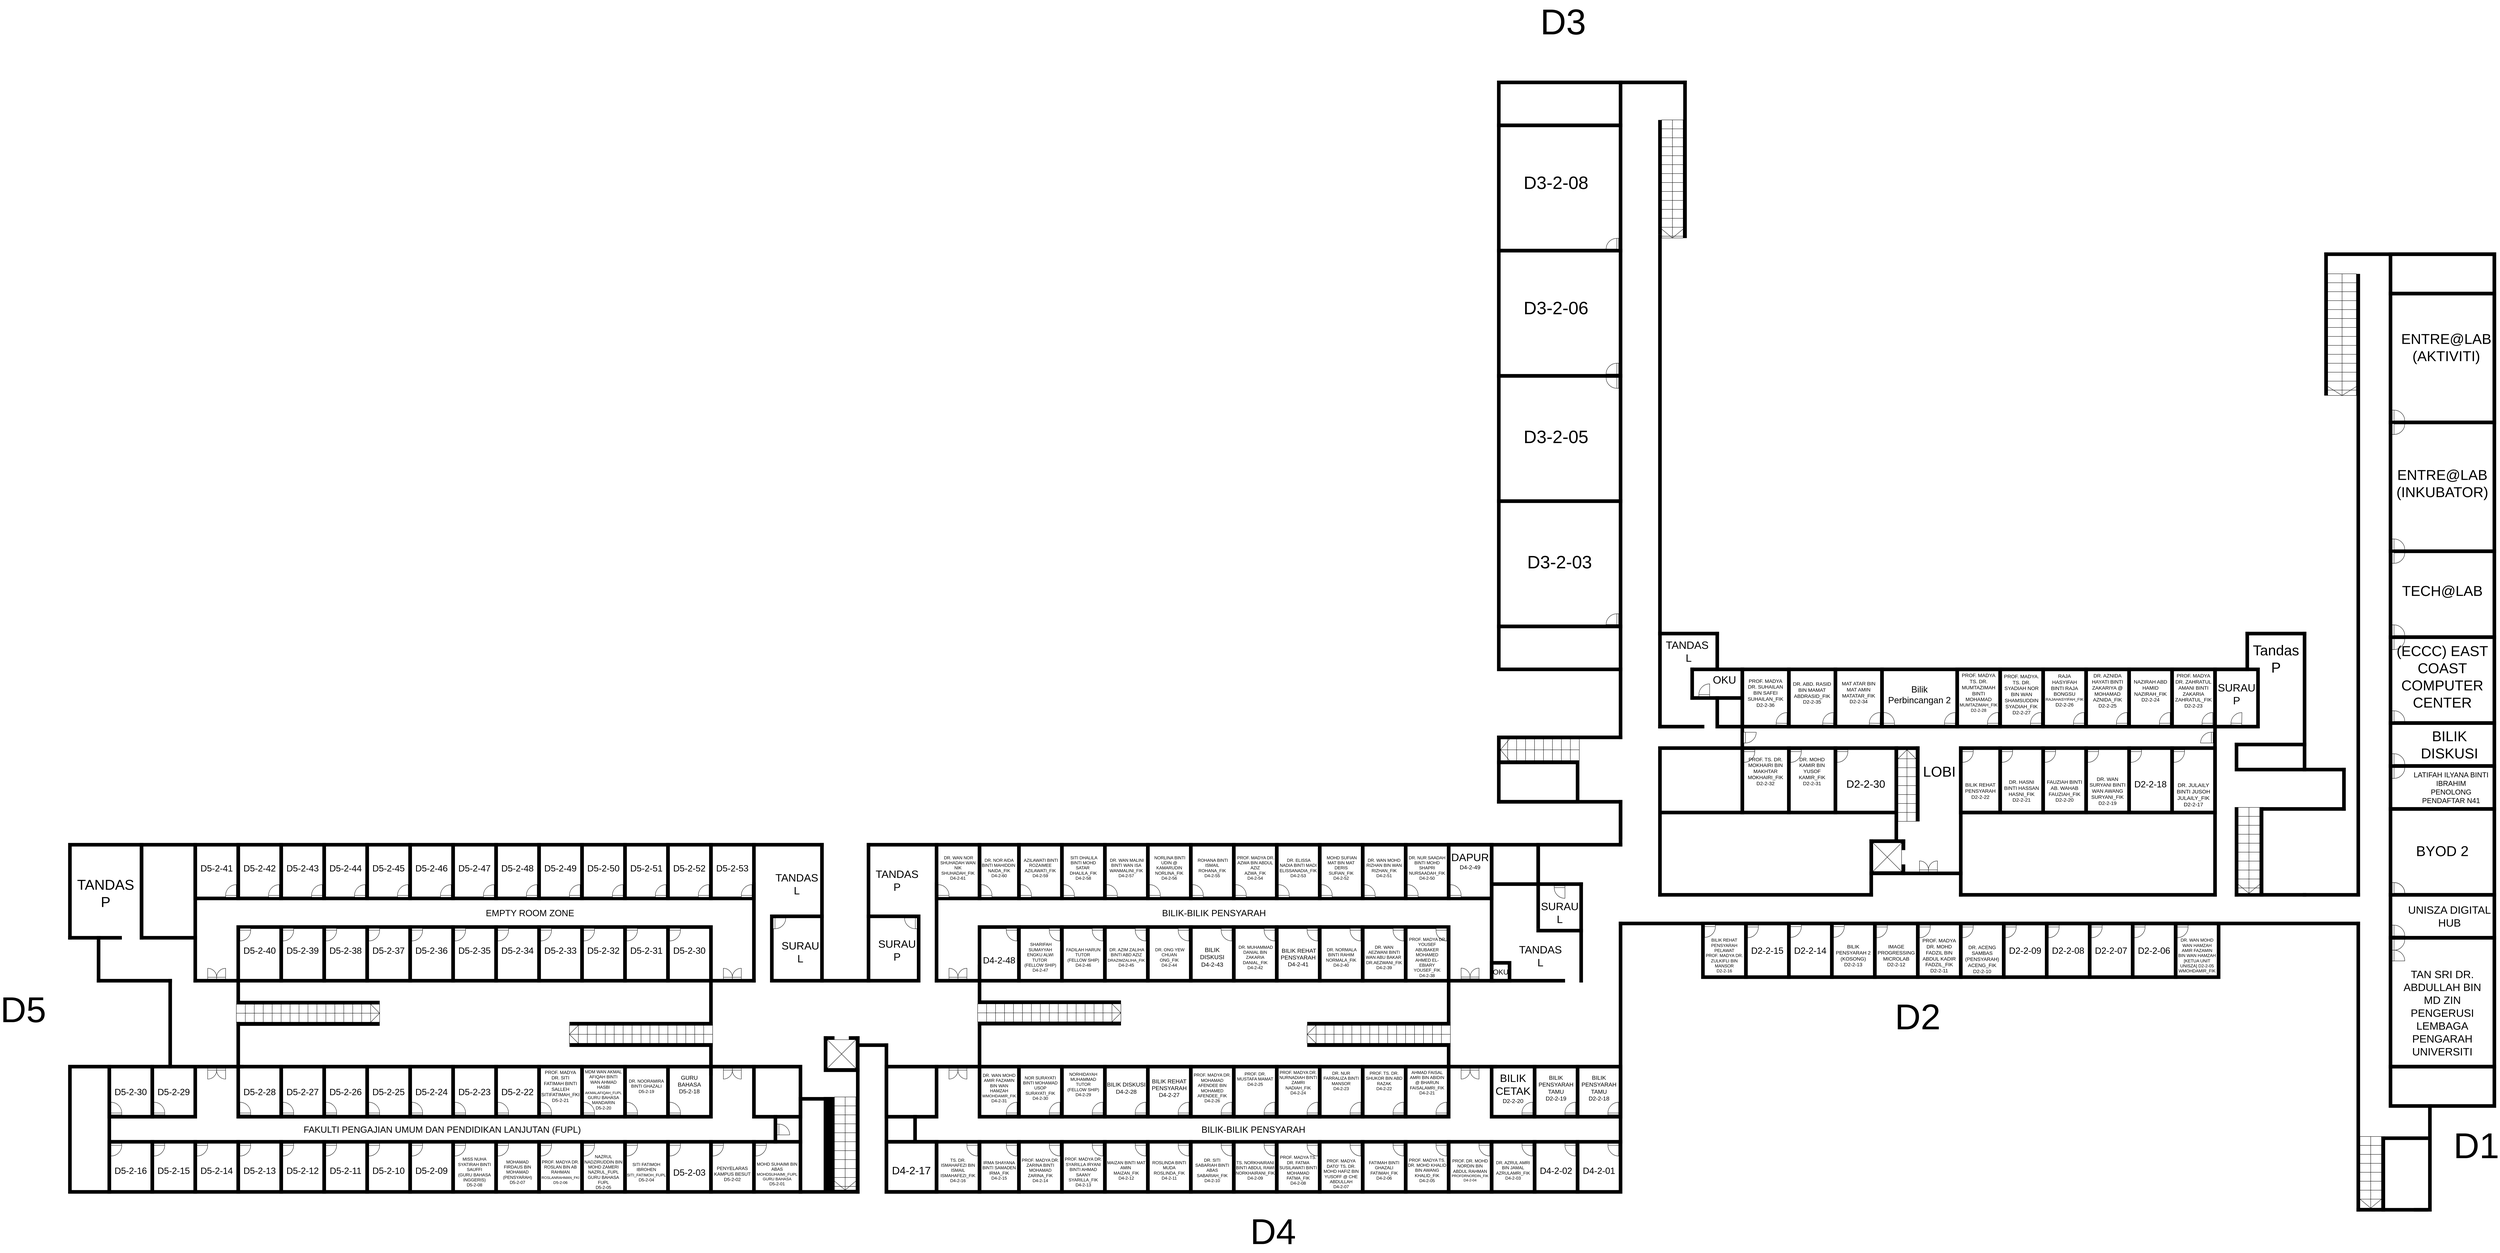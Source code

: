 <mxfile version="24.5.1" type="device">
  <diagram name="Page-1" id="PgCNM6UzW02zUQAajKrl">
    <mxGraphModel dx="11581" dy="5030" grid="1" gridSize="10" guides="1" tooltips="1" connect="1" arrows="1" fold="1" page="1" pageScale="1" pageWidth="1169" pageHeight="827" math="0" shadow="0">
      <root>
        <mxCell id="0" />
        <object label="F0 D1" id="1">
          <mxCell parent="0" visible="0" />
        </object>
        <mxCell id="QXO18unZRYFunQj7YgfY-2" value="" style="verticalLabelPosition=bottom;html=1;verticalAlign=top;align=center;shape=mxgraph.floorplan.room;fillColor=strokeColor;strokeWidth=0;" parent="1" vertex="1">
          <mxGeometry x="870" y="-790" width="300" height="120" as="geometry" />
        </mxCell>
        <mxCell id="ChHo2HAtTK02IqDacePe-1" value="" style="verticalLabelPosition=bottom;html=1;verticalAlign=top;align=center;shape=mxgraph.floorplan.wall;fillColor=strokeColor;direction=south;strokeWidth=0;" parent="1" vertex="1">
          <mxGeometry x="780" y="-320" width="10" height="970" as="geometry" />
        </mxCell>
        <mxCell id="ChHo2HAtTK02IqDacePe-2" value="" style="verticalLabelPosition=bottom;html=1;verticalAlign=top;align=center;shape=mxgraph.floorplan.wallU;fillColor=strokeColor;strokeWidth=0;rotation=-180;" parent="1" vertex="1">
          <mxGeometry x="900" y="1680" width="80" height="210" as="geometry" />
        </mxCell>
        <mxCell id="ChHo2HAtTK02IqDacePe-3" value="" style="verticalLabelPosition=bottom;html=1;verticalAlign=top;align=center;shape=mxgraph.floorplan.wallCorner;fillColor=strokeColor;direction=west;strokeWidth=0;" parent="1" vertex="1">
          <mxGeometry x="780" y="1600" width="200" height="290" as="geometry" />
        </mxCell>
        <mxCell id="ChHo2HAtTK02IqDacePe-4" value="" style="verticalLabelPosition=bottom;html=1;verticalAlign=top;align=center;shape=mxgraph.floorplan.wall;fillColor=strokeColor;strokeWidth=0;" parent="1" vertex="1">
          <mxGeometry x="790" y="1680" width="120" height="10" as="geometry" />
        </mxCell>
        <mxCell id="ChHo2HAtTK02IqDacePe-11" value="" style="verticalLabelPosition=bottom;html=1;verticalAlign=top;align=center;shape=mxgraph.floorplan.wallU;fillColor=strokeColor;strokeWidth=0;" parent="1" vertex="1">
          <mxGeometry x="690" y="-790" width="100" height="400" as="geometry" />
        </mxCell>
        <mxCell id="ChHo2HAtTK02IqDacePe-13" value="" style="verticalLabelPosition=bottom;html=1;verticalAlign=top;align=center;shape=mxgraph.floorplan.stairsRest;rotation=90;" parent="1" vertex="1">
          <mxGeometry x="545" y="-625.45" width="390" height="80" as="geometry" />
        </mxCell>
        <mxCell id="ChHo2HAtTK02IqDacePe-14" value="" style="verticalLabelPosition=bottom;html=1;verticalAlign=top;align=center;shape=mxgraph.floorplan.wall;fillColor=strokeColor;strokeWidth=0;" parent="1" vertex="1">
          <mxGeometry x="540" y="-320" width="250" height="10" as="geometry" />
        </mxCell>
        <mxCell id="ChHo2HAtTK02IqDacePe-16" value="" style="verticalLabelPosition=bottom;html=1;verticalAlign=top;align=center;shape=mxgraph.floorplan.wall;fillColor=strokeColor;strokeColor=default;strokeWidth=0;fontFamily=Helvetica;fontSize=12;fontColor=default;" parent="1" vertex="1">
          <mxGeometry x="520" y="-400" width="180" height="10" as="geometry" />
        </mxCell>
        <mxCell id="ChHo2HAtTK02IqDacePe-34" value="" style="verticalLabelPosition=bottom;html=1;verticalAlign=top;align=center;shape=mxgraph.floorplan.room;fillColor=strokeColor;strokeWidth=0;" parent="1" vertex="1">
          <mxGeometry x="870" y="-680" width="300" height="250" as="geometry" />
        </mxCell>
        <mxCell id="ChHo2HAtTK02IqDacePe-35" value="" style="verticalLabelPosition=bottom;html=1;verticalAlign=top;align=center;shape=mxgraph.floorplan.room;fillColor=strokeColor;strokeWidth=0;" parent="1" vertex="1">
          <mxGeometry x="870" y="-440" width="300" height="250" as="geometry" />
        </mxCell>
        <mxCell id="ChHo2HAtTK02IqDacePe-36" value="" style="verticalLabelPosition=bottom;html=1;verticalAlign=top;align=center;shape=mxgraph.floorplan.room;fillColor=strokeColor;strokeWidth=0;" parent="1" vertex="1">
          <mxGeometry x="870" y="-200" width="300" height="250" as="geometry" />
        </mxCell>
        <mxCell id="ChHo2HAtTK02IqDacePe-37" value="" style="verticalLabelPosition=bottom;html=1;verticalAlign=top;align=center;shape=mxgraph.floorplan.room;fillColor=strokeColor;strokeWidth=0;" parent="1" vertex="1">
          <mxGeometry x="870" y="40" width="300" height="250" as="geometry" />
        </mxCell>
        <mxCell id="ChHo2HAtTK02IqDacePe-38" value="" style="verticalLabelPosition=bottom;html=1;verticalAlign=top;align=center;shape=mxgraph.floorplan.room;fillColor=strokeColor;strokeWidth=0;" parent="1" vertex="1">
          <mxGeometry x="870" y="280" width="300" height="250" as="geometry" />
        </mxCell>
        <mxCell id="ChHo2HAtTK02IqDacePe-39" value="" style="verticalLabelPosition=bottom;html=1;verticalAlign=top;align=center;shape=mxgraph.floorplan.room;fillColor=strokeColor;strokeWidth=0;" parent="1" vertex="1">
          <mxGeometry x="870" y="520" width="300" height="250" as="geometry" />
        </mxCell>
        <mxCell id="ChHo2HAtTK02IqDacePe-40" value="" style="verticalLabelPosition=bottom;html=1;verticalAlign=top;align=center;shape=mxgraph.floorplan.room;fillColor=strokeColor;strokeWidth=0;" parent="1" vertex="1">
          <mxGeometry x="870" y="760" width="300" height="250" as="geometry" />
        </mxCell>
        <mxCell id="ChHo2HAtTK02IqDacePe-41" value="" style="verticalLabelPosition=bottom;html=1;verticalAlign=top;align=center;shape=mxgraph.floorplan.wall;fillColor=strokeColor;direction=south;strokeWidth=0;" parent="1" vertex="1">
          <mxGeometry x="1060" y="1000" width="10" height="120" as="geometry" />
        </mxCell>
        <mxCell id="ChHo2HAtTK02IqDacePe-42" value="" style="verticalLabelPosition=bottom;html=1;verticalAlign=top;align=center;shape=mxgraph.floorplan.wall;fillColor=strokeColor;strokeWidth=0;" parent="1" vertex="1">
          <mxGeometry x="870" y="1110" width="200" height="10" as="geometry" />
        </mxCell>
        <mxCell id="ChHo2HAtTK02IqDacePe-43" value="" style="verticalLabelPosition=bottom;html=1;verticalAlign=top;align=center;shape=mxgraph.floorplan.room;fillColor=strokeColor;strokeWidth=0;" parent="1" vertex="1">
          <mxGeometry x="870" y="1240" width="300" height="250" as="geometry" />
        </mxCell>
        <mxCell id="ChHo2HAtTK02IqDacePe-44" value="" style="verticalLabelPosition=bottom;html=1;verticalAlign=top;align=center;shape=mxgraph.floorplan.room;fillColor=strokeColor;strokeWidth=0;" parent="1" vertex="1">
          <mxGeometry x="870" y="1480" width="300" height="120" as="geometry" />
        </mxCell>
        <mxCell id="ChHo2HAtTK02IqDacePe-45" value="" style="verticalLabelPosition=bottom;html=1;verticalAlign=top;align=center;shape=mxgraph.floorplan.stairsRest;rotation=-90;" parent="1" vertex="1">
          <mxGeometry x="840" y="1750.45" width="200" height="60" as="geometry" />
        </mxCell>
        <mxCell id="ChHo2HAtTK02IqDacePe-54" value="" style="verticalLabelPosition=bottom;html=1;verticalAlign=top;align=center;shape=mxgraph.floorplan.wall;fillColor=strokeColor;strokeColor=default;strokeWidth=0;fontFamily=Helvetica;fontSize=12;fontColor=default;" parent="1" vertex="1">
          <mxGeometry x="1060" y="1110" width="110" height="10" as="geometry" />
        </mxCell>
        <mxCell id="ChHo2HAtTK02IqDacePe-55" value="" style="verticalLabelPosition=bottom;html=1;verticalAlign=top;align=center;shape=mxgraph.floorplan.wall;fillColor=strokeColor;strokeColor=default;strokeWidth=0;fontFamily=Helvetica;fontSize=12;fontColor=default;" parent="1" vertex="1">
          <mxGeometry x="1160" y="1240" width="10" height="10" as="geometry" />
        </mxCell>
        <mxCell id="wrxGIoccMtj8BHEBP3T4-19" value="" style="verticalLabelPosition=bottom;html=1;verticalAlign=top;align=center;shape=mxgraph.floorplan.wall;fillColor=strokeColor;direction=south;strokeWidth=0;" parent="1" vertex="1">
          <mxGeometry x="780" y="1240" width="10" height="650" as="geometry" />
        </mxCell>
        <mxCell id="ZBxBpLEKQPJCh6O3aLqh-12" value="" style="verticalLabelPosition=bottom;html=1;verticalAlign=top;align=center;shape=mxgraph.floorplan.room;fillColor=strokeColor;strokeWidth=0;" parent="1" vertex="1">
          <mxGeometry x="380" y="370" width="130" height="170" as="geometry" />
        </mxCell>
        <object label="F0 D2" id="b0FKoSG7Eb5gw9gBA3Q2-1">
          <mxCell parent="0" visible="0" />
        </object>
        <mxCell id="wrxGIoccMtj8BHEBP3T4-25" value="" style="verticalLabelPosition=bottom;html=1;verticalAlign=top;align=center;shape=mxgraph.floorplan.wall;fillColor=strokeColor;strokeColor=default;strokeWidth=0;fontFamily=Helvetica;fontSize=12;fontColor=default;" parent="b0FKoSG7Eb5gw9gBA3Q2-1" vertex="1">
          <mxGeometry x="-580" y="1240" width="1370" height="10" as="geometry" />
        </mxCell>
        <mxCell id="wrxGIoccMtj8BHEBP3T4-26" value="" style="verticalLabelPosition=bottom;html=1;verticalAlign=top;align=center;shape=mxgraph.floorplan.wall;fillColor=strokeColor;direction=south;strokeWidth=0;" parent="b0FKoSG7Eb5gw9gBA3Q2-1" vertex="1">
          <mxGeometry x="470" y="270" width="10" height="110" as="geometry" />
        </mxCell>
        <mxCell id="wrxGIoccMtj8BHEBP3T4-27" value="" style="verticalLabelPosition=bottom;html=1;verticalAlign=top;align=center;shape=mxgraph.floorplan.wall;fillColor=strokeColor;direction=south;strokeWidth=0;" parent="b0FKoSG7Eb5gw9gBA3Q2-1" vertex="1">
          <mxGeometry x="780" y="760" width="10" height="250" as="geometry" />
        </mxCell>
        <mxCell id="wrxGIoccMtj8BHEBP3T4-28" value="" style="verticalLabelPosition=bottom;html=1;verticalAlign=top;align=center;shape=mxgraph.floorplan.wall;fillColor=strokeColor;direction=south;strokeWidth=0;" parent="b0FKoSG7Eb5gw9gBA3Q2-1" vertex="1">
          <mxGeometry x="440" y="580" width="10" height="70" as="geometry" />
        </mxCell>
        <mxCell id="wrxGIoccMtj8BHEBP3T4-29" value="" style="verticalLabelPosition=bottom;html=1;verticalAlign=top;align=center;shape=mxgraph.floorplan.wall;fillColor=strokeColor;direction=south;strokeWidth=0;" parent="b0FKoSG7Eb5gw9gBA3Q2-1" vertex="1">
          <mxGeometry x="630" y="270" width="10" height="380" as="geometry" />
        </mxCell>
        <mxCell id="wrxGIoccMtj8BHEBP3T4-30" value="" style="verticalLabelPosition=bottom;html=1;verticalAlign=top;align=center;shape=mxgraph.floorplan.wall;fillColor=strokeColor;strokeColor=default;strokeWidth=0;fontFamily=Helvetica;fontSize=12;fontColor=default;" parent="b0FKoSG7Eb5gw9gBA3Q2-1" vertex="1">
          <mxGeometry x="700" y="650" width="90" height="10" as="geometry" />
        </mxCell>
        <mxCell id="wrxGIoccMtj8BHEBP3T4-31" value="" style="verticalLabelPosition=bottom;html=1;verticalAlign=top;align=center;shape=mxgraph.floorplan.wall;fillColor=strokeColor;strokeColor=default;strokeWidth=0;fontFamily=Helvetica;fontSize=12;fontColor=default;" parent="b0FKoSG7Eb5gw9gBA3Q2-1" vertex="1">
          <mxGeometry x="700" y="760" width="90" height="10" as="geometry" />
        </mxCell>
        <mxCell id="wrxGIoccMtj8BHEBP3T4-32" value="" style="verticalLabelPosition=bottom;html=1;verticalAlign=top;align=center;shape=mxgraph.floorplan.wall;fillColor=strokeColor;strokeColor=default;strokeWidth=0;fontFamily=Helvetica;fontSize=12;fontColor=default;" parent="b0FKoSG7Eb5gw9gBA3Q2-1" vertex="1">
          <mxGeometry x="440" y="1000" width="350" height="10" as="geometry" />
        </mxCell>
        <mxCell id="wrxGIoccMtj8BHEBP3T4-33" value="" style="verticalLabelPosition=bottom;html=1;verticalAlign=top;align=center;shape=mxgraph.floorplan.wall;fillColor=strokeColor;direction=south;strokeWidth=0;" parent="b0FKoSG7Eb5gw9gBA3Q2-1" vertex="1">
          <mxGeometry x="440" y="930" width="10" height="80" as="geometry" />
        </mxCell>
        <mxCell id="wrxGIoccMtj8BHEBP3T4-34" value="" style="verticalLabelPosition=bottom;html=1;verticalAlign=top;align=center;shape=mxgraph.floorplan.wall;fillColor=strokeColor;direction=south;strokeWidth=0;" parent="b0FKoSG7Eb5gw9gBA3Q2-1" vertex="1">
          <mxGeometry x="630" y="1000" width="10" height="10" as="geometry" />
        </mxCell>
        <mxCell id="wrxGIoccMtj8BHEBP3T4-35" value="" style="verticalLabelPosition=bottom;html=1;verticalAlign=top;align=center;shape=mxgraph.floorplan.wall;fillColor=strokeColor;direction=south;strokeWidth=0;" parent="b0FKoSG7Eb5gw9gBA3Q2-1" vertex="1">
          <mxGeometry x="700" y="760" width="10" height="10" as="geometry" />
        </mxCell>
        <mxCell id="wrxGIoccMtj8BHEBP3T4-36" value="" style="verticalLabelPosition=bottom;html=1;verticalAlign=top;align=center;shape=mxgraph.floorplan.stairsRest;rotation=-90;" parent="b0FKoSG7Eb5gw9gBA3Q2-1" vertex="1">
          <mxGeometry x="551" y="850" width="239" height="61" as="geometry" />
        </mxCell>
        <mxCell id="wrxGIoccMtj8BHEBP3T4-37" value="" style="verticalLabelPosition=bottom;html=1;verticalAlign=top;align=center;shape=mxgraph.floorplan.wall;fillColor=strokeColor;direction=south;strokeWidth=0;" parent="b0FKoSG7Eb5gw9gBA3Q2-1" vertex="1">
          <mxGeometry x="700" y="760" width="10" height="240" as="geometry" />
        </mxCell>
        <mxCell id="wrxGIoccMtj8BHEBP3T4-38" value="" style="verticalLabelPosition=bottom;html=1;verticalAlign=top;align=center;shape=mxgraph.floorplan.wall;fillColor=strokeColor;direction=south;strokeWidth=0;" parent="b0FKoSG7Eb5gw9gBA3Q2-1" vertex="1">
          <mxGeometry x="630" y="760" width="10" height="240" as="geometry" />
        </mxCell>
        <mxCell id="wrxGIoccMtj8BHEBP3T4-39" value="" style="verticalLabelPosition=bottom;html=1;verticalAlign=top;align=center;shape=mxgraph.floorplan.wall;fillColor=strokeColor;strokeColor=default;strokeWidth=0;fontFamily=Helvetica;fontSize=12;fontColor=default;" parent="b0FKoSG7Eb5gw9gBA3Q2-1" vertex="1">
          <mxGeometry x="440" y="650" width="200" height="10" as="geometry" />
        </mxCell>
        <mxCell id="wrxGIoccMtj8BHEBP3T4-40" value="" style="verticalLabelPosition=bottom;html=1;verticalAlign=top;align=center;shape=mxgraph.floorplan.wall;fillColor=strokeColor;direction=south;strokeWidth=0;" parent="b0FKoSG7Eb5gw9gBA3Q2-1" vertex="1">
          <mxGeometry x="700" y="270" width="10" height="380" as="geometry" />
        </mxCell>
        <mxCell id="wrxGIoccMtj8BHEBP3T4-41" value="" style="verticalLabelPosition=bottom;html=1;verticalAlign=top;align=center;shape=mxgraph.floorplan.wall;fillColor=strokeColor;strokeColor=default;strokeWidth=0;fontFamily=Helvetica;fontSize=12;fontColor=default;" parent="b0FKoSG7Eb5gw9gBA3Q2-1" vertex="1">
          <mxGeometry x="440" y="580" width="200" height="10" as="geometry" />
        </mxCell>
        <mxCell id="wrxGIoccMtj8BHEBP3T4-42" value="" style="verticalLabelPosition=bottom;html=1;verticalAlign=top;align=center;shape=mxgraph.floorplan.wall;fillColor=strokeColor;strokeColor=default;strokeWidth=0;fontFamily=Helvetica;fontSize=12;fontColor=default;" parent="b0FKoSG7Eb5gw9gBA3Q2-1" vertex="1">
          <mxGeometry x="470" y="270" width="170" height="10" as="geometry" />
        </mxCell>
        <mxCell id="wrxGIoccMtj8BHEBP3T4-43" value="" style="verticalLabelPosition=bottom;html=1;verticalAlign=top;align=center;shape=mxgraph.floorplan.wall;fillColor=strokeColor;strokeColor=default;strokeWidth=0;fontFamily=Helvetica;fontSize=12;fontColor=default;" parent="b0FKoSG7Eb5gw9gBA3Q2-1" vertex="1">
          <mxGeometry x="380" y="370" width="100" height="10" as="geometry" />
        </mxCell>
        <mxCell id="wrxGIoccMtj8BHEBP3T4-44" value="" style="verticalLabelPosition=bottom;html=1;verticalAlign=top;align=center;shape=mxgraph.floorplan.wall;fillColor=strokeColor;direction=south;strokeWidth=0;" parent="b0FKoSG7Eb5gw9gBA3Q2-1" vertex="1">
          <mxGeometry x="380" y="380" width="10" height="630" as="geometry" />
        </mxCell>
        <mxCell id="wrxGIoccMtj8BHEBP3T4-46" value="" style="verticalLabelPosition=bottom;html=1;verticalAlign=top;align=center;shape=mxgraph.floorplan.wall;fillColor=strokeColor;strokeColor=default;strokeWidth=0;fontFamily=Helvetica;fontSize=12;fontColor=default;" parent="b0FKoSG7Eb5gw9gBA3Q2-1" vertex="1">
          <mxGeometry x="-330" y="370" width="720" height="10" as="geometry" />
        </mxCell>
        <mxCell id="wrxGIoccMtj8BHEBP3T4-47" value="" style="verticalLabelPosition=bottom;html=1;verticalAlign=top;align=center;shape=mxgraph.floorplan.wall;fillColor=strokeColor;strokeColor=default;strokeWidth=0;fontFamily=Helvetica;fontSize=12;fontColor=default;" parent="b0FKoSG7Eb5gw9gBA3Q2-1" vertex="1">
          <mxGeometry x="-330" y="1000" width="720" height="10" as="geometry" />
        </mxCell>
        <mxCell id="wrxGIoccMtj8BHEBP3T4-48" value="" style="verticalLabelPosition=bottom;html=1;verticalAlign=top;align=center;shape=mxgraph.floorplan.wall;fillColor=strokeColor;strokeColor=default;strokeWidth=0;fontFamily=Helvetica;fontSize=12;fontColor=default;" parent="b0FKoSG7Eb5gw9gBA3Q2-1" vertex="1">
          <mxGeometry x="-330" y="770" width="720" height="10" as="geometry" />
        </mxCell>
        <mxCell id="wrxGIoccMtj8BHEBP3T4-49" value="" style="verticalLabelPosition=bottom;html=1;verticalAlign=top;align=center;shape=mxgraph.floorplan.wall;fillColor=strokeColor;direction=south;strokeWidth=0;" parent="b0FKoSG7Eb5gw9gBA3Q2-1" vertex="1">
          <mxGeometry x="-330" y="20" width="10" height="990" as="geometry" />
        </mxCell>
        <mxCell id="wrxGIoccMtj8BHEBP3T4-50" value="" style="verticalLabelPosition=bottom;html=1;verticalAlign=top;align=center;shape=mxgraph.floorplan.wall;fillColor=strokeColor;strokeColor=default;strokeWidth=0;fontFamily=Helvetica;fontSize=12;fontColor=default;" parent="b0FKoSG7Eb5gw9gBA3Q2-1" vertex="1">
          <mxGeometry x="-580" y="940" width="260" height="10" as="geometry" />
        </mxCell>
        <mxCell id="wrxGIoccMtj8BHEBP3T4-51" value="" style="verticalLabelPosition=bottom;html=1;verticalAlign=top;align=center;shape=mxgraph.floorplan.wall;fillColor=strokeColor;direction=south;strokeWidth=0;" parent="b0FKoSG7Eb5gw9gBA3Q2-1" vertex="1">
          <mxGeometry x="-580" y="20" width="10" height="990" as="geometry" />
        </mxCell>
        <mxCell id="wrxGIoccMtj8BHEBP3T4-53" value="" style="verticalLabelPosition=bottom;html=1;verticalAlign=top;align=center;shape=mxgraph.floorplan.wall;fillColor=strokeColor;strokeColor=default;strokeWidth=0;fontFamily=Helvetica;fontSize=12;fontColor=default;" parent="b0FKoSG7Eb5gw9gBA3Q2-1" vertex="1">
          <mxGeometry x="-580" y="20" width="260" height="10" as="geometry" />
        </mxCell>
        <mxCell id="wrxGIoccMtj8BHEBP3T4-54" value="" style="verticalLabelPosition=bottom;html=1;verticalAlign=top;align=center;shape=mxgraph.floorplan.wall;fillColor=strokeColor;strokeColor=default;strokeWidth=0;fontFamily=Helvetica;fontSize=12;fontColor=default;" parent="b0FKoSG7Eb5gw9gBA3Q2-1" vertex="1">
          <mxGeometry x="-1170" y="1000" width="600" height="10" as="geometry" />
        </mxCell>
        <mxCell id="wrxGIoccMtj8BHEBP3T4-55" value="" style="verticalLabelPosition=bottom;html=1;verticalAlign=top;align=center;shape=mxgraph.floorplan.wall;fillColor=strokeColor;strokeColor=default;strokeWidth=0;fontFamily=Helvetica;fontSize=12;fontColor=default;" parent="b0FKoSG7Eb5gw9gBA3Q2-1" vertex="1">
          <mxGeometry x="-1170" y="590" width="600" height="10" as="geometry" />
        </mxCell>
        <mxCell id="wrxGIoccMtj8BHEBP3T4-56" value="" style="verticalLabelPosition=bottom;html=1;verticalAlign=top;align=center;shape=mxgraph.floorplan.elevator;" parent="b0FKoSG7Eb5gw9gBA3Q2-1" vertex="1">
          <mxGeometry x="-570" y="860" width="80" height="80" as="geometry" />
        </mxCell>
        <mxCell id="wrxGIoccMtj8BHEBP3T4-57" value="" style="verticalLabelPosition=bottom;html=1;verticalAlign=top;align=center;shape=mxgraph.floorplan.stairsRest;rotation=90;" parent="b0FKoSG7Eb5gw9gBA3Q2-1" vertex="1">
          <mxGeometry x="-650" y="679.5" width="210" height="50" as="geometry" />
        </mxCell>
        <mxCell id="wrxGIoccMtj8BHEBP3T4-58" value="" style="verticalLabelPosition=bottom;html=1;verticalAlign=top;align=center;shape=mxgraph.floorplan.wall;fillColor=strokeColor;strokeColor=default;strokeWidth=0;fontFamily=Helvetica;fontSize=12;fontColor=default;" parent="b0FKoSG7Eb5gw9gBA3Q2-1" vertex="1">
          <mxGeometry x="-580" y="850" width="100" height="10" as="geometry" />
        </mxCell>
        <mxCell id="wrxGIoccMtj8BHEBP3T4-59" value="" style="verticalLabelPosition=bottom;html=1;verticalAlign=top;align=center;shape=mxgraph.floorplan.wall;fillColor=strokeColor;direction=south;strokeWidth=0;" parent="b0FKoSG7Eb5gw9gBA3Q2-1" vertex="1">
          <mxGeometry x="-490" y="850" width="10" height="30" as="geometry" />
        </mxCell>
        <mxCell id="wrxGIoccMtj8BHEBP3T4-60" value="" style="verticalLabelPosition=bottom;html=1;verticalAlign=top;align=center;shape=mxgraph.floorplan.wall;fillColor=strokeColor;direction=south;strokeWidth=0;" parent="b0FKoSG7Eb5gw9gBA3Q2-1" vertex="1">
          <mxGeometry x="-490" y="920" width="10" height="30" as="geometry" />
        </mxCell>
        <mxCell id="wrxGIoccMtj8BHEBP3T4-61" value="" style="verticalLabelPosition=bottom;html=1;verticalAlign=top;align=center;shape=mxgraph.floorplan.wall;fillColor=strokeColor;direction=south;strokeWidth=0;" parent="b0FKoSG7Eb5gw9gBA3Q2-1" vertex="1">
          <mxGeometry x="-490" y="590" width="10" height="220" as="geometry" />
        </mxCell>
        <mxCell id="wrxGIoccMtj8BHEBP3T4-62" value="" style="verticalLabelPosition=bottom;html=1;verticalAlign=top;align=center;shape=mxgraph.floorplan.wall;fillColor=strokeColor;strokeColor=default;strokeWidth=0;fontFamily=Helvetica;fontSize=12;fontColor=default;" parent="b0FKoSG7Eb5gw9gBA3Q2-1" vertex="1">
          <mxGeometry x="-580" y="590" width="100" height="10" as="geometry" />
        </mxCell>
        <mxCell id="wrxGIoccMtj8BHEBP3T4-63" value="" style="verticalLabelPosition=bottom;html=1;verticalAlign=top;align=center;shape=mxgraph.floorplan.wall;fillColor=strokeColor;direction=south;strokeWidth=0;" parent="b0FKoSG7Eb5gw9gBA3Q2-1" vertex="1">
          <mxGeometry x="-520" y="590" width="10" height="220" as="geometry" />
        </mxCell>
        <mxCell id="wrxGIoccMtj8BHEBP3T4-64" value="" style="verticalLabelPosition=bottom;html=1;verticalAlign=top;align=center;shape=mxgraph.floorplan.wall;fillColor=strokeColor;strokeColor=default;strokeWidth=0;fontFamily=Helvetica;fontSize=12;fontColor=default;" parent="b0FKoSG7Eb5gw9gBA3Q2-1" vertex="1">
          <mxGeometry x="-1010" y="370" width="440" height="10" as="geometry" />
        </mxCell>
        <mxCell id="wrxGIoccMtj8BHEBP3T4-65" value="" style="verticalLabelPosition=bottom;html=1;verticalAlign=top;align=center;shape=mxgraph.floorplan.wall;fillColor=strokeColor;direction=south;strokeWidth=0;" parent="b0FKoSG7Eb5gw9gBA3Q2-1" vertex="1">
          <mxGeometry x="-1170" y="600" width="10" height="410" as="geometry" />
        </mxCell>
        <mxCell id="wrxGIoccMtj8BHEBP3T4-66" value="" style="verticalLabelPosition=bottom;html=1;verticalAlign=top;align=center;shape=mxgraph.floorplan.wall;fillColor=strokeColor;strokeColor=default;strokeWidth=0;fontFamily=Helvetica;fontSize=12;fontColor=default;" parent="b0FKoSG7Eb5gw9gBA3Q2-1" vertex="1">
          <mxGeometry x="-1170" y="770" width="600" height="10" as="geometry" />
        </mxCell>
        <mxCell id="wrxGIoccMtj8BHEBP3T4-67" value="" style="verticalLabelPosition=bottom;html=1;verticalAlign=top;align=center;shape=mxgraph.floorplan.wall;fillColor=strokeColor;direction=south;strokeWidth=0;" parent="b0FKoSG7Eb5gw9gBA3Q2-1" vertex="1">
          <mxGeometry x="-1170" y="270" width="10" height="270" as="geometry" />
        </mxCell>
        <mxCell id="wrxGIoccMtj8BHEBP3T4-68" value="" style="verticalLabelPosition=bottom;html=1;verticalAlign=top;align=center;shape=mxgraph.floorplan.wall;fillColor=strokeColor;strokeColor=default;strokeWidth=0;fontFamily=Helvetica;fontSize=12;fontColor=default;" parent="b0FKoSG7Eb5gw9gBA3Q2-1" vertex="1">
          <mxGeometry x="-940" y="530" width="370" height="10" as="geometry" />
        </mxCell>
        <mxCell id="wrxGIoccMtj8BHEBP3T4-69" value="" style="verticalLabelPosition=bottom;html=1;verticalAlign=top;align=center;shape=mxgraph.floorplan.wall;fillColor=strokeColor;strokeColor=default;strokeWidth=0;fontFamily=Helvetica;fontSize=12;fontColor=default;" parent="b0FKoSG7Eb5gw9gBA3Q2-1" vertex="1">
          <mxGeometry x="-1170" y="270" width="170" height="10" as="geometry" />
        </mxCell>
        <mxCell id="wrxGIoccMtj8BHEBP3T4-70" value="" style="verticalLabelPosition=bottom;html=1;verticalAlign=top;align=center;shape=mxgraph.floorplan.wall;fillColor=strokeColor;direction=south;strokeWidth=0;" parent="b0FKoSG7Eb5gw9gBA3Q2-1" vertex="1">
          <mxGeometry x="-1010" y="270" width="10" height="110" as="geometry" />
        </mxCell>
        <mxCell id="wrxGIoccMtj8BHEBP3T4-71" value="" style="verticalLabelPosition=bottom;html=1;verticalAlign=top;align=center;shape=mxgraph.floorplan.wall;fillColor=strokeColor;strokeColor=default;strokeWidth=0;fontFamily=Helvetica;fontSize=12;fontColor=default;" parent="b0FKoSG7Eb5gw9gBA3Q2-1" vertex="1">
          <mxGeometry x="-580" y="170" width="260" height="10" as="geometry" />
        </mxCell>
        <mxCell id="wrxGIoccMtj8BHEBP3T4-73" value="" style="verticalLabelPosition=bottom;html=1;verticalAlign=top;align=center;shape=mxgraph.floorplan.wall;fillColor=strokeColor;direction=south;strokeWidth=0;" parent="b0FKoSG7Eb5gw9gBA3Q2-1" vertex="1">
          <mxGeometry x="-940" y="370" width="10" height="410" as="geometry" />
        </mxCell>
        <mxCell id="wrxGIoccMtj8BHEBP3T4-74" value="" style="verticalLabelPosition=bottom;html=1;verticalAlign=top;align=center;shape=mxgraph.floorplan.wall;fillColor=strokeColor;strokeColor=default;strokeWidth=0;fontFamily=Helvetica;fontSize=12;fontColor=default;" parent="b0FKoSG7Eb5gw9gBA3Q2-1" vertex="1">
          <mxGeometry x="-1170" y="530" width="129" height="10" as="geometry" />
        </mxCell>
        <mxCell id="wrxGIoccMtj8BHEBP3T4-75" value="" style="verticalLabelPosition=bottom;html=1;verticalAlign=top;align=center;shape=mxgraph.floorplan.wall;fillColor=strokeColor;strokeColor=default;strokeWidth=0;fontFamily=Helvetica;fontSize=12;fontColor=default;" parent="b0FKoSG7Eb5gw9gBA3Q2-1" vertex="1">
          <mxGeometry x="-1010" y="530" width="80" height="10" as="geometry" />
        </mxCell>
        <mxCell id="EFz6msEXfFZye0R1s6Ss-29" value="" style="verticalLabelPosition=bottom;html=1;verticalAlign=top;align=center;shape=mxgraph.floorplan.wall;fillColor=strokeColor;direction=south;strokeWidth=0;" parent="b0FKoSG7Eb5gw9gBA3Q2-1" vertex="1">
          <mxGeometry x="-1010" y="450" width="10" height="90" as="geometry" />
        </mxCell>
        <mxCell id="EFz6msEXfFZye0R1s6Ss-30" value="" style="verticalLabelPosition=bottom;html=1;verticalAlign=top;align=center;shape=mxgraph.floorplan.wall;fillColor=strokeColor;strokeColor=default;strokeWidth=0;fontFamily=Helvetica;fontSize=12;fontColor=default;" parent="b0FKoSG7Eb5gw9gBA3Q2-1" vertex="1">
          <mxGeometry x="-1080" y="370" width="100" height="10" as="geometry" />
        </mxCell>
        <mxCell id="EFz6msEXfFZye0R1s6Ss-31" value="" style="verticalLabelPosition=bottom;html=1;verticalAlign=top;align=center;shape=mxgraph.floorplan.wall;fillColor=strokeColor;direction=south;strokeWidth=0;" parent="b0FKoSG7Eb5gw9gBA3Q2-1" vertex="1">
          <mxGeometry x="-1080" y="370" width="10" height="90" as="geometry" />
        </mxCell>
        <mxCell id="EFz6msEXfFZye0R1s6Ss-32" value="" style="verticalLabelPosition=bottom;html=1;verticalAlign=top;align=center;shape=mxgraph.floorplan.wall;fillColor=strokeColor;strokeColor=default;strokeWidth=0;fontFamily=Helvetica;fontSize=12;fontColor=default;" parent="b0FKoSG7Eb5gw9gBA3Q2-1" vertex="1">
          <mxGeometry x="-1080" y="450" width="150" height="10" as="geometry" />
        </mxCell>
        <object label="F0 D3" id="NePSnGwqCB67Fslcs8TT-1">
          <mxCell parent="0" visible="0" />
        </object>
        <mxCell id="wrxGIoccMtj8BHEBP3T4-99" value="" style="verticalLabelPosition=bottom;html=1;verticalAlign=top;align=center;shape=mxgraph.floorplan.wall;fillColor=strokeColor;strokeColor=default;strokeWidth=0;fontFamily=Helvetica;fontSize=12;fontColor=default;" parent="NePSnGwqCB67Fslcs8TT-1" vertex="1">
          <mxGeometry x="-1620" y="740" width="350" height="10" as="geometry" />
        </mxCell>
        <mxCell id="wrxGIoccMtj8BHEBP3T4-100" value="" style="verticalLabelPosition=bottom;html=1;verticalAlign=top;align=center;shape=mxgraph.floorplan.wall;fillColor=strokeColor;direction=south;strokeWidth=0;" parent="NePSnGwqCB67Fslcs8TT-1" vertex="1">
          <mxGeometry x="-1620" y="480" width="10" height="270" as="geometry" />
        </mxCell>
        <mxCell id="wrxGIoccMtj8BHEBP3T4-102" value="" style="verticalLabelPosition=bottom;html=1;verticalAlign=top;align=center;shape=mxgraph.floorplan.stairsRest;rotation=0;" parent="NePSnGwqCB67Fslcs8TT-1" vertex="1">
          <mxGeometry x="-1610" y="680" width="220" height="60" as="geometry" />
        </mxCell>
        <mxCell id="wrxGIoccMtj8BHEBP3T4-103" value="" style="verticalLabelPosition=bottom;html=1;verticalAlign=top;align=center;shape=mxgraph.floorplan.wall;fillColor=strokeColor;strokeColor=default;strokeWidth=0;fontFamily=Helvetica;fontSize=12;fontColor=default;" parent="NePSnGwqCB67Fslcs8TT-1" vertex="1">
          <mxGeometry x="-1620" y="560" width="230" height="10" as="geometry" />
        </mxCell>
        <mxCell id="wrxGIoccMtj8BHEBP3T4-106" value="" style="verticalLabelPosition=bottom;html=1;verticalAlign=top;align=center;shape=mxgraph.floorplan.room;fillColor=strokeColor;strokeWidth=0;" parent="NePSnGwqCB67Fslcs8TT-1" vertex="1">
          <mxGeometry x="-1620" y="250" width="350" height="250" as="geometry" />
        </mxCell>
        <mxCell id="wrxGIoccMtj8BHEBP3T4-107" value="" style="verticalLabelPosition=bottom;html=1;verticalAlign=top;align=center;shape=mxgraph.floorplan.room;fillColor=strokeColor;strokeWidth=0;" parent="NePSnGwqCB67Fslcs8TT-1" vertex="1">
          <mxGeometry x="-1620" y="-210" width="350" height="470" as="geometry" />
        </mxCell>
        <mxCell id="wrxGIoccMtj8BHEBP3T4-109" value="" style="verticalLabelPosition=bottom;html=1;verticalAlign=top;align=center;shape=mxgraph.floorplan.room;fillColor=strokeColor;strokeWidth=0;" parent="NePSnGwqCB67Fslcs8TT-1" vertex="1">
          <mxGeometry x="-1620" y="-450" width="350" height="250" as="geometry" />
        </mxCell>
        <mxCell id="wrxGIoccMtj8BHEBP3T4-110" value="" style="verticalLabelPosition=bottom;html=1;verticalAlign=top;align=center;shape=mxgraph.floorplan.room;fillColor=strokeColor;strokeWidth=0;" parent="NePSnGwqCB67Fslcs8TT-1" vertex="1">
          <mxGeometry x="-1620" y="-690" width="350" height="250" as="geometry" />
        </mxCell>
        <mxCell id="wrxGIoccMtj8BHEBP3T4-112" value="" style="verticalLabelPosition=bottom;html=1;verticalAlign=top;align=center;shape=mxgraph.floorplan.room;fillColor=strokeColor;strokeWidth=0;" parent="NePSnGwqCB67Fslcs8TT-1" vertex="1">
          <mxGeometry x="-1620" y="-1150" width="350" height="470" as="geometry" />
        </mxCell>
        <mxCell id="wrxGIoccMtj8BHEBP3T4-114" value="" style="verticalLabelPosition=bottom;html=1;verticalAlign=top;align=center;shape=mxgraph.floorplan.room;fillColor=strokeColor;strokeWidth=0;" parent="NePSnGwqCB67Fslcs8TT-1" vertex="1">
          <mxGeometry x="-1620" y="-1270" width="350" height="130" as="geometry" />
        </mxCell>
        <mxCell id="wrxGIoccMtj8BHEBP3T4-115" value="" style="verticalLabelPosition=bottom;html=1;verticalAlign=top;align=center;shape=mxgraph.floorplan.wall;fillColor=strokeColor;direction=south;strokeWidth=0;" parent="NePSnGwqCB67Fslcs8TT-1" vertex="1">
          <mxGeometry x="-1170" y="-780" width="10" height="1060" as="geometry" />
        </mxCell>
        <mxCell id="wrxGIoccMtj8BHEBP3T4-116" value="" style="verticalLabelPosition=bottom;html=1;verticalAlign=top;align=center;shape=mxgraph.floorplan.wall;fillColor=strokeColor;direction=south;strokeWidth=0;" parent="NePSnGwqCB67Fslcs8TT-1" vertex="1">
          <mxGeometry x="-1170" y="-1200" width="10" height="360" as="geometry" />
        </mxCell>
        <mxCell id="wrxGIoccMtj8BHEBP3T4-117" value="" style="verticalLabelPosition=bottom;html=1;verticalAlign=top;align=center;shape=mxgraph.floorplan.wall;fillColor=strokeColor;strokeColor=default;strokeWidth=0;fontFamily=Helvetica;fontSize=12;fontColor=default;" parent="NePSnGwqCB67Fslcs8TT-1" vertex="1">
          <mxGeometry x="-1170" y="-1150" width="80" height="10" as="geometry" />
        </mxCell>
        <mxCell id="wrxGIoccMtj8BHEBP3T4-118" value="" style="verticalLabelPosition=bottom;html=1;verticalAlign=top;align=center;shape=mxgraph.floorplan.wall;fillColor=strokeColor;direction=south;strokeWidth=0;" parent="NePSnGwqCB67Fslcs8TT-1" vertex="1">
          <mxGeometry x="-1100" y="-1200" width="10" height="430" as="geometry" />
        </mxCell>
        <mxCell id="wrxGIoccMtj8BHEBP3T4-119" value="" style="verticalLabelPosition=bottom;html=1;verticalAlign=top;align=center;shape=mxgraph.floorplan.wall;fillColor=strokeColor;strokeColor=default;strokeWidth=0;fontFamily=Helvetica;fontSize=12;fontColor=default;" parent="NePSnGwqCB67Fslcs8TT-1" vertex="1">
          <mxGeometry x="-1170" y="-780" width="80" height="10" as="geometry" />
        </mxCell>
        <mxCell id="wrxGIoccMtj8BHEBP3T4-120" value="" style="verticalLabelPosition=bottom;html=1;verticalAlign=top;align=center;shape=mxgraph.floorplan.stairsRest;rotation=90;" parent="NePSnGwqCB67Fslcs8TT-1" vertex="1">
          <mxGeometry x="-1280" y="-1020" width="300" height="60" as="geometry" />
        </mxCell>
        <mxCell id="3pTq_F1UR6rqWXaWtoCT-1" value="" style="verticalLabelPosition=bottom;html=1;verticalAlign=top;align=center;shape=mxgraph.floorplan.wall;fillColor=strokeColor;direction=south;strokeWidth=0;" parent="NePSnGwqCB67Fslcs8TT-1" vertex="1">
          <mxGeometry x="-1280" y="740" width="10" height="130" as="geometry" />
        </mxCell>
        <mxCell id="3pTq_F1UR6rqWXaWtoCT-2" value="" style="verticalLabelPosition=bottom;html=1;verticalAlign=top;align=center;shape=mxgraph.floorplan.wall;fillColor=strokeColor;strokeColor=default;strokeWidth=0;fontFamily=Helvetica;fontSize=12;fontColor=default;" parent="NePSnGwqCB67Fslcs8TT-1" vertex="1">
          <mxGeometry x="-1620" y="670" width="230" height="10" as="geometry" />
        </mxCell>
        <object label="F0 D4" id="QXO18unZRYFunQj7YgfY-3">
          <mxCell parent="0" visible="0" />
        </object>
        <mxCell id="wrxGIoccMtj8BHEBP3T4-82" value="" style="verticalLabelPosition=bottom;html=1;verticalAlign=top;align=center;shape=mxgraph.floorplan.wall;fillColor=strokeColor;strokeColor=default;strokeWidth=0;fontFamily=Helvetica;fontSize=12;fontColor=default;" parent="QXO18unZRYFunQj7YgfY-3" vertex="1">
          <mxGeometry x="-1640" y="1240" width="210" height="10" as="geometry" />
        </mxCell>
        <mxCell id="wrxGIoccMtj8BHEBP3T4-84" value="" style="verticalLabelPosition=bottom;html=1;verticalAlign=top;align=center;shape=mxgraph.floorplan.wall;fillColor=strokeColor;strokeColor=default;strokeWidth=0;fontFamily=Helvetica;fontSize=12;fontColor=default;" parent="QXO18unZRYFunQj7YgfY-3" vertex="1">
          <mxGeometry x="-1500" y="860" width="230" height="10" as="geometry" />
        </mxCell>
        <mxCell id="wrxGIoccMtj8BHEBP3T4-85" value="" style="verticalLabelPosition=bottom;html=1;verticalAlign=top;align=center;shape=mxgraph.floorplan.wall;fillColor=strokeColor;strokeColor=default;strokeWidth=0;fontFamily=Helvetica;fontSize=12;fontColor=default;" parent="QXO18unZRYFunQj7YgfY-3" vertex="1">
          <mxGeometry x="-1510" y="970" width="130" height="10" as="geometry" />
        </mxCell>
        <mxCell id="wrxGIoccMtj8BHEBP3T4-88" value="" style="verticalLabelPosition=bottom;html=1;verticalAlign=top;align=center;shape=mxgraph.floorplan.wall;fillColor=strokeColor;direction=south;strokeWidth=0;" parent="QXO18unZRYFunQj7YgfY-3" vertex="1">
          <mxGeometry x="-1390" y="970" width="10" height="280" as="geometry" />
        </mxCell>
        <mxCell id="wrxGIoccMtj8BHEBP3T4-89" value="" style="verticalLabelPosition=bottom;html=1;verticalAlign=top;align=center;shape=mxgraph.floorplan.wall;fillColor=strokeColor;direction=south;strokeWidth=0;" parent="QXO18unZRYFunQj7YgfY-3" vertex="1">
          <mxGeometry x="-1510" y="860" width="10" height="240" as="geometry" />
        </mxCell>
        <mxCell id="wrxGIoccMtj8BHEBP3T4-90" value="" style="verticalLabelPosition=bottom;html=1;verticalAlign=top;align=center;shape=mxgraph.floorplan.wall;fillColor=strokeColor;strokeColor=default;strokeWidth=0;fontFamily=Helvetica;fontSize=12;fontColor=default;" parent="QXO18unZRYFunQj7YgfY-3" vertex="1">
          <mxGeometry x="-1510" y="1100" width="130" height="10" as="geometry" />
        </mxCell>
        <mxCell id="wrxGIoccMtj8BHEBP3T4-92" value="" style="verticalLabelPosition=bottom;html=1;verticalAlign=top;align=center;shape=mxgraph.floorplan.room;fillColor=strokeColor;strokeWidth=0;" parent="QXO18unZRYFunQj7YgfY-3" vertex="1">
          <mxGeometry x="-1640" y="860" width="140" height="120" as="geometry" />
        </mxCell>
        <mxCell id="wrxGIoccMtj8BHEBP3T4-94" value="" style="verticalLabelPosition=bottom;html=1;verticalAlign=top;align=center;shape=mxgraph.floorplan.wall;fillColor=strokeColor;direction=south;strokeWidth=0;" parent="QXO18unZRYFunQj7YgfY-3" vertex="1">
          <mxGeometry x="-1640" y="860" width="10" height="390" as="geometry" />
        </mxCell>
        <mxCell id="wrxGIoccMtj8BHEBP3T4-125" value="" style="verticalLabelPosition=bottom;html=1;verticalAlign=top;align=center;shape=mxgraph.floorplan.room;fillColor=strokeColor;strokeWidth=0;" parent="QXO18unZRYFunQj7YgfY-3" vertex="1">
          <mxGeometry x="-2110" y="860" width="370" height="390" as="geometry" />
        </mxCell>
        <mxCell id="wrxGIoccMtj8BHEBP3T4-126" value="" style="verticalLabelPosition=bottom;html=1;verticalAlign=top;align=center;shape=mxgraph.floorplan.wall;fillColor=strokeColor;strokeColor=default;strokeWidth=0;fontFamily=Helvetica;fontSize=12;fontColor=default;" parent="QXO18unZRYFunQj7YgfY-3" vertex="1">
          <mxGeometry x="-1760" y="860" width="20" height="10" as="geometry" />
        </mxCell>
        <mxCell id="wrxGIoccMtj8BHEBP3T4-127" value="" style="verticalLabelPosition=bottom;html=1;verticalAlign=top;align=center;shape=mxgraph.floorplan.room;fillColor=strokeColor;strokeWidth=0;" parent="QXO18unZRYFunQj7YgfY-3" vertex="1">
          <mxGeometry x="-2470" y="860" width="370" height="390" as="geometry" />
        </mxCell>
        <mxCell id="wrxGIoccMtj8BHEBP3T4-128" value="" style="verticalLabelPosition=bottom;html=1;verticalAlign=top;align=center;shape=mxgraph.floorplan.room;fillColor=strokeColor;strokeWidth=0;" parent="QXO18unZRYFunQj7YgfY-3" vertex="1">
          <mxGeometry x="-2830" y="860" width="370" height="390" as="geometry" />
        </mxCell>
        <mxCell id="wrxGIoccMtj8BHEBP3T4-129" value="" style="verticalLabelPosition=bottom;html=1;verticalAlign=top;align=center;shape=mxgraph.floorplan.room;fillColor=strokeColor;strokeWidth=0;" parent="QXO18unZRYFunQj7YgfY-3" vertex="1">
          <mxGeometry x="-3190" y="860" width="370" height="390" as="geometry" />
        </mxCell>
        <mxCell id="wrxGIoccMtj8BHEBP3T4-130" value="" style="verticalLabelPosition=bottom;html=1;verticalAlign=top;align=center;shape=mxgraph.floorplan.room;fillColor=strokeColor;strokeWidth=0;" parent="QXO18unZRYFunQj7YgfY-3" vertex="1">
          <mxGeometry x="-2470" y="1480" width="370" height="360" as="geometry" />
        </mxCell>
        <mxCell id="wrxGIoccMtj8BHEBP3T4-131" value="" style="verticalLabelPosition=bottom;html=1;verticalAlign=top;align=center;shape=mxgraph.floorplan.room;fillColor=strokeColor;strokeWidth=0;" parent="QXO18unZRYFunQj7YgfY-3" vertex="1">
          <mxGeometry x="-2830" y="1480" width="370" height="360" as="geometry" />
        </mxCell>
        <mxCell id="wrxGIoccMtj8BHEBP3T4-132" value="" style="verticalLabelPosition=bottom;html=1;verticalAlign=top;align=center;shape=mxgraph.floorplan.room;fillColor=strokeColor;strokeWidth=0;" parent="QXO18unZRYFunQj7YgfY-3" vertex="1">
          <mxGeometry x="-3190" y="1480" width="370" height="360" as="geometry" />
        </mxCell>
        <mxCell id="wrxGIoccMtj8BHEBP3T4-133" value="" style="verticalLabelPosition=bottom;html=1;verticalAlign=top;align=center;shape=mxgraph.floorplan.room;fillColor=strokeColor;strokeWidth=0;" parent="QXO18unZRYFunQj7YgfY-3" vertex="1">
          <mxGeometry x="-3330" y="1480" width="150" height="360" as="geometry" />
        </mxCell>
        <mxCell id="wrxGIoccMtj8BHEBP3T4-135" value="" style="verticalLabelPosition=bottom;html=1;verticalAlign=top;align=center;shape=mxgraph.floorplan.wall;fillColor=strokeColor;strokeColor=default;strokeWidth=0;fontFamily=Helvetica;fontSize=12;fontColor=default;" parent="QXO18unZRYFunQj7YgfY-3" vertex="1">
          <mxGeometry x="-2110" y="1780" width="240" height="10" as="geometry" />
        </mxCell>
        <mxCell id="wrxGIoccMtj8BHEBP3T4-136" value="" style="verticalLabelPosition=bottom;html=1;verticalAlign=top;align=center;shape=mxgraph.floorplan.wall;fillColor=strokeColor;strokeColor=default;strokeWidth=0;fontFamily=Helvetica;fontSize=12;fontColor=default;" parent="QXO18unZRYFunQj7YgfY-3" vertex="1">
          <mxGeometry x="-1880" y="1780" width="10" height="10" as="geometry" />
        </mxCell>
        <mxCell id="wrxGIoccMtj8BHEBP3T4-137" value="" style="verticalLabelPosition=bottom;html=1;verticalAlign=top;align=center;shape=mxgraph.floorplan.wall;fillColor=strokeColor;strokeColor=default;strokeWidth=0;fontFamily=Helvetica;fontSize=12;fontColor=default;" parent="QXO18unZRYFunQj7YgfY-3" vertex="1">
          <mxGeometry x="-580" y="1240" width="10" height="10" as="geometry" />
        </mxCell>
        <mxCell id="wrxGIoccMtj8BHEBP3T4-138" value="" style="endArrow=none;html=1;rounded=0;strokeWidth=10;" parent="QXO18unZRYFunQj7YgfY-3" source="wrxGIoccMtj8BHEBP3T4-136" target="wrxGIoccMtj8BHEBP3T4-137" edge="1">
          <mxGeometry width="50" height="50" relative="1" as="geometry">
            <mxPoint x="-1600" y="1710" as="sourcePoint" />
            <mxPoint x="-1550" y="1660" as="targetPoint" />
          </mxGeometry>
        </mxCell>
        <mxCell id="wrxGIoccMtj8BHEBP3T4-139" value="" style="verticalLabelPosition=bottom;html=1;verticalAlign=top;align=center;shape=mxgraph.floorplan.stairsRest;strokeWidth=1;" parent="QXO18unZRYFunQj7YgfY-3" vertex="1">
          <mxGeometry x="-2910.5" y="1310" width="200" height="50" as="geometry" />
        </mxCell>
        <mxCell id="wrxGIoccMtj8BHEBP3T4-140" value="" style="verticalLabelPosition=bottom;html=1;verticalAlign=top;align=center;shape=mxgraph.floorplan.wallU;fillColor=strokeColor;strokeWidth=0;rotation=-90;" parent="QXO18unZRYFunQj7YgfY-3" vertex="1">
          <mxGeometry x="-2850" y="1230" width="70" height="210" as="geometry" />
        </mxCell>
        <mxCell id="wrxGIoccMtj8BHEBP3T4-141" value="" style="verticalLabelPosition=bottom;html=1;verticalAlign=top;align=center;shape=mxgraph.floorplan.stairsRest;strokeWidth=1;direction=west;" parent="QXO18unZRYFunQj7YgfY-3" vertex="1">
          <mxGeometry x="-2099.5" y="1360" width="200" height="50" as="geometry" />
        </mxCell>
        <mxCell id="wrxGIoccMtj8BHEBP3T4-142" value="" style="verticalLabelPosition=bottom;html=1;verticalAlign=top;align=center;shape=mxgraph.floorplan.wallU;fillColor=strokeColor;strokeWidth=0;rotation=-90;direction=west;" parent="QXO18unZRYFunQj7YgfY-3" vertex="1">
          <mxGeometry x="-2030" y="1280" width="70" height="210" as="geometry" />
        </mxCell>
        <mxCell id="wrxGIoccMtj8BHEBP3T4-146" value="" style="verticalLabelPosition=bottom;html=1;verticalAlign=top;align=center;shape=mxgraph.floorplan.wall;fillColor=strokeColor;strokeColor=default;strokeWidth=0;fontFamily=Helvetica;fontSize=12;fontColor=default;" parent="QXO18unZRYFunQj7YgfY-3" vertex="1">
          <mxGeometry x="-3380" y="860" width="200" height="10" as="geometry" />
        </mxCell>
        <mxCell id="wrxGIoccMtj8BHEBP3T4-147" value="" style="verticalLabelPosition=bottom;html=1;verticalAlign=top;align=center;shape=mxgraph.floorplan.wall;fillColor=strokeColor;direction=south;strokeWidth=0;" parent="QXO18unZRYFunQj7YgfY-3" vertex="1">
          <mxGeometry x="-3380" y="860" width="10" height="210" as="geometry" />
        </mxCell>
        <mxCell id="wrxGIoccMtj8BHEBP3T4-152" value="" style="verticalLabelPosition=bottom;html=1;verticalAlign=top;align=center;shape=mxgraph.floorplan.room;fillColor=strokeColor;strokeWidth=0;" parent="QXO18unZRYFunQj7YgfY-3" vertex="1">
          <mxGeometry x="-3380" y="1060" width="150" height="190" as="geometry" />
        </mxCell>
        <mxCell id="td23EVu1bqpE0YGuknAr-6" value="" style="verticalLabelPosition=bottom;html=1;verticalAlign=top;align=center;shape=mxgraph.floorplan.room;fillColor=strokeColor;strokeWidth=0;" parent="QXO18unZRYFunQj7YgfY-3" vertex="1">
          <mxGeometry x="-1640" y="1190" width="60" height="60" as="geometry" />
        </mxCell>
        <object label="F0 D5" id="QXO18unZRYFunQj7YgfY-4">
          <mxCell parent="0" visible="0" />
        </object>
        <mxCell id="wrxGIoccMtj8BHEBP3T4-160" value="" style="verticalLabelPosition=bottom;html=1;verticalAlign=top;align=center;shape=mxgraph.floorplan.room;fillColor=strokeColor;strokeWidth=0;" parent="QXO18unZRYFunQj7YgfY-4" vertex="1">
          <mxGeometry x="-3650" y="1060" width="150" height="190" as="geometry" />
        </mxCell>
        <mxCell id="wrxGIoccMtj8BHEBP3T4-161" value="" style="verticalLabelPosition=bottom;html=1;verticalAlign=top;align=center;shape=mxgraph.floorplan.room;fillColor=strokeColor;strokeWidth=0;" parent="QXO18unZRYFunQj7YgfY-4" vertex="1">
          <mxGeometry x="-4420" y="860" width="730" height="390" as="geometry" />
        </mxCell>
        <mxCell id="wrxGIoccMtj8BHEBP3T4-162" value="" style="verticalLabelPosition=bottom;html=1;verticalAlign=top;align=center;shape=mxgraph.floorplan.room;fillColor=strokeColor;strokeWidth=0;" parent="QXO18unZRYFunQj7YgfY-4" vertex="1">
          <mxGeometry x="-4780" y="860" width="370" height="390" as="geometry" />
        </mxCell>
        <mxCell id="wrxGIoccMtj8BHEBP3T4-164" value="" style="verticalLabelPosition=bottom;html=1;verticalAlign=top;align=center;shape=mxgraph.floorplan.wall;fillColor=strokeColor;direction=south;strokeWidth=0;" parent="QXO18unZRYFunQj7YgfY-4" vertex="1">
          <mxGeometry x="-3510" y="860" width="10" height="210" as="geometry" />
        </mxCell>
        <mxCell id="wrxGIoccMtj8BHEBP3T4-165" value="" style="verticalLabelPosition=bottom;html=1;verticalAlign=top;align=center;shape=mxgraph.floorplan.wall;fillColor=strokeColor;strokeColor=default;strokeWidth=0;fontFamily=Helvetica;fontSize=12;fontColor=default;" parent="QXO18unZRYFunQj7YgfY-4" vertex="1">
          <mxGeometry x="-3700" y="860" width="200" height="10" as="geometry" />
        </mxCell>
        <mxCell id="wrxGIoccMtj8BHEBP3T4-166" value="" style="verticalLabelPosition=bottom;html=1;verticalAlign=top;align=center;shape=mxgraph.floorplan.room;fillColor=strokeColor;strokeWidth=0;" parent="QXO18unZRYFunQj7YgfY-4" vertex="1">
          <mxGeometry x="-4420" y="1480" width="730" height="360" as="geometry" />
        </mxCell>
        <mxCell id="wrxGIoccMtj8BHEBP3T4-167" value="" style="verticalLabelPosition=bottom;html=1;verticalAlign=top;align=center;shape=mxgraph.floorplan.room;fillColor=strokeColor;strokeWidth=0;" parent="QXO18unZRYFunQj7YgfY-4" vertex="1">
          <mxGeometry x="-4780" y="1480" width="370" height="360" as="geometry" />
        </mxCell>
        <mxCell id="wrxGIoccMtj8BHEBP3T4-168" value="" style="verticalLabelPosition=bottom;html=1;verticalAlign=top;align=center;shape=mxgraph.floorplan.stairsRest;strokeWidth=1;direction=west;" parent="QXO18unZRYFunQj7YgfY-4" vertex="1">
          <mxGeometry x="-4169" y="1360" width="200" height="50" as="geometry" />
        </mxCell>
        <mxCell id="wrxGIoccMtj8BHEBP3T4-169" value="" style="verticalLabelPosition=bottom;html=1;verticalAlign=top;align=center;shape=mxgraph.floorplan.wallU;fillColor=strokeColor;strokeWidth=0;rotation=-90;direction=west;" parent="QXO18unZRYFunQj7YgfY-4" vertex="1">
          <mxGeometry x="-4100" y="1280" width="70" height="210" as="geometry" />
        </mxCell>
        <mxCell id="wrxGIoccMtj8BHEBP3T4-170" value="" style="verticalLabelPosition=bottom;html=1;verticalAlign=top;align=center;shape=mxgraph.floorplan.stairsRest;strokeWidth=1;" parent="QXO18unZRYFunQj7YgfY-4" vertex="1">
          <mxGeometry x="-4980" y="1320" width="200" height="50" as="geometry" />
        </mxCell>
        <mxCell id="wrxGIoccMtj8BHEBP3T4-171" value="" style="verticalLabelPosition=bottom;html=1;verticalAlign=top;align=center;shape=mxgraph.floorplan.wallU;fillColor=strokeColor;strokeWidth=0;rotation=-90;" parent="QXO18unZRYFunQj7YgfY-4" vertex="1">
          <mxGeometry x="-4920" y="1240" width="70" height="210" as="geometry" />
        </mxCell>
        <mxCell id="wrxGIoccMtj8BHEBP3T4-172" value="" style="verticalLabelPosition=bottom;html=1;verticalAlign=top;align=center;shape=mxgraph.floorplan.stairsRest;rotation=-90;" parent="QXO18unZRYFunQj7YgfY-4" vertex="1">
          <mxGeometry x="-3660" y="1670" width="260" height="60" as="geometry" />
        </mxCell>
        <mxCell id="wrxGIoccMtj8BHEBP3T4-173" value="" style="verticalLabelPosition=bottom;html=1;verticalAlign=top;align=center;shape=mxgraph.floorplan.wall;fillColor=strokeColor;direction=south;strokeWidth=20;" parent="QXO18unZRYFunQj7YgfY-4" vertex="1">
          <mxGeometry x="-3490" y="1580" width="10" height="250" as="geometry" />
        </mxCell>
        <mxCell id="wrxGIoccMtj8BHEBP3T4-174" value="" style="verticalLabelPosition=bottom;html=1;verticalAlign=top;align=center;shape=mxgraph.floorplan.wall;fillColor=strokeColor;strokeWidth=0;" parent="QXO18unZRYFunQj7YgfY-4" vertex="1">
          <mxGeometry x="-3570" y="1830" width="90" height="10" as="geometry" />
        </mxCell>
        <mxCell id="wrxGIoccMtj8BHEBP3T4-175" value="" style="verticalLabelPosition=bottom;html=1;verticalAlign=top;align=center;shape=mxgraph.floorplan.wall;fillColor=strokeColor;strokeWidth=0;" parent="QXO18unZRYFunQj7YgfY-4" vertex="1">
          <mxGeometry x="-3500" y="1590" width="100" height="10" as="geometry" />
        </mxCell>
        <mxCell id="wrxGIoccMtj8BHEBP3T4-176" value="" style="verticalLabelPosition=bottom;html=1;verticalAlign=top;align=center;shape=mxgraph.floorplan.wall;fillColor=strokeColor;direction=south;strokeWidth=0;" parent="QXO18unZRYFunQj7YgfY-4" vertex="1">
          <mxGeometry x="-3410" y="1570" width="10" height="270" as="geometry" />
        </mxCell>
        <mxCell id="wrxGIoccMtj8BHEBP3T4-177" value="" style="verticalLabelPosition=bottom;html=1;verticalAlign=top;align=center;shape=mxgraph.floorplan.room;fillColor=strokeColor;strokeWidth=0;" parent="QXO18unZRYFunQj7YgfY-4" vertex="1">
          <mxGeometry x="-3700" y="1480" width="140" height="360" as="geometry" />
        </mxCell>
        <mxCell id="wrxGIoccMtj8BHEBP3T4-178" value="" style="verticalLabelPosition=bottom;html=1;verticalAlign=top;align=center;shape=mxgraph.floorplan.wallU;fillColor=strokeColor;strokeWidth=0;rotation=-180;" parent="QXO18unZRYFunQj7YgfY-4" vertex="1">
          <mxGeometry x="-3500" y="1400" width="100" height="100" as="geometry" />
        </mxCell>
        <mxCell id="wrxGIoccMtj8BHEBP3T4-179" value="" style="verticalLabelPosition=bottom;html=1;verticalAlign=top;align=center;shape=mxgraph.floorplan.wall;fillColor=strokeColor;strokeWidth=0;" parent="QXO18unZRYFunQj7YgfY-4" vertex="1">
          <mxGeometry x="-3500" y="1400" width="30" height="10" as="geometry" />
        </mxCell>
        <mxCell id="wrxGIoccMtj8BHEBP3T4-180" value="" style="verticalLabelPosition=bottom;html=1;verticalAlign=top;align=center;shape=mxgraph.floorplan.wall;fillColor=strokeColor;strokeWidth=0;" parent="QXO18unZRYFunQj7YgfY-4" vertex="1">
          <mxGeometry x="-3430" y="1400" width="30" height="10" as="geometry" />
        </mxCell>
        <mxCell id="wrxGIoccMtj8BHEBP3T4-181" value="" style="verticalLabelPosition=bottom;html=1;verticalAlign=top;align=center;shape=mxgraph.floorplan.elevator;" parent="QXO18unZRYFunQj7YgfY-4" vertex="1">
          <mxGeometry x="-3490" y="1410" width="80" height="80" as="geometry" />
        </mxCell>
        <mxCell id="wrxGIoccMtj8BHEBP3T4-182" value="" style="verticalLabelPosition=bottom;html=1;verticalAlign=top;align=center;shape=mxgraph.floorplan.room;fillColor=strokeColor;strokeWidth=0;" parent="QXO18unZRYFunQj7YgfY-4" vertex="1">
          <mxGeometry x="-5270" y="860" width="500" height="390" as="geometry" />
        </mxCell>
        <mxCell id="wrxGIoccMtj8BHEBP3T4-184" value="" style="verticalLabelPosition=bottom;html=1;verticalAlign=top;align=center;shape=mxgraph.floorplan.room;fillColor=strokeColor;strokeWidth=0;" parent="QXO18unZRYFunQj7YgfY-4" vertex="1">
          <mxGeometry x="-5610" y="1480" width="840" height="360" as="geometry" />
        </mxCell>
        <mxCell id="wrxGIoccMtj8BHEBP3T4-185" value="" style="verticalLabelPosition=bottom;html=1;verticalAlign=top;align=center;shape=mxgraph.floorplan.room;fillColor=strokeColor;strokeWidth=0;" parent="QXO18unZRYFunQj7YgfY-4" vertex="1">
          <mxGeometry x="-5410" y="860" width="150" height="270" as="geometry" />
        </mxCell>
        <mxCell id="wrxGIoccMtj8BHEBP3T4-186" value="" style="verticalLabelPosition=bottom;html=1;verticalAlign=top;align=center;shape=mxgraph.floorplan.wall;fillColor=strokeColor;strokeWidth=0;" parent="QXO18unZRYFunQj7YgfY-4" vertex="1">
          <mxGeometry x="-5610" y="1240" width="290" height="10" as="geometry" />
        </mxCell>
        <mxCell id="wrxGIoccMtj8BHEBP3T4-188" value="" style="verticalLabelPosition=bottom;html=1;verticalAlign=top;align=center;shape=mxgraph.floorplan.wall;fillColor=strokeColor;strokeWidth=0;" parent="QXO18unZRYFunQj7YgfY-4" vertex="1">
          <mxGeometry x="-5610" y="1400" width="290" height="10" as="geometry" />
        </mxCell>
        <mxCell id="KR2dCiyQ5KOsf-Nm70DD-122" value="" style="verticalLabelPosition=bottom;html=1;verticalAlign=top;align=center;shape=mxgraph.floorplan.wallU;fillColor=strokeColor;strokeWidth=0;" parent="QXO18unZRYFunQj7YgfY-4" vertex="1">
          <mxGeometry x="-5610" y="860" width="210" height="270" as="geometry" />
        </mxCell>
        <mxCell id="KR2dCiyQ5KOsf-Nm70DD-123" value="" style="verticalLabelPosition=bottom;html=1;verticalAlign=top;align=center;shape=mxgraph.floorplan.wall;fillColor=strokeColor;strokeWidth=0;" parent="QXO18unZRYFunQj7YgfY-4" vertex="1">
          <mxGeometry x="-5610" y="1120" width="150" height="10" as="geometry" />
        </mxCell>
        <object label="F0 D6" id="wrxGIoccMtj8BHEBP3T4-190">
          <mxCell parent="0" visible="0" />
        </object>
        <mxCell id="wrxGIoccMtj8BHEBP3T4-204" value="" style="verticalLabelPosition=bottom;html=1;verticalAlign=top;align=center;shape=mxgraph.floorplan.wall;fillColor=strokeColor;direction=south;strokeWidth=0;" parent="wrxGIoccMtj8BHEBP3T4-190" vertex="1">
          <mxGeometry x="-420" y="-700" width="10" height="730" as="geometry" />
        </mxCell>
        <mxCell id="wrxGIoccMtj8BHEBP3T4-205" value="" style="verticalLabelPosition=bottom;html=1;verticalAlign=top;align=center;shape=mxgraph.floorplan.wall;fillColor=strokeColor;direction=south;strokeWidth=0;" parent="wrxGIoccMtj8BHEBP3T4-190" vertex="1">
          <mxGeometry x="-490" y="-700" width="10" height="730" as="geometry" />
        </mxCell>
        <mxCell id="wrxGIoccMtj8BHEBP3T4-207" value="" style="verticalLabelPosition=bottom;html=1;verticalAlign=top;align=center;shape=mxgraph.floorplan.wall;fillColor=strokeColor;strokeColor=default;strokeWidth=0;fontFamily=Helvetica;fontSize=12;fontColor=default;" parent="wrxGIoccMtj8BHEBP3T4-190" vertex="1">
          <mxGeometry x="-420" y="-700" width="350" height="10" as="geometry" />
        </mxCell>
        <mxCell id="wrxGIoccMtj8BHEBP3T4-208" value="" style="verticalLabelPosition=bottom;html=1;verticalAlign=top;align=center;shape=mxgraph.floorplan.wall;fillColor=strokeColor;strokeColor=default;strokeWidth=0;fontFamily=Helvetica;fontSize=12;fontColor=default;" parent="wrxGIoccMtj8BHEBP3T4-190" vertex="1">
          <mxGeometry x="-590" y="-700" width="110" height="10" as="geometry" />
        </mxCell>
        <mxCell id="wrxGIoccMtj8BHEBP3T4-209" value="" style="verticalLabelPosition=bottom;html=1;verticalAlign=top;align=center;shape=mxgraph.floorplan.wall;fillColor=strokeColor;direction=south;strokeWidth=0;" parent="wrxGIoccMtj8BHEBP3T4-190" vertex="1">
          <mxGeometry x="-80" y="-980" width="10" height="290" as="geometry" />
        </mxCell>
        <mxCell id="wrxGIoccMtj8BHEBP3T4-210" value="" style="verticalLabelPosition=bottom;html=1;verticalAlign=top;align=center;shape=mxgraph.floorplan.wall;fillColor=strokeColor;direction=south;strokeWidth=0;" parent="wrxGIoccMtj8BHEBP3T4-190" vertex="1">
          <mxGeometry x="-80" y="-1200" width="10" height="150" as="geometry" />
        </mxCell>
        <mxCell id="wrxGIoccMtj8BHEBP3T4-211" value="" style="verticalLabelPosition=bottom;html=1;verticalAlign=top;align=center;shape=mxgraph.floorplan.wall;fillColor=strokeColor;strokeColor=default;strokeWidth=0;fontFamily=Helvetica;fontSize=12;fontColor=default;" parent="wrxGIoccMtj8BHEBP3T4-190" vertex="1">
          <mxGeometry x="-120" y="-1200" width="750" height="10" as="geometry" />
        </mxCell>
        <mxCell id="wrxGIoccMtj8BHEBP3T4-212" value="" style="verticalLabelPosition=bottom;html=1;verticalAlign=top;align=center;shape=mxgraph.floorplan.wall;fillColor=strokeColor;direction=south;strokeWidth=0;" parent="wrxGIoccMtj8BHEBP3T4-190" vertex="1">
          <mxGeometry x="-590" y="-1200" width="10" height="510" as="geometry" />
        </mxCell>
        <mxCell id="wrxGIoccMtj8BHEBP3T4-213" value="" style="verticalLabelPosition=bottom;html=1;verticalAlign=top;align=center;shape=mxgraph.floorplan.wall;fillColor=strokeColor;strokeColor=default;strokeWidth=0;fontFamily=Helvetica;fontSize=12;fontColor=default;" parent="wrxGIoccMtj8BHEBP3T4-190" vertex="1">
          <mxGeometry x="-1100" y="-1200" width="520" height="10" as="geometry" />
        </mxCell>
        <mxCell id="wrxGIoccMtj8BHEBP3T4-214" value="" style="verticalLabelPosition=bottom;html=1;verticalAlign=top;align=center;shape=mxgraph.floorplan.wall;fillColor=strokeColor;strokeColor=default;strokeWidth=0;fontFamily=Helvetica;fontSize=12;fontColor=default;" parent="wrxGIoccMtj8BHEBP3T4-190" vertex="1">
          <mxGeometry x="-1170" y="-1270" width="590" height="10" as="geometry" />
        </mxCell>
        <mxCell id="wrxGIoccMtj8BHEBP3T4-216" value="" style="verticalLabelPosition=bottom;html=1;verticalAlign=top;align=center;shape=mxgraph.floorplan.wall;fillColor=strokeColor;direction=south;strokeWidth=0;" parent="wrxGIoccMtj8BHEBP3T4-190" vertex="1">
          <mxGeometry x="-590" y="-1470" width="10" height="190" as="geometry" />
        </mxCell>
        <mxCell id="wrxGIoccMtj8BHEBP3T4-217" value="" style="verticalLabelPosition=bottom;html=1;verticalAlign=top;align=center;shape=mxgraph.floorplan.wall;fillColor=strokeColor;strokeColor=default;strokeWidth=0;fontFamily=Helvetica;fontSize=12;fontColor=default;" parent="wrxGIoccMtj8BHEBP3T4-190" vertex="1">
          <mxGeometry x="-590" y="-1290" width="370" height="10" as="geometry" />
        </mxCell>
        <mxCell id="wrxGIoccMtj8BHEBP3T4-218" value="" style="verticalLabelPosition=bottom;html=1;verticalAlign=top;align=center;shape=mxgraph.floorplan.wall;fillColor=strokeColor;direction=south;strokeWidth=0;" parent="wrxGIoccMtj8BHEBP3T4-190" vertex="1">
          <mxGeometry x="-230" y="-1470" width="10" height="190" as="geometry" />
        </mxCell>
        <mxCell id="wrxGIoccMtj8BHEBP3T4-219" value="" style="verticalLabelPosition=bottom;html=1;verticalAlign=top;align=center;shape=mxgraph.floorplan.wall;fillColor=strokeColor;strokeColor=default;strokeWidth=0;fontFamily=Helvetica;fontSize=12;fontColor=default;" parent="wrxGIoccMtj8BHEBP3T4-190" vertex="1">
          <mxGeometry x="-590" y="-1470" width="370" height="10" as="geometry" />
        </mxCell>
        <mxCell id="wrxGIoccMtj8BHEBP3T4-223" value="" style="verticalLabelPosition=bottom;html=1;verticalAlign=top;align=center;shape=mxgraph.floorplan.room;fillColor=strokeColor;strokeWidth=0;" parent="wrxGIoccMtj8BHEBP3T4-190" vertex="1">
          <mxGeometry x="480" y="-1200" width="150" height="190" as="geometry" />
        </mxCell>
        <mxCell id="wrxGIoccMtj8BHEBP3T4-224" value="" style="verticalLabelPosition=bottom;html=1;verticalAlign=top;align=center;shape=mxgraph.floorplan.room;fillColor=strokeColor;strokeWidth=0;" parent="wrxGIoccMtj8BHEBP3T4-190" vertex="1">
          <mxGeometry x="340" y="-1200" width="150" height="190" as="geometry" />
        </mxCell>
        <mxCell id="wrxGIoccMtj8BHEBP3T4-226" value="" style="verticalLabelPosition=bottom;html=1;verticalAlign=top;align=center;shape=mxgraph.floorplan.room;fillColor=strokeColor;strokeWidth=0;" parent="wrxGIoccMtj8BHEBP3T4-190" vertex="1">
          <mxGeometry x="-80" y="-1470" width="180" height="190" as="geometry" />
        </mxCell>
        <mxCell id="wrxGIoccMtj8BHEBP3T4-227" value="" style="verticalLabelPosition=bottom;html=1;verticalAlign=top;align=center;shape=mxgraph.floorplan.room;fillColor=strokeColor;strokeWidth=0;" parent="wrxGIoccMtj8BHEBP3T4-190" vertex="1">
          <mxGeometry x="90" y="-1470" width="180" height="190" as="geometry" />
        </mxCell>
        <mxCell id="wrxGIoccMtj8BHEBP3T4-228" value="" style="verticalLabelPosition=bottom;html=1;verticalAlign=top;align=center;shape=mxgraph.floorplan.room;fillColor=strokeColor;strokeWidth=0;" parent="wrxGIoccMtj8BHEBP3T4-190" vertex="1">
          <mxGeometry x="260" y="-1470" width="80" height="80" as="geometry" />
        </mxCell>
        <mxCell id="wrxGIoccMtj8BHEBP3T4-229" value="" style="verticalLabelPosition=bottom;html=1;verticalAlign=top;align=center;shape=mxgraph.floorplan.room;fillColor=strokeColor;strokeWidth=0;" parent="wrxGIoccMtj8BHEBP3T4-190" vertex="1">
          <mxGeometry x="480" y="-1470" width="150" height="190" as="geometry" />
        </mxCell>
        <mxCell id="wrxGIoccMtj8BHEBP3T4-232" value="" style="verticalLabelPosition=bottom;html=1;verticalAlign=top;align=center;shape=mxgraph.floorplan.wall;fillColor=strokeColor;direction=south;strokeWidth=0;" parent="wrxGIoccMtj8BHEBP3T4-190" vertex="1">
          <mxGeometry x="620" y="-1330" width="10" height="150" as="geometry" />
        </mxCell>
        <mxCell id="wrxGIoccMtj8BHEBP3T4-290" value="" style="verticalLabelPosition=bottom;html=1;verticalAlign=top;align=center;shape=mxgraph.floorplan.wall;fillColor=strokeColor;direction=south;strokeWidth=0;" parent="wrxGIoccMtj8BHEBP3T4-190" vertex="1">
          <mxGeometry x="-590" y="-1345" width="10" height="85" as="geometry" />
        </mxCell>
        <mxCell id="wrxGIoccMtj8BHEBP3T4-319" value="" style="endArrow=none;html=1;rounded=0;strokeWidth=10;" parent="wrxGIoccMtj8BHEBP3T4-190" edge="1">
          <mxGeometry width="50" height="50" relative="1" as="geometry">
            <mxPoint x="-70.455" y="-1050" as="sourcePoint" />
            <mxPoint x="520.455" y="-400.0" as="targetPoint" />
          </mxGeometry>
        </mxCell>
        <mxCell id="wrxGIoccMtj8BHEBP3T4-320" value="" style="endArrow=none;html=1;rounded=0;strokeWidth=10;" parent="wrxGIoccMtj8BHEBP3T4-190" edge="1">
          <mxGeometry width="50" height="50" relative="1" as="geometry">
            <mxPoint x="633.78" y="270" as="sourcePoint" />
            <mxPoint x="-70.488" y="-970" as="targetPoint" />
            <Array as="points">
              <mxPoint x="470" y="-360" />
            </Array>
          </mxGeometry>
        </mxCell>
        <mxCell id="wrxGIoccMtj8BHEBP3T4-321" value="" style="endArrow=none;html=1;rounded=0;strokeWidth=10;" parent="wrxGIoccMtj8BHEBP3T4-190" edge="1">
          <mxGeometry width="50" height="50" relative="1" as="geometry">
            <mxPoint x="703.644" y="270" as="sourcePoint" />
            <mxPoint x="546.356" y="-310" as="targetPoint" />
          </mxGeometry>
        </mxCell>
        <object label="F0 D7" id="wrxGIoccMtj8BHEBP3T4-189">
          <mxCell parent="0" visible="0" />
        </object>
        <mxCell id="wrxGIoccMtj8BHEBP3T4-192" value="" style="verticalLabelPosition=bottom;html=1;verticalAlign=top;align=center;shape=mxgraph.floorplan.wall;fillColor=strokeColor;direction=south;strokeWidth=0;" parent="wrxGIoccMtj8BHEBP3T4-189" vertex="1">
          <mxGeometry x="-3380" y="690" width="10" height="180" as="geometry" />
        </mxCell>
        <mxCell id="wrxGIoccMtj8BHEBP3T4-193" value="" style="verticalLabelPosition=bottom;html=1;verticalAlign=top;align=center;shape=mxgraph.floorplan.wall;fillColor=strokeColor;strokeWidth=0;" parent="wrxGIoccMtj8BHEBP3T4-189" vertex="1">
          <mxGeometry x="-3380" y="690" width="480" height="10" as="geometry" />
        </mxCell>
        <mxCell id="wrxGIoccMtj8BHEBP3T4-194" value="" style="verticalLabelPosition=bottom;html=1;verticalAlign=top;align=center;shape=mxgraph.floorplan.wall;fillColor=strokeColor;direction=south;strokeWidth=0;" parent="wrxGIoccMtj8BHEBP3T4-189" vertex="1">
          <mxGeometry x="-2910" y="-30" width="10" height="730" as="geometry" />
        </mxCell>
        <mxCell id="wrxGIoccMtj8BHEBP3T4-195" value="" style="verticalLabelPosition=bottom;html=1;verticalAlign=top;align=center;shape=mxgraph.floorplan.wall;fillColor=strokeColor;strokeWidth=0;" parent="wrxGIoccMtj8BHEBP3T4-189" vertex="1">
          <mxGeometry x="-3320" y="600" width="420" height="10" as="geometry" />
        </mxCell>
        <mxCell id="wrxGIoccMtj8BHEBP3T4-197" value="" style="verticalLabelPosition=bottom;html=1;verticalAlign=top;align=center;shape=mxgraph.floorplan.wall;fillColor=strokeColor;direction=south;strokeWidth=0;" parent="wrxGIoccMtj8BHEBP3T4-189" vertex="1">
          <mxGeometry x="-3390" y="80" width="10" height="410" as="geometry" />
        </mxCell>
        <mxCell id="wrxGIoccMtj8BHEBP3T4-198" value="" style="verticalLabelPosition=bottom;html=1;verticalAlign=top;align=center;shape=mxgraph.floorplan.wall;fillColor=strokeColor;strokeWidth=0;" parent="wrxGIoccMtj8BHEBP3T4-189" vertex="1">
          <mxGeometry x="-3320" y="-30" width="420" height="10" as="geometry" />
        </mxCell>
        <mxCell id="wrxGIoccMtj8BHEBP3T4-200" value="" style="verticalLabelPosition=bottom;html=1;verticalAlign=top;align=center;shape=mxgraph.floorplan.wall;fillColor=strokeColor;strokeWidth=0;" parent="wrxGIoccMtj8BHEBP3T4-189" vertex="1">
          <mxGeometry x="-3510" y="-160" width="200" height="10" as="geometry" />
        </mxCell>
        <mxCell id="wrxGIoccMtj8BHEBP3T4-201" value="" style="verticalLabelPosition=bottom;html=1;verticalAlign=top;align=center;shape=mxgraph.floorplan.stairsRest;rotation=-90;" parent="wrxGIoccMtj8BHEBP3T4-189" vertex="1">
          <mxGeometry x="-3550" y="251" width="400" height="60" as="geometry" />
        </mxCell>
        <mxCell id="wrxGIoccMtj8BHEBP3T4-203" value="" style="verticalLabelPosition=bottom;html=1;verticalAlign=top;align=center;shape=mxgraph.floorplan.wall;fillColor=strokeColor;direction=south;strokeWidth=0;" parent="wrxGIoccMtj8BHEBP3T4-189" vertex="1">
          <mxGeometry x="-3320" y="-160" width="10" height="770" as="geometry" />
        </mxCell>
        <mxCell id="wrxGIoccMtj8BHEBP3T4-475" value="" style="verticalLabelPosition=bottom;html=1;verticalAlign=top;align=center;shape=mxgraph.floorplan.wall;fillColor=strokeColor;direction=south;strokeWidth=0;" parent="wrxGIoccMtj8BHEBP3T4-189" vertex="1">
          <mxGeometry x="-3510" y="-160" width="10" height="1030" as="geometry" />
        </mxCell>
        <mxCell id="wrxGIoccMtj8BHEBP3T4-488" value="" style="verticalLabelPosition=bottom;html=1;verticalAlign=top;align=center;shape=mxgraph.floorplan.wall;fillColor=strokeColor;strokeWidth=0;" parent="wrxGIoccMtj8BHEBP3T4-189" vertex="1">
          <mxGeometry x="-3390" y="480" width="80" height="10" as="geometry" />
        </mxCell>
        <object label="F0 Labels" id="eOJIp827QZFmlLsHJn0B-275">
          <mxCell parent="0" visible="0" />
        </object>
        <mxCell id="eOJIp827QZFmlLsHJn0B-276" value="&lt;font style=&quot;font-size: 40px;&quot;&gt;D1-0-10&lt;/font&gt;" style="text;html=1;align=center;verticalAlign=middle;resizable=0;points=[];autosize=1;strokeColor=none;fillColor=none;" parent="eOJIp827QZFmlLsHJn0B-275" vertex="1">
          <mxGeometry x="945" y="-577" width="170" height="60" as="geometry" />
        </mxCell>
        <mxCell id="eOJIp827QZFmlLsHJn0B-277" value="&lt;font style=&quot;font-size: 40px;&quot;&gt;D1-0-09&lt;/font&gt;" style="text;html=1;align=center;verticalAlign=middle;resizable=0;points=[];autosize=1;strokeColor=none;fillColor=none;" parent="eOJIp827QZFmlLsHJn0B-275" vertex="1">
          <mxGeometry x="940" y="-340" width="170" height="60" as="geometry" />
        </mxCell>
        <mxCell id="eOJIp827QZFmlLsHJn0B-278" value="&lt;font style=&quot;font-size: 40px;&quot;&gt;D1-0-08&lt;/font&gt;" style="text;html=1;align=center;verticalAlign=middle;resizable=0;points=[];autosize=1;strokeColor=none;fillColor=none;" parent="eOJIp827QZFmlLsHJn0B-275" vertex="1">
          <mxGeometry x="940" y="-100" width="170" height="60" as="geometry" />
        </mxCell>
        <mxCell id="eOJIp827QZFmlLsHJn0B-279" value="&lt;font style=&quot;font-size: 40px;&quot;&gt;D1-0-07&lt;/font&gt;" style="text;html=1;align=center;verticalAlign=middle;resizable=0;points=[];autosize=1;strokeColor=none;fillColor=none;" parent="eOJIp827QZFmlLsHJn0B-275" vertex="1">
          <mxGeometry x="945" y="160" width="170" height="60" as="geometry" />
        </mxCell>
        <mxCell id="eOJIp827QZFmlLsHJn0B-280" value="&lt;font style=&quot;font-size: 40px;&quot;&gt;D1-0-06&lt;/font&gt;" style="text;html=1;align=center;verticalAlign=middle;resizable=0;points=[];autosize=1;strokeColor=none;fillColor=none;" parent="eOJIp827QZFmlLsHJn0B-275" vertex="1">
          <mxGeometry x="945" y="370" width="170" height="60" as="geometry" />
        </mxCell>
        <mxCell id="eOJIp827QZFmlLsHJn0B-281" value="&lt;font style=&quot;font-size: 40px;&quot;&gt;D1-0-05&lt;/font&gt;" style="text;html=1;align=center;verticalAlign=middle;resizable=0;points=[];autosize=1;strokeColor=none;fillColor=none;" parent="eOJIp827QZFmlLsHJn0B-275" vertex="1">
          <mxGeometry x="945" y="610" width="170" height="60" as="geometry" />
        </mxCell>
        <mxCell id="eOJIp827QZFmlLsHJn0B-282" value="&lt;font style=&quot;font-size: 40px;&quot;&gt;D1-0-04&lt;/font&gt;" style="text;html=1;align=center;verticalAlign=middle;resizable=0;points=[];autosize=1;strokeColor=none;fillColor=none;" parent="eOJIp827QZFmlLsHJn0B-275" vertex="1">
          <mxGeometry x="930" y="850" width="170" height="60" as="geometry" />
        </mxCell>
        <mxCell id="eOJIp827QZFmlLsHJn0B-283" value="&lt;div style=&quot;font-size: 30px;&quot;&gt;&lt;font style=&quot;font-size: 30px;&quot;&gt;RUANG&amp;nbsp;&lt;/font&gt;&lt;/div&gt;&lt;div style=&quot;font-size: 30px;&quot;&gt;&lt;font style=&quot;font-size: 30px;&quot;&gt;REHAT&lt;/font&gt;&lt;/div&gt;" style="text;html=1;align=center;verticalAlign=middle;resizable=0;points=[];autosize=1;strokeColor=none;fillColor=none;" parent="eOJIp827QZFmlLsHJn0B-275" vertex="1">
          <mxGeometry x="895" y="1015" width="140" height="90" as="geometry" />
        </mxCell>
        <mxCell id="eOJIp827QZFmlLsHJn0B-284" value="&lt;div&gt;&lt;font style=&quot;font-size: 40px;&quot;&gt;KOPERASI&amp;nbsp;&lt;/font&gt;&lt;/div&gt;&lt;div&gt;&lt;font style=&quot;font-size: 40px;&quot;&gt;UNISZA&lt;/font&gt;&lt;/div&gt;" style="text;html=1;align=center;verticalAlign=middle;resizable=0;points=[];autosize=1;strokeColor=none;fillColor=none;" parent="eOJIp827QZFmlLsHJn0B-275" vertex="1">
          <mxGeometry x="910" y="1305" width="240" height="110" as="geometry" />
        </mxCell>
        <mxCell id="eOJIp827QZFmlLsHJn0B-285" value="&lt;font style=&quot;font-size: 40px;&quot;&gt;OKU&lt;/font&gt;" style="text;html=1;align=center;verticalAlign=middle;resizable=0;points=[];autosize=1;strokeColor=none;fillColor=none;" parent="eOJIp827QZFmlLsHJn0B-275" vertex="1">
          <mxGeometry x="390" y="414" width="110" height="60" as="geometry" />
        </mxCell>
        <mxCell id="eOJIp827QZFmlLsHJn0B-286" value="&lt;div&gt;&lt;font style=&quot;font-size: 40px;&quot;&gt;Tandas&lt;/font&gt;&lt;/div&gt;&lt;div&gt;&lt;font style=&quot;font-size: 40px;&quot;&gt;P&lt;br&gt;&lt;/font&gt;&lt;/div&gt;" style="text;html=1;align=center;verticalAlign=middle;resizable=0;points=[];autosize=1;strokeColor=none;fillColor=none;" parent="eOJIp827QZFmlLsHJn0B-275" vertex="1">
          <mxGeometry x="480" y="290" width="150" height="110" as="geometry" />
        </mxCell>
        <mxCell id="eOJIp827QZFmlLsHJn0B-291" value="&lt;font style=&quot;font-size: 40px;&quot;&gt;PEJABAT PENTADBIRAN FAKULTI INFORMATIK DAN KOMPUTERAN&lt;br&gt;&lt;/font&gt;" style="text;html=1;align=center;verticalAlign=middle;whiteSpace=wrap;rounded=0;" parent="eOJIp827QZFmlLsHJn0B-275" vertex="1">
          <mxGeometry x="-190" y="440" width="540" height="260" as="geometry" />
        </mxCell>
        <mxCell id="eOJIp827QZFmlLsHJn0B-292" value="&lt;div style=&quot;font-size: 30px;&quot;&gt;&lt;font style=&quot;font-size: 30px;&quot;&gt;TANDAS&amp;nbsp;&lt;/font&gt;&lt;/div&gt;&lt;div style=&quot;font-size: 30px;&quot;&gt;&lt;font style=&quot;font-size: 30px;&quot;&gt;L&lt;/font&gt;&lt;/div&gt;" style="text;html=1;align=center;verticalAlign=middle;resizable=0;points=[];autosize=1;strokeColor=none;fillColor=none;" parent="eOJIp827QZFmlLsHJn0B-275" vertex="1">
          <mxGeometry x="-1160" y="280" width="150" height="90" as="geometry" />
        </mxCell>
        <mxCell id="eOJIp827QZFmlLsHJn0B-293" value="&lt;font style=&quot;font-size: 30px;&quot;&gt;OKU&lt;/font&gt;" style="text;html=1;align=center;verticalAlign=middle;resizable=0;points=[];autosize=1;strokeColor=none;fillColor=none;" parent="eOJIp827QZFmlLsHJn0B-275" vertex="1">
          <mxGeometry x="-1026" y="380" width="90" height="50" as="geometry" />
        </mxCell>
        <mxCell id="eOJIp827QZFmlLsHJn0B-294" value="&lt;font style=&quot;font-size: 40px;&quot;&gt;LOBI&lt;br&gt;&lt;/font&gt;" style="text;html=1;align=center;verticalAlign=middle;resizable=0;points=[];autosize=1;strokeColor=none;fillColor=none;" parent="eOJIp827QZFmlLsHJn0B-275" vertex="1">
          <mxGeometry x="-505" y="460" width="110" height="60" as="geometry" />
        </mxCell>
        <mxCell id="eOJIp827QZFmlLsHJn0B-295" value="&lt;div&gt;&lt;font style=&quot;font-size: 40px;&quot;&gt;CAFE&lt;/font&gt;&lt;/div&gt;&lt;div&gt;&lt;font style=&quot;font-size: 40px;&quot;&gt;EATING ZONE&lt;br&gt;&lt;/font&gt;&lt;/div&gt;" style="text;html=1;align=center;verticalAlign=middle;resizable=0;points=[];autosize=1;strokeColor=none;fillColor=none;" parent="eOJIp827QZFmlLsHJn0B-275" vertex="1">
          <mxGeometry x="-475" y="-1065" width="290" height="110" as="geometry" />
        </mxCell>
        <mxCell id="eOJIp827QZFmlLsHJn0B-296" value="&lt;div style=&quot;font-size: 30px;&quot;&gt;&lt;font style=&quot;font-size: 30px;&quot;&gt;SURAU &lt;br&gt;&lt;/font&gt;&lt;/div&gt;&lt;div style=&quot;font-size: 30px;&quot;&gt;&lt;font style=&quot;font-size: 30px;&quot;&gt;L&lt;/font&gt;&lt;/div&gt;" style="text;html=1;align=center;verticalAlign=middle;resizable=0;points=[];autosize=1;strokeColor=none;fillColor=none;" parent="eOJIp827QZFmlLsHJn0B-275" vertex="1">
          <mxGeometry x="-1510" y="1015" width="130" height="90" as="geometry" />
        </mxCell>
        <mxCell id="eOJIp827QZFmlLsHJn0B-297" value="&lt;font style=&quot;font-size: 20px;&quot;&gt;OKU&lt;/font&gt;" style="text;html=1;align=center;verticalAlign=middle;resizable=0;points=[];autosize=1;strokeColor=none;fillColor=none;" parent="eOJIp827QZFmlLsHJn0B-275" vertex="1">
          <mxGeometry x="-1646" y="1200" width="70" height="40" as="geometry" />
        </mxCell>
        <mxCell id="eOJIp827QZFmlLsHJn0B-298" value="&lt;div style=&quot;font-size: 30px;&quot;&gt;&lt;font style=&quot;font-size: 30px;&quot;&gt;TANDAS &lt;br&gt;&lt;/font&gt;&lt;/div&gt;&lt;div style=&quot;font-size: 30px;&quot;&gt;&lt;font style=&quot;font-size: 30px;&quot;&gt;L&lt;/font&gt;&lt;/div&gt;" style="text;html=1;align=center;verticalAlign=middle;resizable=0;points=[];autosize=1;strokeColor=none;fillColor=none;" parent="eOJIp827QZFmlLsHJn0B-275" vertex="1">
          <mxGeometry x="-1565" y="1130" width="140" height="90" as="geometry" />
        </mxCell>
        <mxCell id="eOJIp827QZFmlLsHJn0B-299" value="&lt;div style=&quot;font-size: 40px;&quot;&gt;&lt;font style=&quot;font-size: 40px;&quot;&gt;(PTM)&lt;/font&gt;&lt;/div&gt;&lt;div style=&quot;font-size: 40px;&quot;&gt;&lt;font style=&quot;font-size: 40px;&quot;&gt;PUSAT TEKNOLOGI MAKLUMAT&lt;br&gt;&lt;/font&gt;&lt;/div&gt;" style="text;html=1;align=center;verticalAlign=middle;whiteSpace=wrap;rounded=0;" parent="eOJIp827QZFmlLsHJn0B-275" vertex="1">
          <mxGeometry x="-1600" y="-190" width="310" height="430" as="geometry" />
        </mxCell>
        <mxCell id="eOJIp827QZFmlLsHJn0B-300" value="&lt;div style=&quot;font-size: 30px;&quot;&gt;&lt;font style=&quot;font-size: 30px;&quot;&gt;(PMFIK)&lt;/font&gt;&lt;/div&gt;&lt;div style=&quot;font-size: 30px;&quot;&gt;&lt;font style=&quot;font-size: 30px;&quot;&gt;PERSATUAN MAHASISWA FAKULTI INFORMATIK DAN KOMPUTERAN&lt;font style=&quot;font-size: 30px;&quot;&gt;&lt;br&gt;&lt;/font&gt;&lt;/font&gt;&lt;/div&gt;" style="text;html=1;align=center;verticalAlign=middle;whiteSpace=wrap;rounded=0;" parent="eOJIp827QZFmlLsHJn0B-275" vertex="1">
          <mxGeometry x="-1600" y="-430" width="310" height="210" as="geometry" />
        </mxCell>
        <mxCell id="eOJIp827QZFmlLsHJn0B-301" value="&lt;div style=&quot;font-size: 40px;&quot;&gt;&lt;font style=&quot;font-size: 40px;&quot;&gt;RoboPro&lt;font style=&quot;font-size: 40px;&quot;&gt;&lt;br&gt;&lt;/font&gt;&lt;/font&gt;&lt;/div&gt;" style="text;html=1;align=center;verticalAlign=middle;whiteSpace=wrap;rounded=0;" parent="eOJIp827QZFmlLsHJn0B-275" vertex="1">
          <mxGeometry x="-1600" y="-670" width="310" height="210" as="geometry" />
        </mxCell>
        <mxCell id="eOJIp827QZFmlLsHJn0B-302" value="&lt;div style=&quot;font-size: 40px;&quot;&gt;&lt;font style=&quot;font-size: 40px;&quot;&gt;SMART&lt;/font&gt;&lt;/div&gt;&lt;div style=&quot;font-size: 40px;&quot;&gt;&lt;font style=&quot;font-size: 40px;&quot;&gt;&lt;font style=&quot;font-size: 40px;&quot;&gt;CLASSROOM&lt;br&gt;&lt;/font&gt;&lt;/font&gt;&lt;/div&gt;" style="text;html=1;align=center;verticalAlign=middle;whiteSpace=wrap;rounded=0;" parent="eOJIp827QZFmlLsHJn0B-275" vertex="1">
          <mxGeometry x="-1600" y="-1130" width="310" height="430" as="geometry" />
        </mxCell>
        <mxCell id="eOJIp827QZFmlLsHJn0B-313" value="&lt;font style=&quot;font-size: 40px;&quot;&gt;CAFE&lt;/font&gt;" style="text;html=1;align=center;verticalAlign=middle;resizable=0;points=[];autosize=1;strokeColor=none;fillColor=none;" parent="eOJIp827QZFmlLsHJn0B-275" vertex="1">
          <mxGeometry x="-470" y="-1400" width="130" height="60" as="geometry" />
        </mxCell>
        <mxCell id="eOJIp827QZFmlLsHJn0B-314" value="&lt;div style=&quot;font-size: 30px;&quot;&gt;&lt;font style=&quot;font-size: 30px;&quot;&gt;TANDAS&lt;/font&gt;&lt;/div&gt;&lt;div style=&quot;font-size: 30px;&quot;&gt;&lt;font style=&quot;font-size: 30px;&quot;&gt;P&lt;br&gt;&lt;/font&gt;&lt;/div&gt;" style="text;html=1;align=center;verticalAlign=middle;resizable=0;points=[];autosize=1;strokeColor=none;fillColor=none;" parent="eOJIp827QZFmlLsHJn0B-275" vertex="1">
          <mxGeometry x="-60" y="-1440" width="140" height="90" as="geometry" />
        </mxCell>
        <mxCell id="eOJIp827QZFmlLsHJn0B-315" value="&lt;div style=&quot;font-size: 30px;&quot;&gt;&lt;font style=&quot;font-size: 30px;&quot;&gt;TANDAS&lt;/font&gt;&lt;/div&gt;&lt;div style=&quot;font-size: 30px;&quot;&gt;&lt;font style=&quot;font-size: 30px;&quot;&gt;L&lt;br&gt;&lt;/font&gt;&lt;/div&gt;" style="text;html=1;align=center;verticalAlign=middle;resizable=0;points=[];autosize=1;strokeColor=none;fillColor=none;" parent="eOJIp827QZFmlLsHJn0B-275" vertex="1">
          <mxGeometry x="110" y="-1440" width="140" height="90" as="geometry" />
        </mxCell>
        <mxCell id="eOJIp827QZFmlLsHJn0B-316" value="&lt;div style=&quot;font-size: 30px;&quot;&gt;&lt;font style=&quot;font-size: 30px;&quot;&gt;SURAU&lt;/font&gt;&lt;/div&gt;&lt;div style=&quot;font-size: 30px;&quot;&gt;&lt;font style=&quot;font-size: 30px;&quot;&gt;P&lt;br&gt;&lt;/font&gt;&lt;/div&gt;" style="text;html=1;align=center;verticalAlign=middle;resizable=0;points=[];autosize=1;strokeColor=none;fillColor=none;" parent="eOJIp827QZFmlLsHJn0B-275" vertex="1">
          <mxGeometry x="490" y="-1109.12" width="130" height="90" as="geometry" />
        </mxCell>
        <mxCell id="eOJIp827QZFmlLsHJn0B-317" value="&lt;div style=&quot;font-size: 30px;&quot;&gt;&lt;font style=&quot;font-size: 30px;&quot;&gt;SURAU&lt;/font&gt;&lt;/div&gt;&lt;div style=&quot;font-size: 30px;&quot;&gt;&lt;font style=&quot;font-size: 30px;&quot;&gt;L&lt;br&gt;&lt;/font&gt;&lt;/div&gt;" style="text;html=1;align=center;verticalAlign=middle;resizable=0;points=[];autosize=1;strokeColor=none;fillColor=none;" parent="eOJIp827QZFmlLsHJn0B-275" vertex="1">
          <mxGeometry x="350" y="-1120" width="130" height="90" as="geometry" />
        </mxCell>
        <mxCell id="eOJIp827QZFmlLsHJn0B-323" value="&lt;font style=&quot;font-size: 40px;&quot;&gt;FOYER FIK&lt;br&gt;&lt;/font&gt;" style="text;html=1;align=center;verticalAlign=middle;whiteSpace=wrap;rounded=0;" parent="eOJIp827QZFmlLsHJn0B-275" vertex="1">
          <mxGeometry x="-2020" y="1470" width="310" height="180" as="geometry" />
        </mxCell>
        <mxCell id="eOJIp827QZFmlLsHJn0B-324" value="&lt;font style=&quot;font-size: 40px;&quot;&gt;FOYER D4&lt;br&gt;&lt;/font&gt;" style="text;html=1;align=center;verticalAlign=middle;whiteSpace=wrap;rounded=0;" parent="eOJIp827QZFmlLsHJn0B-275" vertex="1">
          <mxGeometry x="-2490" y="1350" width="310" height="60" as="geometry" />
        </mxCell>
        <mxCell id="eOJIp827QZFmlLsHJn0B-325" value="&lt;div&gt;&lt;font style=&quot;font-size: 40px;&quot;&gt;MAKMAL KESELAMATAN RANGKAIAN 1&lt;/font&gt;&lt;/div&gt;&lt;div&gt;&lt;font style=&quot;font-size: 40px;&quot;&gt;(LAB_NETSEC1)&lt;br&gt;&lt;/font&gt;&lt;/div&gt;" style="text;html=1;align=center;verticalAlign=middle;whiteSpace=wrap;rounded=0;" parent="eOJIp827QZFmlLsHJn0B-275" vertex="1">
          <mxGeometry x="-2090" y="880" width="330" height="350" as="geometry" />
        </mxCell>
        <mxCell id="eOJIp827QZFmlLsHJn0B-326" value="&lt;div&gt;&lt;font style=&quot;font-size: 40px;&quot;&gt;MAKMAL KESELAMATAN RANGKAIAN 2&lt;/font&gt;&lt;/div&gt;&lt;div&gt;&lt;div&gt;&lt;font style=&quot;font-size: 40px;&quot;&gt;(LAB_NETSEC2)&lt;br&gt;&lt;/font&gt;&lt;/div&gt;&lt;/div&gt;" style="text;html=1;align=center;verticalAlign=middle;whiteSpace=wrap;rounded=0;" parent="eOJIp827QZFmlLsHJn0B-275" vertex="1">
          <mxGeometry x="-2450" y="880" width="330" height="350" as="geometry" />
        </mxCell>
        <mxCell id="eOJIp827QZFmlLsHJn0B-327" value="&lt;div&gt;&lt;font style=&quot;font-size: 40px;&quot;&gt;MAKMAL&lt;/font&gt;&lt;/div&gt;&lt;div&gt;&lt;font style=&quot;font-size: 40px;&quot;&gt;CISCO 1&lt;/font&gt;&lt;/div&gt;&lt;div&gt;&lt;font style=&quot;font-size: 40px;&quot;&gt;(LAB_CISCO1)&lt;br&gt;&lt;/font&gt;&lt;/div&gt;" style="text;html=1;align=center;verticalAlign=middle;whiteSpace=wrap;rounded=0;" parent="eOJIp827QZFmlLsHJn0B-275" vertex="1">
          <mxGeometry x="-2810" y="980" width="330" height="160" as="geometry" />
        </mxCell>
        <mxCell id="eOJIp827QZFmlLsHJn0B-328" value="&lt;font style=&quot;font-size: 30px;&quot;&gt;CCTV&lt;/font&gt;" style="text;html=1;align=center;verticalAlign=middle;whiteSpace=wrap;rounded=0;" parent="eOJIp827QZFmlLsHJn0B-275" vertex="1">
          <mxGeometry x="-3670" y="1630" width="80" height="60" as="geometry" />
        </mxCell>
        <mxCell id="eOJIp827QZFmlLsHJn0B-329" value="&lt;font style=&quot;font-size: 40px;&quot;&gt;UNIT FASILITI &amp;amp; TEKNIKAL UNISZA&lt;br&gt;&lt;/font&gt;" style="text;html=1;align=center;verticalAlign=middle;whiteSpace=wrap;rounded=0;" parent="eOJIp827QZFmlLsHJn0B-275" vertex="1">
          <mxGeometry x="-2810" y="1500" width="330" height="320" as="geometry" />
        </mxCell>
        <mxCell id="eOJIp827QZFmlLsHJn0B-330" value="&lt;font style=&quot;font-size: 40px;&quot;&gt;AL-KHAWARIZMI LOUNGE&lt;br&gt;&lt;/font&gt;" style="text;html=1;align=center;verticalAlign=middle;whiteSpace=wrap;rounded=0;" parent="eOJIp827QZFmlLsHJn0B-275" vertex="1">
          <mxGeometry x="-3170" y="1500" width="330" height="320" as="geometry" />
        </mxCell>
        <mxCell id="eOJIp827QZFmlLsHJn0B-331" value="&lt;div style=&quot;font-size: 30px;&quot;&gt;&lt;font style=&quot;font-size: 30px;&quot;&gt;SURAU&lt;/font&gt;&lt;/div&gt;&lt;div style=&quot;font-size: 30px;&quot;&gt;&lt;font style=&quot;font-size: 30px;&quot;&gt;&lt;font style=&quot;font-size: 30px;&quot;&gt;P&lt;/font&gt;&lt;font style=&quot;font-size: 30px;&quot;&gt;&lt;br&gt;&lt;/font&gt;&lt;/font&gt;&lt;/div&gt;" style="text;html=1;align=center;verticalAlign=middle;whiteSpace=wrap;rounded=0;" parent="eOJIp827QZFmlLsHJn0B-275" vertex="1">
          <mxGeometry x="-3350" y="1170" width="90" height="60" as="geometry" />
        </mxCell>
        <mxCell id="eOJIp827QZFmlLsHJn0B-332" value="&lt;div style=&quot;font-size: 30px;&quot;&gt;&lt;font style=&quot;font-size: 30px;&quot;&gt;TANDAS&lt;/font&gt;&lt;/div&gt;&lt;div style=&quot;font-size: 30px;&quot;&gt;&lt;font style=&quot;font-size: 30px;&quot;&gt;&lt;font style=&quot;font-size: 30px;&quot;&gt;P&lt;/font&gt;&lt;font style=&quot;font-size: 30px;&quot;&gt;&lt;br&gt;&lt;/font&gt;&lt;/font&gt;&lt;/div&gt;" style="text;html=1;align=center;verticalAlign=middle;whiteSpace=wrap;rounded=0;" parent="eOJIp827QZFmlLsHJn0B-275" vertex="1">
          <mxGeometry x="-3340" y="890" width="110" height="150" as="geometry" />
        </mxCell>
        <mxCell id="eOJIp827QZFmlLsHJn0B-333" value="&lt;div style=&quot;font-size: 30px;&quot;&gt;&lt;font style=&quot;font-size: 30px;&quot;&gt;SURAU&lt;/font&gt;&lt;/div&gt;&lt;div style=&quot;font-size: 30px;&quot;&gt;&lt;font style=&quot;font-size: 30px;&quot;&gt;L&lt;font style=&quot;font-size: 30px;&quot;&gt;&lt;br&gt;&lt;/font&gt;&lt;/font&gt;&lt;/div&gt;" style="text;html=1;align=center;verticalAlign=middle;whiteSpace=wrap;rounded=0;" parent="eOJIp827QZFmlLsHJn0B-275" vertex="1">
          <mxGeometry x="-3630" y="1090" width="110" height="150" as="geometry" />
        </mxCell>
        <mxCell id="eOJIp827QZFmlLsHJn0B-334" value="&lt;div style=&quot;font-size: 30px;&quot;&gt;&lt;font style=&quot;font-size: 30px;&quot;&gt;TANDAS&lt;/font&gt;&lt;/div&gt;&lt;div style=&quot;font-size: 30px;&quot;&gt;&lt;font style=&quot;font-size: 30px;&quot;&gt;L&lt;font style=&quot;font-size: 30px;&quot;&gt;&lt;br&gt;&lt;/font&gt;&lt;/font&gt;&lt;/div&gt;" style="text;html=1;align=center;verticalAlign=middle;whiteSpace=wrap;rounded=0;" parent="eOJIp827QZFmlLsHJn0B-275" vertex="1">
          <mxGeometry x="-3640" y="890" width="110" height="150" as="geometry" />
        </mxCell>
        <mxCell id="eOJIp827QZFmlLsHJn0B-369" value="&lt;div&gt;&lt;font style=&quot;font-size: 40px;&quot;&gt;D5-0-02&lt;/font&gt;&lt;/div&gt;" style="text;html=1;align=center;verticalAlign=middle;whiteSpace=wrap;rounded=0;" parent="eOJIp827QZFmlLsHJn0B-275" vertex="1">
          <mxGeometry x="-4150" y="1600" width="210" height="100" as="geometry" />
        </mxCell>
        <mxCell id="eOJIp827QZFmlLsHJn0B-370" value="&lt;div&gt;&lt;font style=&quot;font-size: 40px;&quot;&gt;D5-0-11&lt;/font&gt;&lt;/div&gt;" style="text;html=1;align=center;verticalAlign=middle;whiteSpace=wrap;rounded=0;" parent="eOJIp827QZFmlLsHJn0B-275" vertex="1">
          <mxGeometry x="-4710" y="1000.88" width="210" height="100" as="geometry" />
        </mxCell>
        <mxCell id="eOJIp827QZFmlLsHJn0B-371" value="&lt;div&gt;&lt;font style=&quot;font-size: 40px;&quot;&gt;D5-0-04&lt;/font&gt;&lt;/div&gt;" style="text;html=1;align=center;verticalAlign=middle;whiteSpace=wrap;rounded=0;" parent="eOJIp827QZFmlLsHJn0B-275" vertex="1">
          <mxGeometry x="-4700" y="1600" width="210" height="100" as="geometry" />
        </mxCell>
        <mxCell id="eOJIp827QZFmlLsHJn0B-372" value="&lt;div&gt;&lt;font style=&quot;font-size: 40px;&quot;&gt;D5-0-12&lt;/font&gt;&lt;/div&gt;" style="text;html=1;align=center;verticalAlign=middle;whiteSpace=wrap;rounded=0;" parent="eOJIp827QZFmlLsHJn0B-275" vertex="1">
          <mxGeometry x="-5100" y="990" width="210" height="100" as="geometry" />
        </mxCell>
        <mxCell id="eOJIp827QZFmlLsHJn0B-373" value="&lt;div&gt;&lt;font style=&quot;font-size: 40px;&quot;&gt;TANDAS&lt;/font&gt;&lt;/div&gt;&lt;div&gt;&lt;font style=&quot;font-size: 40px;&quot;&gt;P&lt;br&gt;&lt;/font&gt;&lt;/div&gt;" style="text;html=1;align=center;verticalAlign=middle;whiteSpace=wrap;rounded=0;" parent="eOJIp827QZFmlLsHJn0B-275" vertex="1">
          <mxGeometry x="-5610" y="939.86" width="210" height="100" as="geometry" />
        </mxCell>
        <mxCell id="eOJIp827QZFmlLsHJn0B-374" value="&lt;div&gt;&lt;font style=&quot;font-size: 40px;&quot;&gt;TPK&lt;br&gt;&lt;/font&gt;&lt;/div&gt;&lt;div&gt;&lt;font style=&quot;font-size: 40px;&quot;&gt;TASKA PERMATA KELUARGA&lt;/font&gt;&lt;/div&gt;&lt;div&gt;&lt;font style=&quot;font-size: 40px;&quot;&gt;UNISZA&lt;br&gt;&lt;/font&gt;&lt;/div&gt;" style="text;html=1;align=center;verticalAlign=middle;whiteSpace=wrap;rounded=0;" parent="eOJIp827QZFmlLsHJn0B-275" vertex="1">
          <mxGeometry x="-5590" y="1530" width="800" height="290" as="geometry" />
        </mxCell>
        <mxCell id="eOJIp827QZFmlLsHJn0B-375" value="&lt;div&gt;&lt;font style=&quot;font-size: 40px;&quot;&gt;MAKMAL&lt;/font&gt;&lt;/div&gt;&lt;div&gt;&lt;font style=&quot;font-size: 40px;&quot;&gt;CISCO 2&lt;/font&gt;&lt;/div&gt;&lt;div&gt;&lt;font style=&quot;font-size: 40px;&quot;&gt;(LAB_CISCO2)&lt;br&gt;&lt;/font&gt;&lt;/div&gt;" style="text;html=1;align=center;verticalAlign=middle;whiteSpace=wrap;rounded=0;" parent="eOJIp827QZFmlLsHJn0B-275" vertex="1">
          <mxGeometry x="-3160" y="980" width="330" height="160" as="geometry" />
        </mxCell>
        <mxCell id="eOJIp827QZFmlLsHJn0B-376" value="&lt;div&gt;&lt;font style=&quot;font-size: 40px;&quot;&gt;D5-0-10&lt;/font&gt;&lt;/div&gt;" style="text;html=1;align=center;verticalAlign=middle;whiteSpace=wrap;rounded=0;" parent="eOJIp827QZFmlLsHJn0B-275" vertex="1">
          <mxGeometry x="-4170" y="1000" width="210" height="100" as="geometry" />
        </mxCell>
        <mxCell id="eOJIp827QZFmlLsHJn0B-377" value="&lt;div&gt;&lt;font style=&quot;font-size: 40px;&quot;&gt;(AUDI)&lt;br&gt;&lt;/font&gt;&lt;/div&gt;&lt;div&gt;&lt;font style=&quot;font-size: 40px;&quot;&gt;AUDITORIUM&lt;/font&gt;&lt;/div&gt;" style="text;html=1;align=center;verticalAlign=middle;whiteSpace=wrap;rounded=0;" parent="eOJIp827QZFmlLsHJn0B-275" vertex="1">
          <mxGeometry x="-3270" y="170" width="330" height="160" as="geometry" />
        </mxCell>
        <object label="F0 Doors" id="td23EVu1bqpE0YGuknAr-7">
          <mxCell parent="0" visible="0" />
        </object>
        <mxCell id="ZBxBpLEKQPJCh6O3aLqh-30" value="" style="verticalLabelPosition=bottom;html=1;verticalAlign=top;align=center;shape=mxgraph.floorplan.doorRight;aspect=fixed;rotation=90;" parent="td23EVu1bqpE0YGuknAr-7" vertex="1">
          <mxGeometry x="-611" y="550" width="30" height="31.88" as="geometry" />
        </mxCell>
        <mxCell id="KR2dCiyQ5KOsf-Nm70DD-31" value="" style="verticalLabelPosition=bottom;html=1;verticalAlign=top;align=center;shape=mxgraph.floorplan.doorRight;aspect=fixed;rotation=-90;" parent="td23EVu1bqpE0YGuknAr-7" vertex="1">
          <mxGeometry x="-930" y="550" width="30" height="31.88" as="geometry" />
        </mxCell>
        <mxCell id="KR2dCiyQ5KOsf-Nm70DD-32" value="" style="verticalLabelPosition=bottom;html=1;verticalAlign=top;align=center;shape=mxgraph.floorplan.doorDouble;aspect=fixed;rotation=0;" parent="td23EVu1bqpE0YGuknAr-7" vertex="1">
          <mxGeometry x="-480" y="180" width="60" height="31.86" as="geometry" />
        </mxCell>
        <mxCell id="KR2dCiyQ5KOsf-Nm70DD-33" value="" style="verticalLabelPosition=bottom;html=1;verticalAlign=top;align=center;shape=mxgraph.floorplan.doorDouble;aspect=fixed;rotation=-90;" parent="td23EVu1bqpE0YGuknAr-7" vertex="1">
          <mxGeometry x="-334" y="554" width="60" height="31.86" as="geometry" />
        </mxCell>
        <mxCell id="KR2dCiyQ5KOsf-Nm70DD-46" value="" style="verticalLabelPosition=bottom;html=1;verticalAlign=top;align=center;shape=mxgraph.floorplan.doorRight;aspect=fixed;rotation=90;" parent="td23EVu1bqpE0YGuknAr-7" vertex="1">
          <mxGeometry x="-1311" y="-721" width="30" height="31.88" as="geometry" />
        </mxCell>
        <mxCell id="KR2dCiyQ5KOsf-Nm70DD-47" value="" style="verticalLabelPosition=bottom;html=1;verticalAlign=top;align=center;shape=mxgraph.floorplan.doorLeft;aspect=fixed;rotation=90;" parent="td23EVu1bqpE0YGuknAr-7" vertex="1">
          <mxGeometry x="-1311" y="-1141" width="30" height="31.88" as="geometry" />
        </mxCell>
        <mxCell id="KR2dCiyQ5KOsf-Nm70DD-48" value="" style="verticalLabelPosition=bottom;html=1;verticalAlign=top;align=center;shape=mxgraph.floorplan.doorRight;aspect=fixed;rotation=90;" parent="td23EVu1bqpE0YGuknAr-7" vertex="1">
          <mxGeometry x="-1311" y="-480" width="30" height="31.88" as="geometry" />
        </mxCell>
        <mxCell id="KR2dCiyQ5KOsf-Nm70DD-49" value="" style="verticalLabelPosition=bottom;html=1;verticalAlign=top;align=center;shape=mxgraph.floorplan.doorLeft;aspect=fixed;rotation=90;" parent="td23EVu1bqpE0YGuknAr-7" vertex="1">
          <mxGeometry x="-1311" y="-681" width="30" height="31.88" as="geometry" />
        </mxCell>
        <mxCell id="KR2dCiyQ5KOsf-Nm70DD-50" value="" style="verticalLabelPosition=bottom;html=1;verticalAlign=top;align=center;shape=mxgraph.floorplan.doorRight;aspect=fixed;rotation=90;" parent="td23EVu1bqpE0YGuknAr-7" vertex="1">
          <mxGeometry x="-1311" y="-239" width="30" height="31.88" as="geometry" />
        </mxCell>
        <mxCell id="KR2dCiyQ5KOsf-Nm70DD-51" value="" style="verticalLabelPosition=bottom;html=1;verticalAlign=top;align=center;shape=mxgraph.floorplan.doorLeft;aspect=fixed;rotation=90;" parent="td23EVu1bqpE0YGuknAr-7" vertex="1">
          <mxGeometry x="-1311" y="-441" width="30" height="31.88" as="geometry" />
        </mxCell>
        <mxCell id="KR2dCiyQ5KOsf-Nm70DD-52" value="" style="verticalLabelPosition=bottom;html=1;verticalAlign=top;align=center;shape=mxgraph.floorplan.doorRight;aspect=fixed;rotation=90;" parent="td23EVu1bqpE0YGuknAr-7" vertex="1">
          <mxGeometry x="-1311" y="220" width="30" height="31.88" as="geometry" />
        </mxCell>
        <mxCell id="KR2dCiyQ5KOsf-Nm70DD-53" value="" style="verticalLabelPosition=bottom;html=1;verticalAlign=top;align=center;shape=mxgraph.floorplan.doorLeft;aspect=fixed;rotation=90;" parent="td23EVu1bqpE0YGuknAr-7" vertex="1">
          <mxGeometry x="-1311" y="-201" width="30" height="31.88" as="geometry" />
        </mxCell>
        <mxCell id="KR2dCiyQ5KOsf-Nm70DD-54" value="" style="verticalLabelPosition=bottom;html=1;verticalAlign=top;align=center;shape=mxgraph.floorplan.doorLeft;aspect=fixed;rotation=90;" parent="td23EVu1bqpE0YGuknAr-7" vertex="1">
          <mxGeometry x="-1311" y="40" width="30" height="31.88" as="geometry" />
        </mxCell>
        <mxCell id="KR2dCiyQ5KOsf-Nm70DD-55" value="" style="verticalLabelPosition=bottom;html=1;verticalAlign=top;align=center;shape=mxgraph.floorplan.doorRight;aspect=fixed;rotation=90;" parent="td23EVu1bqpE0YGuknAr-7" vertex="1">
          <mxGeometry x="-1311" width="30" height="31.88" as="geometry" />
        </mxCell>
        <mxCell id="KR2dCiyQ5KOsf-Nm70DD-61" value="" style="verticalLabelPosition=bottom;html=1;verticalAlign=top;align=center;shape=mxgraph.floorplan.doorRight;aspect=fixed;" parent="td23EVu1bqpE0YGuknAr-7" vertex="1">
          <mxGeometry x="400" y="-1190" width="30" height="31.88" as="geometry" />
        </mxCell>
        <mxCell id="KR2dCiyQ5KOsf-Nm70DD-62" value="" style="verticalLabelPosition=bottom;html=1;verticalAlign=top;align=center;shape=mxgraph.floorplan.doorRight;aspect=fixed;" parent="td23EVu1bqpE0YGuknAr-7" vertex="1">
          <mxGeometry x="540" y="-1190" width="30" height="31.88" as="geometry" />
        </mxCell>
        <mxCell id="KR2dCiyQ5KOsf-Nm70DD-63" value="" style="verticalLabelPosition=bottom;html=1;verticalAlign=top;align=center;shape=mxgraph.floorplan.doorLeft;aspect=fixed;rotation=-180;" parent="td23EVu1bqpE0YGuknAr-7" vertex="1">
          <mxGeometry x="-10" y="-1322" width="30" height="31.88" as="geometry" />
        </mxCell>
        <mxCell id="KR2dCiyQ5KOsf-Nm70DD-64" value="" style="verticalLabelPosition=bottom;html=1;verticalAlign=top;align=center;shape=mxgraph.floorplan.doorLeft;aspect=fixed;rotation=-180;" parent="td23EVu1bqpE0YGuknAr-7" vertex="1">
          <mxGeometry x="165" y="-1322" width="30" height="31.88" as="geometry" />
        </mxCell>
        <mxCell id="KR2dCiyQ5KOsf-Nm70DD-65" value="" style="verticalLabelPosition=bottom;html=1;verticalAlign=top;align=center;shape=mxgraph.floorplan.doorLeft;aspect=fixed;rotation=-180;" parent="td23EVu1bqpE0YGuknAr-7" vertex="1">
          <mxGeometry x="-1056" y="419" width="30" height="31.88" as="geometry" />
        </mxCell>
        <mxCell id="KR2dCiyQ5KOsf-Nm70DD-78" value="" style="verticalLabelPosition=bottom;html=1;verticalAlign=top;align=center;shape=mxgraph.floorplan.doorLeft;aspect=fixed;rotation=-180;" parent="td23EVu1bqpE0YGuknAr-7" vertex="1">
          <mxGeometry x="-1780" y="1209" width="30" height="31.88" as="geometry" />
        </mxCell>
        <mxCell id="KR2dCiyQ5KOsf-Nm70DD-80" value="" style="verticalLabelPosition=bottom;html=1;verticalAlign=top;align=center;shape=mxgraph.floorplan.doorRight;aspect=fixed;rotation=-180;" parent="td23EVu1bqpE0YGuknAr-7" vertex="1">
          <mxGeometry x="-2100" y="1209" width="30" height="31.88" as="geometry" />
        </mxCell>
        <mxCell id="KR2dCiyQ5KOsf-Nm70DD-81" value="" style="verticalLabelPosition=bottom;html=1;verticalAlign=top;align=center;shape=mxgraph.floorplan.doorRight;aspect=fixed;rotation=0;" parent="td23EVu1bqpE0YGuknAr-7" vertex="1">
          <mxGeometry x="-1460" y="980.0" width="30" height="31.88" as="geometry" />
        </mxCell>
        <mxCell id="KR2dCiyQ5KOsf-Nm70DD-82" value="" style="verticalLabelPosition=bottom;html=1;verticalAlign=top;align=center;shape=mxgraph.floorplan.doorLeft;aspect=fixed;rotation=-180;" parent="td23EVu1bqpE0YGuknAr-7" vertex="1">
          <mxGeometry x="-2140" y="1209" width="30" height="31.88" as="geometry" />
        </mxCell>
        <mxCell id="KR2dCiyQ5KOsf-Nm70DD-83" value="" style="verticalLabelPosition=bottom;html=1;verticalAlign=top;align=center;shape=mxgraph.floorplan.doorRight;aspect=fixed;rotation=-180;" parent="td23EVu1bqpE0YGuknAr-7" vertex="1">
          <mxGeometry x="-2460" y="1209" width="30" height="31.88" as="geometry" />
        </mxCell>
        <mxCell id="KR2dCiyQ5KOsf-Nm70DD-84" value="" style="verticalLabelPosition=bottom;html=1;verticalAlign=top;align=center;shape=mxgraph.floorplan.doorLeft;aspect=fixed;rotation=-180;" parent="td23EVu1bqpE0YGuknAr-7" vertex="1">
          <mxGeometry x="-2500" y="1209" width="30" height="31.88" as="geometry" />
        </mxCell>
        <mxCell id="KR2dCiyQ5KOsf-Nm70DD-85" value="" style="verticalLabelPosition=bottom;html=1;verticalAlign=top;align=center;shape=mxgraph.floorplan.doorRight;aspect=fixed;rotation=-180;" parent="td23EVu1bqpE0YGuknAr-7" vertex="1">
          <mxGeometry x="-2820" y="1209" width="30" height="31.88" as="geometry" />
        </mxCell>
        <mxCell id="KR2dCiyQ5KOsf-Nm70DD-86" value="" style="verticalLabelPosition=bottom;html=1;verticalAlign=top;align=center;shape=mxgraph.floorplan.doorLeft;aspect=fixed;rotation=-180;" parent="td23EVu1bqpE0YGuknAr-7" vertex="1">
          <mxGeometry x="-2860" y="1209" width="30" height="31.88" as="geometry" />
        </mxCell>
        <mxCell id="KR2dCiyQ5KOsf-Nm70DD-87" value="" style="verticalLabelPosition=bottom;html=1;verticalAlign=top;align=center;shape=mxgraph.floorplan.doorRight;aspect=fixed;rotation=-180;" parent="td23EVu1bqpE0YGuknAr-7" vertex="1">
          <mxGeometry x="-3180" y="1209" width="30" height="31.88" as="geometry" />
        </mxCell>
        <mxCell id="KR2dCiyQ5KOsf-Nm70DD-88" value="" style="verticalLabelPosition=bottom;html=1;verticalAlign=top;align=center;shape=mxgraph.floorplan.doorLeft;aspect=fixed;rotation=90;" parent="td23EVu1bqpE0YGuknAr-7" vertex="1">
          <mxGeometry x="-3270" y="1069" width="30" height="31.88" as="geometry" />
        </mxCell>
        <mxCell id="KR2dCiyQ5KOsf-Nm70DD-89" value="" style="verticalLabelPosition=bottom;html=1;verticalAlign=top;align=center;shape=mxgraph.floorplan.doorRight;aspect=fixed;rotation=-90;" parent="td23EVu1bqpE0YGuknAr-7" vertex="1">
          <mxGeometry x="-3640" y="1069" width="30" height="31.88" as="geometry" />
        </mxCell>
        <mxCell id="KR2dCiyQ5KOsf-Nm70DD-90" value="" style="verticalLabelPosition=bottom;html=1;verticalAlign=top;align=center;shape=mxgraph.floorplan.doorLeft;aspect=fixed;rotation=0;" parent="td23EVu1bqpE0YGuknAr-7" vertex="1">
          <mxGeometry x="-3180" y="1490" width="30" height="31.88" as="geometry" />
        </mxCell>
        <mxCell id="KR2dCiyQ5KOsf-Nm70DD-91" value="" style="verticalLabelPosition=bottom;html=1;verticalAlign=top;align=center;shape=mxgraph.floorplan.doorRight;aspect=fixed;rotation=0;" parent="td23EVu1bqpE0YGuknAr-7" vertex="1">
          <mxGeometry x="-2860" y="1490" width="30" height="31.88" as="geometry" />
        </mxCell>
        <mxCell id="KR2dCiyQ5KOsf-Nm70DD-92" value="" style="verticalLabelPosition=bottom;html=1;verticalAlign=top;align=center;shape=mxgraph.floorplan.doorLeft;aspect=fixed;rotation=0;" parent="td23EVu1bqpE0YGuknAr-7" vertex="1">
          <mxGeometry x="-2820" y="1490" width="30" height="31.88" as="geometry" />
        </mxCell>
        <mxCell id="KR2dCiyQ5KOsf-Nm70DD-93" value="" style="verticalLabelPosition=bottom;html=1;verticalAlign=top;align=center;shape=mxgraph.floorplan.doorRight;aspect=fixed;rotation=0;" parent="td23EVu1bqpE0YGuknAr-7" vertex="1">
          <mxGeometry x="-2500" y="1490" width="30" height="31.88" as="geometry" />
        </mxCell>
        <mxCell id="KR2dCiyQ5KOsf-Nm70DD-94" value="" style="verticalLabelPosition=bottom;html=1;verticalAlign=top;align=center;shape=mxgraph.floorplan.doorLeft;aspect=fixed;rotation=-90;" parent="td23EVu1bqpE0YGuknAr-7" vertex="1">
          <mxGeometry x="880" y="-470" width="30" height="31.88" as="geometry" />
        </mxCell>
        <mxCell id="KR2dCiyQ5KOsf-Nm70DD-95" value="" style="verticalLabelPosition=bottom;html=1;verticalAlign=top;align=center;shape=mxgraph.floorplan.doorLeft;aspect=fixed;rotation=-90;" parent="td23EVu1bqpE0YGuknAr-7" vertex="1">
          <mxGeometry x="880" y="-230" width="30" height="31.88" as="geometry" />
        </mxCell>
        <mxCell id="KR2dCiyQ5KOsf-Nm70DD-96" value="" style="verticalLabelPosition=bottom;html=1;verticalAlign=top;align=center;shape=mxgraph.floorplan.doorLeft;aspect=fixed;rotation=-90;" parent="td23EVu1bqpE0YGuknAr-7" vertex="1">
          <mxGeometry x="880" y="10" width="30" height="31.88" as="geometry" />
        </mxCell>
        <mxCell id="KR2dCiyQ5KOsf-Nm70DD-97" value="" style="verticalLabelPosition=bottom;html=1;verticalAlign=top;align=center;shape=mxgraph.floorplan.doorLeft;aspect=fixed;rotation=-90;" parent="td23EVu1bqpE0YGuknAr-7" vertex="1">
          <mxGeometry x="880" y="250" width="30" height="31.88" as="geometry" />
        </mxCell>
        <mxCell id="KR2dCiyQ5KOsf-Nm70DD-98" value="" style="verticalLabelPosition=bottom;html=1;verticalAlign=top;align=center;shape=mxgraph.floorplan.doorLeft;aspect=fixed;rotation=-90;" parent="td23EVu1bqpE0YGuknAr-7" vertex="1">
          <mxGeometry x="880" y="490" width="30" height="31.88" as="geometry" />
        </mxCell>
        <mxCell id="KR2dCiyQ5KOsf-Nm70DD-99" value="" style="verticalLabelPosition=bottom;html=1;verticalAlign=top;align=center;shape=mxgraph.floorplan.doorLeft;aspect=fixed;rotation=-90;" parent="td23EVu1bqpE0YGuknAr-7" vertex="1">
          <mxGeometry x="880" y="730" width="30" height="31.88" as="geometry" />
        </mxCell>
        <mxCell id="KR2dCiyQ5KOsf-Nm70DD-100" value="" style="verticalLabelPosition=bottom;html=1;verticalAlign=top;align=center;shape=mxgraph.floorplan.doorLeft;aspect=fixed;rotation=-90;" parent="td23EVu1bqpE0YGuknAr-7" vertex="1">
          <mxGeometry x="880" y="970" width="30" height="31.88" as="geometry" />
        </mxCell>
        <mxCell id="KR2dCiyQ5KOsf-Nm70DD-101" value="" style="verticalLabelPosition=bottom;html=1;verticalAlign=top;align=center;shape=mxgraph.floorplan.doorLeft;aspect=fixed;rotation=-90;" parent="td23EVu1bqpE0YGuknAr-7" vertex="1">
          <mxGeometry x="880" y="1450" width="30" height="31.88" as="geometry" />
        </mxCell>
        <mxCell id="KR2dCiyQ5KOsf-Nm70DD-102" value="" style="verticalLabelPosition=bottom;html=1;verticalAlign=top;align=center;shape=mxgraph.floorplan.doorLeft;aspect=fixed;rotation=-179;" parent="td23EVu1bqpE0YGuknAr-7" vertex="1">
          <mxGeometry x="430" y="499" width="30" height="31.88" as="geometry" />
        </mxCell>
        <mxCell id="KR2dCiyQ5KOsf-Nm70DD-113" value="" style="verticalLabelPosition=bottom;html=1;verticalAlign=top;align=center;shape=mxgraph.floorplan.doorLeft;aspect=fixed;rotation=0;" parent="td23EVu1bqpE0YGuknAr-7" vertex="1">
          <mxGeometry x="-3650" y="1490" width="30" height="31.88" as="geometry" />
        </mxCell>
        <mxCell id="KR2dCiyQ5KOsf-Nm70DD-115" value="" style="verticalLabelPosition=bottom;html=1;verticalAlign=top;align=center;shape=mxgraph.floorplan.doorDouble;aspect=fixed;rotation=-180;" parent="td23EVu1bqpE0YGuknAr-7" vertex="1">
          <mxGeometry x="-4480" y="1209.0" width="60" height="31.86" as="geometry" />
        </mxCell>
        <mxCell id="KR2dCiyQ5KOsf-Nm70DD-116" value="" style="verticalLabelPosition=bottom;html=1;verticalAlign=top;align=center;shape=mxgraph.floorplan.doorDouble;aspect=fixed;rotation=0;" parent="td23EVu1bqpE0YGuknAr-7" vertex="1">
          <mxGeometry x="-3760" y="1490" width="60" height="31.86" as="geometry" />
        </mxCell>
        <mxCell id="KR2dCiyQ5KOsf-Nm70DD-117" value="" style="verticalLabelPosition=bottom;html=1;verticalAlign=top;align=center;shape=mxgraph.floorplan.doorDouble;aspect=fixed;rotation=0;" parent="td23EVu1bqpE0YGuknAr-7" vertex="1">
          <mxGeometry x="-4410" y="1490" width="60" height="31.86" as="geometry" />
        </mxCell>
        <mxCell id="KR2dCiyQ5KOsf-Nm70DD-118" value="" style="verticalLabelPosition=bottom;html=1;verticalAlign=top;align=center;shape=mxgraph.floorplan.doorDouble;aspect=fixed;rotation=0;" parent="td23EVu1bqpE0YGuknAr-7" vertex="1">
          <mxGeometry x="-4480" y="1490" width="60" height="31.86" as="geometry" />
        </mxCell>
        <mxCell id="KR2dCiyQ5KOsf-Nm70DD-119" value="" style="verticalLabelPosition=bottom;html=1;verticalAlign=top;align=center;shape=mxgraph.floorplan.doorDouble;aspect=fixed;rotation=0;" parent="td23EVu1bqpE0YGuknAr-7" vertex="1">
          <mxGeometry x="-5100" y="1490" width="60" height="31.86" as="geometry" />
        </mxCell>
        <mxCell id="KR2dCiyQ5KOsf-Nm70DD-120" value="" style="verticalLabelPosition=bottom;html=1;verticalAlign=top;align=center;shape=mxgraph.floorplan.doorDouble;aspect=fixed;rotation=0;" parent="td23EVu1bqpE0YGuknAr-7" vertex="1">
          <mxGeometry x="-5170" y="1490.02" width="60" height="31.86" as="geometry" />
        </mxCell>
        <mxCell id="KR2dCiyQ5KOsf-Nm70DD-121" value="" style="verticalLabelPosition=bottom;html=1;verticalAlign=top;align=center;shape=mxgraph.floorplan.doorLeft;aspect=fixed;rotation=-180;" parent="td23EVu1bqpE0YGuknAr-7" vertex="1">
          <mxGeometry x="-5070" y="1208.12" width="30" height="31.88" as="geometry" />
        </mxCell>
        <mxCell id="KR2dCiyQ5KOsf-Nm70DD-129" value="" style="verticalLabelPosition=bottom;html=1;verticalAlign=top;align=center;shape=mxgraph.floorplan.doorDouble;aspect=fixed;rotation=-180;" parent="td23EVu1bqpE0YGuknAr-7" vertex="1">
          <mxGeometry x="-4410" y="1209.0" width="60" height="31.86" as="geometry" />
        </mxCell>
        <mxCell id="KR2dCiyQ5KOsf-Nm70DD-130" value="" style="verticalLabelPosition=bottom;html=1;verticalAlign=top;align=center;shape=mxgraph.floorplan.doorDouble;aspect=fixed;rotation=-180;" parent="td23EVu1bqpE0YGuknAr-7" vertex="1">
          <mxGeometry x="-3760" y="1210.0" width="60" height="31.86" as="geometry" />
        </mxCell>
        <mxCell id="KR2dCiyQ5KOsf-Nm70DD-140" value="" style="verticalLabelPosition=bottom;html=1;verticalAlign=top;align=center;shape=mxgraph.floorplan.doorDouble;aspect=fixed;rotation=-90;" parent="td23EVu1bqpE0YGuknAr-7" vertex="1">
          <mxGeometry x="-3324" y="4" width="60" height="31.86" as="geometry" />
        </mxCell>
        <mxCell id="eOJIp827QZFmlLsHJn0B-32" value="" style="verticalLabelPosition=bottom;html=1;verticalAlign=top;align=center;shape=mxgraph.floorplan.doorDouble;aspect=fixed;rotation=-180;" parent="td23EVu1bqpE0YGuknAr-7" vertex="1">
          <mxGeometry x="-440" y="913.3" width="50" height="26.56" as="geometry" />
        </mxCell>
        <object label="F1 D1" id="wrxGIoccMtj8BHEBP3T4-322">
          <mxCell parent="0" visible="0" />
        </object>
        <mxCell id="wrxGIoccMtj8BHEBP3T4-324" value="" style="verticalLabelPosition=bottom;html=1;verticalAlign=top;align=center;shape=mxgraph.floorplan.wall;fillColor=strokeColor;direction=south;strokeWidth=0;" parent="wrxGIoccMtj8BHEBP3T4-322" vertex="1">
          <mxGeometry x="780" y="-320" width="10" height="1330" as="geometry" />
        </mxCell>
        <mxCell id="wrxGIoccMtj8BHEBP3T4-325" value="" style="verticalLabelPosition=bottom;html=1;verticalAlign=top;align=center;shape=mxgraph.floorplan.wallU;fillColor=strokeColor;strokeWidth=0;rotation=-180;" parent="wrxGIoccMtj8BHEBP3T4-322" vertex="1">
          <mxGeometry x="900" y="1680" width="80" height="210" as="geometry" />
        </mxCell>
        <mxCell id="wrxGIoccMtj8BHEBP3T4-326" value="" style="verticalLabelPosition=bottom;html=1;verticalAlign=top;align=center;shape=mxgraph.floorplan.wallCorner;fillColor=strokeColor;direction=west;strokeWidth=0;" parent="wrxGIoccMtj8BHEBP3T4-322" vertex="1">
          <mxGeometry x="780" y="1600" width="200" height="290" as="geometry" />
        </mxCell>
        <mxCell id="wrxGIoccMtj8BHEBP3T4-327" value="" style="verticalLabelPosition=bottom;html=1;verticalAlign=top;align=center;shape=mxgraph.floorplan.wall;fillColor=strokeColor;strokeWidth=0;" parent="wrxGIoccMtj8BHEBP3T4-322" vertex="1">
          <mxGeometry x="850" y="1680" width="60" height="10" as="geometry" />
        </mxCell>
        <mxCell id="wrxGIoccMtj8BHEBP3T4-329" value="" style="verticalLabelPosition=bottom;html=1;verticalAlign=top;align=center;shape=mxgraph.floorplan.stairsRest;rotation=90;" parent="wrxGIoccMtj8BHEBP3T4-322" vertex="1">
          <mxGeometry x="660" y="-510.5" width="160" height="80" as="geometry" />
        </mxCell>
        <mxCell id="wrxGIoccMtj8BHEBP3T4-330" value="" style="verticalLabelPosition=bottom;html=1;verticalAlign=top;align=center;shape=mxgraph.floorplan.wall;fillColor=strokeColor;strokeWidth=0;" parent="wrxGIoccMtj8BHEBP3T4-322" vertex="1">
          <mxGeometry x="690" y="-790" width="480" height="10" as="geometry" />
        </mxCell>
        <mxCell id="wrxGIoccMtj8BHEBP3T4-342" value="" style="verticalLabelPosition=bottom;html=1;verticalAlign=top;align=center;shape=mxgraph.floorplan.room;fillColor=strokeColor;strokeWidth=0;" parent="wrxGIoccMtj8BHEBP3T4-322" vertex="1">
          <mxGeometry x="870" y="1480" width="300" height="120" as="geometry" />
        </mxCell>
        <mxCell id="wrxGIoccMtj8BHEBP3T4-343" value="" style="verticalLabelPosition=bottom;html=1;verticalAlign=top;align=center;shape=mxgraph.floorplan.stairsRest;rotation=-90;" parent="wrxGIoccMtj8BHEBP3T4-322" vertex="1">
          <mxGeometry x="840" y="1750.45" width="200" height="60" as="geometry" />
        </mxCell>
        <mxCell id="wrxGIoccMtj8BHEBP3T4-346" value="" style="verticalLabelPosition=bottom;html=1;verticalAlign=top;align=center;shape=mxgraph.floorplan.wall;fillColor=strokeColor;direction=south;strokeWidth=0;" parent="wrxGIoccMtj8BHEBP3T4-322" vertex="1">
          <mxGeometry x="780" y="990" width="10" height="900" as="geometry" />
        </mxCell>
        <mxCell id="wrxGIoccMtj8BHEBP3T4-503" value="" style="verticalLabelPosition=bottom;html=1;verticalAlign=top;align=center;shape=mxgraph.floorplan.stairs;direction=south;" parent="wrxGIoccMtj8BHEBP3T4-322" vertex="1">
          <mxGeometry x="700" y="-729" width="80" height="160" as="geometry" />
        </mxCell>
        <mxCell id="wrxGIoccMtj8BHEBP3T4-504" value="" style="verticalLabelPosition=bottom;html=1;verticalAlign=top;align=center;shape=mxgraph.floorplan.wall;fillColor=strokeColor;strokeWidth=0;" parent="wrxGIoccMtj8BHEBP3T4-322" vertex="1">
          <mxGeometry x="690" y="-320" width="100" height="10" as="geometry" />
        </mxCell>
        <mxCell id="wrxGIoccMtj8BHEBP3T4-505" value="" style="verticalLabelPosition=bottom;html=1;verticalAlign=top;align=center;shape=mxgraph.floorplan.wall;fillColor=strokeColor;direction=south;strokeWidth=0;" parent="wrxGIoccMtj8BHEBP3T4-322" vertex="1">
          <mxGeometry x="690" y="-790" width="10" height="480" as="geometry" />
        </mxCell>
        <mxCell id="wrxGIoccMtj8BHEBP3T4-506" value="" style="verticalLabelPosition=bottom;html=1;verticalAlign=top;align=center;shape=mxgraph.floorplan.wall;fillColor=strokeColor;strokeWidth=10;" parent="wrxGIoccMtj8BHEBP3T4-322" vertex="1">
          <mxGeometry x="700" y="-564" width="80" height="10" as="geometry" />
        </mxCell>
        <mxCell id="wrxGIoccMtj8BHEBP3T4-507" value="" style="verticalLabelPosition=bottom;html=1;verticalAlign=top;align=center;shape=mxgraph.floorplan.wall;fillColor=strokeColor;direction=south;strokeWidth=0;" parent="wrxGIoccMtj8BHEBP3T4-322" vertex="1">
          <mxGeometry x="780" y="-730" width="10" height="340" as="geometry" />
        </mxCell>
        <mxCell id="wrxGIoccMtj8BHEBP3T4-508" value="" style="verticalLabelPosition=bottom;html=1;verticalAlign=top;align=center;shape=mxgraph.floorplan.wall;fillColor=strokeColor;direction=south;strokeWidth=0;" parent="wrxGIoccMtj8BHEBP3T4-322" vertex="1">
          <mxGeometry x="1160" y="-790" width="10" height="480" as="geometry" />
        </mxCell>
        <mxCell id="wrxGIoccMtj8BHEBP3T4-509" value="" style="verticalLabelPosition=bottom;html=1;verticalAlign=top;align=center;shape=mxgraph.floorplan.wall;fillColor=strokeColor;strokeWidth=0;" parent="wrxGIoccMtj8BHEBP3T4-322" vertex="1">
          <mxGeometry x="690" y="-320" width="480" height="10" as="geometry" />
        </mxCell>
        <mxCell id="wrxGIoccMtj8BHEBP3T4-512" value="" style="verticalLabelPosition=bottom;html=1;verticalAlign=top;align=center;shape=mxgraph.floorplan.wall;fillColor=strokeColor;strokeWidth=0;" parent="wrxGIoccMtj8BHEBP3T4-322" vertex="1">
          <mxGeometry x="780" y="1480" width="120" height="10" as="geometry" />
        </mxCell>
        <mxCell id="wrxGIoccMtj8BHEBP3T4-514" value="" style="verticalLabelPosition=bottom;html=1;verticalAlign=top;align=center;shape=mxgraph.floorplan.wall;fillColor=strokeColor;direction=south;strokeWidth=0;" parent="wrxGIoccMtj8BHEBP3T4-322" vertex="1">
          <mxGeometry x="850" y="1680" width="10" height="210" as="geometry" />
        </mxCell>
        <mxCell id="wrxGIoccMtj8BHEBP3T4-515" value="" style="verticalLabelPosition=bottom;html=1;verticalAlign=top;align=center;shape=mxgraph.floorplan.stairs;direction=south;" parent="wrxGIoccMtj8BHEBP3T4-322" vertex="1">
          <mxGeometry x="790" y="1680.5" width="60" height="200" as="geometry" />
        </mxCell>
        <mxCell id="wrxGIoccMtj8BHEBP3T4-516" value="" style="verticalLabelPosition=bottom;html=1;verticalAlign=top;align=center;shape=mxgraph.floorplan.wall;fillColor=strokeColor;strokeWidth=0;" parent="wrxGIoccMtj8BHEBP3T4-322" vertex="1">
          <mxGeometry x="940" y="1880" width="40" height="10" as="geometry" />
        </mxCell>
        <mxCell id="NAznAuUz8lJ117Ye-9kb-41" value="" style="verticalLabelPosition=bottom;html=1;verticalAlign=top;align=center;shape=mxgraph.floorplan.wall;fillColor=strokeColor;direction=south;strokeWidth=0;" parent="wrxGIoccMtj8BHEBP3T4-322" vertex="1">
          <mxGeometry x="1160" y="-330" width="10" height="1930" as="geometry" />
        </mxCell>
        <object label="F1 D2" id="wrxGIoccMtj8BHEBP3T4-347">
          <mxCell parent="0" visible="0" />
        </object>
        <mxCell id="wrxGIoccMtj8BHEBP3T4-348" value="" style="verticalLabelPosition=bottom;html=1;verticalAlign=top;align=center;shape=mxgraph.floorplan.wall;fillColor=strokeColor;strokeColor=default;strokeWidth=0;fontFamily=Helvetica;fontSize=12;fontColor=default;" parent="wrxGIoccMtj8BHEBP3T4-347" vertex="1">
          <mxGeometry x="-1280" y="1080" width="2070" height="10" as="geometry" />
        </mxCell>
        <mxCell id="wrxGIoccMtj8BHEBP3T4-349" value="" style="verticalLabelPosition=bottom;html=1;verticalAlign=top;align=center;shape=mxgraph.floorplan.wall;fillColor=strokeColor;direction=south;strokeWidth=0;" parent="wrxGIoccMtj8BHEBP3T4-347" vertex="1">
          <mxGeometry x="470" y="270" width="10" height="110" as="geometry" />
        </mxCell>
        <mxCell id="wrxGIoccMtj8BHEBP3T4-351" value="" style="verticalLabelPosition=bottom;html=1;verticalAlign=top;align=center;shape=mxgraph.floorplan.wall;fillColor=strokeColor;direction=south;strokeWidth=0;" parent="wrxGIoccMtj8BHEBP3T4-347" vertex="1">
          <mxGeometry x="440" y="580" width="10" height="70" as="geometry" />
        </mxCell>
        <mxCell id="wrxGIoccMtj8BHEBP3T4-352" value="" style="verticalLabelPosition=bottom;html=1;verticalAlign=top;align=center;shape=mxgraph.floorplan.wall;fillColor=strokeColor;direction=south;strokeWidth=0;" parent="wrxGIoccMtj8BHEBP3T4-347" vertex="1">
          <mxGeometry x="630" y="270" width="10" height="380" as="geometry" />
        </mxCell>
        <mxCell id="wrxGIoccMtj8BHEBP3T4-353" value="" style="verticalLabelPosition=bottom;html=1;verticalAlign=top;align=center;shape=mxgraph.floorplan.wall;fillColor=strokeColor;strokeColor=default;strokeWidth=0;fontFamily=Helvetica;fontSize=12;fontColor=default;" parent="wrxGIoccMtj8BHEBP3T4-347" vertex="1">
          <mxGeometry x="630" y="650" width="120" height="10" as="geometry" />
        </mxCell>
        <mxCell id="wrxGIoccMtj8BHEBP3T4-354" value="" style="verticalLabelPosition=bottom;html=1;verticalAlign=top;align=center;shape=mxgraph.floorplan.wall;fillColor=strokeColor;strokeColor=default;strokeWidth=0;fontFamily=Helvetica;fontSize=12;fontColor=default;" parent="wrxGIoccMtj8BHEBP3T4-347" vertex="1">
          <mxGeometry x="700" y="760" width="50" height="10" as="geometry" />
        </mxCell>
        <mxCell id="wrxGIoccMtj8BHEBP3T4-355" value="" style="verticalLabelPosition=bottom;html=1;verticalAlign=top;align=center;shape=mxgraph.floorplan.wall;fillColor=strokeColor;strokeColor=default;strokeWidth=0;fontFamily=Helvetica;fontSize=12;fontColor=default;" parent="wrxGIoccMtj8BHEBP3T4-347" vertex="1">
          <mxGeometry x="440" y="1000" width="350" height="10" as="geometry" />
        </mxCell>
        <mxCell id="wrxGIoccMtj8BHEBP3T4-356" value="" style="verticalLabelPosition=bottom;html=1;verticalAlign=top;align=center;shape=mxgraph.floorplan.wall;fillColor=strokeColor;direction=south;strokeWidth=0;" parent="wrxGIoccMtj8BHEBP3T4-347" vertex="1">
          <mxGeometry x="440" y="760" width="10" height="250" as="geometry" />
        </mxCell>
        <mxCell id="wrxGIoccMtj8BHEBP3T4-357" value="" style="verticalLabelPosition=bottom;html=1;verticalAlign=top;align=center;shape=mxgraph.floorplan.wall;fillColor=strokeColor;direction=south;strokeWidth=0;" parent="wrxGIoccMtj8BHEBP3T4-347" vertex="1">
          <mxGeometry x="630" y="1000" width="10" height="10" as="geometry" />
        </mxCell>
        <mxCell id="wrxGIoccMtj8BHEBP3T4-358" value="" style="verticalLabelPosition=bottom;html=1;verticalAlign=top;align=center;shape=mxgraph.floorplan.wall;fillColor=strokeColor;direction=south;strokeWidth=0;" parent="wrxGIoccMtj8BHEBP3T4-347" vertex="1">
          <mxGeometry x="700" y="760" width="10" height="10" as="geometry" />
        </mxCell>
        <mxCell id="wrxGIoccMtj8BHEBP3T4-359" value="" style="verticalLabelPosition=bottom;html=1;verticalAlign=top;align=center;shape=mxgraph.floorplan.stairsRest;rotation=-90;" parent="wrxGIoccMtj8BHEBP3T4-347" vertex="1">
          <mxGeometry x="550" y="851" width="240" height="60" as="geometry" />
        </mxCell>
        <mxCell id="wrxGIoccMtj8BHEBP3T4-360" value="" style="verticalLabelPosition=bottom;html=1;verticalAlign=top;align=center;shape=mxgraph.floorplan.wall;fillColor=strokeColor;direction=south;strokeWidth=0;" parent="wrxGIoccMtj8BHEBP3T4-347" vertex="1">
          <mxGeometry x="700" y="760" width="10" height="240" as="geometry" />
        </mxCell>
        <mxCell id="wrxGIoccMtj8BHEBP3T4-361" value="" style="verticalLabelPosition=bottom;html=1;verticalAlign=top;align=center;shape=mxgraph.floorplan.wall;fillColor=strokeColor;direction=south;strokeWidth=0;" parent="wrxGIoccMtj8BHEBP3T4-347" vertex="1">
          <mxGeometry x="630" y="760" width="10" height="240" as="geometry" />
        </mxCell>
        <mxCell id="wrxGIoccMtj8BHEBP3T4-362" value="" style="verticalLabelPosition=bottom;html=1;verticalAlign=top;align=center;shape=mxgraph.floorplan.wall;fillColor=strokeColor;strokeColor=default;strokeWidth=0;fontFamily=Helvetica;fontSize=12;fontColor=default;" parent="wrxGIoccMtj8BHEBP3T4-347" vertex="1">
          <mxGeometry x="440" y="650" width="200" height="10" as="geometry" />
        </mxCell>
        <mxCell id="wrxGIoccMtj8BHEBP3T4-364" value="" style="verticalLabelPosition=bottom;html=1;verticalAlign=top;align=center;shape=mxgraph.floorplan.wall;fillColor=strokeColor;strokeColor=default;strokeWidth=0;fontFamily=Helvetica;fontSize=12;fontColor=default;" parent="wrxGIoccMtj8BHEBP3T4-347" vertex="1">
          <mxGeometry x="440" y="580" width="200" height="10" as="geometry" />
        </mxCell>
        <mxCell id="wrxGIoccMtj8BHEBP3T4-365" value="" style="verticalLabelPosition=bottom;html=1;verticalAlign=top;align=center;shape=mxgraph.floorplan.wall;fillColor=strokeColor;strokeColor=default;strokeWidth=0;fontFamily=Helvetica;fontSize=12;fontColor=default;" parent="wrxGIoccMtj8BHEBP3T4-347" vertex="1">
          <mxGeometry x="470" y="270" width="170" height="10" as="geometry" />
        </mxCell>
        <mxCell id="wrxGIoccMtj8BHEBP3T4-366" value="" style="verticalLabelPosition=bottom;html=1;verticalAlign=top;align=center;shape=mxgraph.floorplan.wall;fillColor=strokeColor;strokeColor=default;strokeWidth=0;fontFamily=Helvetica;fontSize=12;fontColor=default;" parent="wrxGIoccMtj8BHEBP3T4-347" vertex="1">
          <mxGeometry x="380" y="370" width="100" height="10" as="geometry" />
        </mxCell>
        <mxCell id="wrxGIoccMtj8BHEBP3T4-367" value="" style="verticalLabelPosition=bottom;html=1;verticalAlign=top;align=center;shape=mxgraph.floorplan.wall;fillColor=strokeColor;direction=south;strokeWidth=0;" parent="wrxGIoccMtj8BHEBP3T4-347" vertex="1">
          <mxGeometry x="380" y="380" width="10" height="630" as="geometry" />
        </mxCell>
        <mxCell id="wrxGIoccMtj8BHEBP3T4-368" value="" style="verticalLabelPosition=bottom;html=1;verticalAlign=top;align=center;shape=mxgraph.floorplan.wall;fillColor=strokeColor;strokeColor=default;strokeWidth=0;fontFamily=Helvetica;fontSize=12;fontColor=default;" parent="wrxGIoccMtj8BHEBP3T4-347" vertex="1">
          <mxGeometry x="-330" y="370" width="720" height="10" as="geometry" />
        </mxCell>
        <mxCell id="wrxGIoccMtj8BHEBP3T4-369" value="" style="verticalLabelPosition=bottom;html=1;verticalAlign=top;align=center;shape=mxgraph.floorplan.wall;fillColor=strokeColor;strokeColor=default;strokeWidth=0;fontFamily=Helvetica;fontSize=12;fontColor=default;" parent="wrxGIoccMtj8BHEBP3T4-347" vertex="1">
          <mxGeometry x="-330" y="1000" width="720" height="10" as="geometry" />
        </mxCell>
        <mxCell id="wrxGIoccMtj8BHEBP3T4-370" value="" style="verticalLabelPosition=bottom;html=1;verticalAlign=top;align=center;shape=mxgraph.floorplan.wall;fillColor=strokeColor;strokeColor=default;strokeWidth=0;fontFamily=Helvetica;fontSize=12;fontColor=default;" parent="wrxGIoccMtj8BHEBP3T4-347" vertex="1">
          <mxGeometry x="-330" y="770" width="720" height="10" as="geometry" />
        </mxCell>
        <mxCell id="wrxGIoccMtj8BHEBP3T4-371" value="" style="verticalLabelPosition=bottom;html=1;verticalAlign=top;align=center;shape=mxgraph.floorplan.wall;fillColor=strokeColor;direction=south;strokeWidth=0;" parent="wrxGIoccMtj8BHEBP3T4-347" vertex="1">
          <mxGeometry x="-330" y="170" width="10" height="370" as="geometry" />
        </mxCell>
        <mxCell id="wrxGIoccMtj8BHEBP3T4-372" value="" style="verticalLabelPosition=bottom;html=1;verticalAlign=top;align=center;shape=mxgraph.floorplan.wall;fillColor=strokeColor;strokeColor=default;strokeWidth=0;fontFamily=Helvetica;fontSize=12;fontColor=default;" parent="wrxGIoccMtj8BHEBP3T4-347" vertex="1">
          <mxGeometry x="-580" y="940" width="260" height="10" as="geometry" />
        </mxCell>
        <mxCell id="wrxGIoccMtj8BHEBP3T4-373" value="" style="verticalLabelPosition=bottom;html=1;verticalAlign=top;align=center;shape=mxgraph.floorplan.wall;fillColor=strokeColor;direction=south;strokeWidth=0;" parent="wrxGIoccMtj8BHEBP3T4-347" vertex="1">
          <mxGeometry x="-580" y="170" width="10" height="840" as="geometry" />
        </mxCell>
        <mxCell id="wrxGIoccMtj8BHEBP3T4-375" value="" style="verticalLabelPosition=bottom;html=1;verticalAlign=top;align=center;shape=mxgraph.floorplan.wall;fillColor=strokeColor;strokeColor=default;strokeWidth=0;fontFamily=Helvetica;fontSize=12;fontColor=default;" parent="wrxGIoccMtj8BHEBP3T4-347" vertex="1">
          <mxGeometry x="-1170" y="1000" width="600" height="10" as="geometry" />
        </mxCell>
        <mxCell id="wrxGIoccMtj8BHEBP3T4-376" value="" style="verticalLabelPosition=bottom;html=1;verticalAlign=top;align=center;shape=mxgraph.floorplan.wall;fillColor=strokeColor;strokeColor=default;strokeWidth=0;fontFamily=Helvetica;fontSize=12;fontColor=default;" parent="wrxGIoccMtj8BHEBP3T4-347" vertex="1">
          <mxGeometry x="-1170" y="590" width="420" height="10" as="geometry" />
        </mxCell>
        <mxCell id="wrxGIoccMtj8BHEBP3T4-377" value="" style="verticalLabelPosition=bottom;html=1;verticalAlign=top;align=center;shape=mxgraph.floorplan.elevator;" parent="wrxGIoccMtj8BHEBP3T4-347" vertex="1">
          <mxGeometry x="-570" y="860" width="80" height="80" as="geometry" />
        </mxCell>
        <mxCell id="wrxGIoccMtj8BHEBP3T4-378" value="" style="verticalLabelPosition=bottom;html=1;verticalAlign=top;align=center;shape=mxgraph.floorplan.stairsRest;rotation=90;" parent="wrxGIoccMtj8BHEBP3T4-347" vertex="1">
          <mxGeometry x="-650" y="679.5" width="210" height="50" as="geometry" />
        </mxCell>
        <mxCell id="wrxGIoccMtj8BHEBP3T4-379" value="" style="verticalLabelPosition=bottom;html=1;verticalAlign=top;align=center;shape=mxgraph.floorplan.wall;fillColor=strokeColor;strokeColor=default;strokeWidth=0;fontFamily=Helvetica;fontSize=12;fontColor=default;" parent="wrxGIoccMtj8BHEBP3T4-347" vertex="1">
          <mxGeometry x="-580" y="850" width="100" height="10" as="geometry" />
        </mxCell>
        <mxCell id="wrxGIoccMtj8BHEBP3T4-380" value="" style="verticalLabelPosition=bottom;html=1;verticalAlign=top;align=center;shape=mxgraph.floorplan.wall;fillColor=strokeColor;direction=south;strokeWidth=0;" parent="wrxGIoccMtj8BHEBP3T4-347" vertex="1">
          <mxGeometry x="-490" y="850" width="10" height="30" as="geometry" />
        </mxCell>
        <mxCell id="wrxGIoccMtj8BHEBP3T4-381" value="" style="verticalLabelPosition=bottom;html=1;verticalAlign=top;align=center;shape=mxgraph.floorplan.wall;fillColor=strokeColor;direction=south;strokeWidth=0;" parent="wrxGIoccMtj8BHEBP3T4-347" vertex="1">
          <mxGeometry x="-490" y="920" width="10" height="30" as="geometry" />
        </mxCell>
        <mxCell id="wrxGIoccMtj8BHEBP3T4-382" value="" style="verticalLabelPosition=bottom;html=1;verticalAlign=top;align=center;shape=mxgraph.floorplan.wall;fillColor=strokeColor;direction=south;strokeWidth=0;" parent="wrxGIoccMtj8BHEBP3T4-347" vertex="1">
          <mxGeometry x="-460" y="590" width="10" height="220" as="geometry" />
        </mxCell>
        <mxCell id="wrxGIoccMtj8BHEBP3T4-383" value="" style="verticalLabelPosition=bottom;html=1;verticalAlign=top;align=center;shape=mxgraph.floorplan.wall;fillColor=strokeColor;strokeColor=default;strokeWidth=0;fontFamily=Helvetica;fontSize=12;fontColor=default;" parent="wrxGIoccMtj8BHEBP3T4-347" vertex="1">
          <mxGeometry x="-580" y="590" width="130" height="10" as="geometry" />
        </mxCell>
        <mxCell id="wrxGIoccMtj8BHEBP3T4-384" value="" style="verticalLabelPosition=bottom;html=1;verticalAlign=top;align=center;shape=mxgraph.floorplan.wall;fillColor=strokeColor;direction=south;strokeWidth=0;" parent="wrxGIoccMtj8BHEBP3T4-347" vertex="1">
          <mxGeometry x="-520" y="590" width="10" height="220" as="geometry" />
        </mxCell>
        <mxCell id="wrxGIoccMtj8BHEBP3T4-385" value="" style="verticalLabelPosition=bottom;html=1;verticalAlign=top;align=center;shape=mxgraph.floorplan.wall;fillColor=strokeColor;strokeColor=default;strokeWidth=0;fontFamily=Helvetica;fontSize=12;fontColor=default;" parent="wrxGIoccMtj8BHEBP3T4-347" vertex="1">
          <mxGeometry x="-1010" y="370" width="440" height="10" as="geometry" />
        </mxCell>
        <mxCell id="wrxGIoccMtj8BHEBP3T4-386" value="" style="verticalLabelPosition=bottom;html=1;verticalAlign=top;align=center;shape=mxgraph.floorplan.wall;fillColor=strokeColor;direction=south;strokeWidth=0;" parent="wrxGIoccMtj8BHEBP3T4-347" vertex="1">
          <mxGeometry x="-1170" y="600" width="10" height="410" as="geometry" />
        </mxCell>
        <mxCell id="wrxGIoccMtj8BHEBP3T4-387" value="" style="verticalLabelPosition=bottom;html=1;verticalAlign=top;align=center;shape=mxgraph.floorplan.wall;fillColor=strokeColor;strokeColor=default;strokeWidth=0;fontFamily=Helvetica;fontSize=12;fontColor=default;" parent="wrxGIoccMtj8BHEBP3T4-347" vertex="1">
          <mxGeometry x="-1170" y="770" width="600" height="10" as="geometry" />
        </mxCell>
        <mxCell id="wrxGIoccMtj8BHEBP3T4-388" value="" style="verticalLabelPosition=bottom;html=1;verticalAlign=top;align=center;shape=mxgraph.floorplan.wall;fillColor=strokeColor;direction=south;strokeWidth=0;" parent="wrxGIoccMtj8BHEBP3T4-347" vertex="1">
          <mxGeometry x="-1170" y="270" width="10" height="270" as="geometry" />
        </mxCell>
        <mxCell id="wrxGIoccMtj8BHEBP3T4-389" value="" style="verticalLabelPosition=bottom;html=1;verticalAlign=top;align=center;shape=mxgraph.floorplan.wall;fillColor=strokeColor;strokeColor=default;strokeWidth=0;fontFamily=Helvetica;fontSize=12;fontColor=default;" parent="wrxGIoccMtj8BHEBP3T4-347" vertex="1">
          <mxGeometry x="-940" y="530" width="620" height="10" as="geometry" />
        </mxCell>
        <mxCell id="wrxGIoccMtj8BHEBP3T4-390" value="" style="verticalLabelPosition=bottom;html=1;verticalAlign=top;align=center;shape=mxgraph.floorplan.wall;fillColor=strokeColor;strokeColor=default;strokeWidth=0;fontFamily=Helvetica;fontSize=12;fontColor=default;" parent="wrxGIoccMtj8BHEBP3T4-347" vertex="1">
          <mxGeometry x="-1170" y="270" width="170" height="10" as="geometry" />
        </mxCell>
        <mxCell id="wrxGIoccMtj8BHEBP3T4-391" value="" style="verticalLabelPosition=bottom;html=1;verticalAlign=top;align=center;shape=mxgraph.floorplan.wall;fillColor=strokeColor;direction=south;strokeWidth=0;" parent="wrxGIoccMtj8BHEBP3T4-347" vertex="1">
          <mxGeometry x="-1010" y="270" width="10" height="110" as="geometry" />
        </mxCell>
        <mxCell id="wrxGIoccMtj8BHEBP3T4-392" value="" style="verticalLabelPosition=bottom;html=1;verticalAlign=top;align=center;shape=mxgraph.floorplan.wall;fillColor=strokeColor;strokeColor=default;strokeWidth=0;fontFamily=Helvetica;fontSize=12;fontColor=default;" parent="wrxGIoccMtj8BHEBP3T4-347" vertex="1">
          <mxGeometry x="-580" y="170" width="260" height="10" as="geometry" />
        </mxCell>
        <mxCell id="wrxGIoccMtj8BHEBP3T4-393" value="" style="verticalLabelPosition=bottom;html=1;verticalAlign=top;align=center;shape=mxgraph.floorplan.wall;fillColor=strokeColor;direction=south;strokeWidth=0;" parent="wrxGIoccMtj8BHEBP3T4-347" vertex="1">
          <mxGeometry x="-940" y="370" width="10" height="410" as="geometry" />
        </mxCell>
        <mxCell id="wrxGIoccMtj8BHEBP3T4-394" value="" style="verticalLabelPosition=bottom;html=1;verticalAlign=top;align=center;shape=mxgraph.floorplan.wall;fillColor=strokeColor;strokeColor=default;strokeWidth=0;fontFamily=Helvetica;fontSize=12;fontColor=default;" parent="wrxGIoccMtj8BHEBP3T4-347" vertex="1">
          <mxGeometry x="-1170" y="530" width="129" height="10" as="geometry" />
        </mxCell>
        <mxCell id="wrxGIoccMtj8BHEBP3T4-395" value="" style="verticalLabelPosition=bottom;html=1;verticalAlign=top;align=center;shape=mxgraph.floorplan.wall;fillColor=strokeColor;strokeColor=default;strokeWidth=0;fontFamily=Helvetica;fontSize=12;fontColor=default;" parent="wrxGIoccMtj8BHEBP3T4-347" vertex="1">
          <mxGeometry x="-1000" y="530" width="70" height="10" as="geometry" />
        </mxCell>
        <mxCell id="wrxGIoccMtj8BHEBP3T4-396" value="" style="verticalLabelPosition=bottom;html=1;verticalAlign=top;align=center;shape=mxgraph.floorplan.wall;fillColor=strokeColor;direction=south;strokeWidth=0;" parent="wrxGIoccMtj8BHEBP3T4-347" vertex="1">
          <mxGeometry x="-1010" y="450" width="10" height="90" as="geometry" />
        </mxCell>
        <mxCell id="wrxGIoccMtj8BHEBP3T4-517" value="" style="verticalLabelPosition=bottom;html=1;verticalAlign=top;align=center;shape=mxgraph.floorplan.wall;fillColor=strokeColor;direction=south;strokeWidth=0;" parent="wrxGIoccMtj8BHEBP3T4-347" vertex="1">
          <mxGeometry x="740" y="650" width="10" height="120" as="geometry" />
        </mxCell>
        <mxCell id="wrxGIoccMtj8BHEBP3T4-518" value="" style="verticalLabelPosition=bottom;html=1;verticalAlign=top;align=center;shape=mxgraph.floorplan.wall;fillColor=strokeColor;direction=south;strokeWidth=0;" parent="wrxGIoccMtj8BHEBP3T4-347" vertex="1">
          <mxGeometry x="510" y="760" width="10" height="250" as="geometry" />
        </mxCell>
        <mxCell id="wrxGIoccMtj8BHEBP3T4-519" value="" style="verticalLabelPosition=bottom;html=1;verticalAlign=top;align=center;shape=mxgraph.floorplan.stairs;direction=south;" parent="wrxGIoccMtj8BHEBP3T4-347" vertex="1">
          <mxGeometry x="450" y="761" width="60" height="240" as="geometry" />
        </mxCell>
        <mxCell id="wrxGIoccMtj8BHEBP3T4-520" value="" style="verticalLabelPosition=bottom;html=1;verticalAlign=top;align=center;shape=mxgraph.floorplan.wall;fillColor=strokeColor;strokeColor=default;strokeWidth=0;fontFamily=Helvetica;fontSize=12;fontColor=default;" parent="wrxGIoccMtj8BHEBP3T4-347" vertex="1">
          <mxGeometry x="510" y="760" width="130" height="10" as="geometry" />
        </mxCell>
        <mxCell id="wrxGIoccMtj8BHEBP3T4-521" value="" style="verticalLabelPosition=bottom;html=1;verticalAlign=top;align=center;shape=mxgraph.floorplan.room;fillColor=strokeColor;strokeWidth=0;" parent="wrxGIoccMtj8BHEBP3T4-347" vertex="1">
          <mxGeometry x="380" y="370" width="130" height="170" as="geometry" />
        </mxCell>
        <mxCell id="wrxGIoccMtj8BHEBP3T4-522" value="" style="verticalLabelPosition=bottom;html=1;verticalAlign=top;align=center;shape=mxgraph.floorplan.room;fillColor=strokeColor;strokeWidth=0;" parent="wrxGIoccMtj8BHEBP3T4-347" vertex="1">
          <mxGeometry x="270" y="1080" width="130" height="160" as="geometry" />
        </mxCell>
        <mxCell id="wrxGIoccMtj8BHEBP3T4-523" value="" style="verticalLabelPosition=bottom;html=1;verticalAlign=top;align=center;shape=mxgraph.floorplan.room;fillColor=strokeColor;strokeWidth=0;" parent="wrxGIoccMtj8BHEBP3T4-347" vertex="1">
          <mxGeometry x="150" y="1080" width="130" height="160" as="geometry" />
        </mxCell>
        <mxCell id="wrxGIoccMtj8BHEBP3T4-524" value="" style="verticalLabelPosition=bottom;html=1;verticalAlign=top;align=center;shape=mxgraph.floorplan.room;fillColor=strokeColor;strokeWidth=0;" parent="wrxGIoccMtj8BHEBP3T4-347" vertex="1">
          <mxGeometry x="30" y="1080" width="130" height="160" as="geometry" />
        </mxCell>
        <mxCell id="wrxGIoccMtj8BHEBP3T4-525" value="" style="verticalLabelPosition=bottom;html=1;verticalAlign=top;align=center;shape=mxgraph.floorplan.room;fillColor=strokeColor;strokeWidth=0;" parent="wrxGIoccMtj8BHEBP3T4-347" vertex="1">
          <mxGeometry x="-90" y="1080" width="130" height="160" as="geometry" />
        </mxCell>
        <mxCell id="wrxGIoccMtj8BHEBP3T4-526" value="" style="verticalLabelPosition=bottom;html=1;verticalAlign=top;align=center;shape=mxgraph.floorplan.room;fillColor=strokeColor;strokeWidth=0;" parent="wrxGIoccMtj8BHEBP3T4-347" vertex="1">
          <mxGeometry x="-210" y="1080" width="130" height="160" as="geometry" />
        </mxCell>
        <mxCell id="wrxGIoccMtj8BHEBP3T4-527" value="" style="verticalLabelPosition=bottom;html=1;verticalAlign=top;align=center;shape=mxgraph.floorplan.room;fillColor=strokeColor;strokeWidth=0;" parent="wrxGIoccMtj8BHEBP3T4-347" vertex="1">
          <mxGeometry x="-330" y="1080" width="130" height="160" as="geometry" />
        </mxCell>
        <mxCell id="EFz6msEXfFZye0R1s6Ss-2" value="" style="verticalLabelPosition=bottom;html=1;verticalAlign=top;align=center;shape=mxgraph.floorplan.stairs;direction=south;rotation=-180;" parent="wrxGIoccMtj8BHEBP3T4-347" vertex="1">
          <mxGeometry x="-510" y="600" width="50" height="210" as="geometry" />
        </mxCell>
        <mxCell id="EFz6msEXfFZye0R1s6Ss-3" value="" style="verticalLabelPosition=bottom;html=1;verticalAlign=top;align=center;shape=mxgraph.floorplan.wall;fillColor=strokeColor;strokeColor=default;strokeWidth=0;fontFamily=Helvetica;fontSize=12;fontColor=default;" parent="wrxGIoccMtj8BHEBP3T4-347" vertex="1">
          <mxGeometry x="-230" y="530" width="170" height="10" as="geometry" />
        </mxCell>
        <mxCell id="EFz6msEXfFZye0R1s6Ss-4" value="" style="verticalLabelPosition=bottom;html=1;verticalAlign=top;align=center;shape=mxgraph.floorplan.wall;fillColor=strokeColor;strokeColor=default;strokeWidth=0;fontFamily=Helvetica;fontSize=12;fontColor=default;" parent="wrxGIoccMtj8BHEBP3T4-347" vertex="1">
          <mxGeometry x="-230" y="590" width="170" height="10" as="geometry" />
        </mxCell>
        <mxCell id="EFz6msEXfFZye0R1s6Ss-5" value="" style="verticalLabelPosition=bottom;html=1;verticalAlign=top;align=center;shape=mxgraph.floorplan.wall;fillColor=strokeColor;direction=south;strokeWidth=0;" parent="wrxGIoccMtj8BHEBP3T4-347" vertex="1">
          <mxGeometry x="-230" y="590" width="10" height="190" as="geometry" />
        </mxCell>
        <mxCell id="EFz6msEXfFZye0R1s6Ss-6" value="" style="verticalLabelPosition=bottom;html=1;verticalAlign=top;align=center;shape=mxgraph.floorplan.wall;fillColor=strokeColor;direction=south;strokeWidth=0;" parent="wrxGIoccMtj8BHEBP3T4-347" vertex="1">
          <mxGeometry x="-230" y="370" width="10" height="170" as="geometry" />
        </mxCell>
        <mxCell id="EFz6msEXfFZye0R1s6Ss-7" value="" style="verticalLabelPosition=bottom;html=1;verticalAlign=top;align=center;shape=mxgraph.floorplan.wall;fillColor=strokeColor;strokeColor=default;strokeWidth=0;fontFamily=Helvetica;fontSize=12;fontColor=default;" parent="wrxGIoccMtj8BHEBP3T4-347" vertex="1">
          <mxGeometry x="-330" y="480" width="110" height="10" as="geometry" />
        </mxCell>
        <mxCell id="EFz6msEXfFZye0R1s6Ss-12" value="" style="verticalLabelPosition=bottom;html=1;verticalAlign=top;align=center;shape=mxgraph.floorplan.wall;fillColor=strokeColor;direction=south;strokeWidth=0;" parent="wrxGIoccMtj8BHEBP3T4-347" vertex="1">
          <mxGeometry x="-70" y="370" width="10" height="170" as="geometry" />
        </mxCell>
        <mxCell id="EFz6msEXfFZye0R1s6Ss-13" value="" style="verticalLabelPosition=bottom;html=1;verticalAlign=top;align=center;shape=mxgraph.floorplan.wall;fillColor=strokeColor;direction=south;strokeWidth=0;" parent="wrxGIoccMtj8BHEBP3T4-347" vertex="1">
          <mxGeometry x="-70" y="590" width="10" height="190" as="geometry" />
        </mxCell>
        <mxCell id="EFz6msEXfFZye0R1s6Ss-15" value="" style="verticalLabelPosition=bottom;html=1;verticalAlign=top;align=center;shape=mxgraph.floorplan.room;fillColor=strokeColor;strokeWidth=0;" parent="wrxGIoccMtj8BHEBP3T4-347" vertex="1">
          <mxGeometry x="280" y="460" width="110" height="80" as="geometry" />
        </mxCell>
        <mxCell id="EFz6msEXfFZye0R1s6Ss-17" value="" style="verticalLabelPosition=bottom;html=1;verticalAlign=top;align=center;shape=mxgraph.floorplan.room;fillColor=strokeColor;strokeWidth=0;" parent="wrxGIoccMtj8BHEBP3T4-347" vertex="1">
          <mxGeometry x="220" y="370" width="170" height="100" as="geometry" />
        </mxCell>
        <mxCell id="EFz6msEXfFZye0R1s6Ss-18" value="" style="verticalLabelPosition=bottom;html=1;verticalAlign=top;align=center;shape=mxgraph.floorplan.room;fillColor=strokeColor;strokeWidth=0;" parent="wrxGIoccMtj8BHEBP3T4-347" vertex="1">
          <mxGeometry x="-70" y="370" width="300" height="170" as="geometry" />
        </mxCell>
        <mxCell id="EFz6msEXfFZye0R1s6Ss-19" value="" style="verticalLabelPosition=bottom;html=1;verticalAlign=top;align=center;shape=mxgraph.floorplan.room;fillColor=strokeColor;strokeWidth=0;" parent="wrxGIoccMtj8BHEBP3T4-347" vertex="1">
          <mxGeometry x="280" y="590" width="110" height="80" as="geometry" />
        </mxCell>
        <mxCell id="EFz6msEXfFZye0R1s6Ss-20" value="" style="verticalLabelPosition=bottom;html=1;verticalAlign=top;align=center;shape=mxgraph.floorplan.room;fillColor=strokeColor;strokeWidth=0;" parent="wrxGIoccMtj8BHEBP3T4-347" vertex="1">
          <mxGeometry x="220" y="661" width="170" height="119" as="geometry" />
        </mxCell>
        <mxCell id="EFz6msEXfFZye0R1s6Ss-21" value="" style="verticalLabelPosition=bottom;html=1;verticalAlign=top;align=center;shape=mxgraph.floorplan.room;fillColor=strokeColor;strokeWidth=0;" parent="wrxGIoccMtj8BHEBP3T4-347" vertex="1">
          <mxGeometry x="-70" y="650" width="190" height="129" as="geometry" />
        </mxCell>
        <mxCell id="EFz6msEXfFZye0R1s6Ss-22" value="" style="verticalLabelPosition=bottom;html=1;verticalAlign=top;align=center;shape=mxgraph.floorplan.room;fillColor=strokeColor;strokeWidth=0;" parent="wrxGIoccMtj8BHEBP3T4-347" vertex="1">
          <mxGeometry x="110" y="590" width="120" height="190" as="geometry" />
        </mxCell>
        <mxCell id="EFz6msEXfFZye0R1s6Ss-23" value="" style="verticalLabelPosition=bottom;html=1;verticalAlign=top;align=center;shape=mxgraph.floorplan.wall;fillColor=strokeColor;direction=south;strokeWidth=0;" parent="wrxGIoccMtj8BHEBP3T4-347" vertex="1">
          <mxGeometry x="-330" y="590" width="10" height="420" as="geometry" />
        </mxCell>
        <mxCell id="EFz6msEXfFZye0R1s6Ss-25" value="" style="verticalLabelPosition=bottom;html=1;verticalAlign=top;align=center;shape=mxgraph.floorplan.wall;fillColor=strokeColor;strokeColor=default;strokeWidth=0;fontFamily=Helvetica;fontSize=12;fontColor=default;" parent="wrxGIoccMtj8BHEBP3T4-347" vertex="1">
          <mxGeometry x="-1080" y="370" width="100" height="10" as="geometry" />
        </mxCell>
        <mxCell id="EFz6msEXfFZye0R1s6Ss-26" value="" style="verticalLabelPosition=bottom;html=1;verticalAlign=top;align=center;shape=mxgraph.floorplan.wall;fillColor=strokeColor;direction=south;strokeWidth=0;" parent="wrxGIoccMtj8BHEBP3T4-347" vertex="1">
          <mxGeometry x="-1080" y="370" width="10" height="90" as="geometry" />
        </mxCell>
        <mxCell id="EFz6msEXfFZye0R1s6Ss-27" value="" style="verticalLabelPosition=bottom;html=1;verticalAlign=top;align=center;shape=mxgraph.floorplan.wall;fillColor=strokeColor;strokeColor=default;strokeWidth=0;fontFamily=Helvetica;fontSize=12;fontColor=default;" parent="wrxGIoccMtj8BHEBP3T4-347" vertex="1">
          <mxGeometry x="-1080" y="450" width="150" height="10" as="geometry" />
        </mxCell>
        <mxCell id="EFz6msEXfFZye0R1s6Ss-34" value="" style="verticalLabelPosition=bottom;html=1;verticalAlign=top;align=center;shape=mxgraph.floorplan.wall;fillColor=strokeColor;direction=south;strokeWidth=0;" parent="wrxGIoccMtj8BHEBP3T4-347" vertex="1">
          <mxGeometry x="-760" y="590" width="10" height="190" as="geometry" />
        </mxCell>
        <mxCell id="EFz6msEXfFZye0R1s6Ss-35" value="" style="verticalLabelPosition=bottom;html=1;verticalAlign=top;align=center;shape=mxgraph.floorplan.wall;fillColor=strokeColor;direction=south;strokeWidth=0;" parent="wrxGIoccMtj8BHEBP3T4-347" vertex="1">
          <mxGeometry x="-760" y="370" width="10" height="170" as="geometry" />
        </mxCell>
        <object label="F1 D3" id="wrxGIoccMtj8BHEBP3T4-233">
          <mxCell parent="0" visible="0" />
        </object>
        <mxCell id="wrxGIoccMtj8BHEBP3T4-234" value="" style="verticalLabelPosition=bottom;html=1;verticalAlign=top;align=center;shape=mxgraph.floorplan.wall;fillColor=strokeColor;strokeColor=default;strokeWidth=0;fontFamily=Helvetica;fontSize=12;fontColor=default;" parent="wrxGIoccMtj8BHEBP3T4-233" vertex="1">
          <mxGeometry x="-1620" y="740" width="350" height="10" as="geometry" />
        </mxCell>
        <mxCell id="wrxGIoccMtj8BHEBP3T4-235" value="" style="verticalLabelPosition=bottom;html=1;verticalAlign=top;align=center;shape=mxgraph.floorplan.wall;fillColor=strokeColor;direction=south;strokeWidth=0;" parent="wrxGIoccMtj8BHEBP3T4-233" vertex="1">
          <mxGeometry x="-1620" y="320" width="10" height="180" as="geometry" />
        </mxCell>
        <mxCell id="wrxGIoccMtj8BHEBP3T4-237" value="" style="verticalLabelPosition=bottom;html=1;verticalAlign=top;align=center;shape=mxgraph.floorplan.stairsRest;rotation=0;" parent="wrxGIoccMtj8BHEBP3T4-233" vertex="1">
          <mxGeometry x="-1610" y="680" width="220" height="60" as="geometry" />
        </mxCell>
        <mxCell id="wrxGIoccMtj8BHEBP3T4-238" value="" style="verticalLabelPosition=bottom;html=1;verticalAlign=top;align=center;shape=mxgraph.floorplan.wall;fillColor=strokeColor;strokeColor=default;strokeWidth=0;fontFamily=Helvetica;fontSize=12;fontColor=default;" parent="wrxGIoccMtj8BHEBP3T4-233" vertex="1">
          <mxGeometry x="-1620" y="490" width="350" height="10" as="geometry" />
        </mxCell>
        <mxCell id="wrxGIoccMtj8BHEBP3T4-239" value="" style="verticalLabelPosition=bottom;html=1;verticalAlign=top;align=center;shape=mxgraph.floorplan.room;fillColor=strokeColor;strokeWidth=0;" parent="wrxGIoccMtj8BHEBP3T4-233" vertex="1">
          <mxGeometry x="-1620" y="250" width="350" height="130" as="geometry" />
        </mxCell>
        <mxCell id="wrxGIoccMtj8BHEBP3T4-244" value="" style="verticalLabelPosition=bottom;html=1;verticalAlign=top;align=center;shape=mxgraph.floorplan.room;fillColor=strokeColor;strokeWidth=0;" parent="wrxGIoccMtj8BHEBP3T4-233" vertex="1">
          <mxGeometry x="-1620" y="-1150" width="350" height="360" as="geometry" />
        </mxCell>
        <mxCell id="wrxGIoccMtj8BHEBP3T4-245" value="" style="verticalLabelPosition=bottom;html=1;verticalAlign=top;align=center;shape=mxgraph.floorplan.room;fillColor=strokeColor;strokeWidth=0;" parent="wrxGIoccMtj8BHEBP3T4-233" vertex="1">
          <mxGeometry x="-1620" y="-1270" width="350" height="130" as="geometry" />
        </mxCell>
        <mxCell id="wrxGIoccMtj8BHEBP3T4-246" value="" style="verticalLabelPosition=bottom;html=1;verticalAlign=top;align=center;shape=mxgraph.floorplan.wall;fillColor=strokeColor;direction=south;strokeWidth=0;" parent="wrxGIoccMtj8BHEBP3T4-233" vertex="1">
          <mxGeometry x="-1170" y="-780" width="10" height="1060" as="geometry" />
        </mxCell>
        <mxCell id="wrxGIoccMtj8BHEBP3T4-247" value="" style="verticalLabelPosition=bottom;html=1;verticalAlign=top;align=center;shape=mxgraph.floorplan.wall;fillColor=strokeColor;direction=south;strokeWidth=0;" parent="wrxGIoccMtj8BHEBP3T4-233" vertex="1">
          <mxGeometry x="-1170" y="-1160" width="10" height="320" as="geometry" />
        </mxCell>
        <mxCell id="wrxGIoccMtj8BHEBP3T4-249" value="" style="verticalLabelPosition=bottom;html=1;verticalAlign=top;align=center;shape=mxgraph.floorplan.wall;fillColor=strokeColor;direction=south;strokeWidth=0;" parent="wrxGIoccMtj8BHEBP3T4-233" vertex="1">
          <mxGeometry x="-1100" y="-1270" width="10" height="500" as="geometry" />
        </mxCell>
        <mxCell id="wrxGIoccMtj8BHEBP3T4-250" value="" style="verticalLabelPosition=bottom;html=1;verticalAlign=top;align=center;shape=mxgraph.floorplan.wall;fillColor=strokeColor;strokeColor=default;strokeWidth=0;fontFamily=Helvetica;fontSize=12;fontColor=default;" parent="wrxGIoccMtj8BHEBP3T4-233" vertex="1">
          <mxGeometry x="-1170" y="-780" width="80" height="10" as="geometry" />
        </mxCell>
        <mxCell id="wrxGIoccMtj8BHEBP3T4-251" value="" style="verticalLabelPosition=bottom;html=1;verticalAlign=top;align=center;shape=mxgraph.floorplan.stairsRest;rotation=90;" parent="wrxGIoccMtj8BHEBP3T4-233" vertex="1">
          <mxGeometry x="-1204.92" y="-945.24" width="150.16" height="60" as="geometry" />
        </mxCell>
        <mxCell id="wrxGIoccMtj8BHEBP3T4-252" value="" style="verticalLabelPosition=bottom;html=1;verticalAlign=top;align=center;shape=mxgraph.floorplan.room;fillColor=strokeColor;strokeWidth=0;" parent="wrxGIoccMtj8BHEBP3T4-233" vertex="1">
          <mxGeometry x="-1620" y="-800" width="350" height="360" as="geometry" />
        </mxCell>
        <mxCell id="wrxGIoccMtj8BHEBP3T4-253" value="" style="verticalLabelPosition=bottom;html=1;verticalAlign=top;align=center;shape=mxgraph.floorplan.room;fillColor=strokeColor;strokeWidth=0;" parent="wrxGIoccMtj8BHEBP3T4-233" vertex="1">
          <mxGeometry x="-1620" y="-450" width="350" height="360" as="geometry" />
        </mxCell>
        <mxCell id="wrxGIoccMtj8BHEBP3T4-254" value="" style="verticalLabelPosition=bottom;html=1;verticalAlign=top;align=center;shape=mxgraph.floorplan.room;fillColor=strokeColor;strokeWidth=0;" parent="wrxGIoccMtj8BHEBP3T4-233" vertex="1">
          <mxGeometry x="-1620" y="-100" width="350" height="360" as="geometry" />
        </mxCell>
        <mxCell id="wrxGIoccMtj8BHEBP3T4-255" value="" style="verticalLabelPosition=bottom;html=1;verticalAlign=top;align=center;shape=mxgraph.floorplan.wall;fillColor=strokeColor;direction=south;strokeWidth=0;" parent="wrxGIoccMtj8BHEBP3T4-233" vertex="1">
          <mxGeometry x="-1280" y="490" width="10" height="80" as="geometry" />
        </mxCell>
        <mxCell id="wrxGIoccMtj8BHEBP3T4-256" value="" style="verticalLabelPosition=bottom;html=1;verticalAlign=top;align=center;shape=mxgraph.floorplan.wall;fillColor=strokeColor;strokeColor=default;strokeWidth=0;fontFamily=Helvetica;fontSize=12;fontColor=default;" parent="wrxGIoccMtj8BHEBP3T4-233" vertex="1">
          <mxGeometry x="-1610" y="560" width="340" height="10" as="geometry" />
        </mxCell>
        <mxCell id="wrxGIoccMtj8BHEBP3T4-257" value="" style="verticalLabelPosition=bottom;html=1;verticalAlign=top;align=center;shape=mxgraph.floorplan.wall;fillColor=strokeColor;direction=south;strokeWidth=0;" parent="wrxGIoccMtj8BHEBP3T4-233" vertex="1">
          <mxGeometry x="-1620" y="560" width="10" height="190" as="geometry" />
        </mxCell>
        <mxCell id="wrxGIoccMtj8BHEBP3T4-259" value="" style="verticalLabelPosition=bottom;html=1;verticalAlign=top;align=center;shape=mxgraph.floorplan.wall;fillColor=strokeColor;direction=south;strokeWidth=0;" parent="wrxGIoccMtj8BHEBP3T4-233" vertex="1">
          <mxGeometry x="-1280" y="740" width="10" height="110" as="geometry" />
        </mxCell>
        <mxCell id="wrxGIoccMtj8BHEBP3T4-469" value="" style="verticalLabelPosition=bottom;html=1;verticalAlign=top;align=center;shape=mxgraph.floorplan.wall;fillColor=strokeColor;strokeColor=default;strokeWidth=0;fontFamily=Helvetica;fontSize=12;fontColor=default;" parent="wrxGIoccMtj8BHEBP3T4-233" vertex="1">
          <mxGeometry x="-1280" y="-1270" width="190" height="10" as="geometry" />
        </mxCell>
        <mxCell id="wrxGIoccMtj8BHEBP3T4-470" value="" style="verticalLabelPosition=bottom;html=1;verticalAlign=top;align=center;shape=mxgraph.floorplan.stairs;direction=south;" parent="wrxGIoccMtj8BHEBP3T4-233" vertex="1">
          <mxGeometry x="-1160" y="-1160" width="60" height="150" as="geometry" />
        </mxCell>
        <mxCell id="wrxGIoccMtj8BHEBP3T4-471" value="" style="verticalLabelPosition=bottom;html=1;verticalAlign=top;align=center;shape=mxgraph.floorplan.wall;fillColor=strokeColor;strokeColor=default;strokeWidth=10;fontFamily=Helvetica;fontSize=12;fontColor=default;" parent="wrxGIoccMtj8BHEBP3T4-233" vertex="1">
          <mxGeometry x="-1160" y="-1005" width="60" height="10" as="geometry" />
        </mxCell>
        <mxCell id="wrxGIoccMtj8BHEBP3T4-502" value="" style="verticalLabelPosition=bottom;html=1;verticalAlign=top;align=center;shape=mxgraph.floorplan.stairs;strokeWidth=1;rotation=-180;" parent="wrxGIoccMtj8BHEBP3T4-233" vertex="1">
          <mxGeometry x="-1610" y="570" width="220" height="60" as="geometry" />
        </mxCell>
        <mxCell id="NAznAuUz8lJ117Ye-9kb-1" value="" style="verticalLabelPosition=bottom;html=1;verticalAlign=top;align=center;shape=mxgraph.floorplan.wall;fillColor=strokeColor;direction=south;strokeWidth=0;" parent="wrxGIoccMtj8BHEBP3T4-233" vertex="1">
          <mxGeometry x="-1280" y="740" width="10" height="130" as="geometry" />
        </mxCell>
        <mxCell id="3pTq_F1UR6rqWXaWtoCT-15" value="" style="verticalLabelPosition=bottom;html=1;verticalAlign=top;align=center;shape=mxgraph.floorplan.wallU;fillColor=strokeColor;strokeWidth=0;rotation=90;" parent="wrxGIoccMtj8BHEBP3T4-233" vertex="1">
          <mxGeometry x="-1530" y="540" width="50" height="230" as="geometry" />
        </mxCell>
        <object label="F1 D4" id="wrxGIoccMtj8BHEBP3T4-397">
          <mxCell parent="0" visible="0" />
        </object>
        <mxCell id="wrxGIoccMtj8BHEBP3T4-398" value="" style="verticalLabelPosition=bottom;html=1;verticalAlign=top;align=center;shape=mxgraph.floorplan.wall;fillColor=strokeColor;strokeColor=default;strokeWidth=0;fontFamily=Helvetica;fontSize=12;fontColor=default;" parent="wrxGIoccMtj8BHEBP3T4-397" vertex="1">
          <mxGeometry x="-1640" y="1240" width="210" height="10" as="geometry" />
        </mxCell>
        <mxCell id="wrxGIoccMtj8BHEBP3T4-399" value="" style="verticalLabelPosition=bottom;html=1;verticalAlign=top;align=center;shape=mxgraph.floorplan.wall;fillColor=strokeColor;strokeColor=default;strokeWidth=0;fontFamily=Helvetica;fontSize=12;fontColor=default;" parent="wrxGIoccMtj8BHEBP3T4-397" vertex="1">
          <mxGeometry x="-1500" y="860" width="230" height="10" as="geometry" />
        </mxCell>
        <mxCell id="wrxGIoccMtj8BHEBP3T4-400" value="" style="verticalLabelPosition=bottom;html=1;verticalAlign=top;align=center;shape=mxgraph.floorplan.wall;fillColor=strokeColor;strokeColor=default;strokeWidth=0;fontFamily=Helvetica;fontSize=12;fontColor=default;" parent="wrxGIoccMtj8BHEBP3T4-397" vertex="1">
          <mxGeometry x="-1510" y="970" width="130" height="10" as="geometry" />
        </mxCell>
        <mxCell id="wrxGIoccMtj8BHEBP3T4-402" value="" style="verticalLabelPosition=bottom;html=1;verticalAlign=top;align=center;shape=mxgraph.floorplan.wall;fillColor=strokeColor;direction=south;strokeWidth=0;" parent="wrxGIoccMtj8BHEBP3T4-397" vertex="1">
          <mxGeometry x="-1390" y="970" width="10" height="280" as="geometry" />
        </mxCell>
        <mxCell id="wrxGIoccMtj8BHEBP3T4-403" value="" style="verticalLabelPosition=bottom;html=1;verticalAlign=top;align=center;shape=mxgraph.floorplan.wall;fillColor=strokeColor;direction=south;strokeWidth=0;" parent="wrxGIoccMtj8BHEBP3T4-397" vertex="1">
          <mxGeometry x="-1510" y="860" width="10" height="240" as="geometry" />
        </mxCell>
        <mxCell id="wrxGIoccMtj8BHEBP3T4-404" value="" style="verticalLabelPosition=bottom;html=1;verticalAlign=top;align=center;shape=mxgraph.floorplan.wall;fillColor=strokeColor;strokeColor=default;strokeWidth=0;fontFamily=Helvetica;fontSize=12;fontColor=default;" parent="wrxGIoccMtj8BHEBP3T4-397" vertex="1">
          <mxGeometry x="-1510" y="1100" width="130" height="10" as="geometry" />
        </mxCell>
        <mxCell id="wrxGIoccMtj8BHEBP3T4-405" value="" style="verticalLabelPosition=bottom;html=1;verticalAlign=top;align=center;shape=mxgraph.floorplan.room;fillColor=strokeColor;strokeWidth=0;" parent="wrxGIoccMtj8BHEBP3T4-397" vertex="1">
          <mxGeometry x="-1640" y="860" width="140" height="120" as="geometry" />
        </mxCell>
        <mxCell id="wrxGIoccMtj8BHEBP3T4-406" value="" style="verticalLabelPosition=bottom;html=1;verticalAlign=top;align=center;shape=mxgraph.floorplan.wall;fillColor=strokeColor;direction=south;strokeWidth=0;" parent="wrxGIoccMtj8BHEBP3T4-397" vertex="1">
          <mxGeometry x="-1640" y="860" width="10" height="390" as="geometry" />
        </mxCell>
        <mxCell id="wrxGIoccMtj8BHEBP3T4-407" value="" style="verticalLabelPosition=bottom;html=1;verticalAlign=top;align=center;shape=mxgraph.floorplan.room;fillColor=strokeColor;strokeWidth=0;" parent="wrxGIoccMtj8BHEBP3T4-397" vertex="1">
          <mxGeometry x="-2110" y="860" width="370" height="390" as="geometry" />
        </mxCell>
        <mxCell id="wrxGIoccMtj8BHEBP3T4-408" value="" style="verticalLabelPosition=bottom;html=1;verticalAlign=top;align=center;shape=mxgraph.floorplan.wall;fillColor=strokeColor;strokeColor=default;strokeWidth=0;fontFamily=Helvetica;fontSize=12;fontColor=default;" parent="wrxGIoccMtj8BHEBP3T4-397" vertex="1">
          <mxGeometry x="-1760" y="860" width="130" height="10" as="geometry" />
        </mxCell>
        <mxCell id="wrxGIoccMtj8BHEBP3T4-409" value="" style="verticalLabelPosition=bottom;html=1;verticalAlign=top;align=center;shape=mxgraph.floorplan.room;fillColor=strokeColor;strokeWidth=0;" parent="wrxGIoccMtj8BHEBP3T4-397" vertex="1">
          <mxGeometry x="-2470" y="860" width="370" height="390" as="geometry" />
        </mxCell>
        <mxCell id="wrxGIoccMtj8BHEBP3T4-410" value="" style="verticalLabelPosition=bottom;html=1;verticalAlign=top;align=center;shape=mxgraph.floorplan.room;fillColor=strokeColor;strokeWidth=0;" parent="wrxGIoccMtj8BHEBP3T4-397" vertex="1">
          <mxGeometry x="-2830" y="860" width="370" height="390" as="geometry" />
        </mxCell>
        <mxCell id="wrxGIoccMtj8BHEBP3T4-411" value="" style="verticalLabelPosition=bottom;html=1;verticalAlign=top;align=center;shape=mxgraph.floorplan.room;fillColor=strokeColor;strokeWidth=0;" parent="wrxGIoccMtj8BHEBP3T4-397" vertex="1">
          <mxGeometry x="-3190" y="860" width="370" height="390" as="geometry" />
        </mxCell>
        <mxCell id="wrxGIoccMtj8BHEBP3T4-412" value="" style="verticalLabelPosition=bottom;html=1;verticalAlign=top;align=center;shape=mxgraph.floorplan.room;fillColor=strokeColor;strokeWidth=0;" parent="wrxGIoccMtj8BHEBP3T4-397" vertex="1">
          <mxGeometry x="-2470" y="1480" width="370" height="360" as="geometry" />
        </mxCell>
        <mxCell id="wrxGIoccMtj8BHEBP3T4-413" value="" style="verticalLabelPosition=bottom;html=1;verticalAlign=top;align=center;shape=mxgraph.floorplan.room;fillColor=strokeColor;strokeWidth=0;" parent="wrxGIoccMtj8BHEBP3T4-397" vertex="1">
          <mxGeometry x="-2830" y="1480" width="370" height="360" as="geometry" />
        </mxCell>
        <mxCell id="wrxGIoccMtj8BHEBP3T4-414" value="" style="verticalLabelPosition=bottom;html=1;verticalAlign=top;align=center;shape=mxgraph.floorplan.room;fillColor=strokeColor;strokeWidth=0;" parent="wrxGIoccMtj8BHEBP3T4-397" vertex="1">
          <mxGeometry x="-3190" y="1480" width="370" height="360" as="geometry" />
        </mxCell>
        <mxCell id="wrxGIoccMtj8BHEBP3T4-415" value="" style="verticalLabelPosition=bottom;html=1;verticalAlign=top;align=center;shape=mxgraph.floorplan.room;fillColor=strokeColor;strokeWidth=0;" parent="wrxGIoccMtj8BHEBP3T4-397" vertex="1">
          <mxGeometry x="-3330" y="1480" width="150" height="360" as="geometry" />
        </mxCell>
        <mxCell id="wrxGIoccMtj8BHEBP3T4-416" value="" style="verticalLabelPosition=bottom;html=1;verticalAlign=top;align=center;shape=mxgraph.floorplan.wall;fillColor=strokeColor;strokeColor=default;strokeWidth=0;fontFamily=Helvetica;fontSize=12;fontColor=default;" parent="wrxGIoccMtj8BHEBP3T4-397" vertex="1">
          <mxGeometry x="-2110" y="1830" width="840" height="10" as="geometry" />
        </mxCell>
        <mxCell id="wrxGIoccMtj8BHEBP3T4-420" value="" style="verticalLabelPosition=bottom;html=1;verticalAlign=top;align=center;shape=mxgraph.floorplan.stairsRest;strokeWidth=1;" parent="wrxGIoccMtj8BHEBP3T4-397" vertex="1">
          <mxGeometry x="-2870" y="1310" width="200" height="50" as="geometry" />
        </mxCell>
        <mxCell id="wrxGIoccMtj8BHEBP3T4-422" value="" style="verticalLabelPosition=bottom;html=1;verticalAlign=top;align=center;shape=mxgraph.floorplan.stairsRest;strokeWidth=1;direction=west;" parent="wrxGIoccMtj8BHEBP3T4-397" vertex="1">
          <mxGeometry x="-2150" y="1360" width="190" height="50" as="geometry" />
        </mxCell>
        <mxCell id="wrxGIoccMtj8BHEBP3T4-424" value="" style="verticalLabelPosition=bottom;html=1;verticalAlign=top;align=center;shape=mxgraph.floorplan.wall;fillColor=strokeColor;strokeColor=default;strokeWidth=0;fontFamily=Helvetica;fontSize=12;fontColor=default;" parent="wrxGIoccMtj8BHEBP3T4-397" vertex="1">
          <mxGeometry x="-3380" y="860" width="200" height="10" as="geometry" />
        </mxCell>
        <mxCell id="wrxGIoccMtj8BHEBP3T4-425" value="" style="verticalLabelPosition=bottom;html=1;verticalAlign=top;align=center;shape=mxgraph.floorplan.wall;fillColor=strokeColor;direction=south;strokeWidth=0;" parent="wrxGIoccMtj8BHEBP3T4-397" vertex="1">
          <mxGeometry x="-3380" y="860" width="10" height="210" as="geometry" />
        </mxCell>
        <mxCell id="wrxGIoccMtj8BHEBP3T4-426" value="" style="verticalLabelPosition=bottom;html=1;verticalAlign=top;align=center;shape=mxgraph.floorplan.room;fillColor=strokeColor;strokeWidth=0;" parent="wrxGIoccMtj8BHEBP3T4-397" vertex="1">
          <mxGeometry x="-3380" y="1060" width="150" height="190" as="geometry" />
        </mxCell>
        <mxCell id="NAznAuUz8lJ117Ye-9kb-2" value="" style="verticalLabelPosition=bottom;html=1;verticalAlign=top;align=center;shape=mxgraph.floorplan.wall;fillColor=strokeColor;direction=south;strokeWidth=0;" parent="wrxGIoccMtj8BHEBP3T4-397" vertex="1">
          <mxGeometry x="-1280" y="1080" width="10" height="760" as="geometry" />
        </mxCell>
        <mxCell id="NAznAuUz8lJ117Ye-9kb-3" value="" style="verticalLabelPosition=bottom;html=1;verticalAlign=top;align=center;shape=mxgraph.floorplan.wall;fillColor=strokeColor;strokeColor=default;strokeWidth=0;fontFamily=Helvetica;fontSize=12;fontColor=default;" parent="wrxGIoccMtj8BHEBP3T4-397" vertex="1">
          <mxGeometry x="-1755" y="1240" width="130" height="10" as="geometry" />
        </mxCell>
        <mxCell id="NAznAuUz8lJ117Ye-9kb-4" value="" style="verticalLabelPosition=bottom;html=1;verticalAlign=top;align=center;shape=mxgraph.floorplan.room;fillColor=strokeColor;strokeWidth=0;" parent="wrxGIoccMtj8BHEBP3T4-397" vertex="1">
          <mxGeometry x="-1640" y="1480" width="370" height="360" as="geometry" />
        </mxCell>
        <mxCell id="NAznAuUz8lJ117Ye-9kb-5" value="" style="verticalLabelPosition=bottom;html=1;verticalAlign=top;align=center;shape=mxgraph.floorplan.room;fillColor=strokeColor;strokeWidth=0;" parent="wrxGIoccMtj8BHEBP3T4-397" vertex="1">
          <mxGeometry x="-2110" y="1480" width="250" height="360" as="geometry" />
        </mxCell>
        <mxCell id="NAznAuUz8lJ117Ye-9kb-6" value="" style="verticalLabelPosition=bottom;html=1;verticalAlign=top;align=center;shape=mxgraph.floorplan.room;fillColor=strokeColor;strokeWidth=0;" parent="wrxGIoccMtj8BHEBP3T4-397" vertex="1">
          <mxGeometry x="-1870" y="1480" width="240" height="360" as="geometry" />
        </mxCell>
        <mxCell id="NAznAuUz8lJ117Ye-9kb-7" value="" style="verticalLabelPosition=bottom;html=1;verticalAlign=top;align=center;shape=mxgraph.floorplan.room;fillColor=strokeColor;strokeWidth=0;" parent="wrxGIoccMtj8BHEBP3T4-397" vertex="1">
          <mxGeometry x="-2570" y="1300" width="320" height="120" as="geometry" />
        </mxCell>
        <mxCell id="NAznAuUz8lJ117Ye-9kb-8" value="" style="verticalLabelPosition=bottom;html=1;verticalAlign=top;align=center;shape=mxgraph.floorplan.room;fillColor=strokeColor;strokeWidth=0;" parent="wrxGIoccMtj8BHEBP3T4-397" vertex="1">
          <mxGeometry x="-2150" y="1300" width="400" height="60" as="geometry" />
        </mxCell>
        <mxCell id="NAznAuUz8lJ117Ye-9kb-9" value="" style="verticalLabelPosition=bottom;html=1;verticalAlign=top;align=center;shape=mxgraph.floorplan.stairs;rotation=-180;" parent="wrxGIoccMtj8BHEBP3T4-397" vertex="1">
          <mxGeometry x="-1940" y="1360" width="190" height="50" as="geometry" />
        </mxCell>
        <mxCell id="NAznAuUz8lJ117Ye-9kb-11" value="" style="verticalLabelPosition=bottom;html=1;verticalAlign=top;align=center;shape=mxgraph.floorplan.wall;fillColor=strokeColor;strokeWidth=0;" parent="wrxGIoccMtj8BHEBP3T4-397" vertex="1">
          <mxGeometry x="-2150" y="1410" width="400" height="10" as="geometry" />
        </mxCell>
        <mxCell id="NAznAuUz8lJ117Ye-9kb-12" value="" style="verticalLabelPosition=bottom;html=1;verticalAlign=top;align=center;shape=mxgraph.floorplan.wall;fillColor=strokeColor;direction=south;strokeWidth=10;" parent="wrxGIoccMtj8BHEBP3T4-397" vertex="1">
          <mxGeometry x="-1955" y="1355" width="10" height="60" as="geometry" />
        </mxCell>
        <mxCell id="NAznAuUz8lJ117Ye-9kb-13" value="" style="verticalLabelPosition=bottom;html=1;verticalAlign=top;align=center;shape=mxgraph.floorplan.room;fillColor=strokeColor;strokeWidth=0;" parent="wrxGIoccMtj8BHEBP3T4-397" vertex="1">
          <mxGeometry x="-3070" y="1360" width="400" height="60" as="geometry" />
        </mxCell>
        <mxCell id="NAznAuUz8lJ117Ye-9kb-15" value="" style="verticalLabelPosition=bottom;html=1;verticalAlign=top;align=center;shape=mxgraph.floorplan.wall;fillColor=strokeColor;strokeWidth=0;" parent="wrxGIoccMtj8BHEBP3T4-397" vertex="1">
          <mxGeometry x="-3070" y="1300" width="400" height="10" as="geometry" />
        </mxCell>
        <mxCell id="NAznAuUz8lJ117Ye-9kb-16" value="" style="verticalLabelPosition=bottom;html=1;verticalAlign=top;align=center;shape=mxgraph.floorplan.wall;fillColor=strokeColor;direction=south;strokeWidth=10;" parent="wrxGIoccMtj8BHEBP3T4-397" vertex="1">
          <mxGeometry x="-2880" y="1305" width="10" height="60" as="geometry" />
        </mxCell>
        <mxCell id="NAznAuUz8lJ117Ye-9kb-17" value="" style="verticalLabelPosition=bottom;html=1;verticalAlign=top;align=center;shape=mxgraph.floorplan.stairs;rotation=0;" parent="wrxGIoccMtj8BHEBP3T4-397" vertex="1">
          <mxGeometry x="-3070" y="1310" width="190" height="50" as="geometry" />
        </mxCell>
        <mxCell id="NAznAuUz8lJ117Ye-9kb-18" value="" style="verticalLabelPosition=bottom;html=1;verticalAlign=top;align=center;shape=mxgraph.floorplan.wall;fillColor=strokeColor;strokeWidth=0;" parent="wrxGIoccMtj8BHEBP3T4-397" vertex="1">
          <mxGeometry x="-3410" y="1420" width="90" height="10" as="geometry" />
        </mxCell>
        <mxCell id="NAznAuUz8lJ117Ye-9kb-19" value="" style="verticalLabelPosition=bottom;html=1;verticalAlign=top;align=center;shape=mxgraph.floorplan.wall;fillColor=strokeColor;direction=south;strokeWidth=0;" parent="wrxGIoccMtj8BHEBP3T4-397" vertex="1">
          <mxGeometry x="-3330" y="1420" width="10" height="70" as="geometry" />
        </mxCell>
        <mxCell id="td23EVu1bqpE0YGuknAr-4" value="" style="verticalLabelPosition=bottom;html=1;verticalAlign=top;align=center;shape=mxgraph.floorplan.room;fillColor=strokeColor;strokeWidth=0;" parent="wrxGIoccMtj8BHEBP3T4-397" vertex="1">
          <mxGeometry x="-1640" y="1190" width="60" height="60" as="geometry" />
        </mxCell>
        <object label="F1 D5" id="wrxGIoccMtj8BHEBP3T4-428">
          <mxCell parent="0" visible="0" />
        </object>
        <mxCell id="wrxGIoccMtj8BHEBP3T4-429" value="" style="verticalLabelPosition=bottom;html=1;verticalAlign=top;align=center;shape=mxgraph.floorplan.room;fillColor=strokeColor;strokeWidth=0;" parent="wrxGIoccMtj8BHEBP3T4-428" vertex="1">
          <mxGeometry x="-4060" y="860" width="370" height="390" as="geometry" />
        </mxCell>
        <mxCell id="wrxGIoccMtj8BHEBP3T4-430" value="" style="verticalLabelPosition=bottom;html=1;verticalAlign=top;align=center;shape=mxgraph.floorplan.room;fillColor=strokeColor;strokeWidth=0;" parent="wrxGIoccMtj8BHEBP3T4-428" vertex="1">
          <mxGeometry x="-3650" y="1060" width="150" height="190" as="geometry" />
        </mxCell>
        <mxCell id="wrxGIoccMtj8BHEBP3T4-431" value="" style="verticalLabelPosition=bottom;html=1;verticalAlign=top;align=center;shape=mxgraph.floorplan.room;fillColor=strokeColor;strokeWidth=0;" parent="wrxGIoccMtj8BHEBP3T4-428" vertex="1">
          <mxGeometry x="-4420" y="860" width="370" height="390" as="geometry" />
        </mxCell>
        <mxCell id="wrxGIoccMtj8BHEBP3T4-432" value="" style="verticalLabelPosition=bottom;html=1;verticalAlign=top;align=center;shape=mxgraph.floorplan.room;fillColor=strokeColor;strokeWidth=0;" parent="wrxGIoccMtj8BHEBP3T4-428" vertex="1">
          <mxGeometry x="-5140" y="860" width="730" height="390" as="geometry" />
        </mxCell>
        <mxCell id="wrxGIoccMtj8BHEBP3T4-433" value="" style="verticalLabelPosition=bottom;html=1;verticalAlign=top;align=center;shape=mxgraph.floorplan.room;fillColor=strokeColor;strokeWidth=0;" parent="wrxGIoccMtj8BHEBP3T4-428" vertex="1">
          <mxGeometry x="-4060" y="1480" width="370" height="360" as="geometry" />
        </mxCell>
        <mxCell id="wrxGIoccMtj8BHEBP3T4-434" value="" style="verticalLabelPosition=bottom;html=1;verticalAlign=top;align=center;shape=mxgraph.floorplan.wall;fillColor=strokeColor;direction=south;strokeWidth=0;" parent="wrxGIoccMtj8BHEBP3T4-428" vertex="1">
          <mxGeometry x="-3510" y="860" width="10" height="210" as="geometry" />
        </mxCell>
        <mxCell id="wrxGIoccMtj8BHEBP3T4-435" value="" style="verticalLabelPosition=bottom;html=1;verticalAlign=top;align=center;shape=mxgraph.floorplan.wall;fillColor=strokeColor;strokeColor=default;strokeWidth=0;fontFamily=Helvetica;fontSize=12;fontColor=default;" parent="wrxGIoccMtj8BHEBP3T4-428" vertex="1">
          <mxGeometry x="-3700" y="860" width="200" height="10" as="geometry" />
        </mxCell>
        <mxCell id="wrxGIoccMtj8BHEBP3T4-436" value="" style="verticalLabelPosition=bottom;html=1;verticalAlign=top;align=center;shape=mxgraph.floorplan.room;fillColor=strokeColor;strokeWidth=0;" parent="wrxGIoccMtj8BHEBP3T4-428" vertex="1">
          <mxGeometry x="-4420" y="1480" width="370" height="360" as="geometry" />
        </mxCell>
        <mxCell id="wrxGIoccMtj8BHEBP3T4-437" value="" style="verticalLabelPosition=bottom;html=1;verticalAlign=top;align=center;shape=mxgraph.floorplan.room;fillColor=strokeColor;strokeWidth=0;" parent="wrxGIoccMtj8BHEBP3T4-428" vertex="1">
          <mxGeometry x="-4780" y="1480" width="370" height="360" as="geometry" />
        </mxCell>
        <mxCell id="wrxGIoccMtj8BHEBP3T4-442" value="" style="verticalLabelPosition=bottom;html=1;verticalAlign=top;align=center;shape=mxgraph.floorplan.stairsRest;rotation=-90;" parent="wrxGIoccMtj8BHEBP3T4-428" vertex="1">
          <mxGeometry x="-3660" y="1670" width="260" height="60" as="geometry" />
        </mxCell>
        <mxCell id="wrxGIoccMtj8BHEBP3T4-443" value="" style="verticalLabelPosition=bottom;html=1;verticalAlign=top;align=center;shape=mxgraph.floorplan.wall;fillColor=strokeColor;direction=south;strokeWidth=20;" parent="wrxGIoccMtj8BHEBP3T4-428" vertex="1">
          <mxGeometry x="-3490" y="1580" width="10" height="250" as="geometry" />
        </mxCell>
        <mxCell id="wrxGIoccMtj8BHEBP3T4-444" value="" style="verticalLabelPosition=bottom;html=1;verticalAlign=top;align=center;shape=mxgraph.floorplan.wall;fillColor=strokeColor;strokeWidth=0;" parent="wrxGIoccMtj8BHEBP3T4-428" vertex="1">
          <mxGeometry x="-3570" y="1830" width="170" height="10" as="geometry" />
        </mxCell>
        <mxCell id="wrxGIoccMtj8BHEBP3T4-446" value="" style="verticalLabelPosition=bottom;html=1;verticalAlign=top;align=center;shape=mxgraph.floorplan.wall;fillColor=strokeColor;direction=south;strokeWidth=0;" parent="wrxGIoccMtj8BHEBP3T4-428" vertex="1">
          <mxGeometry x="-3410" y="1490" width="10" height="350" as="geometry" />
        </mxCell>
        <mxCell id="wrxGIoccMtj8BHEBP3T4-447" value="" style="verticalLabelPosition=bottom;html=1;verticalAlign=top;align=center;shape=mxgraph.floorplan.room;fillColor=strokeColor;strokeWidth=0;" parent="wrxGIoccMtj8BHEBP3T4-428" vertex="1">
          <mxGeometry x="-3700" y="1480" width="140" height="360" as="geometry" />
        </mxCell>
        <mxCell id="wrxGIoccMtj8BHEBP3T4-448" value="" style="verticalLabelPosition=bottom;html=1;verticalAlign=top;align=center;shape=mxgraph.floorplan.wallU;fillColor=strokeColor;strokeWidth=0;rotation=-180;" parent="wrxGIoccMtj8BHEBP3T4-428" vertex="1">
          <mxGeometry x="-3500" y="1400" width="100" height="100" as="geometry" />
        </mxCell>
        <mxCell id="wrxGIoccMtj8BHEBP3T4-449" value="" style="verticalLabelPosition=bottom;html=1;verticalAlign=top;align=center;shape=mxgraph.floorplan.wall;fillColor=strokeColor;strokeWidth=0;" parent="wrxGIoccMtj8BHEBP3T4-428" vertex="1">
          <mxGeometry x="-3500" y="1400" width="30" height="10" as="geometry" />
        </mxCell>
        <mxCell id="wrxGIoccMtj8BHEBP3T4-450" value="" style="verticalLabelPosition=bottom;html=1;verticalAlign=top;align=center;shape=mxgraph.floorplan.wall;fillColor=strokeColor;strokeWidth=0;" parent="wrxGIoccMtj8BHEBP3T4-428" vertex="1">
          <mxGeometry x="-3430" y="1400" width="30" height="10" as="geometry" />
        </mxCell>
        <mxCell id="wrxGIoccMtj8BHEBP3T4-451" value="" style="verticalLabelPosition=bottom;html=1;verticalAlign=top;align=center;shape=mxgraph.floorplan.elevator;" parent="wrxGIoccMtj8BHEBP3T4-428" vertex="1">
          <mxGeometry x="-3490" y="1410" width="80" height="80" as="geometry" />
        </mxCell>
        <mxCell id="wrxGIoccMtj8BHEBP3T4-452" value="" style="verticalLabelPosition=bottom;html=1;verticalAlign=top;align=center;shape=mxgraph.floorplan.room;fillColor=strokeColor;strokeWidth=0;" parent="wrxGIoccMtj8BHEBP3T4-428" vertex="1">
          <mxGeometry x="-5260" y="860" width="130" height="390" as="geometry" />
        </mxCell>
        <mxCell id="wrxGIoccMtj8BHEBP3T4-454" value="" style="verticalLabelPosition=bottom;html=1;verticalAlign=top;align=center;shape=mxgraph.floorplan.room;fillColor=strokeColor;strokeWidth=0;" parent="wrxGIoccMtj8BHEBP3T4-428" vertex="1">
          <mxGeometry x="-5410" y="860" width="160" height="270" as="geometry" />
        </mxCell>
        <mxCell id="NAznAuUz8lJ117Ye-9kb-20" value="" style="verticalLabelPosition=bottom;html=1;verticalAlign=top;align=center;shape=mxgraph.floorplan.stairs;direction=south;" parent="wrxGIoccMtj8BHEBP3T4-428" vertex="1">
          <mxGeometry x="-3470" y="1570" width="60" height="260" as="geometry" />
        </mxCell>
        <mxCell id="NAznAuUz8lJ117Ye-9kb-21" value="" style="verticalLabelPosition=bottom;html=1;verticalAlign=top;align=center;shape=mxgraph.floorplan.room;fillColor=strokeColor;strokeWidth=0;" parent="wrxGIoccMtj8BHEBP3T4-428" vertex="1">
          <mxGeometry x="-5140" y="1480" width="370" height="360" as="geometry" />
        </mxCell>
        <mxCell id="NAznAuUz8lJ117Ye-9kb-22" value="" style="verticalLabelPosition=bottom;html=1;verticalAlign=top;align=center;shape=mxgraph.floorplan.room;fillColor=strokeColor;strokeWidth=0;" parent="wrxGIoccMtj8BHEBP3T4-428" vertex="1">
          <mxGeometry x="-5610" y="1480" width="480" height="360" as="geometry" />
        </mxCell>
        <mxCell id="NAznAuUz8lJ117Ye-9kb-23" value="" style="verticalLabelPosition=bottom;html=1;verticalAlign=top;align=center;shape=mxgraph.floorplan.stairsRest;strokeWidth=1;" parent="wrxGIoccMtj8BHEBP3T4-428" vertex="1">
          <mxGeometry x="-4940" y="1310" width="200" height="50" as="geometry" />
        </mxCell>
        <mxCell id="NAznAuUz8lJ117Ye-9kb-24" value="" style="verticalLabelPosition=bottom;html=1;verticalAlign=top;align=center;shape=mxgraph.floorplan.stairsRest;strokeWidth=1;direction=west;" parent="wrxGIoccMtj8BHEBP3T4-428" vertex="1">
          <mxGeometry x="-4220" y="1360" width="190" height="50" as="geometry" />
        </mxCell>
        <mxCell id="NAznAuUz8lJ117Ye-9kb-25" value="" style="verticalLabelPosition=bottom;html=1;verticalAlign=top;align=center;shape=mxgraph.floorplan.room;fillColor=strokeColor;strokeWidth=0;" parent="wrxGIoccMtj8BHEBP3T4-428" vertex="1">
          <mxGeometry x="-4640" y="1300" width="320" height="120" as="geometry" />
        </mxCell>
        <mxCell id="NAznAuUz8lJ117Ye-9kb-26" value="" style="verticalLabelPosition=bottom;html=1;verticalAlign=top;align=center;shape=mxgraph.floorplan.room;fillColor=strokeColor;strokeWidth=0;" parent="wrxGIoccMtj8BHEBP3T4-428" vertex="1">
          <mxGeometry x="-4220" y="1300" width="400" height="60" as="geometry" />
        </mxCell>
        <mxCell id="NAznAuUz8lJ117Ye-9kb-27" value="" style="verticalLabelPosition=bottom;html=1;verticalAlign=top;align=center;shape=mxgraph.floorplan.stairs;rotation=-180;" parent="wrxGIoccMtj8BHEBP3T4-428" vertex="1">
          <mxGeometry x="-4010" y="1360" width="190" height="50" as="geometry" />
        </mxCell>
        <mxCell id="NAznAuUz8lJ117Ye-9kb-28" value="" style="verticalLabelPosition=bottom;html=1;verticalAlign=top;align=center;shape=mxgraph.floorplan.wall;fillColor=strokeColor;strokeWidth=0;" parent="wrxGIoccMtj8BHEBP3T4-428" vertex="1">
          <mxGeometry x="-4220" y="1410" width="400" height="10" as="geometry" />
        </mxCell>
        <mxCell id="NAznAuUz8lJ117Ye-9kb-29" value="" style="verticalLabelPosition=bottom;html=1;verticalAlign=top;align=center;shape=mxgraph.floorplan.wall;fillColor=strokeColor;direction=south;strokeWidth=10;" parent="wrxGIoccMtj8BHEBP3T4-428" vertex="1">
          <mxGeometry x="-4025" y="1355" width="10" height="60" as="geometry" />
        </mxCell>
        <mxCell id="NAznAuUz8lJ117Ye-9kb-30" value="" style="verticalLabelPosition=bottom;html=1;verticalAlign=top;align=center;shape=mxgraph.floorplan.room;fillColor=strokeColor;strokeWidth=0;" parent="wrxGIoccMtj8BHEBP3T4-428" vertex="1">
          <mxGeometry x="-5140" y="1360" width="400" height="60" as="geometry" />
        </mxCell>
        <mxCell id="NAznAuUz8lJ117Ye-9kb-31" value="" style="verticalLabelPosition=bottom;html=1;verticalAlign=top;align=center;shape=mxgraph.floorplan.wall;fillColor=strokeColor;strokeWidth=0;" parent="wrxGIoccMtj8BHEBP3T4-428" vertex="1">
          <mxGeometry x="-5140" y="1300" width="400" height="10" as="geometry" />
        </mxCell>
        <mxCell id="NAznAuUz8lJ117Ye-9kb-32" value="" style="verticalLabelPosition=bottom;html=1;verticalAlign=top;align=center;shape=mxgraph.floorplan.wall;fillColor=strokeColor;direction=south;strokeWidth=10;" parent="wrxGIoccMtj8BHEBP3T4-428" vertex="1">
          <mxGeometry x="-4950" y="1305" width="10" height="60" as="geometry" />
        </mxCell>
        <mxCell id="NAznAuUz8lJ117Ye-9kb-33" value="" style="verticalLabelPosition=bottom;html=1;verticalAlign=top;align=center;shape=mxgraph.floorplan.stairs;rotation=0;" parent="wrxGIoccMtj8BHEBP3T4-428" vertex="1">
          <mxGeometry x="-5140" y="1310" width="190" height="50" as="geometry" />
        </mxCell>
        <mxCell id="NAznAuUz8lJ117Ye-9kb-35" value="" style="verticalLabelPosition=bottom;html=1;verticalAlign=top;align=center;shape=mxgraph.floorplan.wall;fillColor=strokeColor;strokeWidth=0;" parent="wrxGIoccMtj8BHEBP3T4-428" vertex="1">
          <mxGeometry x="-5530" y="1240" width="210" height="10" as="geometry" />
        </mxCell>
        <mxCell id="NAznAuUz8lJ117Ye-9kb-39" value="" style="verticalLabelPosition=bottom;html=1;verticalAlign=top;align=center;shape=mxgraph.floorplan.wall;fillColor=strokeColor;direction=south;strokeWidth=0;" parent="wrxGIoccMtj8BHEBP3T4-428" vertex="1">
          <mxGeometry x="-5330" y="1240" width="10" height="250" as="geometry" />
        </mxCell>
        <mxCell id="NAznAuUz8lJ117Ye-9kb-40" value="" style="verticalLabelPosition=bottom;html=1;verticalAlign=top;align=center;shape=mxgraph.floorplan.wall;fillColor=strokeColor;direction=south;strokeWidth=0;" parent="wrxGIoccMtj8BHEBP3T4-428" vertex="1">
          <mxGeometry x="-5530" y="1120" width="10" height="130" as="geometry" />
        </mxCell>
        <mxCell id="OeaagaezDEvRt5eIePFF-198" value="" style="verticalLabelPosition=bottom;html=1;verticalAlign=top;align=center;shape=mxgraph.floorplan.wallU;fillColor=strokeColor;strokeWidth=0;" parent="wrxGIoccMtj8BHEBP3T4-428" vertex="1">
          <mxGeometry x="-5610" y="860" width="210" height="270" as="geometry" />
        </mxCell>
        <mxCell id="OeaagaezDEvRt5eIePFF-199" value="" style="verticalLabelPosition=bottom;html=1;verticalAlign=top;align=center;shape=mxgraph.floorplan.wall;fillColor=strokeColor;strokeWidth=0;" parent="wrxGIoccMtj8BHEBP3T4-428" vertex="1">
          <mxGeometry x="-5610" y="1120" width="150" height="10" as="geometry" />
        </mxCell>
        <object label="F1 D7" id="wrxGIoccMtj8BHEBP3T4-489">
          <mxCell parent="0" visible="0" />
        </object>
        <mxCell id="wrxGIoccMtj8BHEBP3T4-490" value="" style="verticalLabelPosition=bottom;html=1;verticalAlign=top;align=center;shape=mxgraph.floorplan.wall;fillColor=strokeColor;direction=south;strokeWidth=0;" parent="wrxGIoccMtj8BHEBP3T4-489" vertex="1">
          <mxGeometry x="-3380" y="690" width="10" height="180" as="geometry" />
        </mxCell>
        <mxCell id="wrxGIoccMtj8BHEBP3T4-491" value="" style="verticalLabelPosition=bottom;html=1;verticalAlign=top;align=center;shape=mxgraph.floorplan.wall;fillColor=strokeColor;strokeWidth=0;" parent="wrxGIoccMtj8BHEBP3T4-489" vertex="1">
          <mxGeometry x="-3380" y="690" width="480" height="10" as="geometry" />
        </mxCell>
        <mxCell id="wrxGIoccMtj8BHEBP3T4-492" value="" style="verticalLabelPosition=bottom;html=1;verticalAlign=top;align=center;shape=mxgraph.floorplan.wall;fillColor=strokeColor;direction=south;strokeWidth=0;" parent="wrxGIoccMtj8BHEBP3T4-489" vertex="1">
          <mxGeometry x="-2910" y="-30" width="10" height="730" as="geometry" />
        </mxCell>
        <mxCell id="wrxGIoccMtj8BHEBP3T4-493" value="" style="verticalLabelPosition=bottom;html=1;verticalAlign=top;align=center;shape=mxgraph.floorplan.wall;fillColor=strokeColor;strokeWidth=0;" parent="wrxGIoccMtj8BHEBP3T4-489" vertex="1">
          <mxGeometry x="-3320" y="600" width="420" height="10" as="geometry" />
        </mxCell>
        <mxCell id="wrxGIoccMtj8BHEBP3T4-494" value="" style="verticalLabelPosition=bottom;html=1;verticalAlign=top;align=center;shape=mxgraph.floorplan.wall;fillColor=strokeColor;direction=south;strokeWidth=0;" parent="wrxGIoccMtj8BHEBP3T4-489" vertex="1">
          <mxGeometry x="-3390" y="80" width="10" height="130" as="geometry" />
        </mxCell>
        <mxCell id="wrxGIoccMtj8BHEBP3T4-495" value="" style="verticalLabelPosition=bottom;html=1;verticalAlign=top;align=center;shape=mxgraph.floorplan.wall;fillColor=strokeColor;strokeWidth=0;" parent="wrxGIoccMtj8BHEBP3T4-489" vertex="1">
          <mxGeometry x="-3320" y="-30" width="420" height="10" as="geometry" />
        </mxCell>
        <mxCell id="wrxGIoccMtj8BHEBP3T4-496" value="" style="verticalLabelPosition=bottom;html=1;verticalAlign=top;align=center;shape=mxgraph.floorplan.wall;fillColor=strokeColor;strokeWidth=0;" parent="wrxGIoccMtj8BHEBP3T4-489" vertex="1">
          <mxGeometry x="-3510" y="200" width="130" height="10" as="geometry" />
        </mxCell>
        <mxCell id="wrxGIoccMtj8BHEBP3T4-498" value="" style="verticalLabelPosition=bottom;html=1;verticalAlign=top;align=center;shape=mxgraph.floorplan.wall;fillColor=strokeColor;direction=south;strokeWidth=0;" parent="wrxGIoccMtj8BHEBP3T4-489" vertex="1">
          <mxGeometry x="-3320" y="-30" width="10" height="640" as="geometry" />
        </mxCell>
        <mxCell id="wrxGIoccMtj8BHEBP3T4-499" value="" style="verticalLabelPosition=bottom;html=1;verticalAlign=top;align=center;shape=mxgraph.floorplan.wall;fillColor=strokeColor;direction=south;strokeWidth=0;" parent="wrxGIoccMtj8BHEBP3T4-489" vertex="1">
          <mxGeometry x="-3510" y="200" width="10" height="670" as="geometry" />
        </mxCell>
        <mxCell id="wrxGIoccMtj8BHEBP3T4-501" value="" style="verticalLabelPosition=bottom;html=1;verticalAlign=top;align=center;shape=mxgraph.floorplan.stairs;direction=south;rotation=-180;" parent="wrxGIoccMtj8BHEBP3T4-489" vertex="1">
          <mxGeometry x="-3380" y="80" width="60" height="130" as="geometry" />
        </mxCell>
        <object label="F1 Labels" id="OeaagaezDEvRt5eIePFF-1">
          <mxCell parent="0" visible="0" />
        </object>
        <mxCell id="OeaagaezDEvRt5eIePFF-11" value="&lt;div&gt;&lt;font style=&quot;font-size: 30px;&quot;&gt;SURAU&lt;/font&gt;&lt;/div&gt;&lt;div&gt;&lt;font style=&quot;font-size: 30px;&quot;&gt;P&lt;br&gt;&lt;/font&gt;&lt;/div&gt;" style="text;html=1;align=center;verticalAlign=middle;resizable=0;points=[];autosize=1;strokeColor=none;fillColor=none;" parent="OeaagaezDEvRt5eIePFF-1" vertex="1">
          <mxGeometry x="380" y="399" width="130" height="90" as="geometry" />
        </mxCell>
        <mxCell id="OeaagaezDEvRt5eIePFF-12" value="&lt;div&gt;&lt;font style=&quot;font-size: 40px;&quot;&gt;Tandas&lt;/font&gt;&lt;/div&gt;&lt;div&gt;&lt;font style=&quot;font-size: 40px;&quot;&gt;P&lt;br&gt;&lt;/font&gt;&lt;/div&gt;" style="text;html=1;align=center;verticalAlign=middle;resizable=0;points=[];autosize=1;strokeColor=none;fillColor=none;" parent="OeaagaezDEvRt5eIePFF-1" vertex="1">
          <mxGeometry x="480" y="290" width="150" height="110" as="geometry" />
        </mxCell>
        <mxCell id="OeaagaezDEvRt5eIePFF-19" value="&lt;div style=&quot;font-size: 30px;&quot;&gt;&lt;font style=&quot;font-size: 30px;&quot;&gt;TANDAS&amp;nbsp;&lt;/font&gt;&lt;/div&gt;&lt;div style=&quot;font-size: 30px;&quot;&gt;&lt;font style=&quot;font-size: 30px;&quot;&gt;L&lt;/font&gt;&lt;/div&gt;" style="text;html=1;align=center;verticalAlign=middle;resizable=0;points=[];autosize=1;strokeColor=none;fillColor=none;" parent="OeaagaezDEvRt5eIePFF-1" vertex="1">
          <mxGeometry x="-1160" y="280" width="150" height="90" as="geometry" />
        </mxCell>
        <mxCell id="OeaagaezDEvRt5eIePFF-20" value="&lt;font style=&quot;font-size: 30px;&quot;&gt;OKU&lt;/font&gt;" style="text;html=1;align=center;verticalAlign=middle;resizable=0;points=[];autosize=1;strokeColor=none;fillColor=none;" parent="OeaagaezDEvRt5eIePFF-1" vertex="1">
          <mxGeometry x="-1026" y="380" width="90" height="50" as="geometry" />
        </mxCell>
        <mxCell id="OeaagaezDEvRt5eIePFF-21" value="&lt;font style=&quot;font-size: 40px;&quot;&gt;LOBI&lt;br&gt;&lt;/font&gt;" style="text;html=1;align=center;verticalAlign=middle;resizable=0;points=[];autosize=1;strokeColor=none;fillColor=none;" parent="OeaagaezDEvRt5eIePFF-1" vertex="1">
          <mxGeometry x="-450" y="630" width="110" height="60" as="geometry" />
        </mxCell>
        <mxCell id="OeaagaezDEvRt5eIePFF-23" value="&lt;div style=&quot;font-size: 30px;&quot;&gt;&lt;font style=&quot;font-size: 30px;&quot;&gt;SURAU &lt;br&gt;&lt;/font&gt;&lt;/div&gt;&lt;div style=&quot;font-size: 30px;&quot;&gt;&lt;font style=&quot;font-size: 30px;&quot;&gt;L&lt;/font&gt;&lt;/div&gt;" style="text;html=1;align=center;verticalAlign=middle;resizable=0;points=[];autosize=1;strokeColor=none;fillColor=none;" parent="OeaagaezDEvRt5eIePFF-1" vertex="1">
          <mxGeometry x="-1510" y="1015" width="130" height="90" as="geometry" />
        </mxCell>
        <mxCell id="OeaagaezDEvRt5eIePFF-24" value="&lt;font style=&quot;font-size: 20px;&quot;&gt;OKU&lt;/font&gt;" style="text;html=1;align=center;verticalAlign=middle;resizable=0;points=[];autosize=1;strokeColor=none;fillColor=none;" parent="OeaagaezDEvRt5eIePFF-1" vertex="1">
          <mxGeometry x="-1646" y="1200" width="70" height="40" as="geometry" />
        </mxCell>
        <mxCell id="OeaagaezDEvRt5eIePFF-25" value="&lt;div style=&quot;font-size: 30px;&quot;&gt;&lt;font style=&quot;font-size: 30px;&quot;&gt;TANDAS &lt;br&gt;&lt;/font&gt;&lt;/div&gt;&lt;div style=&quot;font-size: 30px;&quot;&gt;&lt;font style=&quot;font-size: 30px;&quot;&gt;L&lt;/font&gt;&lt;/div&gt;" style="text;html=1;align=center;verticalAlign=middle;resizable=0;points=[];autosize=1;strokeColor=none;fillColor=none;" parent="OeaagaezDEvRt5eIePFF-1" vertex="1">
          <mxGeometry x="-1565" y="1130" width="140" height="90" as="geometry" />
        </mxCell>
        <mxCell id="OeaagaezDEvRt5eIePFF-26" value="&lt;div style=&quot;font-size: 40px;&quot;&gt;&lt;font style=&quot;font-size: 40px;&quot;&gt;MAKMAL TEKNOLOGI MAKLUMAT 1&lt;br&gt;&lt;/font&gt;&lt;/div&gt;&lt;div style=&quot;font-size: 40px;&quot;&gt;&lt;font style=&quot;font-size: 40px;&quot;&gt;(LAB_TM1)&lt;br&gt;&lt;/font&gt;&lt;/div&gt;" style="text;html=1;align=center;verticalAlign=middle;whiteSpace=wrap;rounded=0;" parent="OeaagaezDEvRt5eIePFF-1" vertex="1">
          <mxGeometry x="-1600" y="-80" width="310" height="320" as="geometry" />
        </mxCell>
        <mxCell id="OeaagaezDEvRt5eIePFF-27" value="&lt;div style=&quot;font-size: 30px;&quot;&gt;&lt;font style=&quot;font-size: 40px;&quot;&gt;MAKMAL TEKNOLOGI MAKLUMAT 2&lt;/font&gt;&lt;/div&gt;&lt;div style=&quot;font-size: 30px;&quot;&gt;&lt;font style=&quot;font-size: 40px;&quot;&gt;(LAB_TM2)&lt;br&gt;&lt;/font&gt;&lt;/div&gt;" style="text;html=1;align=center;verticalAlign=middle;whiteSpace=wrap;rounded=0;" parent="OeaagaezDEvRt5eIePFF-1" vertex="1">
          <mxGeometry x="-1600" y="-430" width="310" height="320" as="geometry" />
        </mxCell>
        <mxCell id="OeaagaezDEvRt5eIePFF-28" value="&lt;div style=&quot;font-size: 40px;&quot;&gt;&lt;font style=&quot;font-size: 40px;&quot;&gt;MAKMAL MULTIMEDIA 2&lt;/font&gt;&lt;/div&gt;&lt;div style=&quot;font-size: 40px;&quot;&gt;&lt;font style=&quot;font-size: 40px;&quot;&gt;(LAB_MMEDIA2)&lt;br&gt;&lt;/font&gt;&lt;/div&gt;" style="text;html=1;align=center;verticalAlign=middle;whiteSpace=wrap;rounded=0;" parent="OeaagaezDEvRt5eIePFF-1" vertex="1">
          <mxGeometry x="-1600" y="-740" width="310" height="210" as="geometry" />
        </mxCell>
        <mxCell id="OeaagaezDEvRt5eIePFF-29" value="&lt;div style=&quot;font-size: 40px;&quot;&gt;&lt;font style=&quot;font-size: 40px;&quot;&gt;MAKMAL MULTIMEDIA 1&lt;/font&gt;&lt;/div&gt;&lt;div style=&quot;font-size: 40px;&quot;&gt;&lt;div style=&quot;font-size: 40px;&quot;&gt;&lt;font style=&quot;font-size: 40px;&quot;&gt;(LAB_MMEDIA1)&lt;br&gt;&lt;/font&gt;&lt;/div&gt;&lt;/div&gt;" style="text;html=1;align=center;verticalAlign=middle;whiteSpace=wrap;rounded=0;" parent="OeaagaezDEvRt5eIePFF-1" vertex="1">
          <mxGeometry x="-1600" y="-1130" width="310" height="320" as="geometry" />
        </mxCell>
        <mxCell id="OeaagaezDEvRt5eIePFF-52" value="&lt;div style=&quot;font-size: 40px;&quot;&gt;&lt;font style=&quot;font-size: 40px;&quot;&gt;VIRTUAL REALITY RESEARCH LAB&lt;/font&gt;&lt;/div&gt;&lt;div style=&quot;font-size: 40px;&quot;&gt;&lt;font style=&quot;font-size: 40px;&quot;&gt;(LAB_VR)&lt;br&gt;&lt;/font&gt;&lt;/div&gt;" style="text;html=1;align=center;verticalAlign=middle;whiteSpace=wrap;rounded=0;" parent="OeaagaezDEvRt5eIePFF-1" vertex="1">
          <mxGeometry x="-2090" y="880" width="330" height="220" as="geometry" />
        </mxCell>
        <mxCell id="OeaagaezDEvRt5eIePFF-53" value="&lt;div style=&quot;font-size: 40px;&quot;&gt;&lt;font style=&quot;font-size: 40px;&quot;&gt;MAKMAL &quot;ADVANCED SECURITY&quot;&lt;br&gt;&lt;/font&gt;&lt;/div&gt;" style="text;html=1;align=center;verticalAlign=middle;whiteSpace=wrap;rounded=0;" parent="OeaagaezDEvRt5eIePFF-1" vertex="1">
          <mxGeometry x="-2450" y="880" width="330" height="250" as="geometry" />
        </mxCell>
        <mxCell id="OeaagaezDEvRt5eIePFF-54" value="&lt;div style=&quot;font-size: 35px;&quot;&gt;&lt;font style=&quot;font-size: 35px;&quot;&gt;MAKMAL&lt;/font&gt;&lt;/div&gt;&lt;div style=&quot;font-size: 35px;&quot;&gt;&lt;font style=&quot;font-size: 35px;&quot;&gt;PANGKALAN DATA 2&lt;br&gt;&lt;/font&gt;&lt;/div&gt;&lt;div style=&quot;font-size: 35px;&quot;&gt;&lt;font style=&quot;font-size: 35px;&quot;&gt;(LAB_DATABASE2)&lt;br&gt;&lt;/font&gt;&lt;/div&gt;" style="text;html=1;align=center;verticalAlign=middle;whiteSpace=wrap;rounded=0;" parent="OeaagaezDEvRt5eIePFF-1" vertex="1">
          <mxGeometry x="-2810" y="980" width="330" height="160" as="geometry" />
        </mxCell>
        <mxCell id="OeaagaezDEvRt5eIePFF-56" value="&lt;font style=&quot;font-size: 40px;&quot;&gt;DATA ANALYTICS RESEARCH LAB&lt;br&gt;&lt;/font&gt;" style="text;html=1;align=center;verticalAlign=middle;whiteSpace=wrap;rounded=0;" parent="OeaagaezDEvRt5eIePFF-1" vertex="1">
          <mxGeometry x="-2810" y="1550" width="330" height="180" as="geometry" />
        </mxCell>
        <mxCell id="OeaagaezDEvRt5eIePFF-57" value="&lt;font style=&quot;font-size: 30px;&quot;&gt;MAKMAL PENYELENGGARAAN 1&lt;br&gt;&lt;/font&gt;" style="text;html=1;align=center;verticalAlign=middle;whiteSpace=wrap;rounded=0;" parent="OeaagaezDEvRt5eIePFF-1" vertex="1">
          <mxGeometry x="-3170" y="1500" width="330" height="320" as="geometry" />
        </mxCell>
        <mxCell id="OeaagaezDEvRt5eIePFF-58" value="&lt;div style=&quot;font-size: 30px;&quot;&gt;&lt;font style=&quot;font-size: 30px;&quot;&gt;SURAU&lt;/font&gt;&lt;/div&gt;&lt;div style=&quot;font-size: 30px;&quot;&gt;&lt;font style=&quot;font-size: 30px;&quot;&gt;&lt;font style=&quot;font-size: 30px;&quot;&gt;P&lt;/font&gt;&lt;font style=&quot;font-size: 30px;&quot;&gt;&lt;br&gt;&lt;/font&gt;&lt;/font&gt;&lt;/div&gt;" style="text;html=1;align=center;verticalAlign=middle;whiteSpace=wrap;rounded=0;" parent="OeaagaezDEvRt5eIePFF-1" vertex="1">
          <mxGeometry x="-3350" y="1120" width="90" height="60" as="geometry" />
        </mxCell>
        <mxCell id="OeaagaezDEvRt5eIePFF-59" value="&lt;div style=&quot;font-size: 30px;&quot;&gt;&lt;font style=&quot;font-size: 30px;&quot;&gt;TANDAS&lt;/font&gt;&lt;/div&gt;&lt;div style=&quot;font-size: 30px;&quot;&gt;&lt;font style=&quot;font-size: 30px;&quot;&gt;&lt;font style=&quot;font-size: 30px;&quot;&gt;P&lt;/font&gt;&lt;font style=&quot;font-size: 30px;&quot;&gt;&lt;br&gt;&lt;/font&gt;&lt;/font&gt;&lt;/div&gt;" style="text;html=1;align=center;verticalAlign=middle;whiteSpace=wrap;rounded=0;" parent="OeaagaezDEvRt5eIePFF-1" vertex="1">
          <mxGeometry x="-3340" y="890" width="110" height="150" as="geometry" />
        </mxCell>
        <mxCell id="OeaagaezDEvRt5eIePFF-60" value="&lt;div style=&quot;font-size: 30px;&quot;&gt;&lt;font style=&quot;font-size: 30px;&quot;&gt;SURAU&lt;/font&gt;&lt;/div&gt;&lt;div style=&quot;font-size: 30px;&quot;&gt;&lt;font style=&quot;font-size: 30px;&quot;&gt;L&lt;font style=&quot;font-size: 30px;&quot;&gt;&lt;br&gt;&lt;/font&gt;&lt;/font&gt;&lt;/div&gt;" style="text;html=1;align=center;verticalAlign=middle;whiteSpace=wrap;rounded=0;" parent="OeaagaezDEvRt5eIePFF-1" vertex="1">
          <mxGeometry x="-3630" y="1110" width="110" height="90" as="geometry" />
        </mxCell>
        <mxCell id="OeaagaezDEvRt5eIePFF-61" value="&lt;div style=&quot;font-size: 30px;&quot;&gt;&lt;font style=&quot;font-size: 30px;&quot;&gt;TANDAS&lt;/font&gt;&lt;/div&gt;&lt;div style=&quot;font-size: 30px;&quot;&gt;&lt;font style=&quot;font-size: 30px;&quot;&gt;L&lt;font style=&quot;font-size: 30px;&quot;&gt;&lt;br&gt;&lt;/font&gt;&lt;/font&gt;&lt;/div&gt;" style="text;html=1;align=center;verticalAlign=middle;whiteSpace=wrap;rounded=0;" parent="OeaagaezDEvRt5eIePFF-1" vertex="1">
          <mxGeometry x="-3640" y="890" width="110" height="150" as="geometry" />
        </mxCell>
        <mxCell id="OeaagaezDEvRt5eIePFF-96" value="&lt;div&gt;&lt;font style=&quot;font-size: 40px;&quot;&gt;D5-1-02&lt;/font&gt;&lt;/div&gt;&lt;div&gt;&lt;font style=&quot;font-size: 40px;&quot;&gt;(80)&lt;br&gt;&lt;/font&gt;&lt;/div&gt;" style="text;html=1;align=center;verticalAlign=middle;whiteSpace=wrap;rounded=0;" parent="OeaagaezDEvRt5eIePFF-1" vertex="1">
          <mxGeometry x="-3980" y="1600" width="210" height="100" as="geometry" />
        </mxCell>
        <mxCell id="OeaagaezDEvRt5eIePFF-98" value="&lt;div&gt;&lt;font style=&quot;font-size: 40px;&quot;&gt;D5-1-05&lt;/font&gt;&lt;/div&gt;&lt;div&gt;&lt;font style=&quot;font-size: 40px;&quot;&gt;(80)&lt;br&gt;&lt;/font&gt;&lt;/div&gt;" style="text;html=1;align=center;verticalAlign=middle;whiteSpace=wrap;rounded=0;" parent="OeaagaezDEvRt5eIePFF-1" vertex="1">
          <mxGeometry x="-4700" y="1600" width="210" height="100" as="geometry" />
        </mxCell>
        <mxCell id="OeaagaezDEvRt5eIePFF-100" value="&lt;div&gt;&lt;font style=&quot;font-size: 40px;&quot;&gt;TANDAS&lt;/font&gt;&lt;/div&gt;&lt;div&gt;&lt;font style=&quot;font-size: 40px;&quot;&gt;P&lt;br&gt;&lt;/font&gt;&lt;/div&gt;" style="text;html=1;align=center;verticalAlign=middle;whiteSpace=wrap;rounded=0;" parent="OeaagaezDEvRt5eIePFF-1" vertex="1">
          <mxGeometry x="-5600" y="940" width="190" height="100" as="geometry" />
        </mxCell>
        <mxCell id="OeaagaezDEvRt5eIePFF-102" value="&lt;div style=&quot;font-size: 35px;&quot;&gt;&lt;font style=&quot;font-size: 35px;&quot;&gt;MAKMAL&lt;/font&gt;&lt;/div&gt;&lt;div style=&quot;font-size: 35px;&quot;&gt;&lt;font style=&quot;font-size: 35px;&quot;&gt;PANGKALAN DATA 1&lt;br&gt;&lt;/font&gt;&lt;/div&gt;&lt;div style=&quot;font-size: 35px;&quot;&gt;&lt;font style=&quot;font-size: 35px;&quot;&gt;(LAB_DATABASE1)&lt;br&gt;&lt;/font&gt;&lt;/div&gt;" style="text;html=1;align=center;verticalAlign=middle;whiteSpace=wrap;rounded=0;" parent="OeaagaezDEvRt5eIePFF-1" vertex="1">
          <mxGeometry x="-3170" y="980" width="330" height="160" as="geometry" />
        </mxCell>
        <mxCell id="OeaagaezDEvRt5eIePFF-103" value="&lt;div&gt;&lt;font style=&quot;font-size: 40px;&quot;&gt;D5-1-13&lt;/font&gt;&lt;/div&gt;&lt;div&gt;&lt;font style=&quot;font-size: 40px;&quot;&gt;(80)&lt;br&gt;&lt;/font&gt;&lt;/div&gt;" style="text;html=1;align=center;verticalAlign=middle;whiteSpace=wrap;rounded=0;" parent="OeaagaezDEvRt5eIePFF-1" vertex="1">
          <mxGeometry x="-3980" y="995.93" width="210" height="100" as="geometry" />
        </mxCell>
        <mxCell id="OeaagaezDEvRt5eIePFF-104" value="&lt;div&gt;&lt;font style=&quot;font-size: 40px;&quot;&gt;(AUDI)&lt;br&gt;&lt;/font&gt;&lt;/div&gt;&lt;div&gt;&lt;font style=&quot;font-size: 40px;&quot;&gt;AUDITORIUM&lt;/font&gt;&lt;/div&gt;" style="text;html=1;align=center;verticalAlign=middle;whiteSpace=wrap;rounded=0;" parent="OeaagaezDEvRt5eIePFF-1" vertex="1">
          <mxGeometry x="-3270" y="170" width="330" height="160" as="geometry" />
        </mxCell>
        <mxCell id="OeaagaezDEvRt5eIePFF-107" value="&lt;font style=&quot;font-size: 40px;&quot;&gt;PEJABAT PENGARAH KAMPUS BESUT&lt;br&gt;&lt;/font&gt;" style="text;html=1;align=center;verticalAlign=middle;whiteSpace=wrap;rounded=0;" parent="OeaagaezDEvRt5eIePFF-1" vertex="1">
          <mxGeometry x="800" y="320" width="350" height="640" as="geometry" />
        </mxCell>
        <mxCell id="OeaagaezDEvRt5eIePFF-115" value="&lt;font style=&quot;font-size: 30px;&quot;&gt;Bilik Sumber 2&lt;/font&gt;" style="text;html=1;align=center;verticalAlign=middle;whiteSpace=wrap;rounded=0;" parent="OeaagaezDEvRt5eIePFF-1" vertex="1">
          <mxGeometry x="289" y="1130" width="90" height="90" as="geometry" />
        </mxCell>
        <mxCell id="OeaagaezDEvRt5eIePFF-116" value="&lt;font style=&quot;font-size: 30px;&quot;&gt;Bilik Sumber 1&lt;br&gt;&lt;/font&gt;" style="text;html=1;align=center;verticalAlign=middle;whiteSpace=wrap;rounded=0;" parent="OeaagaezDEvRt5eIePFF-1" vertex="1">
          <mxGeometry x="170" y="1130" width="90" height="90" as="geometry" />
        </mxCell>
        <mxCell id="OeaagaezDEvRt5eIePFF-117" value="&lt;font style=&quot;font-size: 30px;&quot;&gt;D2-1-07&lt;br&gt;&lt;/font&gt;" style="text;html=1;align=center;verticalAlign=middle;whiteSpace=wrap;rounded=0;" parent="OeaagaezDEvRt5eIePFF-1" vertex="1">
          <mxGeometry x="50" y="1130" width="90" height="90" as="geometry" />
        </mxCell>
        <mxCell id="OeaagaezDEvRt5eIePFF-118" value="&lt;font style=&quot;font-size: 20px;&quot;&gt;Nazirah Abd Hamid Penyelaras SMSK(PP)&lt;/font&gt;" style="text;html=1;align=center;verticalAlign=middle;whiteSpace=wrap;rounded=0;" parent="OeaagaezDEvRt5eIePFF-1" vertex="1">
          <mxGeometry x="-70" y="1130" width="90" height="90" as="geometry" />
        </mxCell>
        <mxCell id="OeaagaezDEvRt5eIePFF-119" value="&lt;div style=&quot;font-size: 13px;&quot;&gt;&lt;font style=&quot;font-size: 13px;&quot;&gt;PUSAT PEMBANGUNAN HOLISTIK PELAJAR&lt;/font&gt;&lt;/div&gt;&lt;div style=&quot;font-size: 13px;&quot;&gt;&lt;font style=&quot;font-size: 13px;&quot;&gt;&lt;font style=&quot;font-size: 13px;&quot;&gt;(PPHP)&lt;/font&gt;&lt;font style=&quot;font-size: 13px;&quot;&gt;&lt;br&gt;&lt;/font&gt;&lt;/font&gt;&lt;/div&gt;" style="text;html=1;align=center;verticalAlign=middle;whiteSpace=wrap;rounded=0;" parent="OeaagaezDEvRt5eIePFF-1" vertex="1">
          <mxGeometry x="-190" y="1120" width="90" height="90" as="geometry" />
        </mxCell>
        <mxCell id="OeaagaezDEvRt5eIePFF-123" value="&lt;font style=&quot;font-size: 30px;&quot;&gt;D2-1-04&lt;br&gt;&lt;/font&gt;" style="text;html=1;align=center;verticalAlign=middle;whiteSpace=wrap;rounded=0;" parent="OeaagaezDEvRt5eIePFF-1" vertex="1">
          <mxGeometry x="-310" y="1120" width="90" height="90" as="geometry" />
        </mxCell>
        <mxCell id="OeaagaezDEvRt5eIePFF-127" value="&lt;div&gt;&lt;font style=&quot;font-size: 30px;&quot;&gt;SURAU&lt;/font&gt;&lt;/div&gt;&lt;div&gt;&lt;font style=&quot;font-size: 30px;&quot;&gt;P&lt;br&gt;&lt;/font&gt;&lt;/div&gt;" style="text;html=1;align=center;verticalAlign=middle;resizable=0;points=[];autosize=1;strokeColor=none;fillColor=none;" parent="OeaagaezDEvRt5eIePFF-1" vertex="1">
          <mxGeometry x="240" y="691.88" width="130" height="90" as="geometry" />
        </mxCell>
        <mxCell id="OeaagaezDEvRt5eIePFF-128" value="&lt;div&gt;&lt;font style=&quot;font-size: 30px;&quot;&gt;SURAU&lt;/font&gt;&lt;/div&gt;&lt;div&gt;&lt;font style=&quot;font-size: 30px;&quot;&gt;L&lt;br&gt;&lt;/font&gt;&lt;/div&gt;" style="text;html=1;align=center;verticalAlign=middle;resizable=0;points=[];autosize=1;strokeColor=none;fillColor=none;" parent="OeaagaezDEvRt5eIePFF-1" vertex="1">
          <mxGeometry x="240" y="380" width="130" height="90" as="geometry" />
        </mxCell>
        <mxCell id="OeaagaezDEvRt5eIePFF-129" value="&lt;font style=&quot;font-size: 20px;&quot;&gt;Bilik Fail&lt;br&gt;&lt;/font&gt;" style="text;html=1;align=center;verticalAlign=middle;whiteSpace=wrap;rounded=0;" parent="OeaagaezDEvRt5eIePFF-1" vertex="1">
          <mxGeometry x="340" y="480" width="39" height="30" as="geometry" />
        </mxCell>
        <mxCell id="OeaagaezDEvRt5eIePFF-130" value="&lt;font style=&quot;font-size: 20px;&quot;&gt;Bilik Fail&lt;br&gt;&lt;/font&gt;" style="text;html=1;align=center;verticalAlign=middle;whiteSpace=wrap;rounded=0;" parent="OeaagaezDEvRt5eIePFF-1" vertex="1">
          <mxGeometry x="340" y="610" width="40" height="30" as="geometry" />
        </mxCell>
        <mxCell id="OeaagaezDEvRt5eIePFF-131" value="&lt;font style=&quot;font-size: 40px;&quot;&gt;PEJABAT DEKAN&lt;br&gt;&lt;/font&gt;" style="text;html=1;align=center;verticalAlign=middle;whiteSpace=wrap;rounded=0;" parent="OeaagaezDEvRt5eIePFF-1" vertex="1">
          <mxGeometry x="-50" y="389" width="260" height="131" as="geometry" />
        </mxCell>
        <mxCell id="OeaagaezDEvRt5eIePFF-150" value="&lt;font style=&quot;font-size: 20px;&quot;&gt;RUANG TETAMU&lt;br&gt;&lt;/font&gt;" style="text;html=1;align=center;verticalAlign=middle;whiteSpace=wrap;rounded=0;" parent="OeaagaezDEvRt5eIePFF-1" vertex="1">
          <mxGeometry x="-310" y="610" width="70" height="80" as="geometry" />
        </mxCell>
        <mxCell id="OeaagaezDEvRt5eIePFF-151" value="&lt;font style=&quot;font-size: 30px;&quot;&gt;RUANG TETAMU&lt;br&gt;&lt;/font&gt;" style="text;html=1;align=center;verticalAlign=middle;whiteSpace=wrap;rounded=0;" parent="OeaagaezDEvRt5eIePFF-1" vertex="1">
          <mxGeometry x="-700" y="621.88" width="70" height="80" as="geometry" />
        </mxCell>
        <mxCell id="OeaagaezDEvRt5eIePFF-152" value="&lt;font style=&quot;font-size: 30px;&quot;&gt;BILIK MESYUARAT UTAMA&lt;br&gt;&lt;/font&gt;" style="text;html=1;align=center;verticalAlign=middle;whiteSpace=wrap;rounded=0;" parent="OeaagaezDEvRt5eIePFF-1" vertex="1">
          <mxGeometry x="-560" y="210" width="220" height="260" as="geometry" />
        </mxCell>
        <mxCell id="OeaagaezDEvRt5eIePFF-153" value="&lt;div style=&quot;font-size: 16px;&quot;&gt;&lt;font style=&quot;font-size: 16px;&quot;&gt;DR. WAN MOHD RIZHAN BIN WAN IDRIS&lt;/font&gt;&lt;/div&gt;&lt;div style=&quot;font-size: 16px;&quot;&gt;&lt;font style=&quot;font-size: 16px;&quot;&gt;&lt;font style=&quot;font-size: 16px;&quot;&gt;TIMBALAN DEKAN (HAL EHWAL PELAJAR &amp;amp; ALUMNI)&lt;/font&gt;&lt;font style=&quot;font-size: 16px;&quot;&gt;&lt;br&gt;&lt;/font&gt;&lt;/font&gt;&lt;/div&gt;" style="text;html=1;align=center;verticalAlign=middle;whiteSpace=wrap;rounded=0;" parent="OeaagaezDEvRt5eIePFF-1" vertex="1">
          <mxGeometry x="-220" y="610" width="150" height="160" as="geometry" />
        </mxCell>
        <mxCell id="OeaagaezDEvRt5eIePFF-154" value="&lt;div style=&quot;font-size: 16px;&quot;&gt;&lt;font style=&quot;font-size: 16px;&quot;&gt;PROF. MADYA DR. MOHAMAD AFENDEE BIN MOHAMED&lt;/font&gt;&lt;/div&gt;&lt;div style=&quot;font-size: 16px;&quot;&gt;&lt;font style=&quot;font-size: 16px;&quot;&gt;&lt;font style=&quot;font-size: 16px;&quot;&gt;TIMBALAN DEKAN (PENYELIDIKAN &amp;amp; PEMBANGUNAN)&lt;/font&gt;&lt;br&gt;&lt;/font&gt;&lt;/div&gt;" style="text;html=1;align=center;verticalAlign=middle;whiteSpace=wrap;rounded=0;" parent="OeaagaezDEvRt5eIePFF-1" vertex="1">
          <mxGeometry x="-220" y="380" width="150" height="140" as="geometry" />
        </mxCell>
        <mxCell id="OeaagaezDEvRt5eIePFF-155" value="&lt;div style=&quot;font-size: 16px;&quot;&gt;&lt;font style=&quot;font-size: 16px;&quot;&gt;DR. JULAILY AIDA BINTI JUSOH&lt;/font&gt;&lt;/div&gt;&lt;div style=&quot;font-size: 16px;&quot;&gt;&lt;font style=&quot;font-size: 16px;&quot;&gt;&lt;font style=&quot;font-size: 16px;&quot;&gt;KETUA PUSAT PENGAJIAN SAINS KOMPUTER&lt;/font&gt;&lt;font style=&quot;font-size: 16px;&quot;&gt;&lt;br&gt;&lt;/font&gt;&lt;/font&gt;&lt;/div&gt;" style="text;html=1;align=center;verticalAlign=middle;whiteSpace=wrap;rounded=0;" parent="OeaagaezDEvRt5eIePFF-1" vertex="1">
          <mxGeometry x="-720" y="380" width="140" height="130" as="geometry" />
        </mxCell>
        <mxCell id="OeaagaezDEvRt5eIePFF-157" value="&lt;div style=&quot;font-size: 16px;&quot;&gt;&lt;font style=&quot;font-size: 16px;&quot;&gt;DR. ELISSA NASIA BINTI MADI&lt;/font&gt;&lt;/div&gt;&lt;div style=&quot;font-size: 16px;&quot;&gt;&lt;font style=&quot;font-size: 16px;&quot;&gt;&lt;font style=&quot;font-size: 16px;&quot;&gt;KETUA PUSAT PENGAJIAN MULTIMEDIA&lt;/font&gt;&lt;font style=&quot;font-size: 16px;&quot;&gt;&lt;br&gt;&lt;/font&gt;&lt;/font&gt;&lt;/div&gt;" style="text;html=1;align=center;verticalAlign=middle;whiteSpace=wrap;rounded=0;" parent="OeaagaezDEvRt5eIePFF-1" vertex="1">
          <mxGeometry x="-930" y="379.5" width="150" height="120.5" as="geometry" />
        </mxCell>
        <mxCell id="OeaagaezDEvRt5eIePFF-158" value="&lt;div style=&quot;font-size: 16px;&quot;&gt;&lt;font style=&quot;font-size: 16px;&quot;&gt;DR. SITI SABARIAH BINTI ABAS&lt;/font&gt;&lt;/div&gt;&lt;div style=&quot;font-size: 16px;&quot;&gt;&lt;font style=&quot;font-size: 16px;&quot;&gt;KETUA PUSAT PENGAJIAN TEKNOLOGI MAKLUMAT&lt;br&gt;&lt;/font&gt;&lt;/div&gt;" style="text;html=1;align=center;verticalAlign=middle;whiteSpace=wrap;rounded=0;" parent="OeaagaezDEvRt5eIePFF-1" vertex="1">
          <mxGeometry x="-930" y="600.94" width="170" height="169.06" as="geometry" />
        </mxCell>
        <mxCell id="OeaagaezDEvRt5eIePFF-160" value="&lt;font style=&quot;font-size: 20px;&quot;&gt;RIZHAN_FIK&lt;/font&gt;" style="text;html=1;align=center;verticalAlign=middle;whiteSpace=wrap;rounded=0;" parent="OeaagaezDEvRt5eIePFF-1" vertex="1">
          <mxGeometry x="-215" y="781.88" width="145" height="30" as="geometry" />
        </mxCell>
        <mxCell id="OeaagaezDEvRt5eIePFF-161" value="&lt;font style=&quot;font-size: 20px;&quot;&gt;AFENDEE_FIK&lt;/font&gt;" style="text;html=1;align=center;verticalAlign=middle;whiteSpace=wrap;rounded=0;" parent="OeaagaezDEvRt5eIePFF-1" vertex="1">
          <mxGeometry x="-217.5" y="340" width="145" height="30" as="geometry" />
        </mxCell>
        <mxCell id="OeaagaezDEvRt5eIePFF-162" value="&lt;font style=&quot;font-size: 20px;&quot;&gt;NAZIRAH_FIK&lt;/font&gt;" style="text;html=1;align=center;verticalAlign=middle;whiteSpace=wrap;rounded=0;" parent="OeaagaezDEvRt5eIePFF-1" vertex="1">
          <mxGeometry x="-95" y="1251.86" width="145" height="30" as="geometry" />
        </mxCell>
        <mxCell id="OeaagaezDEvRt5eIePFF-163" value="&lt;font style=&quot;font-size: 20px;&quot;&gt;JULAILY_FIK&lt;/font&gt;" style="text;html=1;align=center;verticalAlign=middle;whiteSpace=wrap;rounded=0;" parent="OeaagaezDEvRt5eIePFF-1" vertex="1">
          <mxGeometry x="-737.5" y="330.0" width="145" height="30" as="geometry" />
        </mxCell>
        <mxCell id="OeaagaezDEvRt5eIePFF-164" value="&lt;font style=&quot;font-size: 20px;&quot;&gt;ELISSANADIA_FIK&lt;/font&gt;" style="text;html=1;align=center;verticalAlign=middle;whiteSpace=wrap;rounded=0;" parent="OeaagaezDEvRt5eIePFF-1" vertex="1">
          <mxGeometry x="-917.5" y="330.0" width="145" height="30" as="geometry" />
        </mxCell>
        <mxCell id="OeaagaezDEvRt5eIePFF-165" value="&lt;font style=&quot;font-size: 20px;&quot;&gt;SABARIAH_FIK&lt;/font&gt;" style="text;html=1;align=center;verticalAlign=middle;whiteSpace=wrap;rounded=0;" parent="OeaagaezDEvRt5eIePFF-1" vertex="1">
          <mxGeometry x="-917.5" y="790.0" width="145" height="30" as="geometry" />
        </mxCell>
        <mxCell id="OeaagaezDEvRt5eIePFF-177" value="&lt;div style=&quot;font-size: 30px;&quot;&gt;&lt;font style=&quot;font-size: 30px;&quot;&gt;BILIK&lt;/font&gt;&lt;/div&gt;&lt;div style=&quot;font-size: 30px;&quot;&gt;&lt;font style=&quot;font-size: 30px;&quot;&gt;&lt;font style=&quot;font-size: 30px;&quot;&gt;CETAK&lt;/font&gt;&lt;font style=&quot;font-size: 30px;&quot;&gt;&lt;br&gt;&lt;/font&gt;&lt;/font&gt;&lt;/div&gt;" style="text;html=1;align=center;verticalAlign=middle;whiteSpace=wrap;rounded=0;" parent="OeaagaezDEvRt5eIePFF-1" vertex="1">
          <mxGeometry x="-1740" y="950" width="100" height="160" as="geometry" />
        </mxCell>
        <mxCell id="OeaagaezDEvRt5eIePFF-181" value="&lt;div style=&quot;font-size: 40px;&quot;&gt;&lt;font style=&quot;font-size: 40px;&quot;&gt;BAHAGIAN PENGURUSAN FASILITI &amp;amp; TEKNIKAL&lt;br&gt;&lt;/font&gt;&lt;/div&gt;" style="text;html=1;align=center;verticalAlign=middle;whiteSpace=wrap;rounded=0;" parent="OeaagaezDEvRt5eIePFF-1" vertex="1">
          <mxGeometry x="-1620" y="1570" width="330" height="160" as="geometry" />
        </mxCell>
        <mxCell id="OeaagaezDEvRt5eIePFF-182" value="&lt;div style=&quot;font-size: 35px;&quot;&gt;&lt;font style=&quot;font-size: 35px;&quot;&gt;STUDIO FOTOGRAFI&lt;/font&gt;&lt;/div&gt;&lt;div style=&quot;font-size: 35px;&quot;&gt;&lt;font style=&quot;font-size: 35px;&quot;&gt;D4-1-04&lt;font style=&quot;font-size: 35px;&quot;&gt;&lt;br&gt;&lt;/font&gt;&lt;/font&gt;&lt;/div&gt;&lt;div style=&quot;font-size: 25px;&quot;&gt;&lt;font style=&quot;font-size: 25px;&quot;&gt;(STUD_FOTO_FIK)&lt;br&gt;&lt;/font&gt;&lt;/div&gt;" style="text;html=1;align=center;verticalAlign=middle;whiteSpace=wrap;rounded=0;" parent="OeaagaezDEvRt5eIePFF-1" vertex="1">
          <mxGeometry x="-1851" y="1580" width="205" height="190" as="geometry" />
        </mxCell>
        <mxCell id="OeaagaezDEvRt5eIePFF-189" value="&lt;div style=&quot;font-size: 40px;&quot;&gt;&lt;font style=&quot;font-size: 40px;&quot;&gt;MAKMAL SENI&lt;br&gt;&lt;/font&gt;&lt;/div&gt;&lt;div style=&quot;font-size: 40px;&quot;&gt;&lt;font style=&quot;font-size: 40px;&quot;&gt;(LAB_ART)&lt;br&gt;&lt;/font&gt;&lt;/div&gt;" style="text;html=1;align=center;verticalAlign=middle;whiteSpace=wrap;rounded=0;" parent="OeaagaezDEvRt5eIePFF-1" vertex="1">
          <mxGeometry x="-2400" y="1590" width="210" height="120" as="geometry" />
        </mxCell>
        <mxCell id="OeaagaezDEvRt5eIePFF-190" value="&lt;div style=&quot;font-size: 40px;&quot;&gt;&lt;font style=&quot;font-size: 40px;&quot;&gt;MAKMAL AUDIO VIDEO&lt;br&gt;&lt;/font&gt;&lt;/div&gt;" style="text;html=1;align=center;verticalAlign=middle;whiteSpace=wrap;rounded=0;" parent="OeaagaezDEvRt5eIePFF-1" vertex="1">
          <mxGeometry x="-2090" y="1540" width="210" height="270" as="geometry" />
        </mxCell>
        <mxCell id="OeaagaezDEvRt5eIePFF-192" value="&lt;div&gt;&lt;font style=&quot;font-size: 40px;&quot;&gt;D5-1-15&lt;/font&gt;&lt;/div&gt;" style="text;html=1;align=center;verticalAlign=middle;whiteSpace=wrap;rounded=0;" parent="OeaagaezDEvRt5eIePFF-1" vertex="1">
          <mxGeometry x="-4330" y="990" width="210" height="100" as="geometry" />
        </mxCell>
        <mxCell id="OeaagaezDEvRt5eIePFF-193" value="&lt;div&gt;&lt;font style=&quot;font-size: 40px;&quot;&gt;D5-1-04&lt;/font&gt;&lt;/div&gt;" style="text;html=1;align=center;verticalAlign=middle;whiteSpace=wrap;rounded=0;" parent="OeaagaezDEvRt5eIePFF-1" vertex="1">
          <mxGeometry x="-4330" y="1600" width="210" height="100" as="geometry" />
        </mxCell>
        <mxCell id="OeaagaezDEvRt5eIePFF-194" value="&lt;div&gt;&lt;font style=&quot;font-size: 40px;&quot;&gt;D5-1-07&lt;/font&gt;&lt;/div&gt;" style="text;html=1;align=center;verticalAlign=middle;whiteSpace=wrap;rounded=0;" parent="OeaagaezDEvRt5eIePFF-1" vertex="1">
          <mxGeometry x="-5050" y="1600" width="210" height="100" as="geometry" />
        </mxCell>
        <mxCell id="OeaagaezDEvRt5eIePFF-195" value="&lt;div&gt;&lt;font style=&quot;font-size: 40px;&quot;&gt;D5-1-08&lt;/font&gt;&lt;/div&gt;" style="text;html=1;align=center;verticalAlign=middle;whiteSpace=wrap;rounded=0;" parent="OeaagaezDEvRt5eIePFF-1" vertex="1">
          <mxGeometry x="-5470" y="1590" width="210" height="100" as="geometry" />
        </mxCell>
        <mxCell id="OeaagaezDEvRt5eIePFF-197" value="&lt;div&gt;&lt;font style=&quot;font-size: 40px;&quot;&gt;BILIK MAKMAL SISWAZAH&lt;br&gt;&lt;/font&gt;&lt;/div&gt;" style="text;html=1;align=center;verticalAlign=middle;whiteSpace=wrap;rounded=0;" parent="OeaagaezDEvRt5eIePFF-1" vertex="1">
          <mxGeometry x="-4880" y="965" width="210" height="165" as="geometry" />
        </mxCell>
        <object label="F1 Doors" id="eOJIp827QZFmlLsHJn0B-151">
          <mxCell parent="0" visible="0" />
        </object>
        <mxCell id="eOJIp827QZFmlLsHJn0B-154" value="" style="verticalLabelPosition=bottom;html=1;verticalAlign=top;align=center;shape=mxgraph.floorplan.doorRight;aspect=fixed;rotation=-90;" parent="eOJIp827QZFmlLsHJn0B-151" vertex="1">
          <mxGeometry x="-930" y="550" width="30" height="31.88" as="geometry" />
        </mxCell>
        <mxCell id="eOJIp827QZFmlLsHJn0B-155" value="" style="verticalLabelPosition=bottom;html=1;verticalAlign=top;align=center;shape=mxgraph.floorplan.doorDouble;aspect=fixed;rotation=-90;" parent="eOJIp827QZFmlLsHJn0B-151" vertex="1">
          <mxGeometry x="776" y="1030" width="60" height="31.86" as="geometry" />
        </mxCell>
        <mxCell id="eOJIp827QZFmlLsHJn0B-166" value="" style="verticalLabelPosition=bottom;html=1;verticalAlign=top;align=center;shape=mxgraph.floorplan.doorRight;aspect=fixed;rotation=90;" parent="eOJIp827QZFmlLsHJn0B-151" vertex="1">
          <mxGeometry x="-1311" y="-830" width="30" height="31.88" as="geometry" />
        </mxCell>
        <mxCell id="eOJIp827QZFmlLsHJn0B-167" value="" style="verticalLabelPosition=bottom;html=1;verticalAlign=top;align=center;shape=mxgraph.floorplan.doorLeft;aspect=fixed;rotation=90;" parent="eOJIp827QZFmlLsHJn0B-151" vertex="1">
          <mxGeometry x="-1311" y="-791" width="30" height="31.88" as="geometry" />
        </mxCell>
        <mxCell id="eOJIp827QZFmlLsHJn0B-168" value="" style="verticalLabelPosition=bottom;html=1;verticalAlign=top;align=center;shape=mxgraph.floorplan.doorLeft;aspect=fixed;rotation=90;" parent="eOJIp827QZFmlLsHJn0B-151" vertex="1">
          <mxGeometry x="-1311" y="-90" width="30" height="31.88" as="geometry" />
        </mxCell>
        <mxCell id="eOJIp827QZFmlLsHJn0B-169" value="" style="verticalLabelPosition=bottom;html=1;verticalAlign=top;align=center;shape=mxgraph.floorplan.doorRight;aspect=fixed;rotation=90;" parent="eOJIp827QZFmlLsHJn0B-151" vertex="1">
          <mxGeometry x="-1311" y="-130" width="30" height="31.88" as="geometry" />
        </mxCell>
        <mxCell id="eOJIp827QZFmlLsHJn0B-170" value="" style="verticalLabelPosition=bottom;html=1;verticalAlign=top;align=center;shape=mxgraph.floorplan.doorLeft;aspect=fixed;rotation=-180;" parent="eOJIp827QZFmlLsHJn0B-151" vertex="1">
          <mxGeometry x="-1056" y="419" width="30" height="31.88" as="geometry" />
        </mxCell>
        <mxCell id="eOJIp827QZFmlLsHJn0B-180" value="" style="verticalLabelPosition=bottom;html=1;verticalAlign=top;align=center;shape=mxgraph.floorplan.doorRight;aspect=fixed;rotation=0;" parent="eOJIp827QZFmlLsHJn0B-151" vertex="1">
          <mxGeometry x="-1460" y="980.0" width="30" height="31.88" as="geometry" />
        </mxCell>
        <mxCell id="eOJIp827QZFmlLsHJn0B-181" value="" style="verticalLabelPosition=bottom;html=1;verticalAlign=top;align=center;shape=mxgraph.floorplan.doorLeft;aspect=fixed;rotation=90;" parent="eOJIp827QZFmlLsHJn0B-151" vertex="1">
          <mxGeometry x="-3270" y="1069" width="30" height="31.88" as="geometry" />
        </mxCell>
        <mxCell id="eOJIp827QZFmlLsHJn0B-182" value="" style="verticalLabelPosition=bottom;html=1;verticalAlign=top;align=center;shape=mxgraph.floorplan.doorRight;aspect=fixed;rotation=-90;" parent="eOJIp827QZFmlLsHJn0B-151" vertex="1">
          <mxGeometry x="-3640" y="1069" width="30" height="31.88" as="geometry" />
        </mxCell>
        <mxCell id="eOJIp827QZFmlLsHJn0B-183" value="" style="verticalLabelPosition=bottom;html=1;verticalAlign=top;align=center;shape=mxgraph.floorplan.doorLeft;aspect=fixed;rotation=-179;" parent="eOJIp827QZFmlLsHJn0B-151" vertex="1">
          <mxGeometry x="430" y="499" width="30" height="31.88" as="geometry" />
        </mxCell>
        <mxCell id="eOJIp827QZFmlLsHJn0B-184" value="" style="verticalLabelPosition=bottom;html=1;verticalAlign=top;align=center;shape=mxgraph.floorplan.doorDouble;aspect=fixed;rotation=-180;" parent="eOJIp827QZFmlLsHJn0B-151" vertex="1">
          <mxGeometry x="-4480" y="1209.0" width="60" height="31.86" as="geometry" />
        </mxCell>
        <mxCell id="eOJIp827QZFmlLsHJn0B-185" value="" style="verticalLabelPosition=bottom;html=1;verticalAlign=top;align=center;shape=mxgraph.floorplan.doorDouble;aspect=fixed;rotation=0;" parent="eOJIp827QZFmlLsHJn0B-151" vertex="1">
          <mxGeometry x="-3760" y="1490" width="60" height="31.86" as="geometry" />
        </mxCell>
        <mxCell id="eOJIp827QZFmlLsHJn0B-186" value="" style="verticalLabelPosition=bottom;html=1;verticalAlign=top;align=center;shape=mxgraph.floorplan.doorDouble;aspect=fixed;rotation=0;" parent="eOJIp827QZFmlLsHJn0B-151" vertex="1">
          <mxGeometry x="-4410" y="1490" width="60" height="31.86" as="geometry" />
        </mxCell>
        <mxCell id="eOJIp827QZFmlLsHJn0B-187" value="" style="verticalLabelPosition=bottom;html=1;verticalAlign=top;align=center;shape=mxgraph.floorplan.doorDouble;aspect=fixed;rotation=0;" parent="eOJIp827QZFmlLsHJn0B-151" vertex="1">
          <mxGeometry x="-4480" y="1490" width="60" height="31.86" as="geometry" />
        </mxCell>
        <mxCell id="eOJIp827QZFmlLsHJn0B-188" value="" style="verticalLabelPosition=bottom;html=1;verticalAlign=top;align=center;shape=mxgraph.floorplan.doorDouble;aspect=fixed;rotation=0;" parent="eOJIp827QZFmlLsHJn0B-151" vertex="1">
          <mxGeometry x="-5130" y="1490.02" width="60" height="31.86" as="geometry" />
        </mxCell>
        <mxCell id="eOJIp827QZFmlLsHJn0B-189" value="" style="verticalLabelPosition=bottom;html=1;verticalAlign=top;align=center;shape=mxgraph.floorplan.doorDouble;aspect=fixed;rotation=0;" parent="eOJIp827QZFmlLsHJn0B-151" vertex="1">
          <mxGeometry x="-5200" y="1490.02" width="60" height="31.86" as="geometry" />
        </mxCell>
        <mxCell id="eOJIp827QZFmlLsHJn0B-190" value="" style="verticalLabelPosition=bottom;html=1;verticalAlign=top;align=center;shape=mxgraph.floorplan.doorLeft;aspect=fixed;rotation=-180;" parent="eOJIp827QZFmlLsHJn0B-151" vertex="1">
          <mxGeometry x="-5170" y="1208.12" width="30" height="31.88" as="geometry" />
        </mxCell>
        <mxCell id="eOJIp827QZFmlLsHJn0B-191" value="" style="verticalLabelPosition=bottom;html=1;verticalAlign=top;align=center;shape=mxgraph.floorplan.doorDouble;aspect=fixed;rotation=-180;" parent="eOJIp827QZFmlLsHJn0B-151" vertex="1">
          <mxGeometry x="-4410" y="1209.0" width="60" height="31.86" as="geometry" />
        </mxCell>
        <mxCell id="eOJIp827QZFmlLsHJn0B-192" value="" style="verticalLabelPosition=bottom;html=1;verticalAlign=top;align=center;shape=mxgraph.floorplan.doorDouble;aspect=fixed;rotation=-180;" parent="eOJIp827QZFmlLsHJn0B-151" vertex="1">
          <mxGeometry x="-3760" y="1210.0" width="60" height="31.86" as="geometry" />
        </mxCell>
        <mxCell id="eOJIp827QZFmlLsHJn0B-200" value="" style="verticalLabelPosition=bottom;html=1;verticalAlign=top;align=center;shape=mxgraph.floorplan.doorLeft;aspect=fixed;" parent="eOJIp827QZFmlLsHJn0B-151" vertex="1">
          <mxGeometry x="280" y="1090" width="30" height="31.88" as="geometry" />
        </mxCell>
        <mxCell id="eOJIp827QZFmlLsHJn0B-201" value="" style="verticalLabelPosition=bottom;html=1;verticalAlign=top;align=center;shape=mxgraph.floorplan.doorLeft;aspect=fixed;" parent="eOJIp827QZFmlLsHJn0B-151" vertex="1">
          <mxGeometry x="160" y="1090" width="30" height="31.88" as="geometry" />
        </mxCell>
        <mxCell id="eOJIp827QZFmlLsHJn0B-202" value="" style="verticalLabelPosition=bottom;html=1;verticalAlign=top;align=center;shape=mxgraph.floorplan.doorLeft;aspect=fixed;" parent="eOJIp827QZFmlLsHJn0B-151" vertex="1">
          <mxGeometry x="40" y="1090" width="30" height="31.88" as="geometry" />
        </mxCell>
        <mxCell id="eOJIp827QZFmlLsHJn0B-203" value="" style="verticalLabelPosition=bottom;html=1;verticalAlign=top;align=center;shape=mxgraph.floorplan.doorLeft;aspect=fixed;" parent="eOJIp827QZFmlLsHJn0B-151" vertex="1">
          <mxGeometry x="-80" y="1090" width="30" height="31.88" as="geometry" />
        </mxCell>
        <mxCell id="eOJIp827QZFmlLsHJn0B-204" value="" style="verticalLabelPosition=bottom;html=1;verticalAlign=top;align=center;shape=mxgraph.floorplan.doorLeft;aspect=fixed;" parent="eOJIp827QZFmlLsHJn0B-151" vertex="1">
          <mxGeometry x="-200" y="1090" width="30" height="31.88" as="geometry" />
        </mxCell>
        <mxCell id="eOJIp827QZFmlLsHJn0B-205" value="" style="verticalLabelPosition=bottom;html=1;verticalAlign=top;align=center;shape=mxgraph.floorplan.doorLeft;aspect=fixed;" parent="eOJIp827QZFmlLsHJn0B-151" vertex="1">
          <mxGeometry x="-320" y="1090" width="30" height="31.88" as="geometry" />
        </mxCell>
        <mxCell id="eOJIp827QZFmlLsHJn0B-211" value="" style="verticalLabelPosition=bottom;html=1;verticalAlign=top;align=center;shape=mxgraph.floorplan.doorRight;aspect=fixed;rotation=90;" parent="eOJIp827QZFmlLsHJn0B-151" vertex="1">
          <mxGeometry x="349" y="550" width="30" height="31.88" as="geometry" />
        </mxCell>
        <mxCell id="eOJIp827QZFmlLsHJn0B-218" value="" style="verticalLabelPosition=bottom;html=1;verticalAlign=top;align=center;shape=mxgraph.floorplan.doorLeft;aspect=fixed;rotation=-179;" parent="eOJIp827QZFmlLsHJn0B-151" vertex="1">
          <mxGeometry x="190" y="499" width="30" height="31.88" as="geometry" />
        </mxCell>
        <mxCell id="eOJIp827QZFmlLsHJn0B-219" value="" style="verticalLabelPosition=bottom;html=1;verticalAlign=top;align=center;shape=mxgraph.floorplan.doorRight;aspect=fixed;rotation=-180;" parent="eOJIp827QZFmlLsHJn0B-151" vertex="1">
          <mxGeometry x="-60" y="499" width="30" height="31.88" as="geometry" />
        </mxCell>
        <mxCell id="eOJIp827QZFmlLsHJn0B-220" value="" style="verticalLabelPosition=bottom;html=1;verticalAlign=top;align=center;shape=mxgraph.floorplan.doorRight;aspect=fixed;rotation=-90;" parent="eOJIp827QZFmlLsHJn0B-151" vertex="1">
          <mxGeometry x="120" y="598.12" width="30" height="31.88" as="geometry" />
        </mxCell>
        <mxCell id="eOJIp827QZFmlLsHJn0B-221" value="" style="verticalLabelPosition=bottom;html=1;verticalAlign=top;align=center;shape=mxgraph.floorplan.doorLeft;aspect=fixed;rotation=90;" parent="eOJIp827QZFmlLsHJn0B-151" vertex="1">
          <mxGeometry x="-100" y="598.12" width="30" height="31.88" as="geometry" />
        </mxCell>
        <mxCell id="eOJIp827QZFmlLsHJn0B-222" value="" style="verticalLabelPosition=bottom;html=1;verticalAlign=top;align=center;shape=mxgraph.floorplan.doorRight;aspect=fixed;rotation=0;" parent="eOJIp827QZFmlLsHJn0B-151" vertex="1">
          <mxGeometry x="80" y="658.12" width="30" height="31.88" as="geometry" />
        </mxCell>
        <mxCell id="eOJIp827QZFmlLsHJn0B-223" value="" style="verticalLabelPosition=bottom;html=1;verticalAlign=top;align=center;shape=mxgraph.floorplan.doorLeft;aspect=fixed;rotation=0;" parent="eOJIp827QZFmlLsHJn0B-151" vertex="1">
          <mxGeometry x="-60" y="660" width="30" height="31.88" as="geometry" />
        </mxCell>
        <mxCell id="eOJIp827QZFmlLsHJn0B-224" value="" style="verticalLabelPosition=bottom;html=1;verticalAlign=top;align=center;shape=mxgraph.floorplan.doorLeft;aspect=fixed;rotation=0;" parent="eOJIp827QZFmlLsHJn0B-151" vertex="1">
          <mxGeometry x="230" y="670" width="30" height="31.88" as="geometry" />
        </mxCell>
        <mxCell id="eOJIp827QZFmlLsHJn0B-225" value="" style="verticalLabelPosition=bottom;html=1;verticalAlign=top;align=center;shape=mxgraph.floorplan.doorRight;aspect=fixed;rotation=-180;" parent="eOJIp827QZFmlLsHJn0B-151" vertex="1">
          <mxGeometry x="230" y="428.06" width="30" height="31.88" as="geometry" />
        </mxCell>
        <mxCell id="eOJIp827QZFmlLsHJn0B-226" value="" style="verticalLabelPosition=bottom;html=1;verticalAlign=top;align=center;shape=mxgraph.floorplan.doorLeft;aspect=fixed;rotation=-90;" parent="eOJIp827QZFmlLsHJn0B-151" vertex="1">
          <mxGeometry x="290" y="630" width="30" height="31.88" as="geometry" />
        </mxCell>
        <mxCell id="eOJIp827QZFmlLsHJn0B-227" value="" style="verticalLabelPosition=bottom;html=1;verticalAlign=top;align=center;shape=mxgraph.floorplan.doorRight;aspect=fixed;rotation=-90;" parent="eOJIp827QZFmlLsHJn0B-151" vertex="1">
          <mxGeometry x="290" y="470.0" width="30" height="31.88" as="geometry" />
        </mxCell>
        <mxCell id="eOJIp827QZFmlLsHJn0B-228" value="" style="verticalLabelPosition=bottom;html=1;verticalAlign=top;align=center;shape=mxgraph.floorplan.doorLeft;aspect=fixed;rotation=-90;" parent="eOJIp827QZFmlLsHJn0B-151" vertex="1">
          <mxGeometry x="-220" y="499" width="30" height="31.88" as="geometry" />
        </mxCell>
        <mxCell id="eOJIp827QZFmlLsHJn0B-229" value="" style="verticalLabelPosition=bottom;html=1;verticalAlign=top;align=center;shape=mxgraph.floorplan.doorLeft;aspect=fixed;rotation=-180;" parent="eOJIp827QZFmlLsHJn0B-151" vertex="1">
          <mxGeometry x="-260" y="448.12" width="30" height="31.88" as="geometry" />
        </mxCell>
        <mxCell id="eOJIp827QZFmlLsHJn0B-230" value="" style="verticalLabelPosition=bottom;html=1;verticalAlign=top;align=center;shape=mxgraph.floorplan.doorLeft;aspect=fixed;rotation=-179;" parent="eOJIp827QZFmlLsHJn0B-151" vertex="1">
          <mxGeometry x="-360" y="499" width="30" height="31.88" as="geometry" />
        </mxCell>
        <mxCell id="eOJIp827QZFmlLsHJn0B-231" value="" style="verticalLabelPosition=bottom;html=1;verticalAlign=top;align=center;shape=mxgraph.floorplan.doorRight;aspect=fixed;rotation=-180;" parent="eOJIp827QZFmlLsHJn0B-151" vertex="1">
          <mxGeometry x="-570" y="499" width="30" height="31.88" as="geometry" />
        </mxCell>
        <mxCell id="eOJIp827QZFmlLsHJn0B-232" value="" style="verticalLabelPosition=bottom;html=1;verticalAlign=top;align=center;shape=mxgraph.floorplan.doorDouble;aspect=fixed;rotation=90;" parent="eOJIp827QZFmlLsHJn0B-151" vertex="1">
          <mxGeometry x="-618" y="552" width="50" height="26.54" as="geometry" />
        </mxCell>
        <mxCell id="eOJIp827QZFmlLsHJn0B-233" value="" style="verticalLabelPosition=bottom;html=1;verticalAlign=top;align=center;shape=mxgraph.floorplan.doorRight;aspect=fixed;rotation=-180;" parent="eOJIp827QZFmlLsHJn0B-151" vertex="1">
          <mxGeometry x="-750" y="499" width="30" height="31.88" as="geometry" />
        </mxCell>
        <mxCell id="eOJIp827QZFmlLsHJn0B-234" value="" style="verticalLabelPosition=bottom;html=1;verticalAlign=top;align=center;shape=mxgraph.floorplan.doorLeft;aspect=fixed;rotation=-179;" parent="eOJIp827QZFmlLsHJn0B-151" vertex="1">
          <mxGeometry x="-790" y="499" width="30" height="31.88" as="geometry" />
        </mxCell>
        <mxCell id="eOJIp827QZFmlLsHJn0B-243" value="" style="verticalLabelPosition=bottom;html=1;verticalAlign=top;align=center;shape=mxgraph.floorplan.doorRight;aspect=fixed;rotation=0;" parent="eOJIp827QZFmlLsHJn0B-151" vertex="1">
          <mxGeometry x="-790" y="600" width="30" height="31.88" as="geometry" />
        </mxCell>
        <mxCell id="eOJIp827QZFmlLsHJn0B-250" value="" style="verticalLabelPosition=bottom;html=1;verticalAlign=top;align=center;shape=mxgraph.floorplan.doorDouble;aspect=fixed;rotation=-180;" parent="eOJIp827QZFmlLsHJn0B-151" vertex="1">
          <mxGeometry x="-1810" y="1209" width="60" height="31.86" as="geometry" />
        </mxCell>
        <mxCell id="eOJIp827QZFmlLsHJn0B-251" value="" style="verticalLabelPosition=bottom;html=1;verticalAlign=top;align=center;shape=mxgraph.floorplan.doorDouble;aspect=fixed;rotation=-180;" parent="eOJIp827QZFmlLsHJn0B-151" vertex="1">
          <mxGeometry x="-2460" y="1208.12" width="60" height="31.86" as="geometry" />
        </mxCell>
        <mxCell id="eOJIp827QZFmlLsHJn0B-253" value="" style="verticalLabelPosition=bottom;html=1;verticalAlign=top;align=center;shape=mxgraph.floorplan.doorRight;aspect=fixed;rotation=-180;" parent="eOJIp827QZFmlLsHJn0B-151" vertex="1">
          <mxGeometry x="-1740" y="1209" width="30" height="31.88" as="geometry" />
        </mxCell>
        <mxCell id="eOJIp827QZFmlLsHJn0B-254" value="" style="verticalLabelPosition=bottom;html=1;verticalAlign=top;align=center;shape=mxgraph.floorplan.doorDouble;aspect=fixed;rotation=-180;" parent="eOJIp827QZFmlLsHJn0B-151" vertex="1">
          <mxGeometry x="-2530" y="1208.12" width="60" height="31.86" as="geometry" />
        </mxCell>
        <mxCell id="eOJIp827QZFmlLsHJn0B-255" value="" style="verticalLabelPosition=bottom;html=1;verticalAlign=top;align=center;shape=mxgraph.floorplan.doorDouble;aspect=fixed;rotation=-180;" parent="eOJIp827QZFmlLsHJn0B-151" vertex="1">
          <mxGeometry x="-3180" y="1208.12" width="60" height="31.86" as="geometry" />
        </mxCell>
        <mxCell id="eOJIp827QZFmlLsHJn0B-258" value="" style="verticalLabelPosition=bottom;html=1;verticalAlign=top;align=center;shape=mxgraph.floorplan.doorLeft;aspect=fixed;" parent="eOJIp827QZFmlLsHJn0B-151" vertex="1">
          <mxGeometry x="-1860" y="1489.98" width="30" height="31.88" as="geometry" />
        </mxCell>
        <mxCell id="eOJIp827QZFmlLsHJn0B-259" value="" style="verticalLabelPosition=bottom;html=1;verticalAlign=top;align=center;shape=mxgraph.floorplan.doorLeft;aspect=fixed;" parent="eOJIp827QZFmlLsHJn0B-151" vertex="1">
          <mxGeometry x="-1630" y="1489.98" width="30" height="31.88" as="geometry" />
        </mxCell>
        <mxCell id="eOJIp827QZFmlLsHJn0B-260" value="" style="verticalLabelPosition=bottom;html=1;verticalAlign=top;align=center;shape=mxgraph.floorplan.doorLeft;aspect=fixed;" parent="eOJIp827QZFmlLsHJn0B-151" vertex="1">
          <mxGeometry x="-2100" y="1489.98" width="30" height="31.88" as="geometry" />
        </mxCell>
        <mxCell id="eOJIp827QZFmlLsHJn0B-261" value="" style="verticalLabelPosition=bottom;html=1;verticalAlign=top;align=center;shape=mxgraph.floorplan.doorDouble;aspect=fixed;rotation=0;" parent="eOJIp827QZFmlLsHJn0B-151" vertex="1">
          <mxGeometry x="-2460" y="1490.02" width="60" height="31.86" as="geometry" />
        </mxCell>
        <mxCell id="eOJIp827QZFmlLsHJn0B-262" value="" style="verticalLabelPosition=bottom;html=1;verticalAlign=top;align=center;shape=mxgraph.floorplan.doorDouble;aspect=fixed;rotation=0;" parent="eOJIp827QZFmlLsHJn0B-151" vertex="1">
          <mxGeometry x="-2530" y="1490.02" width="60" height="31.86" as="geometry" />
        </mxCell>
        <mxCell id="eOJIp827QZFmlLsHJn0B-265" value="" style="verticalLabelPosition=bottom;html=1;verticalAlign=top;align=center;shape=mxgraph.floorplan.doorDouble;aspect=fixed;rotation=0;" parent="eOJIp827QZFmlLsHJn0B-151" vertex="1">
          <mxGeometry x="-3180" y="1490.02" width="60" height="31.86" as="geometry" />
        </mxCell>
        <mxCell id="eOJIp827QZFmlLsHJn0B-270" value="" style="verticalLabelPosition=bottom;html=1;verticalAlign=top;align=center;shape=mxgraph.floorplan.doorDouble;aspect=fixed;rotation=-180;" parent="eOJIp827QZFmlLsHJn0B-151" vertex="1">
          <mxGeometry x="-5130" y="1208.12" width="60" height="31.86" as="geometry" />
        </mxCell>
        <mxCell id="eOJIp827QZFmlLsHJn0B-272" value="" style="verticalLabelPosition=bottom;html=1;verticalAlign=top;align=center;shape=mxgraph.floorplan.doorDouble;aspect=fixed;rotation=-180;" parent="eOJIp827QZFmlLsHJn0B-151" vertex="1">
          <mxGeometry x="-3270" y="568" width="60" height="31.86" as="geometry" />
        </mxCell>
        <mxCell id="eOJIp827QZFmlLsHJn0B-273" value="" style="verticalLabelPosition=bottom;html=1;verticalAlign=top;align=center;shape=mxgraph.floorplan.doorDouble;aspect=fixed;rotation=-180;" parent="eOJIp827QZFmlLsHJn0B-151" vertex="1">
          <mxGeometry x="-3010" y="569.08" width="60" height="31.86" as="geometry" />
        </mxCell>
        <mxCell id="eOJIp827QZFmlLsHJn0B-274" value="" style="verticalLabelPosition=bottom;html=1;verticalAlign=top;align=center;shape=mxgraph.floorplan.doorDouble;aspect=fixed;rotation=-180;" parent="eOJIp827QZFmlLsHJn0B-151" vertex="1">
          <mxGeometry x="-440" y="913.44" width="50" height="26.56" as="geometry" />
        </mxCell>
        <object label="F2 D1" id="3pTq_F1UR6rqWXaWtoCT-69">
          <mxCell parent="0" />
        </object>
        <mxCell id="3pTq_F1UR6rqWXaWtoCT-70" value="" style="verticalLabelPosition=bottom;html=1;verticalAlign=top;align=center;shape=mxgraph.floorplan.wall;fillColor=strokeColor;direction=south;strokeWidth=0;" parent="3pTq_F1UR6rqWXaWtoCT-69" vertex="1">
          <mxGeometry x="780" y="-730" width="10" height="1740" as="geometry" />
        </mxCell>
        <mxCell id="3pTq_F1UR6rqWXaWtoCT-72" value="" style="verticalLabelPosition=bottom;html=1;verticalAlign=top;align=center;shape=mxgraph.floorplan.wallCorner;fillColor=strokeColor;direction=west;strokeWidth=0;" parent="3pTq_F1UR6rqWXaWtoCT-69" vertex="1">
          <mxGeometry x="780" y="1590" width="210" height="300" as="geometry" />
        </mxCell>
        <mxCell id="3pTq_F1UR6rqWXaWtoCT-73" value="" style="verticalLabelPosition=bottom;html=1;verticalAlign=top;align=center;shape=mxgraph.floorplan.wall;fillColor=strokeColor;strokeWidth=0;" parent="3pTq_F1UR6rqWXaWtoCT-69" vertex="1">
          <mxGeometry x="850" y="1680" width="130" height="10" as="geometry" />
        </mxCell>
        <mxCell id="3pTq_F1UR6rqWXaWtoCT-75" value="" style="verticalLabelPosition=bottom;html=1;verticalAlign=top;align=center;shape=mxgraph.floorplan.wall;fillColor=strokeColor;strokeWidth=0;" parent="3pTq_F1UR6rqWXaWtoCT-69" vertex="1">
          <mxGeometry x="690" y="-790" width="480" height="10" as="geometry" />
        </mxCell>
        <mxCell id="3pTq_F1UR6rqWXaWtoCT-76" value="" style="verticalLabelPosition=bottom;html=1;verticalAlign=top;align=center;shape=mxgraph.floorplan.room;fillColor=strokeColor;strokeWidth=0;" parent="3pTq_F1UR6rqWXaWtoCT-69" vertex="1">
          <mxGeometry x="870" y="1480" width="300" height="120" as="geometry" />
        </mxCell>
        <mxCell id="3pTq_F1UR6rqWXaWtoCT-78" value="" style="verticalLabelPosition=bottom;html=1;verticalAlign=top;align=center;shape=mxgraph.floorplan.wall;fillColor=strokeColor;direction=south;strokeWidth=0;" parent="3pTq_F1UR6rqWXaWtoCT-69" vertex="1">
          <mxGeometry x="780" y="1080" width="10" height="810" as="geometry" />
        </mxCell>
        <mxCell id="3pTq_F1UR6rqWXaWtoCT-79" value="" style="verticalLabelPosition=bottom;html=1;verticalAlign=top;align=center;shape=mxgraph.floorplan.stairs;direction=south;" parent="3pTq_F1UR6rqWXaWtoCT-69" vertex="1">
          <mxGeometry x="700" y="-730" width="80" height="340" as="geometry" />
        </mxCell>
        <mxCell id="3pTq_F1UR6rqWXaWtoCT-81" value="" style="verticalLabelPosition=bottom;html=1;verticalAlign=top;align=center;shape=mxgraph.floorplan.wall;fillColor=strokeColor;direction=south;strokeWidth=0;" parent="3pTq_F1UR6rqWXaWtoCT-69" vertex="1">
          <mxGeometry x="690" y="-790" width="10" height="400" as="geometry" />
        </mxCell>
        <mxCell id="3pTq_F1UR6rqWXaWtoCT-84" value="" style="verticalLabelPosition=bottom;html=1;verticalAlign=top;align=center;shape=mxgraph.floorplan.wall;fillColor=strokeColor;direction=south;strokeWidth=0;" parent="3pTq_F1UR6rqWXaWtoCT-69" vertex="1">
          <mxGeometry x="1160" y="-790" width="10" height="480" as="geometry" />
        </mxCell>
        <mxCell id="3pTq_F1UR6rqWXaWtoCT-87" value="" style="verticalLabelPosition=bottom;html=1;verticalAlign=top;align=center;shape=mxgraph.floorplan.wall;fillColor=strokeColor;direction=south;strokeWidth=0;" parent="3pTq_F1UR6rqWXaWtoCT-69" vertex="1">
          <mxGeometry x="850" y="1680" width="10" height="210" as="geometry" />
        </mxCell>
        <mxCell id="3pTq_F1UR6rqWXaWtoCT-88" value="" style="verticalLabelPosition=bottom;html=1;verticalAlign=top;align=center;shape=mxgraph.floorplan.stairs;direction=south;" parent="3pTq_F1UR6rqWXaWtoCT-69" vertex="1">
          <mxGeometry x="790" y="1680.5" width="60" height="200" as="geometry" />
        </mxCell>
        <mxCell id="3pTq_F1UR6rqWXaWtoCT-89" value="" style="verticalLabelPosition=bottom;html=1;verticalAlign=top;align=center;shape=mxgraph.floorplan.wall;fillColor=strokeColor;strokeWidth=0;" parent="3pTq_F1UR6rqWXaWtoCT-69" vertex="1">
          <mxGeometry x="940" y="1880" width="40" height="10" as="geometry" />
        </mxCell>
        <mxCell id="3pTq_F1UR6rqWXaWtoCT-290" value="" style="verticalLabelPosition=bottom;html=1;verticalAlign=top;align=center;shape=mxgraph.floorplan.room;fillColor=strokeColor;strokeWidth=0;" parent="3pTq_F1UR6rqWXaWtoCT-69" vertex="1">
          <mxGeometry x="870" y="-790" width="300" height="120" as="geometry" />
        </mxCell>
        <mxCell id="3pTq_F1UR6rqWXaWtoCT-291" value="" style="verticalLabelPosition=bottom;html=1;verticalAlign=top;align=center;shape=mxgraph.floorplan.room;fillColor=strokeColor;strokeWidth=0;" parent="3pTq_F1UR6rqWXaWtoCT-69" vertex="1">
          <mxGeometry x="870" y="-680" width="300" height="370" as="geometry" />
        </mxCell>
        <mxCell id="3pTq_F1UR6rqWXaWtoCT-292" value="" style="verticalLabelPosition=bottom;html=1;verticalAlign=top;align=center;shape=mxgraph.floorplan.room;fillColor=strokeColor;strokeWidth=0;" parent="3pTq_F1UR6rqWXaWtoCT-69" vertex="1">
          <mxGeometry x="870" y="-320" width="300" height="370" as="geometry" />
        </mxCell>
        <mxCell id="3pTq_F1UR6rqWXaWtoCT-293" value="" style="verticalLabelPosition=bottom;html=1;verticalAlign=top;align=center;shape=mxgraph.floorplan.room;fillColor=strokeColor;strokeWidth=0;" parent="3pTq_F1UR6rqWXaWtoCT-69" vertex="1">
          <mxGeometry x="870" y="1120" width="300" height="370" as="geometry" />
        </mxCell>
        <mxCell id="3pTq_F1UR6rqWXaWtoCT-294" value="" style="verticalLabelPosition=bottom;html=1;verticalAlign=top;align=center;shape=mxgraph.floorplan.room;fillColor=strokeColor;strokeWidth=0;" parent="3pTq_F1UR6rqWXaWtoCT-69" vertex="1">
          <mxGeometry x="870" y="1000" width="300" height="130" as="geometry" />
        </mxCell>
        <mxCell id="3pTq_F1UR6rqWXaWtoCT-295" value="" style="verticalLabelPosition=bottom;html=1;verticalAlign=top;align=center;shape=mxgraph.floorplan.room;fillColor=strokeColor;strokeWidth=0;" parent="3pTq_F1UR6rqWXaWtoCT-69" vertex="1">
          <mxGeometry x="870" y="760" width="300" height="250" as="geometry" />
        </mxCell>
        <mxCell id="3pTq_F1UR6rqWXaWtoCT-296" value="" style="verticalLabelPosition=bottom;html=1;verticalAlign=top;align=center;shape=mxgraph.floorplan.room;fillColor=strokeColor;strokeWidth=0;" parent="3pTq_F1UR6rqWXaWtoCT-69" vertex="1">
          <mxGeometry x="870" y="640" width="300" height="130" as="geometry" />
        </mxCell>
        <mxCell id="3pTq_F1UR6rqWXaWtoCT-297" value="" style="verticalLabelPosition=bottom;html=1;verticalAlign=top;align=center;shape=mxgraph.floorplan.room;fillColor=strokeColor;strokeWidth=0;" parent="3pTq_F1UR6rqWXaWtoCT-69" vertex="1">
          <mxGeometry x="870" y="520" width="300" height="130" as="geometry" />
        </mxCell>
        <mxCell id="3pTq_F1UR6rqWXaWtoCT-298" value="" style="verticalLabelPosition=bottom;html=1;verticalAlign=top;align=center;shape=mxgraph.floorplan.room;fillColor=strokeColor;strokeWidth=0;" parent="3pTq_F1UR6rqWXaWtoCT-69" vertex="1">
          <mxGeometry x="870" y="40" width="300" height="250" as="geometry" />
        </mxCell>
        <mxCell id="3pTq_F1UR6rqWXaWtoCT-299" value="" style="verticalLabelPosition=bottom;html=1;verticalAlign=top;align=center;shape=mxgraph.floorplan.room;fillColor=strokeColor;strokeWidth=0;" parent="3pTq_F1UR6rqWXaWtoCT-69" vertex="1">
          <mxGeometry x="870" y="280" width="300" height="250" as="geometry" />
        </mxCell>
        <mxCell id="3pTq_F1UR6rqWXaWtoCT-301" value="" style="verticalLabelPosition=bottom;html=1;verticalAlign=top;align=center;shape=mxgraph.floorplan.room;fillColor=strokeColor;strokeWidth=0;" parent="3pTq_F1UR6rqWXaWtoCT-69" vertex="1">
          <mxGeometry x="-450" y="1080" width="130" height="160" as="geometry" />
        </mxCell>
        <object label="F2 D2" id="3pTq_F1UR6rqWXaWtoCT-171">
          <mxCell parent="0" />
        </object>
        <mxCell id="3pTq_F1UR6rqWXaWtoCT-172" value="" style="verticalLabelPosition=bottom;html=1;verticalAlign=top;align=center;shape=mxgraph.floorplan.wall;fillColor=strokeColor;strokeColor=default;strokeWidth=0;fontFamily=Helvetica;fontSize=12;fontColor=default;" parent="3pTq_F1UR6rqWXaWtoCT-171" vertex="1">
          <mxGeometry x="-1280" y="1080" width="2070" height="10" as="geometry" />
        </mxCell>
        <mxCell id="3pTq_F1UR6rqWXaWtoCT-173" value="" style="verticalLabelPosition=bottom;html=1;verticalAlign=top;align=center;shape=mxgraph.floorplan.wall;fillColor=strokeColor;direction=south;strokeWidth=0;" parent="3pTq_F1UR6rqWXaWtoCT-171" vertex="1">
          <mxGeometry x="470" y="270" width="10" height="110" as="geometry" />
        </mxCell>
        <mxCell id="3pTq_F1UR6rqWXaWtoCT-174" value="" style="verticalLabelPosition=bottom;html=1;verticalAlign=top;align=center;shape=mxgraph.floorplan.wall;fillColor=strokeColor;direction=south;strokeWidth=0;" parent="3pTq_F1UR6rqWXaWtoCT-171" vertex="1">
          <mxGeometry x="440" y="580" width="10" height="70" as="geometry" />
        </mxCell>
        <mxCell id="3pTq_F1UR6rqWXaWtoCT-175" value="" style="verticalLabelPosition=bottom;html=1;verticalAlign=top;align=center;shape=mxgraph.floorplan.wall;fillColor=strokeColor;direction=south;strokeWidth=0;" parent="3pTq_F1UR6rqWXaWtoCT-171" vertex="1">
          <mxGeometry x="630" y="270" width="10" height="380" as="geometry" />
        </mxCell>
        <mxCell id="3pTq_F1UR6rqWXaWtoCT-176" value="" style="verticalLabelPosition=bottom;html=1;verticalAlign=top;align=center;shape=mxgraph.floorplan.wall;fillColor=strokeColor;strokeColor=default;strokeWidth=0;fontFamily=Helvetica;fontSize=12;fontColor=default;" parent="3pTq_F1UR6rqWXaWtoCT-171" vertex="1">
          <mxGeometry x="630" y="650" width="120" height="10" as="geometry" />
        </mxCell>
        <mxCell id="3pTq_F1UR6rqWXaWtoCT-178" value="" style="verticalLabelPosition=bottom;html=1;verticalAlign=top;align=center;shape=mxgraph.floorplan.wall;fillColor=strokeColor;strokeColor=default;strokeWidth=0;fontFamily=Helvetica;fontSize=12;fontColor=default;" parent="3pTq_F1UR6rqWXaWtoCT-171" vertex="1">
          <mxGeometry x="440" y="1000" width="350" height="10" as="geometry" />
        </mxCell>
        <mxCell id="3pTq_F1UR6rqWXaWtoCT-179" value="" style="verticalLabelPosition=bottom;html=1;verticalAlign=top;align=center;shape=mxgraph.floorplan.wall;fillColor=strokeColor;direction=south;strokeWidth=0;" parent="3pTq_F1UR6rqWXaWtoCT-171" vertex="1">
          <mxGeometry x="440" y="760" width="10" height="250" as="geometry" />
        </mxCell>
        <mxCell id="3pTq_F1UR6rqWXaWtoCT-180" value="" style="verticalLabelPosition=bottom;html=1;verticalAlign=top;align=center;shape=mxgraph.floorplan.wall;fillColor=strokeColor;direction=south;strokeWidth=0;" parent="3pTq_F1UR6rqWXaWtoCT-171" vertex="1">
          <mxGeometry x="630" y="1000" width="10" height="10" as="geometry" />
        </mxCell>
        <mxCell id="3pTq_F1UR6rqWXaWtoCT-185" value="" style="verticalLabelPosition=bottom;html=1;verticalAlign=top;align=center;shape=mxgraph.floorplan.wall;fillColor=strokeColor;strokeColor=default;strokeWidth=0;fontFamily=Helvetica;fontSize=12;fontColor=default;" parent="3pTq_F1UR6rqWXaWtoCT-171" vertex="1">
          <mxGeometry x="440" y="650" width="200" height="10" as="geometry" />
        </mxCell>
        <mxCell id="3pTq_F1UR6rqWXaWtoCT-186" value="" style="verticalLabelPosition=bottom;html=1;verticalAlign=top;align=center;shape=mxgraph.floorplan.wall;fillColor=strokeColor;strokeColor=default;strokeWidth=0;fontFamily=Helvetica;fontSize=12;fontColor=default;" parent="3pTq_F1UR6rqWXaWtoCT-171" vertex="1">
          <mxGeometry x="440" y="580" width="200" height="10" as="geometry" />
        </mxCell>
        <mxCell id="3pTq_F1UR6rqWXaWtoCT-187" value="" style="verticalLabelPosition=bottom;html=1;verticalAlign=top;align=center;shape=mxgraph.floorplan.wall;fillColor=strokeColor;strokeColor=default;strokeWidth=0;fontFamily=Helvetica;fontSize=12;fontColor=default;" parent="3pTq_F1UR6rqWXaWtoCT-171" vertex="1">
          <mxGeometry x="470" y="270" width="170" height="10" as="geometry" />
        </mxCell>
        <mxCell id="3pTq_F1UR6rqWXaWtoCT-188" value="" style="verticalLabelPosition=bottom;html=1;verticalAlign=top;align=center;shape=mxgraph.floorplan.wall;fillColor=strokeColor;strokeColor=default;strokeWidth=0;fontFamily=Helvetica;fontSize=12;fontColor=default;" parent="3pTq_F1UR6rqWXaWtoCT-171" vertex="1">
          <mxGeometry x="380" y="370" width="100" height="10" as="geometry" />
        </mxCell>
        <mxCell id="3pTq_F1UR6rqWXaWtoCT-189" value="" style="verticalLabelPosition=bottom;html=1;verticalAlign=top;align=center;shape=mxgraph.floorplan.wall;fillColor=strokeColor;direction=south;strokeWidth=0;" parent="3pTq_F1UR6rqWXaWtoCT-171" vertex="1">
          <mxGeometry x="380" y="380" width="10" height="630" as="geometry" />
        </mxCell>
        <mxCell id="3pTq_F1UR6rqWXaWtoCT-190" value="" style="verticalLabelPosition=bottom;html=1;verticalAlign=top;align=center;shape=mxgraph.floorplan.wall;fillColor=strokeColor;strokeColor=default;strokeWidth=0;fontFamily=Helvetica;fontSize=12;fontColor=default;" parent="3pTq_F1UR6rqWXaWtoCT-171" vertex="1">
          <mxGeometry x="-330" y="370" width="720" height="10" as="geometry" />
        </mxCell>
        <mxCell id="3pTq_F1UR6rqWXaWtoCT-191" value="" style="verticalLabelPosition=bottom;html=1;verticalAlign=top;align=center;shape=mxgraph.floorplan.wall;fillColor=strokeColor;strokeColor=default;strokeWidth=0;fontFamily=Helvetica;fontSize=12;fontColor=default;" parent="3pTq_F1UR6rqWXaWtoCT-171" vertex="1">
          <mxGeometry x="-330" y="1000" width="720" height="10" as="geometry" />
        </mxCell>
        <mxCell id="3pTq_F1UR6rqWXaWtoCT-192" value="" style="verticalLabelPosition=bottom;html=1;verticalAlign=top;align=center;shape=mxgraph.floorplan.wall;fillColor=strokeColor;strokeColor=default;strokeWidth=0;fontFamily=Helvetica;fontSize=12;fontColor=default;" parent="3pTq_F1UR6rqWXaWtoCT-171" vertex="1">
          <mxGeometry x="-330" y="770" width="720" height="10" as="geometry" />
        </mxCell>
        <mxCell id="3pTq_F1UR6rqWXaWtoCT-194" value="" style="verticalLabelPosition=bottom;html=1;verticalAlign=top;align=center;shape=mxgraph.floorplan.wall;fillColor=strokeColor;strokeColor=default;strokeWidth=0;fontFamily=Helvetica;fontSize=12;fontColor=default;" parent="3pTq_F1UR6rqWXaWtoCT-171" vertex="1">
          <mxGeometry x="-580" y="940" width="260" height="10" as="geometry" />
        </mxCell>
        <mxCell id="3pTq_F1UR6rqWXaWtoCT-195" value="" style="verticalLabelPosition=bottom;html=1;verticalAlign=top;align=center;shape=mxgraph.floorplan.wall;fillColor=strokeColor;direction=south;strokeWidth=0;" parent="3pTq_F1UR6rqWXaWtoCT-171" vertex="1">
          <mxGeometry x="-580" y="850" width="10" height="160" as="geometry" />
        </mxCell>
        <mxCell id="3pTq_F1UR6rqWXaWtoCT-196" value="" style="verticalLabelPosition=bottom;html=1;verticalAlign=top;align=center;shape=mxgraph.floorplan.wall;fillColor=strokeColor;strokeColor=default;strokeWidth=0;fontFamily=Helvetica;fontSize=12;fontColor=default;" parent="3pTq_F1UR6rqWXaWtoCT-171" vertex="1">
          <mxGeometry x="-1170" y="1000" width="600" height="10" as="geometry" />
        </mxCell>
        <mxCell id="3pTq_F1UR6rqWXaWtoCT-197" value="" style="verticalLabelPosition=bottom;html=1;verticalAlign=top;align=center;shape=mxgraph.floorplan.wall;fillColor=strokeColor;strokeColor=default;strokeWidth=0;fontFamily=Helvetica;fontSize=12;fontColor=default;" parent="3pTq_F1UR6rqWXaWtoCT-171" vertex="1">
          <mxGeometry x="-1170" y="590" width="240" height="10" as="geometry" />
        </mxCell>
        <mxCell id="3pTq_F1UR6rqWXaWtoCT-198" value="" style="verticalLabelPosition=bottom;html=1;verticalAlign=top;align=center;shape=mxgraph.floorplan.elevator;" parent="3pTq_F1UR6rqWXaWtoCT-171" vertex="1">
          <mxGeometry x="-570" y="860" width="80" height="80" as="geometry" />
        </mxCell>
        <mxCell id="3pTq_F1UR6rqWXaWtoCT-200" value="" style="verticalLabelPosition=bottom;html=1;verticalAlign=top;align=center;shape=mxgraph.floorplan.wall;fillColor=strokeColor;strokeColor=default;strokeWidth=0;fontFamily=Helvetica;fontSize=12;fontColor=default;" parent="3pTq_F1UR6rqWXaWtoCT-171" vertex="1">
          <mxGeometry x="-580" y="850" width="100" height="10" as="geometry" />
        </mxCell>
        <mxCell id="3pTq_F1UR6rqWXaWtoCT-201" value="" style="verticalLabelPosition=bottom;html=1;verticalAlign=top;align=center;shape=mxgraph.floorplan.wall;fillColor=strokeColor;direction=south;strokeWidth=0;" parent="3pTq_F1UR6rqWXaWtoCT-171" vertex="1">
          <mxGeometry x="-490" y="850" width="10" height="30" as="geometry" />
        </mxCell>
        <mxCell id="3pTq_F1UR6rqWXaWtoCT-202" value="" style="verticalLabelPosition=bottom;html=1;verticalAlign=top;align=center;shape=mxgraph.floorplan.wall;fillColor=strokeColor;direction=south;strokeWidth=0;" parent="3pTq_F1UR6rqWXaWtoCT-171" vertex="1">
          <mxGeometry x="-490" y="920" width="10" height="30" as="geometry" />
        </mxCell>
        <mxCell id="3pTq_F1UR6rqWXaWtoCT-204" value="" style="verticalLabelPosition=bottom;html=1;verticalAlign=top;align=center;shape=mxgraph.floorplan.wall;fillColor=strokeColor;strokeColor=default;strokeWidth=0;fontFamily=Helvetica;fontSize=12;fontColor=default;" parent="3pTq_F1UR6rqWXaWtoCT-171" vertex="1">
          <mxGeometry x="-505" y="590" width="65" height="10" as="geometry" />
        </mxCell>
        <mxCell id="3pTq_F1UR6rqWXaWtoCT-205" value="" style="verticalLabelPosition=bottom;html=1;verticalAlign=top;align=center;shape=mxgraph.floorplan.wall;fillColor=strokeColor;direction=south;strokeWidth=0;" parent="3pTq_F1UR6rqWXaWtoCT-171" vertex="1">
          <mxGeometry x="-510" y="590" width="10" height="190" as="geometry" />
        </mxCell>
        <mxCell id="3pTq_F1UR6rqWXaWtoCT-207" value="" style="verticalLabelPosition=bottom;html=1;verticalAlign=top;align=center;shape=mxgraph.floorplan.wall;fillColor=strokeColor;direction=south;strokeWidth=0;" parent="3pTq_F1UR6rqWXaWtoCT-171" vertex="1">
          <mxGeometry x="-1170" y="600" width="10" height="410" as="geometry" />
        </mxCell>
        <mxCell id="3pTq_F1UR6rqWXaWtoCT-208" value="" style="verticalLabelPosition=bottom;html=1;verticalAlign=top;align=center;shape=mxgraph.floorplan.wall;fillColor=strokeColor;strokeColor=default;strokeWidth=0;fontFamily=Helvetica;fontSize=12;fontColor=default;" parent="3pTq_F1UR6rqWXaWtoCT-171" vertex="1">
          <mxGeometry x="-1165" y="770" width="235" height="10" as="geometry" />
        </mxCell>
        <mxCell id="3pTq_F1UR6rqWXaWtoCT-209" value="" style="verticalLabelPosition=bottom;html=1;verticalAlign=top;align=center;shape=mxgraph.floorplan.wall;fillColor=strokeColor;direction=south;strokeWidth=0;" parent="3pTq_F1UR6rqWXaWtoCT-171" vertex="1">
          <mxGeometry x="-1170" y="270" width="10" height="270" as="geometry" />
        </mxCell>
        <mxCell id="3pTq_F1UR6rqWXaWtoCT-211" value="" style="verticalLabelPosition=bottom;html=1;verticalAlign=top;align=center;shape=mxgraph.floorplan.wall;fillColor=strokeColor;strokeColor=default;strokeWidth=0;fontFamily=Helvetica;fontSize=12;fontColor=default;" parent="3pTq_F1UR6rqWXaWtoCT-171" vertex="1">
          <mxGeometry x="-1170" y="270" width="170" height="10" as="geometry" />
        </mxCell>
        <mxCell id="3pTq_F1UR6rqWXaWtoCT-212" value="" style="verticalLabelPosition=bottom;html=1;verticalAlign=top;align=center;shape=mxgraph.floorplan.wall;fillColor=strokeColor;direction=south;strokeWidth=0;" parent="3pTq_F1UR6rqWXaWtoCT-171" vertex="1">
          <mxGeometry x="-1010" y="270" width="10" height="110" as="geometry" />
        </mxCell>
        <mxCell id="3pTq_F1UR6rqWXaWtoCT-214" value="" style="verticalLabelPosition=bottom;html=1;verticalAlign=top;align=center;shape=mxgraph.floorplan.wall;fillColor=strokeColor;direction=south;strokeWidth=0;" parent="3pTq_F1UR6rqWXaWtoCT-171" vertex="1">
          <mxGeometry x="-940" y="370" width="10" height="410" as="geometry" />
        </mxCell>
        <mxCell id="3pTq_F1UR6rqWXaWtoCT-215" value="" style="verticalLabelPosition=bottom;html=1;verticalAlign=top;align=center;shape=mxgraph.floorplan.wall;fillColor=strokeColor;strokeColor=default;strokeWidth=0;fontFamily=Helvetica;fontSize=12;fontColor=default;" parent="3pTq_F1UR6rqWXaWtoCT-171" vertex="1">
          <mxGeometry x="-1170" y="530" width="129" height="10" as="geometry" />
        </mxCell>
        <mxCell id="3pTq_F1UR6rqWXaWtoCT-216" value="" style="verticalLabelPosition=bottom;html=1;verticalAlign=top;align=center;shape=mxgraph.floorplan.wall;fillColor=strokeColor;strokeColor=default;strokeWidth=0;fontFamily=Helvetica;fontSize=12;fontColor=default;" parent="3pTq_F1UR6rqWXaWtoCT-171" vertex="1">
          <mxGeometry x="-1000" y="530" width="70" height="10" as="geometry" />
        </mxCell>
        <mxCell id="3pTq_F1UR6rqWXaWtoCT-217" value="" style="verticalLabelPosition=bottom;html=1;verticalAlign=top;align=center;shape=mxgraph.floorplan.wall;fillColor=strokeColor;direction=south;strokeWidth=0;" parent="3pTq_F1UR6rqWXaWtoCT-171" vertex="1">
          <mxGeometry x="-1010" y="450" width="10" height="90" as="geometry" />
        </mxCell>
        <mxCell id="3pTq_F1UR6rqWXaWtoCT-218" value="" style="verticalLabelPosition=bottom;html=1;verticalAlign=top;align=center;shape=mxgraph.floorplan.wall;fillColor=strokeColor;direction=south;strokeWidth=0;" parent="3pTq_F1UR6rqWXaWtoCT-171" vertex="1">
          <mxGeometry x="740" y="650" width="10" height="120" as="geometry" />
        </mxCell>
        <mxCell id="3pTq_F1UR6rqWXaWtoCT-219" value="" style="verticalLabelPosition=bottom;html=1;verticalAlign=top;align=center;shape=mxgraph.floorplan.wall;fillColor=strokeColor;direction=south;strokeWidth=0;" parent="3pTq_F1UR6rqWXaWtoCT-171" vertex="1">
          <mxGeometry x="510" y="760" width="10" height="250" as="geometry" />
        </mxCell>
        <mxCell id="3pTq_F1UR6rqWXaWtoCT-220" value="" style="verticalLabelPosition=bottom;html=1;verticalAlign=top;align=center;shape=mxgraph.floorplan.stairs;direction=south;" parent="3pTq_F1UR6rqWXaWtoCT-171" vertex="1">
          <mxGeometry x="450" y="761" width="60" height="240" as="geometry" />
        </mxCell>
        <mxCell id="3pTq_F1UR6rqWXaWtoCT-221" value="" style="verticalLabelPosition=bottom;html=1;verticalAlign=top;align=center;shape=mxgraph.floorplan.wall;fillColor=strokeColor;strokeColor=default;strokeWidth=0;fontFamily=Helvetica;fontSize=12;fontColor=default;" parent="3pTq_F1UR6rqWXaWtoCT-171" vertex="1">
          <mxGeometry x="510" y="760" width="240" height="10" as="geometry" />
        </mxCell>
        <mxCell id="3pTq_F1UR6rqWXaWtoCT-222" value="" style="verticalLabelPosition=bottom;html=1;verticalAlign=top;align=center;shape=mxgraph.floorplan.room;fillColor=strokeColor;strokeWidth=0;" parent="3pTq_F1UR6rqWXaWtoCT-171" vertex="1">
          <mxGeometry x="380" y="370" width="130" height="170" as="geometry" />
        </mxCell>
        <mxCell id="3pTq_F1UR6rqWXaWtoCT-223" value="" style="verticalLabelPosition=bottom;html=1;verticalAlign=top;align=center;shape=mxgraph.floorplan.room;fillColor=strokeColor;strokeWidth=0;" parent="3pTq_F1UR6rqWXaWtoCT-171" vertex="1">
          <mxGeometry x="270" y="1080" width="130" height="160" as="geometry" />
        </mxCell>
        <mxCell id="3pTq_F1UR6rqWXaWtoCT-224" value="" style="verticalLabelPosition=bottom;html=1;verticalAlign=top;align=center;shape=mxgraph.floorplan.room;fillColor=strokeColor;strokeWidth=0;" parent="3pTq_F1UR6rqWXaWtoCT-171" vertex="1">
          <mxGeometry x="150" y="1080" width="130" height="160" as="geometry" />
        </mxCell>
        <mxCell id="3pTq_F1UR6rqWXaWtoCT-225" value="" style="verticalLabelPosition=bottom;html=1;verticalAlign=top;align=center;shape=mxgraph.floorplan.room;fillColor=strokeColor;strokeWidth=0;" parent="3pTq_F1UR6rqWXaWtoCT-171" vertex="1">
          <mxGeometry x="30" y="1080" width="130" height="160" as="geometry" />
        </mxCell>
        <mxCell id="3pTq_F1UR6rqWXaWtoCT-226" value="" style="verticalLabelPosition=bottom;html=1;verticalAlign=top;align=center;shape=mxgraph.floorplan.room;fillColor=strokeColor;strokeWidth=0;" parent="3pTq_F1UR6rqWXaWtoCT-171" vertex="1">
          <mxGeometry x="-90" y="1080" width="130" height="160" as="geometry" />
        </mxCell>
        <mxCell id="3pTq_F1UR6rqWXaWtoCT-227" value="" style="verticalLabelPosition=bottom;html=1;verticalAlign=top;align=center;shape=mxgraph.floorplan.room;fillColor=strokeColor;strokeWidth=0;" parent="3pTq_F1UR6rqWXaWtoCT-171" vertex="1">
          <mxGeometry x="-210" y="1080" width="130" height="160" as="geometry" />
        </mxCell>
        <mxCell id="3pTq_F1UR6rqWXaWtoCT-228" value="" style="verticalLabelPosition=bottom;html=1;verticalAlign=top;align=center;shape=mxgraph.floorplan.room;fillColor=strokeColor;strokeWidth=0;" parent="3pTq_F1UR6rqWXaWtoCT-171" vertex="1">
          <mxGeometry x="-330" y="1080" width="130" height="160" as="geometry" />
        </mxCell>
        <mxCell id="3pTq_F1UR6rqWXaWtoCT-229" value="" style="verticalLabelPosition=bottom;html=1;verticalAlign=top;align=center;shape=mxgraph.floorplan.stairs;direction=south;rotation=-180;" parent="3pTq_F1UR6rqWXaWtoCT-171" vertex="1">
          <mxGeometry x="-500" y="600" width="50" height="200" as="geometry" />
        </mxCell>
        <mxCell id="3pTq_F1UR6rqWXaWtoCT-238" value="" style="verticalLabelPosition=bottom;html=1;verticalAlign=top;align=center;shape=mxgraph.floorplan.room;fillColor=strokeColor;strokeWidth=0;" parent="3pTq_F1UR6rqWXaWtoCT-171" vertex="1">
          <mxGeometry x="-340" y="370" width="130" height="170" as="geometry" />
        </mxCell>
        <mxCell id="3pTq_F1UR6rqWXaWtoCT-244" value="" style="verticalLabelPosition=bottom;html=1;verticalAlign=top;align=center;shape=mxgraph.floorplan.wall;fillColor=strokeColor;direction=south;strokeWidth=0;" parent="3pTq_F1UR6rqWXaWtoCT-171" vertex="1">
          <mxGeometry x="-330" y="590" width="10" height="420" as="geometry" />
        </mxCell>
        <mxCell id="3pTq_F1UR6rqWXaWtoCT-245" value="" style="verticalLabelPosition=bottom;html=1;verticalAlign=top;align=center;shape=mxgraph.floorplan.wall;fillColor=strokeColor;strokeColor=default;strokeWidth=0;fontFamily=Helvetica;fontSize=12;fontColor=default;" parent="3pTq_F1UR6rqWXaWtoCT-171" vertex="1">
          <mxGeometry x="-1080" y="370" width="150" height="10" as="geometry" />
        </mxCell>
        <mxCell id="3pTq_F1UR6rqWXaWtoCT-246" value="" style="verticalLabelPosition=bottom;html=1;verticalAlign=top;align=center;shape=mxgraph.floorplan.wall;fillColor=strokeColor;direction=south;strokeWidth=0;" parent="3pTq_F1UR6rqWXaWtoCT-171" vertex="1">
          <mxGeometry x="-1080" y="370" width="10" height="90" as="geometry" />
        </mxCell>
        <mxCell id="3pTq_F1UR6rqWXaWtoCT-247" value="" style="verticalLabelPosition=bottom;html=1;verticalAlign=top;align=center;shape=mxgraph.floorplan.wall;fillColor=strokeColor;strokeColor=default;strokeWidth=0;fontFamily=Helvetica;fontSize=12;fontColor=default;" parent="3pTq_F1UR6rqWXaWtoCT-171" vertex="1">
          <mxGeometry x="-1080" y="450" width="150" height="10" as="geometry" />
        </mxCell>
        <mxCell id="3pTq_F1UR6rqWXaWtoCT-302" value="" style="verticalLabelPosition=bottom;html=1;verticalAlign=top;align=center;shape=mxgraph.floorplan.room;fillColor=strokeColor;strokeWidth=0;" parent="3pTq_F1UR6rqWXaWtoCT-171" vertex="1">
          <mxGeometry x="-220" y="370" width="130" height="170" as="geometry" />
        </mxCell>
        <mxCell id="3pTq_F1UR6rqWXaWtoCT-303" value="" style="verticalLabelPosition=bottom;html=1;verticalAlign=top;align=center;shape=mxgraph.floorplan.room;fillColor=strokeColor;strokeWidth=0;" parent="3pTq_F1UR6rqWXaWtoCT-171" vertex="1">
          <mxGeometry x="260" y="370" width="130" height="170" as="geometry" />
        </mxCell>
        <mxCell id="3pTq_F1UR6rqWXaWtoCT-304" value="" style="verticalLabelPosition=bottom;html=1;verticalAlign=top;align=center;shape=mxgraph.floorplan.room;fillColor=strokeColor;strokeWidth=0;" parent="3pTq_F1UR6rqWXaWtoCT-171" vertex="1">
          <mxGeometry x="140" y="370" width="130" height="170" as="geometry" />
        </mxCell>
        <mxCell id="3pTq_F1UR6rqWXaWtoCT-305" value="" style="verticalLabelPosition=bottom;html=1;verticalAlign=top;align=center;shape=mxgraph.floorplan.room;fillColor=strokeColor;strokeWidth=0;" parent="3pTq_F1UR6rqWXaWtoCT-171" vertex="1">
          <mxGeometry x="20" y="370" width="130" height="170" as="geometry" />
        </mxCell>
        <mxCell id="3pTq_F1UR6rqWXaWtoCT-306" value="" style="verticalLabelPosition=bottom;html=1;verticalAlign=top;align=center;shape=mxgraph.floorplan.room;fillColor=strokeColor;strokeWidth=0;" parent="3pTq_F1UR6rqWXaWtoCT-171" vertex="1">
          <mxGeometry x="-100" y="370" width="130" height="170" as="geometry" />
        </mxCell>
        <mxCell id="3pTq_F1UR6rqWXaWtoCT-307" value="" style="verticalLabelPosition=bottom;html=1;verticalAlign=top;align=center;shape=mxgraph.floorplan.room;fillColor=strokeColor;strokeWidth=0;" parent="3pTq_F1UR6rqWXaWtoCT-171" vertex="1">
          <mxGeometry x="-330" y="590" width="120" height="190" as="geometry" />
        </mxCell>
        <mxCell id="3pTq_F1UR6rqWXaWtoCT-308" value="" style="verticalLabelPosition=bottom;html=1;verticalAlign=top;align=center;shape=mxgraph.floorplan.room;fillColor=strokeColor;strokeWidth=0;" parent="3pTq_F1UR6rqWXaWtoCT-171" vertex="1">
          <mxGeometry x="-220" y="590" width="130" height="190" as="geometry" />
        </mxCell>
        <mxCell id="3pTq_F1UR6rqWXaWtoCT-309" value="" style="verticalLabelPosition=bottom;html=1;verticalAlign=top;align=center;shape=mxgraph.floorplan.room;fillColor=strokeColor;strokeWidth=0;" parent="3pTq_F1UR6rqWXaWtoCT-171" vertex="1">
          <mxGeometry x="-100" y="590" width="130" height="190" as="geometry" />
        </mxCell>
        <mxCell id="3pTq_F1UR6rqWXaWtoCT-310" value="" style="verticalLabelPosition=bottom;html=1;verticalAlign=top;align=center;shape=mxgraph.floorplan.room;fillColor=strokeColor;strokeWidth=0;" parent="3pTq_F1UR6rqWXaWtoCT-171" vertex="1">
          <mxGeometry x="20" y="590" width="130" height="190" as="geometry" />
        </mxCell>
        <mxCell id="3pTq_F1UR6rqWXaWtoCT-311" value="" style="verticalLabelPosition=bottom;html=1;verticalAlign=top;align=center;shape=mxgraph.floorplan.room;fillColor=strokeColor;strokeWidth=0;" parent="3pTq_F1UR6rqWXaWtoCT-171" vertex="1">
          <mxGeometry x="140" y="590" width="130" height="190" as="geometry" />
        </mxCell>
        <mxCell id="3pTq_F1UR6rqWXaWtoCT-312" value="" style="verticalLabelPosition=bottom;html=1;verticalAlign=top;align=center;shape=mxgraph.floorplan.room;fillColor=strokeColor;strokeWidth=0;" parent="3pTq_F1UR6rqWXaWtoCT-171" vertex="1">
          <mxGeometry x="260" y="590" width="130" height="190" as="geometry" />
        </mxCell>
        <mxCell id="3pTq_F1UR6rqWXaWtoCT-313" value="" style="verticalLabelPosition=bottom;html=1;verticalAlign=top;align=center;shape=mxgraph.floorplan.room;fillColor=strokeColor;strokeWidth=0;" parent="3pTq_F1UR6rqWXaWtoCT-171" vertex="1">
          <mxGeometry x="-940" y="370" width="140" height="170" as="geometry" />
        </mxCell>
        <mxCell id="3pTq_F1UR6rqWXaWtoCT-314" value="" style="verticalLabelPosition=bottom;html=1;verticalAlign=top;align=center;shape=mxgraph.floorplan.room;fillColor=strokeColor;strokeWidth=0;" parent="3pTq_F1UR6rqWXaWtoCT-171" vertex="1">
          <mxGeometry x="-810" y="370" width="140" height="170" as="geometry" />
        </mxCell>
        <mxCell id="3pTq_F1UR6rqWXaWtoCT-315" value="" style="verticalLabelPosition=bottom;html=1;verticalAlign=top;align=center;shape=mxgraph.floorplan.room;fillColor=strokeColor;strokeWidth=0;" parent="3pTq_F1UR6rqWXaWtoCT-171" vertex="1">
          <mxGeometry x="-940" y="590" width="140" height="190" as="geometry" />
        </mxCell>
        <mxCell id="3pTq_F1UR6rqWXaWtoCT-318" value="" style="verticalLabelPosition=bottom;html=1;verticalAlign=top;align=center;shape=mxgraph.floorplan.room;fillColor=strokeColor;strokeWidth=0;" parent="3pTq_F1UR6rqWXaWtoCT-171" vertex="1">
          <mxGeometry x="-680" y="370" width="140" height="170" as="geometry" />
        </mxCell>
        <mxCell id="3pTq_F1UR6rqWXaWtoCT-319" value="" style="verticalLabelPosition=bottom;html=1;verticalAlign=top;align=center;shape=mxgraph.floorplan.room;fillColor=strokeColor;strokeWidth=0;" parent="3pTq_F1UR6rqWXaWtoCT-171" vertex="1">
          <mxGeometry x="-550" y="370" width="220" height="170" as="geometry" />
        </mxCell>
        <mxCell id="3pTq_F1UR6rqWXaWtoCT-320" value="" style="verticalLabelPosition=bottom;html=1;verticalAlign=top;align=center;shape=mxgraph.floorplan.wall;fillColor=strokeColor;direction=south;strokeWidth=0;" parent="3pTq_F1UR6rqWXaWtoCT-171" vertex="1">
          <mxGeometry x="-450" y="590" width="10" height="210" as="geometry" />
        </mxCell>
        <mxCell id="3pTq_F1UR6rqWXaWtoCT-321" value="" style="verticalLabelPosition=bottom;html=1;verticalAlign=top;align=center;shape=mxgraph.floorplan.room;fillColor=strokeColor;strokeWidth=0;" parent="3pTq_F1UR6rqWXaWtoCT-171" vertex="1">
          <mxGeometry x="-810" y="590" width="140" height="190" as="geometry" />
        </mxCell>
        <mxCell id="3pTq_F1UR6rqWXaWtoCT-323" value="" style="verticalLabelPosition=bottom;html=1;verticalAlign=top;align=center;shape=mxgraph.floorplan.room;fillColor=strokeColor;strokeWidth=0;" parent="3pTq_F1UR6rqWXaWtoCT-171" vertex="1">
          <mxGeometry x="-680" y="590" width="180" height="190" as="geometry" />
        </mxCell>
        <mxCell id="3pTq_F1UR6rqWXaWtoCT-324" value="" style="verticalLabelPosition=bottom;html=1;verticalAlign=top;align=center;shape=mxgraph.floorplan.wall;fillColor=strokeColor;direction=south;strokeWidth=0;" parent="3pTq_F1UR6rqWXaWtoCT-171" vertex="1">
          <mxGeometry x="-510" y="770" width="10" height="90" as="geometry" />
        </mxCell>
        <mxCell id="3pTq_F1UR6rqWXaWtoCT-325" value="" style="verticalLabelPosition=bottom;html=1;verticalAlign=top;align=center;shape=mxgraph.floorplan.room;fillColor=strokeColor;strokeWidth=0;" parent="3pTq_F1UR6rqWXaWtoCT-171" vertex="1">
          <mxGeometry x="-570" y="1080" width="130" height="160" as="geometry" />
        </mxCell>
        <mxCell id="3pTq_F1UR6rqWXaWtoCT-326" value="" style="verticalLabelPosition=bottom;html=1;verticalAlign=top;align=center;shape=mxgraph.floorplan.room;fillColor=strokeColor;strokeWidth=0;" parent="3pTq_F1UR6rqWXaWtoCT-171" vertex="1">
          <mxGeometry x="-690" y="1080" width="130" height="160" as="geometry" />
        </mxCell>
        <mxCell id="3pTq_F1UR6rqWXaWtoCT-327" value="" style="verticalLabelPosition=bottom;html=1;verticalAlign=top;align=center;shape=mxgraph.floorplan.room;fillColor=strokeColor;strokeWidth=0;" parent="3pTq_F1UR6rqWXaWtoCT-171" vertex="1">
          <mxGeometry x="-810" y="1080" width="130" height="160" as="geometry" />
        </mxCell>
        <mxCell id="3pTq_F1UR6rqWXaWtoCT-328" value="" style="verticalLabelPosition=bottom;html=1;verticalAlign=top;align=center;shape=mxgraph.floorplan.room;fillColor=strokeColor;strokeWidth=0;" parent="3pTq_F1UR6rqWXaWtoCT-171" vertex="1">
          <mxGeometry x="-930" y="1080" width="130" height="160" as="geometry" />
        </mxCell>
        <mxCell id="3pTq_F1UR6rqWXaWtoCT-329" value="" style="verticalLabelPosition=bottom;html=1;verticalAlign=top;align=center;shape=mxgraph.floorplan.room;fillColor=strokeColor;strokeWidth=0;" parent="3pTq_F1UR6rqWXaWtoCT-171" vertex="1">
          <mxGeometry x="-1050" y="1080" width="130" height="160" as="geometry" />
        </mxCell>
        <object label="F2 D3" id="3pTq_F1UR6rqWXaWtoCT-16">
          <mxCell parent="0" />
        </object>
        <mxCell id="3pTq_F1UR6rqWXaWtoCT-17" value="" style="verticalLabelPosition=bottom;html=1;verticalAlign=top;align=center;shape=mxgraph.floorplan.wall;fillColor=strokeColor;strokeColor=default;strokeWidth=0;fontFamily=Helvetica;fontSize=12;fontColor=default;" parent="3pTq_F1UR6rqWXaWtoCT-16" vertex="1">
          <mxGeometry x="-1620" y="740" width="350" height="10" as="geometry" />
        </mxCell>
        <mxCell id="3pTq_F1UR6rqWXaWtoCT-21" value="" style="verticalLabelPosition=bottom;html=1;verticalAlign=top;align=center;shape=mxgraph.floorplan.room;fillColor=strokeColor;strokeWidth=0;" parent="3pTq_F1UR6rqWXaWtoCT-16" vertex="1">
          <mxGeometry x="-1620" y="250" width="350" height="130" as="geometry" />
        </mxCell>
        <mxCell id="3pTq_F1UR6rqWXaWtoCT-22" value="" style="verticalLabelPosition=bottom;html=1;verticalAlign=top;align=center;shape=mxgraph.floorplan.room;fillColor=strokeColor;strokeWidth=0;" parent="3pTq_F1UR6rqWXaWtoCT-16" vertex="1">
          <mxGeometry x="-1620" y="-1150" width="350" height="360" as="geometry" />
        </mxCell>
        <mxCell id="3pTq_F1UR6rqWXaWtoCT-23" value="" style="verticalLabelPosition=bottom;html=1;verticalAlign=top;align=center;shape=mxgraph.floorplan.room;fillColor=strokeColor;strokeWidth=0;" parent="3pTq_F1UR6rqWXaWtoCT-16" vertex="1">
          <mxGeometry x="-1620" y="-1270" width="350" height="130" as="geometry" />
        </mxCell>
        <mxCell id="3pTq_F1UR6rqWXaWtoCT-24" value="" style="verticalLabelPosition=bottom;html=1;verticalAlign=top;align=center;shape=mxgraph.floorplan.wall;fillColor=strokeColor;direction=south;strokeWidth=0;" parent="3pTq_F1UR6rqWXaWtoCT-16" vertex="1">
          <mxGeometry x="-1170" y="-840" width="10" height="1120" as="geometry" />
        </mxCell>
        <mxCell id="3pTq_F1UR6rqWXaWtoCT-25" value="" style="verticalLabelPosition=bottom;html=1;verticalAlign=top;align=center;shape=mxgraph.floorplan.wall;fillColor=strokeColor;direction=south;strokeWidth=0;" parent="3pTq_F1UR6rqWXaWtoCT-16" vertex="1">
          <mxGeometry x="-1170" y="-1160" width="10" height="320" as="geometry" />
        </mxCell>
        <mxCell id="3pTq_F1UR6rqWXaWtoCT-26" value="" style="verticalLabelPosition=bottom;html=1;verticalAlign=top;align=center;shape=mxgraph.floorplan.wall;fillColor=strokeColor;direction=south;strokeWidth=0;" parent="3pTq_F1UR6rqWXaWtoCT-16" vertex="1">
          <mxGeometry x="-1100" y="-1270" width="10" height="440" as="geometry" />
        </mxCell>
        <mxCell id="3pTq_F1UR6rqWXaWtoCT-29" value="" style="verticalLabelPosition=bottom;html=1;verticalAlign=top;align=center;shape=mxgraph.floorplan.room;fillColor=strokeColor;strokeWidth=0;" parent="3pTq_F1UR6rqWXaWtoCT-16" vertex="1">
          <mxGeometry x="-1620" y="-800" width="350" height="360" as="geometry" />
        </mxCell>
        <mxCell id="3pTq_F1UR6rqWXaWtoCT-30" value="" style="verticalLabelPosition=bottom;html=1;verticalAlign=top;align=center;shape=mxgraph.floorplan.room;fillColor=strokeColor;strokeWidth=0;" parent="3pTq_F1UR6rqWXaWtoCT-16" vertex="1">
          <mxGeometry x="-1620" y="-450" width="350" height="360" as="geometry" />
        </mxCell>
        <mxCell id="3pTq_F1UR6rqWXaWtoCT-31" value="" style="verticalLabelPosition=bottom;html=1;verticalAlign=top;align=center;shape=mxgraph.floorplan.room;fillColor=strokeColor;strokeWidth=0;" parent="3pTq_F1UR6rqWXaWtoCT-16" vertex="1">
          <mxGeometry x="-1620" y="-100" width="350" height="360" as="geometry" />
        </mxCell>
        <mxCell id="3pTq_F1UR6rqWXaWtoCT-32" value="" style="verticalLabelPosition=bottom;html=1;verticalAlign=top;align=center;shape=mxgraph.floorplan.wall;fillColor=strokeColor;direction=south;strokeWidth=0;" parent="3pTq_F1UR6rqWXaWtoCT-16" vertex="1">
          <mxGeometry x="-1280" y="370" width="10" height="200" as="geometry" />
        </mxCell>
        <mxCell id="3pTq_F1UR6rqWXaWtoCT-33" value="" style="verticalLabelPosition=bottom;html=1;verticalAlign=top;align=center;shape=mxgraph.floorplan.wall;fillColor=strokeColor;strokeColor=default;strokeWidth=0;fontFamily=Helvetica;fontSize=12;fontColor=default;" parent="3pTq_F1UR6rqWXaWtoCT-16" vertex="1">
          <mxGeometry x="-1610" y="560" width="340" height="10" as="geometry" />
        </mxCell>
        <mxCell id="3pTq_F1UR6rqWXaWtoCT-34" value="" style="verticalLabelPosition=bottom;html=1;verticalAlign=top;align=center;shape=mxgraph.floorplan.wall;fillColor=strokeColor;direction=south;strokeWidth=0;" parent="3pTq_F1UR6rqWXaWtoCT-16" vertex="1">
          <mxGeometry x="-1620" y="560" width="10" height="190" as="geometry" />
        </mxCell>
        <mxCell id="3pTq_F1UR6rqWXaWtoCT-35" value="" style="verticalLabelPosition=bottom;html=1;verticalAlign=top;align=center;shape=mxgraph.floorplan.wall;fillColor=strokeColor;direction=south;strokeWidth=0;" parent="3pTq_F1UR6rqWXaWtoCT-16" vertex="1">
          <mxGeometry x="-1280" y="740" width="10" height="110" as="geometry" />
        </mxCell>
        <mxCell id="3pTq_F1UR6rqWXaWtoCT-36" value="" style="verticalLabelPosition=bottom;html=1;verticalAlign=top;align=center;shape=mxgraph.floorplan.wall;fillColor=strokeColor;strokeColor=default;strokeWidth=0;fontFamily=Helvetica;fontSize=12;fontColor=default;" parent="3pTq_F1UR6rqWXaWtoCT-16" vertex="1">
          <mxGeometry x="-1280" y="-1270" width="190" height="10" as="geometry" />
        </mxCell>
        <mxCell id="3pTq_F1UR6rqWXaWtoCT-37" value="" style="verticalLabelPosition=bottom;html=1;verticalAlign=top;align=center;shape=mxgraph.floorplan.stairs;direction=south;" parent="3pTq_F1UR6rqWXaWtoCT-16" vertex="1">
          <mxGeometry x="-1160" y="-1160" width="60" height="330" as="geometry" />
        </mxCell>
        <mxCell id="3pTq_F1UR6rqWXaWtoCT-39" value="" style="verticalLabelPosition=bottom;html=1;verticalAlign=top;align=center;shape=mxgraph.floorplan.stairs;strokeWidth=1;rotation=-180;" parent="3pTq_F1UR6rqWXaWtoCT-16" vertex="1">
          <mxGeometry x="-1610" y="570" width="220" height="60" as="geometry" />
        </mxCell>
        <mxCell id="3pTq_F1UR6rqWXaWtoCT-40" value="" style="verticalLabelPosition=bottom;html=1;verticalAlign=top;align=center;shape=mxgraph.floorplan.wall;fillColor=strokeColor;direction=south;strokeWidth=0;" parent="3pTq_F1UR6rqWXaWtoCT-16" vertex="1">
          <mxGeometry x="-1280" y="740" width="10" height="130" as="geometry" />
        </mxCell>
        <mxCell id="3pTq_F1UR6rqWXaWtoCT-41" value="" style="verticalLabelPosition=bottom;html=1;verticalAlign=top;align=center;shape=mxgraph.floorplan.wallU;fillColor=strokeColor;strokeWidth=0;rotation=90;" parent="3pTq_F1UR6rqWXaWtoCT-16" vertex="1">
          <mxGeometry x="-1565" y="575" width="120" height="230" as="geometry" />
        </mxCell>
        <object label="F2 D4" id="3pTq_F1UR6rqWXaWtoCT-131">
          <mxCell parent="0" />
        </object>
        <mxCell id="3pTq_F1UR6rqWXaWtoCT-132" value="" style="verticalLabelPosition=bottom;html=1;verticalAlign=top;align=center;shape=mxgraph.floorplan.wall;fillColor=strokeColor;strokeColor=default;strokeWidth=0;fontFamily=Helvetica;fontSize=12;fontColor=default;" parent="3pTq_F1UR6rqWXaWtoCT-131" vertex="1">
          <mxGeometry x="-1640" y="1240" width="210" height="10" as="geometry" />
        </mxCell>
        <mxCell id="3pTq_F1UR6rqWXaWtoCT-133" value="" style="verticalLabelPosition=bottom;html=1;verticalAlign=top;align=center;shape=mxgraph.floorplan.wall;fillColor=strokeColor;strokeColor=default;strokeWidth=0;fontFamily=Helvetica;fontSize=12;fontColor=default;" parent="3pTq_F1UR6rqWXaWtoCT-131" vertex="1">
          <mxGeometry x="-1500" y="860" width="230" height="10" as="geometry" />
        </mxCell>
        <mxCell id="3pTq_F1UR6rqWXaWtoCT-134" value="" style="verticalLabelPosition=bottom;html=1;verticalAlign=top;align=center;shape=mxgraph.floorplan.wall;fillColor=strokeColor;strokeColor=default;strokeWidth=0;fontFamily=Helvetica;fontSize=12;fontColor=default;" parent="3pTq_F1UR6rqWXaWtoCT-131" vertex="1">
          <mxGeometry x="-1510" y="970" width="130" height="10" as="geometry" />
        </mxCell>
        <mxCell id="3pTq_F1UR6rqWXaWtoCT-135" value="" style="verticalLabelPosition=bottom;html=1;verticalAlign=top;align=center;shape=mxgraph.floorplan.wall;fillColor=strokeColor;direction=south;strokeWidth=0;" parent="3pTq_F1UR6rqWXaWtoCT-131" vertex="1">
          <mxGeometry x="-1390" y="970" width="10" height="280" as="geometry" />
        </mxCell>
        <mxCell id="3pTq_F1UR6rqWXaWtoCT-136" value="" style="verticalLabelPosition=bottom;html=1;verticalAlign=top;align=center;shape=mxgraph.floorplan.wall;fillColor=strokeColor;direction=south;strokeWidth=0;" parent="3pTq_F1UR6rqWXaWtoCT-131" vertex="1">
          <mxGeometry x="-1510" y="860" width="10" height="240" as="geometry" />
        </mxCell>
        <mxCell id="3pTq_F1UR6rqWXaWtoCT-137" value="" style="verticalLabelPosition=bottom;html=1;verticalAlign=top;align=center;shape=mxgraph.floorplan.wall;fillColor=strokeColor;strokeColor=default;strokeWidth=0;fontFamily=Helvetica;fontSize=12;fontColor=default;" parent="3pTq_F1UR6rqWXaWtoCT-131" vertex="1">
          <mxGeometry x="-1510" y="1100" width="130" height="10" as="geometry" />
        </mxCell>
        <mxCell id="3pTq_F1UR6rqWXaWtoCT-138" value="" style="verticalLabelPosition=bottom;html=1;verticalAlign=top;align=center;shape=mxgraph.floorplan.room;fillColor=strokeColor;strokeWidth=0;" parent="3pTq_F1UR6rqWXaWtoCT-131" vertex="1">
          <mxGeometry x="-1640" y="860" width="140" height="120" as="geometry" />
        </mxCell>
        <mxCell id="3pTq_F1UR6rqWXaWtoCT-139" value="" style="verticalLabelPosition=bottom;html=1;verticalAlign=top;align=center;shape=mxgraph.floorplan.wall;fillColor=strokeColor;direction=south;strokeWidth=0;" parent="3pTq_F1UR6rqWXaWtoCT-131" vertex="1">
          <mxGeometry x="-1640" y="860" width="10" height="390" as="geometry" />
        </mxCell>
        <mxCell id="3pTq_F1UR6rqWXaWtoCT-140" value="" style="verticalLabelPosition=bottom;html=1;verticalAlign=top;align=center;shape=mxgraph.floorplan.room;fillColor=strokeColor;strokeWidth=0;" parent="3pTq_F1UR6rqWXaWtoCT-131" vertex="1">
          <mxGeometry x="-1880" y="860" width="130" height="160" as="geometry" />
        </mxCell>
        <mxCell id="3pTq_F1UR6rqWXaWtoCT-141" value="" style="verticalLabelPosition=bottom;html=1;verticalAlign=top;align=center;shape=mxgraph.floorplan.wall;fillColor=strokeColor;strokeColor=default;strokeWidth=0;fontFamily=Helvetica;fontSize=12;fontColor=default;" parent="3pTq_F1UR6rqWXaWtoCT-131" vertex="1">
          <mxGeometry x="-1760" y="860" width="130" height="10" as="geometry" />
        </mxCell>
        <mxCell id="3pTq_F1UR6rqWXaWtoCT-152" value="" style="verticalLabelPosition=bottom;html=1;verticalAlign=top;align=center;shape=mxgraph.floorplan.wall;fillColor=strokeColor;strokeColor=default;strokeWidth=0;fontFamily=Helvetica;fontSize=12;fontColor=default;" parent="3pTq_F1UR6rqWXaWtoCT-131" vertex="1">
          <mxGeometry x="-3380" y="860" width="200" height="10" as="geometry" />
        </mxCell>
        <mxCell id="3pTq_F1UR6rqWXaWtoCT-153" value="" style="verticalLabelPosition=bottom;html=1;verticalAlign=top;align=center;shape=mxgraph.floorplan.wall;fillColor=strokeColor;direction=south;strokeWidth=0;" parent="3pTq_F1UR6rqWXaWtoCT-131" vertex="1">
          <mxGeometry x="-3380" y="860" width="10" height="210" as="geometry" />
        </mxCell>
        <mxCell id="3pTq_F1UR6rqWXaWtoCT-154" value="" style="verticalLabelPosition=bottom;html=1;verticalAlign=top;align=center;shape=mxgraph.floorplan.room;fillColor=strokeColor;strokeWidth=0;" parent="3pTq_F1UR6rqWXaWtoCT-131" vertex="1">
          <mxGeometry x="-3380" y="1060" width="150" height="190" as="geometry" />
        </mxCell>
        <mxCell id="3pTq_F1UR6rqWXaWtoCT-155" value="" style="verticalLabelPosition=bottom;html=1;verticalAlign=top;align=center;shape=mxgraph.floorplan.wall;fillColor=strokeColor;direction=south;strokeWidth=0;" parent="3pTq_F1UR6rqWXaWtoCT-131" vertex="1">
          <mxGeometry x="-1280" y="1080" width="10" height="620" as="geometry" />
        </mxCell>
        <mxCell id="3pTq_F1UR6rqWXaWtoCT-156" value="" style="verticalLabelPosition=bottom;html=1;verticalAlign=top;align=center;shape=mxgraph.floorplan.wall;fillColor=strokeColor;strokeColor=default;strokeWidth=0;fontFamily=Helvetica;fontSize=12;fontColor=default;" parent="3pTq_F1UR6rqWXaWtoCT-131" vertex="1">
          <mxGeometry x="-1760" y="1240" width="135" height="10" as="geometry" />
        </mxCell>
        <mxCell id="3pTq_F1UR6rqWXaWtoCT-169" value="" style="verticalLabelPosition=bottom;html=1;verticalAlign=top;align=center;shape=mxgraph.floorplan.wall;fillColor=strokeColor;strokeWidth=0;" parent="3pTq_F1UR6rqWXaWtoCT-131" vertex="1">
          <mxGeometry x="-3410" y="1420" width="90" height="10" as="geometry" />
        </mxCell>
        <mxCell id="3pTq_F1UR6rqWXaWtoCT-170" value="" style="verticalLabelPosition=bottom;html=1;verticalAlign=top;align=center;shape=mxgraph.floorplan.wall;fillColor=strokeColor;direction=south;strokeWidth=0;" parent="3pTq_F1UR6rqWXaWtoCT-131" vertex="1">
          <mxGeometry x="-3330" y="1420" width="10" height="280" as="geometry" />
        </mxCell>
        <mxCell id="3pTq_F1UR6rqWXaWtoCT-331" value="" style="verticalLabelPosition=bottom;html=1;verticalAlign=top;align=center;shape=mxgraph.floorplan.wall;fillColor=strokeColor;direction=south;strokeWidth=0;" parent="3pTq_F1UR6rqWXaWtoCT-131" vertex="1">
          <mxGeometry x="-1760" y="1240" width="10" height="130" as="geometry" />
        </mxCell>
        <mxCell id="3pTq_F1UR6rqWXaWtoCT-332" value="" style="verticalLabelPosition=bottom;html=1;verticalAlign=top;align=center;shape=mxgraph.floorplan.room;fillColor=strokeColor;strokeWidth=0;" parent="3pTq_F1UR6rqWXaWtoCT-131" vertex="1">
          <mxGeometry x="-1880" y="1090" width="130" height="160" as="geometry" />
        </mxCell>
        <mxCell id="3pTq_F1UR6rqWXaWtoCT-333" value="" style="verticalLabelPosition=bottom;html=1;verticalAlign=top;align=center;shape=mxgraph.floorplan.wall;fillColor=strokeColor;direction=south;strokeWidth=0;" parent="3pTq_F1UR6rqWXaWtoCT-131" vertex="1">
          <mxGeometry x="-1760" y="1420" width="10" height="70" as="geometry" />
        </mxCell>
        <mxCell id="3pTq_F1UR6rqWXaWtoCT-334" value="" style="verticalLabelPosition=bottom;html=1;verticalAlign=top;align=center;shape=mxgraph.floorplan.wall;fillColor=strokeColor;strokeColor=default;strokeWidth=0;fontFamily=Helvetica;fontSize=12;fontColor=default;" parent="3pTq_F1UR6rqWXaWtoCT-131" vertex="1">
          <mxGeometry x="-1760" y="1480" width="140" height="10" as="geometry" />
        </mxCell>
        <mxCell id="3pTq_F1UR6rqWXaWtoCT-336" value="" style="verticalLabelPosition=bottom;html=1;verticalAlign=top;align=center;shape=mxgraph.floorplan.room;fillColor=strokeColor;strokeWidth=0;" parent="3pTq_F1UR6rqWXaWtoCT-131" vertex="1">
          <mxGeometry x="-1640" y="1480" width="130" height="150" as="geometry" />
        </mxCell>
        <mxCell id="3pTq_F1UR6rqWXaWtoCT-337" value="" style="verticalLabelPosition=bottom;html=1;verticalAlign=top;align=center;shape=mxgraph.floorplan.room;fillColor=strokeColor;strokeWidth=0;" parent="3pTq_F1UR6rqWXaWtoCT-131" vertex="1">
          <mxGeometry x="-1400" y="1480" width="130" height="150" as="geometry" />
        </mxCell>
        <mxCell id="3pTq_F1UR6rqWXaWtoCT-338" value="" style="verticalLabelPosition=bottom;html=1;verticalAlign=top;align=center;shape=mxgraph.floorplan.room;fillColor=strokeColor;strokeWidth=0;" parent="3pTq_F1UR6rqWXaWtoCT-131" vertex="1">
          <mxGeometry x="-1520" y="1480" width="130" height="150" as="geometry" />
        </mxCell>
        <mxCell id="3pTq_F1UR6rqWXaWtoCT-339" value="" style="verticalLabelPosition=bottom;html=1;verticalAlign=top;align=center;shape=mxgraph.floorplan.room;fillColor=strokeColor;strokeWidth=0;" parent="3pTq_F1UR6rqWXaWtoCT-131" vertex="1">
          <mxGeometry x="-1400" y="1690" width="130" height="150" as="geometry" />
        </mxCell>
        <mxCell id="3pTq_F1UR6rqWXaWtoCT-340" value="" style="verticalLabelPosition=bottom;html=1;verticalAlign=top;align=center;shape=mxgraph.floorplan.room;fillColor=strokeColor;strokeWidth=0;" parent="3pTq_F1UR6rqWXaWtoCT-131" vertex="1">
          <mxGeometry x="-1520" y="1690" width="130" height="150" as="geometry" />
        </mxCell>
        <mxCell id="3pTq_F1UR6rqWXaWtoCT-341" value="" style="verticalLabelPosition=bottom;html=1;verticalAlign=top;align=center;shape=mxgraph.floorplan.room;fillColor=strokeColor;strokeWidth=0;" parent="3pTq_F1UR6rqWXaWtoCT-131" vertex="1">
          <mxGeometry x="-1640" y="1690" width="130" height="150" as="geometry" />
        </mxCell>
        <mxCell id="3pTq_F1UR6rqWXaWtoCT-342" value="" style="verticalLabelPosition=bottom;html=1;verticalAlign=top;align=center;shape=mxgraph.floorplan.stairs;rotation=-180;" parent="3pTq_F1UR6rqWXaWtoCT-131" vertex="1">
          <mxGeometry x="-2150" y="1370" width="400" height="50" as="geometry" />
        </mxCell>
        <mxCell id="3pTq_F1UR6rqWXaWtoCT-343" value="" style="verticalLabelPosition=bottom;html=1;verticalAlign=top;align=center;shape=mxgraph.floorplan.wall;fillColor=strokeColor;strokeColor=default;strokeWidth=0;fontFamily=Helvetica;fontSize=12;fontColor=default;" parent="3pTq_F1UR6rqWXaWtoCT-131" vertex="1">
          <mxGeometry x="-2150" y="1360" width="400" height="10" as="geometry" />
        </mxCell>
        <mxCell id="3pTq_F1UR6rqWXaWtoCT-345" value="" style="verticalLabelPosition=bottom;html=1;verticalAlign=top;align=center;shape=mxgraph.floorplan.wall;fillColor=strokeColor;strokeColor=default;strokeWidth=0;fontFamily=Helvetica;fontSize=12;fontColor=default;" parent="3pTq_F1UR6rqWXaWtoCT-131" vertex="1">
          <mxGeometry x="-2150" y="1420" width="400" height="10" as="geometry" />
        </mxCell>
        <mxCell id="3pTq_F1UR6rqWXaWtoCT-347" value="" style="verticalLabelPosition=bottom;html=1;verticalAlign=top;align=center;shape=mxgraph.floorplan.stairs;rotation=0;" parent="3pTq_F1UR6rqWXaWtoCT-131" vertex="1">
          <mxGeometry x="-3070" y="1310" width="400" height="50" as="geometry" />
        </mxCell>
        <mxCell id="3pTq_F1UR6rqWXaWtoCT-348" value="" style="verticalLabelPosition=bottom;html=1;verticalAlign=top;align=center;shape=mxgraph.floorplan.wall;fillColor=strokeColor;strokeColor=default;strokeWidth=0;fontFamily=Helvetica;fontSize=12;fontColor=default;" parent="3pTq_F1UR6rqWXaWtoCT-131" vertex="1">
          <mxGeometry x="-3070" y="1300" width="400" height="10" as="geometry" />
        </mxCell>
        <mxCell id="3pTq_F1UR6rqWXaWtoCT-349" value="" style="verticalLabelPosition=bottom;html=1;verticalAlign=top;align=center;shape=mxgraph.floorplan.wall;fillColor=strokeColor;strokeColor=default;strokeWidth=0;fontFamily=Helvetica;fontSize=12;fontColor=default;" parent="3pTq_F1UR6rqWXaWtoCT-131" vertex="1">
          <mxGeometry x="-3070" y="1360" width="400" height="10" as="geometry" />
        </mxCell>
        <mxCell id="3pTq_F1UR6rqWXaWtoCT-350" value="" style="verticalLabelPosition=bottom;html=1;verticalAlign=top;align=center;shape=mxgraph.floorplan.room;fillColor=strokeColor;strokeWidth=0;" parent="3pTq_F1UR6rqWXaWtoCT-131" vertex="1">
          <mxGeometry x="-1880" y="1480" width="130" height="150" as="geometry" />
        </mxCell>
        <mxCell id="3pTq_F1UR6rqWXaWtoCT-351" value="" style="verticalLabelPosition=bottom;html=1;verticalAlign=top;align=center;shape=mxgraph.floorplan.room;fillColor=strokeColor;strokeWidth=0;" parent="3pTq_F1UR6rqWXaWtoCT-131" vertex="1">
          <mxGeometry x="-1760" y="1690" width="130" height="150" as="geometry" />
        </mxCell>
        <mxCell id="3pTq_F1UR6rqWXaWtoCT-352" value="" style="verticalLabelPosition=bottom;html=1;verticalAlign=top;align=center;shape=mxgraph.floorplan.room;fillColor=strokeColor;strokeWidth=0;" parent="3pTq_F1UR6rqWXaWtoCT-131" vertex="1">
          <mxGeometry x="-1880" y="1690" width="130" height="150" as="geometry" />
        </mxCell>
        <mxCell id="3pTq_F1UR6rqWXaWtoCT-353" value="" style="verticalLabelPosition=bottom;html=1;verticalAlign=top;align=center;shape=mxgraph.floorplan.room;fillColor=strokeColor;strokeWidth=0;" parent="3pTq_F1UR6rqWXaWtoCT-131" vertex="1">
          <mxGeometry x="-2000" y="1480" width="130" height="150" as="geometry" />
        </mxCell>
        <mxCell id="3pTq_F1UR6rqWXaWtoCT-354" value="" style="verticalLabelPosition=bottom;html=1;verticalAlign=top;align=center;shape=mxgraph.floorplan.room;fillColor=strokeColor;strokeWidth=0;" parent="3pTq_F1UR6rqWXaWtoCT-131" vertex="1">
          <mxGeometry x="-2000" y="1690" width="130" height="150" as="geometry" />
        </mxCell>
        <mxCell id="3pTq_F1UR6rqWXaWtoCT-355" value="" style="verticalLabelPosition=bottom;html=1;verticalAlign=top;align=center;shape=mxgraph.floorplan.room;fillColor=strokeColor;strokeWidth=0;" parent="3pTq_F1UR6rqWXaWtoCT-131" vertex="1">
          <mxGeometry x="-2000" y="1090" width="130" height="160" as="geometry" />
        </mxCell>
        <mxCell id="3pTq_F1UR6rqWXaWtoCT-356" value="" style="verticalLabelPosition=bottom;html=1;verticalAlign=top;align=center;shape=mxgraph.floorplan.room;fillColor=strokeColor;strokeWidth=0;" parent="3pTq_F1UR6rqWXaWtoCT-131" vertex="1">
          <mxGeometry x="-2000" y="860" width="130" height="160" as="geometry" />
        </mxCell>
        <mxCell id="3pTq_F1UR6rqWXaWtoCT-357" value="" style="verticalLabelPosition=bottom;html=1;verticalAlign=top;align=center;shape=mxgraph.floorplan.room;fillColor=strokeColor;strokeWidth=0;" parent="3pTq_F1UR6rqWXaWtoCT-131" vertex="1">
          <mxGeometry x="-2120" y="860" width="130" height="160" as="geometry" />
        </mxCell>
        <mxCell id="3pTq_F1UR6rqWXaWtoCT-358" value="" style="verticalLabelPosition=bottom;html=1;verticalAlign=top;align=center;shape=mxgraph.floorplan.room;fillColor=strokeColor;strokeWidth=0;" parent="3pTq_F1UR6rqWXaWtoCT-131" vertex="1">
          <mxGeometry x="-2240" y="860" width="130" height="160" as="geometry" />
        </mxCell>
        <mxCell id="3pTq_F1UR6rqWXaWtoCT-359" value="" style="verticalLabelPosition=bottom;html=1;verticalAlign=top;align=center;shape=mxgraph.floorplan.room;fillColor=strokeColor;strokeWidth=0;" parent="3pTq_F1UR6rqWXaWtoCT-131" vertex="1">
          <mxGeometry x="-2360" y="860" width="130" height="160" as="geometry" />
        </mxCell>
        <mxCell id="3pTq_F1UR6rqWXaWtoCT-360" value="" style="verticalLabelPosition=bottom;html=1;verticalAlign=top;align=center;shape=mxgraph.floorplan.room;fillColor=strokeColor;strokeWidth=0;" parent="3pTq_F1UR6rqWXaWtoCT-131" vertex="1">
          <mxGeometry x="-2480" y="860" width="130" height="160" as="geometry" />
        </mxCell>
        <mxCell id="3pTq_F1UR6rqWXaWtoCT-361" value="" style="verticalLabelPosition=bottom;html=1;verticalAlign=top;align=center;shape=mxgraph.floorplan.room;fillColor=strokeColor;strokeWidth=0;" parent="3pTq_F1UR6rqWXaWtoCT-131" vertex="1">
          <mxGeometry x="-2600" y="860" width="130" height="160" as="geometry" />
        </mxCell>
        <mxCell id="3pTq_F1UR6rqWXaWtoCT-362" value="" style="verticalLabelPosition=bottom;html=1;verticalAlign=top;align=center;shape=mxgraph.floorplan.room;fillColor=strokeColor;strokeWidth=0;" parent="3pTq_F1UR6rqWXaWtoCT-131" vertex="1">
          <mxGeometry x="-2720" y="860" width="130" height="160" as="geometry" />
        </mxCell>
        <mxCell id="3pTq_F1UR6rqWXaWtoCT-363" value="" style="verticalLabelPosition=bottom;html=1;verticalAlign=top;align=center;shape=mxgraph.floorplan.room;fillColor=strokeColor;strokeWidth=0;" parent="3pTq_F1UR6rqWXaWtoCT-131" vertex="1">
          <mxGeometry x="-3190" y="860" width="130" height="160" as="geometry" />
        </mxCell>
        <mxCell id="3pTq_F1UR6rqWXaWtoCT-364" value="" style="verticalLabelPosition=bottom;html=1;verticalAlign=top;align=center;shape=mxgraph.floorplan.room;fillColor=strokeColor;strokeWidth=0;" parent="3pTq_F1UR6rqWXaWtoCT-131" vertex="1">
          <mxGeometry x="-3070" y="1090" width="120" height="160" as="geometry" />
        </mxCell>
        <mxCell id="3pTq_F1UR6rqWXaWtoCT-365" value="" style="verticalLabelPosition=bottom;html=1;verticalAlign=top;align=center;shape=mxgraph.floorplan.wall;fillColor=strokeColor;direction=south;strokeWidth=0;" parent="3pTq_F1UR6rqWXaWtoCT-131" vertex="1">
          <mxGeometry x="-3190" y="970" width="10" height="280" as="geometry" />
        </mxCell>
        <mxCell id="3pTq_F1UR6rqWXaWtoCT-366" value="" style="verticalLabelPosition=bottom;html=1;verticalAlign=top;align=center;shape=mxgraph.floorplan.room;fillColor=strokeColor;strokeWidth=0;" parent="3pTq_F1UR6rqWXaWtoCT-131" vertex="1">
          <mxGeometry x="-3070" y="860" width="120" height="160" as="geometry" />
        </mxCell>
        <mxCell id="3pTq_F1UR6rqWXaWtoCT-367" value="" style="verticalLabelPosition=bottom;html=1;verticalAlign=top;align=center;shape=mxgraph.floorplan.room;fillColor=strokeColor;strokeWidth=0;" parent="3pTq_F1UR6rqWXaWtoCT-131" vertex="1">
          <mxGeometry x="-2960" y="860" width="130" height="160" as="geometry" />
        </mxCell>
        <mxCell id="3pTq_F1UR6rqWXaWtoCT-368" value="" style="verticalLabelPosition=bottom;html=1;verticalAlign=top;align=center;shape=mxgraph.floorplan.room;fillColor=strokeColor;strokeWidth=0;" parent="3pTq_F1UR6rqWXaWtoCT-131" vertex="1">
          <mxGeometry x="-2840" y="860" width="130" height="160" as="geometry" />
        </mxCell>
        <mxCell id="3pTq_F1UR6rqWXaWtoCT-369" value="" style="verticalLabelPosition=bottom;html=1;verticalAlign=top;align=center;shape=mxgraph.floorplan.room;fillColor=strokeColor;strokeWidth=0;" parent="3pTq_F1UR6rqWXaWtoCT-131" vertex="1">
          <mxGeometry x="-2960" y="1090" width="130" height="160" as="geometry" />
        </mxCell>
        <mxCell id="3pTq_F1UR6rqWXaWtoCT-370" value="" style="verticalLabelPosition=bottom;html=1;verticalAlign=top;align=center;shape=mxgraph.floorplan.room;fillColor=strokeColor;strokeWidth=0;" parent="3pTq_F1UR6rqWXaWtoCT-131" vertex="1">
          <mxGeometry x="-2840" y="1090" width="130" height="160" as="geometry" />
        </mxCell>
        <mxCell id="3pTq_F1UR6rqWXaWtoCT-371" value="" style="verticalLabelPosition=bottom;html=1;verticalAlign=top;align=center;shape=mxgraph.floorplan.room;fillColor=strokeColor;strokeWidth=0;" parent="3pTq_F1UR6rqWXaWtoCT-131" vertex="1">
          <mxGeometry x="-2720" y="1090" width="130" height="160" as="geometry" />
        </mxCell>
        <mxCell id="3pTq_F1UR6rqWXaWtoCT-372" value="" style="verticalLabelPosition=bottom;html=1;verticalAlign=top;align=center;shape=mxgraph.floorplan.room;fillColor=strokeColor;strokeWidth=0;" parent="3pTq_F1UR6rqWXaWtoCT-131" vertex="1">
          <mxGeometry x="-2600" y="1090" width="130" height="160" as="geometry" />
        </mxCell>
        <mxCell id="3pTq_F1UR6rqWXaWtoCT-373" value="" style="verticalLabelPosition=bottom;html=1;verticalAlign=top;align=center;shape=mxgraph.floorplan.room;fillColor=strokeColor;strokeWidth=0;" parent="3pTq_F1UR6rqWXaWtoCT-131" vertex="1">
          <mxGeometry x="-2480" y="1090" width="130" height="160" as="geometry" />
        </mxCell>
        <mxCell id="3pTq_F1UR6rqWXaWtoCT-374" value="" style="verticalLabelPosition=bottom;html=1;verticalAlign=top;align=center;shape=mxgraph.floorplan.room;fillColor=strokeColor;strokeWidth=0;" parent="3pTq_F1UR6rqWXaWtoCT-131" vertex="1">
          <mxGeometry x="-2120" y="1090" width="130" height="160" as="geometry" />
        </mxCell>
        <mxCell id="3pTq_F1UR6rqWXaWtoCT-375" value="" style="verticalLabelPosition=bottom;html=1;verticalAlign=top;align=center;shape=mxgraph.floorplan.room;fillColor=strokeColor;strokeWidth=0;" parent="3pTq_F1UR6rqWXaWtoCT-131" vertex="1">
          <mxGeometry x="-2240" y="1090" width="130" height="160" as="geometry" />
        </mxCell>
        <mxCell id="3pTq_F1UR6rqWXaWtoCT-376" value="" style="verticalLabelPosition=bottom;html=1;verticalAlign=top;align=center;shape=mxgraph.floorplan.room;fillColor=strokeColor;strokeWidth=0;" parent="3pTq_F1UR6rqWXaWtoCT-131" vertex="1">
          <mxGeometry x="-2360" y="1090" width="130" height="160" as="geometry" />
        </mxCell>
        <mxCell id="3pTq_F1UR6rqWXaWtoCT-377" value="" style="verticalLabelPosition=bottom;html=1;verticalAlign=top;align=center;shape=mxgraph.floorplan.wall;fillColor=strokeColor;strokeWidth=0;" parent="3pTq_F1UR6rqWXaWtoCT-131" vertex="1">
          <mxGeometry x="-3190" y="1240" width="130" height="10" as="geometry" />
        </mxCell>
        <mxCell id="3pTq_F1UR6rqWXaWtoCT-378" value="" style="verticalLabelPosition=bottom;html=1;verticalAlign=top;align=center;shape=mxgraph.floorplan.room;fillColor=strokeColor;strokeWidth=0;" parent="3pTq_F1UR6rqWXaWtoCT-131" vertex="1">
          <mxGeometry x="-1760" y="860" width="130" height="160" as="geometry" />
        </mxCell>
        <mxCell id="3pTq_F1UR6rqWXaWtoCT-379" value="" style="verticalLabelPosition=bottom;html=1;verticalAlign=top;align=center;shape=mxgraph.floorplan.room;fillColor=strokeColor;strokeWidth=0;" parent="3pTq_F1UR6rqWXaWtoCT-131" vertex="1">
          <mxGeometry x="-2120" y="1480" width="130" height="150" as="geometry" />
        </mxCell>
        <mxCell id="3pTq_F1UR6rqWXaWtoCT-380" value="" style="verticalLabelPosition=bottom;html=1;verticalAlign=top;align=center;shape=mxgraph.floorplan.room;fillColor=strokeColor;strokeWidth=0;" parent="3pTq_F1UR6rqWXaWtoCT-131" vertex="1">
          <mxGeometry x="-2120" y="1690" width="130" height="150" as="geometry" />
        </mxCell>
        <mxCell id="3pTq_F1UR6rqWXaWtoCT-381" value="" style="verticalLabelPosition=bottom;html=1;verticalAlign=top;align=center;shape=mxgraph.floorplan.room;fillColor=strokeColor;strokeWidth=0;" parent="3pTq_F1UR6rqWXaWtoCT-131" vertex="1">
          <mxGeometry x="-2240" y="1690" width="130" height="150" as="geometry" />
        </mxCell>
        <mxCell id="3pTq_F1UR6rqWXaWtoCT-382" value="" style="verticalLabelPosition=bottom;html=1;verticalAlign=top;align=center;shape=mxgraph.floorplan.room;fillColor=strokeColor;strokeWidth=0;" parent="3pTq_F1UR6rqWXaWtoCT-131" vertex="1">
          <mxGeometry x="-2360" y="1690" width="130" height="150" as="geometry" />
        </mxCell>
        <mxCell id="3pTq_F1UR6rqWXaWtoCT-383" value="" style="verticalLabelPosition=bottom;html=1;verticalAlign=top;align=center;shape=mxgraph.floorplan.room;fillColor=strokeColor;strokeWidth=0;" parent="3pTq_F1UR6rqWXaWtoCT-131" vertex="1">
          <mxGeometry x="-2480" y="1690" width="130" height="150" as="geometry" />
        </mxCell>
        <mxCell id="3pTq_F1UR6rqWXaWtoCT-384" value="" style="verticalLabelPosition=bottom;html=1;verticalAlign=top;align=center;shape=mxgraph.floorplan.room;fillColor=strokeColor;strokeWidth=0;" parent="3pTq_F1UR6rqWXaWtoCT-131" vertex="1">
          <mxGeometry x="-2600" y="1690" width="130" height="150" as="geometry" />
        </mxCell>
        <mxCell id="3pTq_F1UR6rqWXaWtoCT-385" value="" style="verticalLabelPosition=bottom;html=1;verticalAlign=top;align=center;shape=mxgraph.floorplan.room;fillColor=strokeColor;strokeWidth=0;" parent="3pTq_F1UR6rqWXaWtoCT-131" vertex="1">
          <mxGeometry x="-2720" y="1690" width="130" height="150" as="geometry" />
        </mxCell>
        <mxCell id="3pTq_F1UR6rqWXaWtoCT-386" value="" style="verticalLabelPosition=bottom;html=1;verticalAlign=top;align=center;shape=mxgraph.floorplan.room;fillColor=strokeColor;strokeWidth=0;" parent="3pTq_F1UR6rqWXaWtoCT-131" vertex="1">
          <mxGeometry x="-2240" y="1480" width="130" height="150" as="geometry" />
        </mxCell>
        <mxCell id="3pTq_F1UR6rqWXaWtoCT-387" value="" style="verticalLabelPosition=bottom;html=1;verticalAlign=top;align=center;shape=mxgraph.floorplan.room;fillColor=strokeColor;strokeWidth=0;" parent="3pTq_F1UR6rqWXaWtoCT-131" vertex="1">
          <mxGeometry x="-2360" y="1480" width="130" height="150" as="geometry" />
        </mxCell>
        <mxCell id="3pTq_F1UR6rqWXaWtoCT-388" value="" style="verticalLabelPosition=bottom;html=1;verticalAlign=top;align=center;shape=mxgraph.floorplan.room;fillColor=strokeColor;strokeWidth=0;" parent="3pTq_F1UR6rqWXaWtoCT-131" vertex="1">
          <mxGeometry x="-2480" y="1480" width="130" height="150" as="geometry" />
        </mxCell>
        <mxCell id="3pTq_F1UR6rqWXaWtoCT-389" value="" style="verticalLabelPosition=bottom;html=1;verticalAlign=top;align=center;shape=mxgraph.floorplan.room;fillColor=strokeColor;strokeWidth=0;" parent="3pTq_F1UR6rqWXaWtoCT-131" vertex="1">
          <mxGeometry x="-2600" y="1480" width="130" height="150" as="geometry" />
        </mxCell>
        <mxCell id="3pTq_F1UR6rqWXaWtoCT-390" value="" style="verticalLabelPosition=bottom;html=1;verticalAlign=top;align=center;shape=mxgraph.floorplan.room;fillColor=strokeColor;strokeWidth=0;" parent="3pTq_F1UR6rqWXaWtoCT-131" vertex="1">
          <mxGeometry x="-2720" y="1480" width="130" height="150" as="geometry" />
        </mxCell>
        <mxCell id="3pTq_F1UR6rqWXaWtoCT-391" value="" style="verticalLabelPosition=bottom;html=1;verticalAlign=top;align=center;shape=mxgraph.floorplan.room;fillColor=strokeColor;strokeWidth=0;" parent="3pTq_F1UR6rqWXaWtoCT-131" vertex="1">
          <mxGeometry x="-2840" y="1480" width="130" height="150" as="geometry" />
        </mxCell>
        <mxCell id="3pTq_F1UR6rqWXaWtoCT-397" value="" style="verticalLabelPosition=bottom;html=1;verticalAlign=top;align=center;shape=mxgraph.floorplan.room;fillColor=strokeColor;strokeWidth=0;" parent="3pTq_F1UR6rqWXaWtoCT-131" vertex="1">
          <mxGeometry x="-2840" y="1690" width="130" height="150" as="geometry" />
        </mxCell>
        <mxCell id="3pTq_F1UR6rqWXaWtoCT-398" value="" style="verticalLabelPosition=bottom;html=1;verticalAlign=top;align=center;shape=mxgraph.floorplan.room;fillColor=strokeColor;strokeWidth=0;" parent="3pTq_F1UR6rqWXaWtoCT-131" vertex="1">
          <mxGeometry x="-2960" y="1690" width="130" height="150" as="geometry" />
        </mxCell>
        <mxCell id="3pTq_F1UR6rqWXaWtoCT-399" value="" style="verticalLabelPosition=bottom;html=1;verticalAlign=top;align=center;shape=mxgraph.floorplan.room;fillColor=strokeColor;strokeWidth=0;" parent="3pTq_F1UR6rqWXaWtoCT-131" vertex="1">
          <mxGeometry x="-3070" y="1690" width="120" height="150" as="geometry" />
        </mxCell>
        <mxCell id="3pTq_F1UR6rqWXaWtoCT-400" value="" style="verticalLabelPosition=bottom;html=1;verticalAlign=top;align=center;shape=mxgraph.floorplan.room;fillColor=strokeColor;strokeWidth=0;" parent="3pTq_F1UR6rqWXaWtoCT-131" vertex="1">
          <mxGeometry x="-3190" y="1690" width="130" height="150" as="geometry" />
        </mxCell>
        <mxCell id="3pTq_F1UR6rqWXaWtoCT-401" value="" style="verticalLabelPosition=bottom;html=1;verticalAlign=top;align=center;shape=mxgraph.floorplan.room;fillColor=strokeColor;strokeWidth=0;" parent="3pTq_F1UR6rqWXaWtoCT-131" vertex="1">
          <mxGeometry x="-3070" y="1480" width="120" height="150" as="geometry" />
        </mxCell>
        <mxCell id="3pTq_F1UR6rqWXaWtoCT-402" value="" style="verticalLabelPosition=bottom;html=1;verticalAlign=top;align=center;shape=mxgraph.floorplan.room;fillColor=strokeColor;strokeWidth=0;" parent="3pTq_F1UR6rqWXaWtoCT-131" vertex="1">
          <mxGeometry x="-2960" y="1480" width="130" height="150" as="geometry" />
        </mxCell>
        <mxCell id="3pTq_F1UR6rqWXaWtoCT-404" value="" style="verticalLabelPosition=bottom;html=1;verticalAlign=top;align=center;shape=mxgraph.floorplan.wall;fillColor=strokeColor;direction=south;strokeWidth=0;" parent="3pTq_F1UR6rqWXaWtoCT-131" vertex="1">
          <mxGeometry x="-3070" y="1360" width="10" height="130" as="geometry" />
        </mxCell>
        <mxCell id="3pTq_F1UR6rqWXaWtoCT-405" value="" style="verticalLabelPosition=bottom;html=1;verticalAlign=top;align=center;shape=mxgraph.floorplan.wall;fillColor=strokeColor;direction=south;strokeWidth=0;" parent="3pTq_F1UR6rqWXaWtoCT-131" vertex="1">
          <mxGeometry x="-3070" y="1200" width="10" height="110" as="geometry" />
        </mxCell>
        <mxCell id="3pTq_F1UR6rqWXaWtoCT-406" value="" style="verticalLabelPosition=bottom;html=1;verticalAlign=top;align=center;shape=mxgraph.floorplan.wall;fillColor=strokeColor;strokeWidth=0;" parent="3pTq_F1UR6rqWXaWtoCT-131" vertex="1">
          <mxGeometry x="-3190" y="1480" width="130" height="10" as="geometry" />
        </mxCell>
        <mxCell id="3pTq_F1UR6rqWXaWtoCT-407" value="" style="verticalLabelPosition=bottom;html=1;verticalAlign=top;align=center;shape=mxgraph.floorplan.room;fillColor=strokeColor;strokeWidth=0;" parent="3pTq_F1UR6rqWXaWtoCT-131" vertex="1">
          <mxGeometry x="-3330" y="1690" width="150" height="150" as="geometry" />
        </mxCell>
        <mxCell id="3pTq_F1UR6rqWXaWtoCT-408" value="" style="verticalLabelPosition=bottom;html=1;verticalAlign=top;align=center;shape=mxgraph.floorplan.room;fillColor=strokeColor;strokeWidth=0;" parent="3pTq_F1UR6rqWXaWtoCT-131" vertex="1">
          <mxGeometry x="-3330" y="1480" width="150" height="150" as="geometry" />
        </mxCell>
        <mxCell id="td23EVu1bqpE0YGuknAr-1" value="" style="verticalLabelPosition=bottom;html=1;verticalAlign=top;align=center;shape=mxgraph.floorplan.room;fillColor=strokeColor;strokeWidth=0;" parent="3pTq_F1UR6rqWXaWtoCT-131" vertex="1">
          <mxGeometry x="-1640" y="1190" width="60" height="60" as="geometry" />
        </mxCell>
        <object label="F2 D5" id="3pTq_F1UR6rqWXaWtoCT-250">
          <mxCell parent="0" />
        </object>
        <mxCell id="3pTq_F1UR6rqWXaWtoCT-252" value="" style="verticalLabelPosition=bottom;html=1;verticalAlign=top;align=center;shape=mxgraph.floorplan.room;fillColor=strokeColor;strokeWidth=0;" parent="3pTq_F1UR6rqWXaWtoCT-250" vertex="1">
          <mxGeometry x="-3650" y="1060" width="150" height="190" as="geometry" />
        </mxCell>
        <mxCell id="3pTq_F1UR6rqWXaWtoCT-256" value="" style="verticalLabelPosition=bottom;html=1;verticalAlign=top;align=center;shape=mxgraph.floorplan.wall;fillColor=strokeColor;direction=south;strokeWidth=0;" parent="3pTq_F1UR6rqWXaWtoCT-250" vertex="1">
          <mxGeometry x="-3510" y="860" width="10" height="210" as="geometry" />
        </mxCell>
        <mxCell id="3pTq_F1UR6rqWXaWtoCT-257" value="" style="verticalLabelPosition=bottom;html=1;verticalAlign=top;align=center;shape=mxgraph.floorplan.wall;fillColor=strokeColor;strokeColor=default;strokeWidth=0;fontFamily=Helvetica;fontSize=12;fontColor=default;" parent="3pTq_F1UR6rqWXaWtoCT-250" vertex="1">
          <mxGeometry x="-3700" y="860" width="200" height="10" as="geometry" />
        </mxCell>
        <mxCell id="3pTq_F1UR6rqWXaWtoCT-261" value="" style="verticalLabelPosition=bottom;html=1;verticalAlign=top;align=center;shape=mxgraph.floorplan.wall;fillColor=strokeColor;direction=south;strokeWidth=20;" parent="3pTq_F1UR6rqWXaWtoCT-250" vertex="1">
          <mxGeometry x="-3490" y="1580" width="10" height="250" as="geometry" />
        </mxCell>
        <mxCell id="3pTq_F1UR6rqWXaWtoCT-262" value="" style="verticalLabelPosition=bottom;html=1;verticalAlign=top;align=center;shape=mxgraph.floorplan.wall;fillColor=strokeColor;strokeWidth=0;" parent="3pTq_F1UR6rqWXaWtoCT-250" vertex="1">
          <mxGeometry x="-3570" y="1830" width="170" height="10" as="geometry" />
        </mxCell>
        <mxCell id="3pTq_F1UR6rqWXaWtoCT-263" value="" style="verticalLabelPosition=bottom;html=1;verticalAlign=top;align=center;shape=mxgraph.floorplan.wall;fillColor=strokeColor;direction=south;strokeWidth=0;" parent="3pTq_F1UR6rqWXaWtoCT-250" vertex="1">
          <mxGeometry x="-3410" y="1490" width="10" height="350" as="geometry" />
        </mxCell>
        <mxCell id="3pTq_F1UR6rqWXaWtoCT-264" value="" style="verticalLabelPosition=bottom;html=1;verticalAlign=top;align=center;shape=mxgraph.floorplan.room;fillColor=strokeColor;strokeWidth=0;" parent="3pTq_F1UR6rqWXaWtoCT-250" vertex="1">
          <mxGeometry x="-3700" y="1480" width="140" height="150" as="geometry" />
        </mxCell>
        <mxCell id="3pTq_F1UR6rqWXaWtoCT-265" value="" style="verticalLabelPosition=bottom;html=1;verticalAlign=top;align=center;shape=mxgraph.floorplan.wallU;fillColor=strokeColor;strokeWidth=0;rotation=-180;" parent="3pTq_F1UR6rqWXaWtoCT-250" vertex="1">
          <mxGeometry x="-3500" y="1400" width="100" height="100" as="geometry" />
        </mxCell>
        <mxCell id="3pTq_F1UR6rqWXaWtoCT-266" value="" style="verticalLabelPosition=bottom;html=1;verticalAlign=top;align=center;shape=mxgraph.floorplan.wall;fillColor=strokeColor;strokeWidth=0;" parent="3pTq_F1UR6rqWXaWtoCT-250" vertex="1">
          <mxGeometry x="-3500" y="1400" width="30" height="10" as="geometry" />
        </mxCell>
        <mxCell id="3pTq_F1UR6rqWXaWtoCT-267" value="" style="verticalLabelPosition=bottom;html=1;verticalAlign=top;align=center;shape=mxgraph.floorplan.wall;fillColor=strokeColor;strokeWidth=0;" parent="3pTq_F1UR6rqWXaWtoCT-250" vertex="1">
          <mxGeometry x="-3430" y="1400" width="30" height="10" as="geometry" />
        </mxCell>
        <mxCell id="3pTq_F1UR6rqWXaWtoCT-268" value="" style="verticalLabelPosition=bottom;html=1;verticalAlign=top;align=center;shape=mxgraph.floorplan.elevator;" parent="3pTq_F1UR6rqWXaWtoCT-250" vertex="1">
          <mxGeometry x="-3490" y="1410" width="80" height="80" as="geometry" />
        </mxCell>
        <mxCell id="3pTq_F1UR6rqWXaWtoCT-269" value="" style="verticalLabelPosition=bottom;html=1;verticalAlign=top;align=center;shape=mxgraph.floorplan.room;fillColor=strokeColor;strokeWidth=0;" parent="3pTq_F1UR6rqWXaWtoCT-250" vertex="1">
          <mxGeometry x="-5260" y="860" width="130" height="160" as="geometry" />
        </mxCell>
        <mxCell id="3pTq_F1UR6rqWXaWtoCT-270" value="" style="verticalLabelPosition=bottom;html=1;verticalAlign=top;align=center;shape=mxgraph.floorplan.room;fillColor=strokeColor;strokeWidth=0;" parent="3pTq_F1UR6rqWXaWtoCT-250" vertex="1">
          <mxGeometry x="-5410" y="860" width="160" height="270" as="geometry" />
        </mxCell>
        <mxCell id="3pTq_F1UR6rqWXaWtoCT-272" value="" style="verticalLabelPosition=bottom;html=1;verticalAlign=top;align=center;shape=mxgraph.floorplan.stairs;direction=south;" parent="3pTq_F1UR6rqWXaWtoCT-250" vertex="1">
          <mxGeometry x="-3470" y="1570" width="60" height="260" as="geometry" />
        </mxCell>
        <mxCell id="3pTq_F1UR6rqWXaWtoCT-274" value="" style="verticalLabelPosition=bottom;html=1;verticalAlign=top;align=center;shape=mxgraph.floorplan.room;fillColor=strokeColor;strokeWidth=0;" parent="3pTq_F1UR6rqWXaWtoCT-250" vertex="1">
          <mxGeometry x="-5610" y="1480" width="120" height="360" as="geometry" />
        </mxCell>
        <mxCell id="3pTq_F1UR6rqWXaWtoCT-287" value="" style="verticalLabelPosition=bottom;html=1;verticalAlign=top;align=center;shape=mxgraph.floorplan.wall;fillColor=strokeColor;strokeWidth=0;" parent="3pTq_F1UR6rqWXaWtoCT-250" vertex="1">
          <mxGeometry x="-5530" y="1240" width="210" height="10" as="geometry" />
        </mxCell>
        <mxCell id="3pTq_F1UR6rqWXaWtoCT-288" value="" style="verticalLabelPosition=bottom;html=1;verticalAlign=top;align=center;shape=mxgraph.floorplan.wall;fillColor=strokeColor;direction=south;strokeWidth=0;" parent="3pTq_F1UR6rqWXaWtoCT-250" vertex="1">
          <mxGeometry x="-5330" y="1240" width="10" height="250" as="geometry" />
        </mxCell>
        <mxCell id="3pTq_F1UR6rqWXaWtoCT-289" value="" style="verticalLabelPosition=bottom;html=1;verticalAlign=top;align=center;shape=mxgraph.floorplan.wall;fillColor=strokeColor;direction=south;strokeWidth=0;" parent="3pTq_F1UR6rqWXaWtoCT-250" vertex="1">
          <mxGeometry x="-5530" y="1120" width="10" height="130" as="geometry" />
        </mxCell>
        <mxCell id="3pTq_F1UR6rqWXaWtoCT-409" value="" style="verticalLabelPosition=bottom;html=1;verticalAlign=top;align=center;shape=mxgraph.floorplan.wall;fillColor=strokeColor;strokeWidth=0;" parent="3pTq_F1UR6rqWXaWtoCT-250" vertex="1">
          <mxGeometry x="-3510" y="1240" width="140" height="10" as="geometry" />
        </mxCell>
        <mxCell id="3pTq_F1UR6rqWXaWtoCT-411" value="" style="verticalLabelPosition=bottom;html=1;verticalAlign=top;align=center;shape=mxgraph.floorplan.wall;fillColor=strokeColor;strokeWidth=0;" parent="3pTq_F1UR6rqWXaWtoCT-250" vertex="1">
          <mxGeometry x="-3570" y="1570" width="80" height="10" as="geometry" />
        </mxCell>
        <mxCell id="3pTq_F1UR6rqWXaWtoCT-412" value="" style="verticalLabelPosition=bottom;html=1;verticalAlign=top;align=center;shape=mxgraph.floorplan.wall;fillColor=strokeColor;direction=south;strokeWidth=0;" parent="3pTq_F1UR6rqWXaWtoCT-250" vertex="1">
          <mxGeometry x="-3570" y="1570" width="10" height="270" as="geometry" />
        </mxCell>
        <mxCell id="3pTq_F1UR6rqWXaWtoCT-415" value="" style="verticalLabelPosition=bottom;html=1;verticalAlign=top;align=center;shape=mxgraph.floorplan.wall;fillColor=strokeColor;direction=south;strokeWidth=0;" parent="3pTq_F1UR6rqWXaWtoCT-250" vertex="1">
          <mxGeometry x="-3700" y="970" width="10" height="280" as="geometry" />
        </mxCell>
        <mxCell id="3pTq_F1UR6rqWXaWtoCT-416" value="" style="verticalLabelPosition=bottom;html=1;verticalAlign=top;align=center;shape=mxgraph.floorplan.room;fillColor=strokeColor;strokeWidth=0;" parent="3pTq_F1UR6rqWXaWtoCT-250" vertex="1">
          <mxGeometry x="-3820" y="860" width="130" height="160" as="geometry" />
        </mxCell>
        <mxCell id="3pTq_F1UR6rqWXaWtoCT-418" value="" style="verticalLabelPosition=bottom;html=1;verticalAlign=top;align=center;shape=mxgraph.floorplan.room;fillColor=strokeColor;strokeWidth=0;" parent="3pTq_F1UR6rqWXaWtoCT-250" vertex="1">
          <mxGeometry x="-3820" y="1690" width="130" height="150" as="geometry" />
        </mxCell>
        <mxCell id="3pTq_F1UR6rqWXaWtoCT-419" value="" style="verticalLabelPosition=bottom;html=1;verticalAlign=top;align=center;shape=mxgraph.floorplan.room;fillColor=strokeColor;strokeWidth=0;" parent="3pTq_F1UR6rqWXaWtoCT-250" vertex="1">
          <mxGeometry x="-3330" y="1690" width="150" height="150" as="geometry" />
        </mxCell>
        <mxCell id="3pTq_F1UR6rqWXaWtoCT-421" value="" style="verticalLabelPosition=bottom;html=1;verticalAlign=top;align=center;shape=mxgraph.floorplan.room;fillColor=strokeColor;strokeWidth=0;" parent="3pTq_F1UR6rqWXaWtoCT-250" vertex="1">
          <mxGeometry x="-3940" y="1690" width="130" height="150" as="geometry" />
        </mxCell>
        <mxCell id="3pTq_F1UR6rqWXaWtoCT-422" value="" style="verticalLabelPosition=bottom;html=1;verticalAlign=top;align=center;shape=mxgraph.floorplan.room;fillColor=strokeColor;strokeWidth=0;" parent="3pTq_F1UR6rqWXaWtoCT-250" vertex="1">
          <mxGeometry x="-3940" y="1480" width="130" height="150" as="geometry" />
        </mxCell>
        <mxCell id="3pTq_F1UR6rqWXaWtoCT-423" value="" style="verticalLabelPosition=bottom;html=1;verticalAlign=top;align=center;shape=mxgraph.floorplan.room;fillColor=strokeColor;strokeWidth=0;" parent="3pTq_F1UR6rqWXaWtoCT-250" vertex="1">
          <mxGeometry x="-3940" y="860" width="130" height="160" as="geometry" />
        </mxCell>
        <mxCell id="3pTq_F1UR6rqWXaWtoCT-424" value="" style="verticalLabelPosition=bottom;html=1;verticalAlign=top;align=center;shape=mxgraph.floorplan.room;fillColor=strokeColor;strokeWidth=0;" parent="3pTq_F1UR6rqWXaWtoCT-250" vertex="1">
          <mxGeometry x="-3940" y="1090" width="130" height="160" as="geometry" />
        </mxCell>
        <mxCell id="3pTq_F1UR6rqWXaWtoCT-425" value="" style="verticalLabelPosition=bottom;html=1;verticalAlign=top;align=center;shape=mxgraph.floorplan.wall;fillColor=strokeColor;strokeWidth=0;" parent="3pTq_F1UR6rqWXaWtoCT-250" vertex="1">
          <mxGeometry x="-3820" y="1240" width="130" height="10" as="geometry" />
        </mxCell>
        <mxCell id="3pTq_F1UR6rqWXaWtoCT-426" value="" style="verticalLabelPosition=bottom;html=1;verticalAlign=top;align=center;shape=mxgraph.floorplan.wall;fillColor=strokeColor;strokeWidth=0;" parent="3pTq_F1UR6rqWXaWtoCT-250" vertex="1">
          <mxGeometry x="-3820" y="1480" width="130" height="10" as="geometry" />
        </mxCell>
        <mxCell id="3pTq_F1UR6rqWXaWtoCT-427" value="" style="verticalLabelPosition=bottom;html=1;verticalAlign=top;align=center;shape=mxgraph.floorplan.wall;fillColor=strokeColor;direction=south;strokeWidth=0;" parent="3pTq_F1UR6rqWXaWtoCT-250" vertex="1">
          <mxGeometry x="-3820" y="1420" width="10" height="90" as="geometry" />
        </mxCell>
        <mxCell id="3pTq_F1UR6rqWXaWtoCT-428" value="" style="verticalLabelPosition=bottom;html=1;verticalAlign=top;align=center;shape=mxgraph.floorplan.wall;fillColor=strokeColor;direction=south;strokeWidth=0;" parent="3pTq_F1UR6rqWXaWtoCT-250" vertex="1">
          <mxGeometry x="-3820" y="1240" width="10" height="130" as="geometry" />
        </mxCell>
        <mxCell id="3pTq_F1UR6rqWXaWtoCT-429" value="" style="verticalLabelPosition=bottom;html=1;verticalAlign=top;align=center;shape=mxgraph.floorplan.stairs;rotation=0;" parent="3pTq_F1UR6rqWXaWtoCT-250" vertex="1">
          <mxGeometry x="-5140" y="1311" width="400" height="50" as="geometry" />
        </mxCell>
        <mxCell id="3pTq_F1UR6rqWXaWtoCT-430" value="" style="verticalLabelPosition=bottom;html=1;verticalAlign=top;align=center;shape=mxgraph.floorplan.wall;fillColor=strokeColor;strokeColor=default;strokeWidth=0;fontFamily=Helvetica;fontSize=12;fontColor=default;" parent="3pTq_F1UR6rqWXaWtoCT-250" vertex="1">
          <mxGeometry x="-5140" y="1301" width="400" height="10" as="geometry" />
        </mxCell>
        <mxCell id="3pTq_F1UR6rqWXaWtoCT-431" value="" style="verticalLabelPosition=bottom;html=1;verticalAlign=top;align=center;shape=mxgraph.floorplan.wall;fillColor=strokeColor;strokeColor=default;strokeWidth=0;fontFamily=Helvetica;fontSize=12;fontColor=default;" parent="3pTq_F1UR6rqWXaWtoCT-250" vertex="1">
          <mxGeometry x="-5140" y="1361" width="400" height="10" as="geometry" />
        </mxCell>
        <mxCell id="3pTq_F1UR6rqWXaWtoCT-432" value="" style="verticalLabelPosition=bottom;html=1;verticalAlign=top;align=center;shape=mxgraph.floorplan.wall;fillColor=strokeColor;direction=south;strokeWidth=0;" parent="3pTq_F1UR6rqWXaWtoCT-250" vertex="1">
          <mxGeometry x="-5140" y="1360" width="10" height="130" as="geometry" />
        </mxCell>
        <mxCell id="3pTq_F1UR6rqWXaWtoCT-433" value="" style="verticalLabelPosition=bottom;html=1;verticalAlign=top;align=center;shape=mxgraph.floorplan.wall;fillColor=strokeColor;direction=south;strokeWidth=0;" parent="3pTq_F1UR6rqWXaWtoCT-250" vertex="1">
          <mxGeometry x="-5140" y="1240" width="10" height="70" as="geometry" />
        </mxCell>
        <mxCell id="3pTq_F1UR6rqWXaWtoCT-434" value="" style="verticalLabelPosition=bottom;html=1;verticalAlign=top;align=center;shape=mxgraph.floorplan.stairs;rotation=-180;" parent="3pTq_F1UR6rqWXaWtoCT-250" vertex="1">
          <mxGeometry x="-4210" y="1370" width="400" height="50" as="geometry" />
        </mxCell>
        <mxCell id="3pTq_F1UR6rqWXaWtoCT-435" value="" style="verticalLabelPosition=bottom;html=1;verticalAlign=top;align=center;shape=mxgraph.floorplan.wall;fillColor=strokeColor;strokeColor=default;strokeWidth=0;fontFamily=Helvetica;fontSize=12;fontColor=default;" parent="3pTq_F1UR6rqWXaWtoCT-250" vertex="1">
          <mxGeometry x="-4210" y="1360" width="400" height="10" as="geometry" />
        </mxCell>
        <mxCell id="3pTq_F1UR6rqWXaWtoCT-436" value="" style="verticalLabelPosition=bottom;html=1;verticalAlign=top;align=center;shape=mxgraph.floorplan.wall;fillColor=strokeColor;strokeColor=default;strokeWidth=0;fontFamily=Helvetica;fontSize=12;fontColor=default;" parent="3pTq_F1UR6rqWXaWtoCT-250" vertex="1">
          <mxGeometry x="-4210" y="1420" width="400" height="10" as="geometry" />
        </mxCell>
        <mxCell id="3pTq_F1UR6rqWXaWtoCT-437" value="" style="verticalLabelPosition=bottom;html=1;verticalAlign=top;align=center;shape=mxgraph.floorplan.room;fillColor=strokeColor;strokeWidth=0;" parent="3pTq_F1UR6rqWXaWtoCT-250" vertex="1">
          <mxGeometry x="-4060" y="1480" width="130" height="150" as="geometry" />
        </mxCell>
        <mxCell id="3pTq_F1UR6rqWXaWtoCT-438" value="" style="verticalLabelPosition=bottom;html=1;verticalAlign=top;align=center;shape=mxgraph.floorplan.room;fillColor=strokeColor;strokeWidth=0;" parent="3pTq_F1UR6rqWXaWtoCT-250" vertex="1">
          <mxGeometry x="-4180" y="1480" width="130" height="150" as="geometry" />
        </mxCell>
        <mxCell id="3pTq_F1UR6rqWXaWtoCT-439" value="" style="verticalLabelPosition=bottom;html=1;verticalAlign=top;align=center;shape=mxgraph.floorplan.room;fillColor=strokeColor;strokeWidth=0;" parent="3pTq_F1UR6rqWXaWtoCT-250" vertex="1">
          <mxGeometry x="-4060" y="1690" width="130" height="150" as="geometry" />
        </mxCell>
        <mxCell id="3pTq_F1UR6rqWXaWtoCT-440" value="" style="verticalLabelPosition=bottom;html=1;verticalAlign=top;align=center;shape=mxgraph.floorplan.room;fillColor=strokeColor;strokeWidth=0;" parent="3pTq_F1UR6rqWXaWtoCT-250" vertex="1">
          <mxGeometry x="-4300" y="1480" width="130" height="150" as="geometry" />
        </mxCell>
        <mxCell id="3pTq_F1UR6rqWXaWtoCT-441" value="" style="verticalLabelPosition=bottom;html=1;verticalAlign=top;align=center;shape=mxgraph.floorplan.room;fillColor=strokeColor;strokeWidth=0;" parent="3pTq_F1UR6rqWXaWtoCT-250" vertex="1">
          <mxGeometry x="-4420" y="1480" width="130" height="150" as="geometry" />
        </mxCell>
        <mxCell id="3pTq_F1UR6rqWXaWtoCT-442" value="" style="verticalLabelPosition=bottom;html=1;verticalAlign=top;align=center;shape=mxgraph.floorplan.room;fillColor=strokeColor;strokeWidth=0;" parent="3pTq_F1UR6rqWXaWtoCT-250" vertex="1">
          <mxGeometry x="-4540" y="1480" width="130" height="150" as="geometry" />
        </mxCell>
        <mxCell id="3pTq_F1UR6rqWXaWtoCT-443" value="" style="verticalLabelPosition=bottom;html=1;verticalAlign=top;align=center;shape=mxgraph.floorplan.room;fillColor=strokeColor;strokeWidth=0;" parent="3pTq_F1UR6rqWXaWtoCT-250" vertex="1">
          <mxGeometry x="-4660" y="1480" width="130" height="150" as="geometry" />
        </mxCell>
        <mxCell id="3pTq_F1UR6rqWXaWtoCT-444" value="" style="verticalLabelPosition=bottom;html=1;verticalAlign=top;align=center;shape=mxgraph.floorplan.room;fillColor=strokeColor;strokeWidth=0;" parent="3pTq_F1UR6rqWXaWtoCT-250" vertex="1">
          <mxGeometry x="-4780" y="1480" width="130" height="150" as="geometry" />
        </mxCell>
        <mxCell id="3pTq_F1UR6rqWXaWtoCT-445" value="" style="verticalLabelPosition=bottom;html=1;verticalAlign=top;align=center;shape=mxgraph.floorplan.room;fillColor=strokeColor;strokeWidth=0;" parent="3pTq_F1UR6rqWXaWtoCT-250" vertex="1">
          <mxGeometry x="-4900" y="1480" width="130" height="150" as="geometry" />
        </mxCell>
        <mxCell id="3pTq_F1UR6rqWXaWtoCT-446" value="" style="verticalLabelPosition=bottom;html=1;verticalAlign=top;align=center;shape=mxgraph.floorplan.room;fillColor=strokeColor;strokeWidth=0;" parent="3pTq_F1UR6rqWXaWtoCT-250" vertex="1">
          <mxGeometry x="-5020" y="1480" width="130" height="150" as="geometry" />
        </mxCell>
        <mxCell id="3pTq_F1UR6rqWXaWtoCT-447" value="" style="verticalLabelPosition=bottom;html=1;verticalAlign=top;align=center;shape=mxgraph.floorplan.room;fillColor=strokeColor;strokeWidth=0;" parent="3pTq_F1UR6rqWXaWtoCT-250" vertex="1">
          <mxGeometry x="-5140" y="1480" width="130" height="150" as="geometry" />
        </mxCell>
        <mxCell id="3pTq_F1UR6rqWXaWtoCT-448" value="" style="verticalLabelPosition=bottom;html=1;verticalAlign=top;align=center;shape=mxgraph.floorplan.room;fillColor=strokeColor;strokeWidth=0;" parent="3pTq_F1UR6rqWXaWtoCT-250" vertex="1">
          <mxGeometry x="-4180" y="1690" width="130" height="150" as="geometry" />
        </mxCell>
        <mxCell id="3pTq_F1UR6rqWXaWtoCT-449" value="" style="verticalLabelPosition=bottom;html=1;verticalAlign=top;align=center;shape=mxgraph.floorplan.room;fillColor=strokeColor;strokeWidth=0;" parent="3pTq_F1UR6rqWXaWtoCT-250" vertex="1">
          <mxGeometry x="-4300" y="1690" width="130" height="150" as="geometry" />
        </mxCell>
        <mxCell id="3pTq_F1UR6rqWXaWtoCT-450" value="" style="verticalLabelPosition=bottom;html=1;verticalAlign=top;align=center;shape=mxgraph.floorplan.room;fillColor=strokeColor;strokeWidth=0;" parent="3pTq_F1UR6rqWXaWtoCT-250" vertex="1">
          <mxGeometry x="-4420" y="1690" width="130" height="150" as="geometry" />
        </mxCell>
        <mxCell id="3pTq_F1UR6rqWXaWtoCT-451" value="" style="verticalLabelPosition=bottom;html=1;verticalAlign=top;align=center;shape=mxgraph.floorplan.room;fillColor=strokeColor;strokeWidth=0;" parent="3pTq_F1UR6rqWXaWtoCT-250" vertex="1">
          <mxGeometry x="-4540" y="1690" width="130" height="150" as="geometry" />
        </mxCell>
        <mxCell id="3pTq_F1UR6rqWXaWtoCT-452" value="" style="verticalLabelPosition=bottom;html=1;verticalAlign=top;align=center;shape=mxgraph.floorplan.room;fillColor=strokeColor;strokeWidth=0;" parent="3pTq_F1UR6rqWXaWtoCT-250" vertex="1">
          <mxGeometry x="-4660" y="1690" width="130" height="150" as="geometry" />
        </mxCell>
        <mxCell id="3pTq_F1UR6rqWXaWtoCT-453" value="" style="verticalLabelPosition=bottom;html=1;verticalAlign=top;align=center;shape=mxgraph.floorplan.room;fillColor=strokeColor;strokeWidth=0;" parent="3pTq_F1UR6rqWXaWtoCT-250" vertex="1">
          <mxGeometry x="-4780" y="1690" width="130" height="150" as="geometry" />
        </mxCell>
        <mxCell id="3pTq_F1UR6rqWXaWtoCT-454" value="" style="verticalLabelPosition=bottom;html=1;verticalAlign=top;align=center;shape=mxgraph.floorplan.room;fillColor=strokeColor;strokeWidth=0;" parent="3pTq_F1UR6rqWXaWtoCT-250" vertex="1">
          <mxGeometry x="-4900" y="1690" width="130" height="150" as="geometry" />
        </mxCell>
        <mxCell id="3pTq_F1UR6rqWXaWtoCT-455" value="" style="verticalLabelPosition=bottom;html=1;verticalAlign=top;align=center;shape=mxgraph.floorplan.room;fillColor=strokeColor;strokeWidth=0;" parent="3pTq_F1UR6rqWXaWtoCT-250" vertex="1">
          <mxGeometry x="-5020" y="1690" width="130" height="150" as="geometry" />
        </mxCell>
        <mxCell id="3pTq_F1UR6rqWXaWtoCT-456" value="" style="verticalLabelPosition=bottom;html=1;verticalAlign=top;align=center;shape=mxgraph.floorplan.room;fillColor=strokeColor;strokeWidth=0;" parent="3pTq_F1UR6rqWXaWtoCT-250" vertex="1">
          <mxGeometry x="-5140" y="1690" width="130" height="150" as="geometry" />
        </mxCell>
        <mxCell id="3pTq_F1UR6rqWXaWtoCT-457" value="" style="verticalLabelPosition=bottom;html=1;verticalAlign=top;align=center;shape=mxgraph.floorplan.wall;fillColor=strokeColor;strokeWidth=0;" parent="3pTq_F1UR6rqWXaWtoCT-250" vertex="1">
          <mxGeometry x="-3700" y="1690" width="140" height="10" as="geometry" />
        </mxCell>
        <mxCell id="3pTq_F1UR6rqWXaWtoCT-458" value="" style="verticalLabelPosition=bottom;html=1;verticalAlign=top;align=center;shape=mxgraph.floorplan.wall;fillColor=strokeColor;direction=south;strokeWidth=0;" parent="3pTq_F1UR6rqWXaWtoCT-250" vertex="1">
          <mxGeometry x="-3640" y="1620" width="10" height="80" as="geometry" />
        </mxCell>
        <mxCell id="3pTq_F1UR6rqWXaWtoCT-459" value="" style="verticalLabelPosition=bottom;html=1;verticalAlign=top;align=center;shape=mxgraph.floorplan.wall;fillColor=strokeColor;strokeWidth=0;" parent="3pTq_F1UR6rqWXaWtoCT-250" vertex="1">
          <mxGeometry x="-3700" y="1830" width="140" height="10" as="geometry" />
        </mxCell>
        <mxCell id="3pTq_F1UR6rqWXaWtoCT-467" value="" style="verticalLabelPosition=bottom;html=1;verticalAlign=top;align=center;shape=mxgraph.floorplan.room;fillColor=strokeColor;strokeWidth=0;" parent="3pTq_F1UR6rqWXaWtoCT-250" vertex="1">
          <mxGeometry x="-4060" y="860" width="130" height="160" as="geometry" />
        </mxCell>
        <mxCell id="3pTq_F1UR6rqWXaWtoCT-468" value="" style="verticalLabelPosition=bottom;html=1;verticalAlign=top;align=center;shape=mxgraph.floorplan.room;fillColor=strokeColor;strokeWidth=0;" parent="3pTq_F1UR6rqWXaWtoCT-250" vertex="1">
          <mxGeometry x="-4180" y="860" width="130" height="160" as="geometry" />
        </mxCell>
        <mxCell id="3pTq_F1UR6rqWXaWtoCT-469" value="" style="verticalLabelPosition=bottom;html=1;verticalAlign=top;align=center;shape=mxgraph.floorplan.room;fillColor=strokeColor;strokeWidth=0;" parent="3pTq_F1UR6rqWXaWtoCT-250" vertex="1">
          <mxGeometry x="-4300" y="860" width="130" height="160" as="geometry" />
        </mxCell>
        <mxCell id="3pTq_F1UR6rqWXaWtoCT-470" value="" style="verticalLabelPosition=bottom;html=1;verticalAlign=top;align=center;shape=mxgraph.floorplan.room;fillColor=strokeColor;strokeWidth=0;" parent="3pTq_F1UR6rqWXaWtoCT-250" vertex="1">
          <mxGeometry x="-4420" y="860" width="130" height="160" as="geometry" />
        </mxCell>
        <mxCell id="3pTq_F1UR6rqWXaWtoCT-471" value="" style="verticalLabelPosition=bottom;html=1;verticalAlign=top;align=center;shape=mxgraph.floorplan.room;fillColor=strokeColor;strokeWidth=0;" parent="3pTq_F1UR6rqWXaWtoCT-250" vertex="1">
          <mxGeometry x="-4540" y="860" width="130" height="160" as="geometry" />
        </mxCell>
        <mxCell id="3pTq_F1UR6rqWXaWtoCT-472" value="" style="verticalLabelPosition=bottom;html=1;verticalAlign=top;align=center;shape=mxgraph.floorplan.room;fillColor=strokeColor;strokeWidth=0;" parent="3pTq_F1UR6rqWXaWtoCT-250" vertex="1">
          <mxGeometry x="-4660" y="860" width="130" height="160" as="geometry" />
        </mxCell>
        <mxCell id="3pTq_F1UR6rqWXaWtoCT-473" value="" style="verticalLabelPosition=bottom;html=1;verticalAlign=top;align=center;shape=mxgraph.floorplan.room;fillColor=strokeColor;strokeWidth=0;" parent="3pTq_F1UR6rqWXaWtoCT-250" vertex="1">
          <mxGeometry x="-4780" y="860" width="130" height="160" as="geometry" />
        </mxCell>
        <mxCell id="3pTq_F1UR6rqWXaWtoCT-474" value="" style="verticalLabelPosition=bottom;html=1;verticalAlign=top;align=center;shape=mxgraph.floorplan.room;fillColor=strokeColor;strokeWidth=0;" parent="3pTq_F1UR6rqWXaWtoCT-250" vertex="1">
          <mxGeometry x="-4060" y="1090" width="130" height="160" as="geometry" />
        </mxCell>
        <mxCell id="3pTq_F1UR6rqWXaWtoCT-475" value="" style="verticalLabelPosition=bottom;html=1;verticalAlign=top;align=center;shape=mxgraph.floorplan.room;fillColor=strokeColor;strokeWidth=0;" parent="3pTq_F1UR6rqWXaWtoCT-250" vertex="1">
          <mxGeometry x="-4180" y="1090" width="130" height="160" as="geometry" />
        </mxCell>
        <mxCell id="3pTq_F1UR6rqWXaWtoCT-476" value="" style="verticalLabelPosition=bottom;html=1;verticalAlign=top;align=center;shape=mxgraph.floorplan.room;fillColor=strokeColor;strokeWidth=0;" parent="3pTq_F1UR6rqWXaWtoCT-250" vertex="1">
          <mxGeometry x="-4300" y="1090" width="130" height="160" as="geometry" />
        </mxCell>
        <mxCell id="3pTq_F1UR6rqWXaWtoCT-477" value="" style="verticalLabelPosition=bottom;html=1;verticalAlign=top;align=center;shape=mxgraph.floorplan.room;fillColor=strokeColor;strokeWidth=0;" parent="3pTq_F1UR6rqWXaWtoCT-250" vertex="1">
          <mxGeometry x="-4420" y="1090" width="130" height="160" as="geometry" />
        </mxCell>
        <mxCell id="3pTq_F1UR6rqWXaWtoCT-478" value="" style="verticalLabelPosition=bottom;html=1;verticalAlign=top;align=center;shape=mxgraph.floorplan.room;fillColor=strokeColor;strokeWidth=0;" parent="3pTq_F1UR6rqWXaWtoCT-250" vertex="1">
          <mxGeometry x="-4540" y="1090" width="130" height="160" as="geometry" />
        </mxCell>
        <mxCell id="3pTq_F1UR6rqWXaWtoCT-479" value="" style="verticalLabelPosition=bottom;html=1;verticalAlign=top;align=center;shape=mxgraph.floorplan.room;fillColor=strokeColor;strokeWidth=0;" parent="3pTq_F1UR6rqWXaWtoCT-250" vertex="1">
          <mxGeometry x="-4660" y="1090" width="130" height="160" as="geometry" />
        </mxCell>
        <mxCell id="3pTq_F1UR6rqWXaWtoCT-480" value="" style="verticalLabelPosition=bottom;html=1;verticalAlign=top;align=center;shape=mxgraph.floorplan.room;fillColor=strokeColor;strokeWidth=0;" parent="3pTq_F1UR6rqWXaWtoCT-250" vertex="1">
          <mxGeometry x="-4780" y="1090" width="130" height="160" as="geometry" />
        </mxCell>
        <mxCell id="3pTq_F1UR6rqWXaWtoCT-481" value="" style="verticalLabelPosition=bottom;html=1;verticalAlign=top;align=center;shape=mxgraph.floorplan.room;fillColor=strokeColor;strokeWidth=0;" parent="3pTq_F1UR6rqWXaWtoCT-250" vertex="1">
          <mxGeometry x="-4900" y="860" width="130" height="160" as="geometry" />
        </mxCell>
        <mxCell id="3pTq_F1UR6rqWXaWtoCT-482" value="" style="verticalLabelPosition=bottom;html=1;verticalAlign=top;align=center;shape=mxgraph.floorplan.room;fillColor=strokeColor;strokeWidth=0;" parent="3pTq_F1UR6rqWXaWtoCT-250" vertex="1">
          <mxGeometry x="-5020" y="860" width="130" height="160" as="geometry" />
        </mxCell>
        <mxCell id="3pTq_F1UR6rqWXaWtoCT-483" value="" style="verticalLabelPosition=bottom;html=1;verticalAlign=top;align=center;shape=mxgraph.floorplan.room;fillColor=strokeColor;strokeWidth=0;" parent="3pTq_F1UR6rqWXaWtoCT-250" vertex="1">
          <mxGeometry x="-5140" y="860" width="130" height="160" as="geometry" />
        </mxCell>
        <mxCell id="3pTq_F1UR6rqWXaWtoCT-484" value="" style="verticalLabelPosition=bottom;html=1;verticalAlign=top;align=center;shape=mxgraph.floorplan.room;fillColor=strokeColor;strokeWidth=0;" parent="3pTq_F1UR6rqWXaWtoCT-250" vertex="1">
          <mxGeometry x="-4900" y="1090" width="130" height="160" as="geometry" />
        </mxCell>
        <mxCell id="3pTq_F1UR6rqWXaWtoCT-485" value="" style="verticalLabelPosition=bottom;html=1;verticalAlign=top;align=center;shape=mxgraph.floorplan.room;fillColor=strokeColor;strokeWidth=0;" parent="3pTq_F1UR6rqWXaWtoCT-250" vertex="1">
          <mxGeometry x="-5020" y="1090" width="130" height="160" as="geometry" />
        </mxCell>
        <mxCell id="3pTq_F1UR6rqWXaWtoCT-486" value="" style="verticalLabelPosition=bottom;html=1;verticalAlign=top;align=center;shape=mxgraph.floorplan.room;fillColor=strokeColor;strokeWidth=0;" parent="3pTq_F1UR6rqWXaWtoCT-250" vertex="1">
          <mxGeometry x="-5140" y="1090" width="130" height="160" as="geometry" />
        </mxCell>
        <mxCell id="3pTq_F1UR6rqWXaWtoCT-487" value="" style="verticalLabelPosition=bottom;html=1;verticalAlign=top;align=center;shape=mxgraph.floorplan.wall;fillColor=strokeColor;direction=south;strokeWidth=0;" parent="3pTq_F1UR6rqWXaWtoCT-250" vertex="1">
          <mxGeometry x="-5260" y="1120" width="10" height="130" as="geometry" />
        </mxCell>
        <mxCell id="3pTq_F1UR6rqWXaWtoCT-488" value="" style="verticalLabelPosition=bottom;html=1;verticalAlign=top;align=center;shape=mxgraph.floorplan.wall;fillColor=strokeColor;strokeWidth=0;" parent="3pTq_F1UR6rqWXaWtoCT-250" vertex="1">
          <mxGeometry x="-5260" y="1240" width="130" height="10" as="geometry" />
        </mxCell>
        <mxCell id="3pTq_F1UR6rqWXaWtoCT-489" value="" style="verticalLabelPosition=bottom;html=1;verticalAlign=top;align=center;shape=mxgraph.floorplan.wall;fillColor=strokeColor;strokeWidth=0;" parent="3pTq_F1UR6rqWXaWtoCT-250" vertex="1">
          <mxGeometry x="-5250" y="1480" width="130" height="10" as="geometry" />
        </mxCell>
        <mxCell id="3pTq_F1UR6rqWXaWtoCT-491" value="" style="verticalLabelPosition=bottom;html=1;verticalAlign=top;align=center;shape=mxgraph.floorplan.room;fillColor=strokeColor;strokeWidth=0;" parent="3pTq_F1UR6rqWXaWtoCT-250" vertex="1">
          <mxGeometry x="-5380" y="1480" width="130" height="150" as="geometry" />
        </mxCell>
        <mxCell id="3pTq_F1UR6rqWXaWtoCT-492" value="" style="verticalLabelPosition=bottom;html=1;verticalAlign=top;align=center;shape=mxgraph.floorplan.room;fillColor=strokeColor;strokeWidth=0;" parent="3pTq_F1UR6rqWXaWtoCT-250" vertex="1">
          <mxGeometry x="-5380" y="1690" width="130" height="150" as="geometry" />
        </mxCell>
        <mxCell id="3pTq_F1UR6rqWXaWtoCT-493" value="" style="verticalLabelPosition=bottom;html=1;verticalAlign=top;align=center;shape=mxgraph.floorplan.room;fillColor=strokeColor;strokeWidth=0;" parent="3pTq_F1UR6rqWXaWtoCT-250" vertex="1">
          <mxGeometry x="-5500" y="1690" width="130" height="150" as="geometry" />
        </mxCell>
        <mxCell id="3pTq_F1UR6rqWXaWtoCT-494" value="" style="verticalLabelPosition=bottom;html=1;verticalAlign=top;align=center;shape=mxgraph.floorplan.room;fillColor=strokeColor;strokeWidth=0;" parent="3pTq_F1UR6rqWXaWtoCT-250" vertex="1">
          <mxGeometry x="-5500" y="1480" width="130" height="150" as="geometry" />
        </mxCell>
        <mxCell id="3pTq_F1UR6rqWXaWtoCT-496" value="" style="verticalLabelPosition=bottom;html=1;verticalAlign=top;align=center;shape=mxgraph.floorplan.room;fillColor=strokeColor;strokeWidth=0;" parent="3pTq_F1UR6rqWXaWtoCT-250" vertex="1">
          <mxGeometry x="-5260" y="1690" width="130" height="150" as="geometry" />
        </mxCell>
        <mxCell id="5QT3IvzbZ_icMQZ9rDzH-1" value="" style="verticalLabelPosition=bottom;html=1;verticalAlign=top;align=center;shape=mxgraph.floorplan.wallU;fillColor=strokeColor;strokeWidth=0;" parent="3pTq_F1UR6rqWXaWtoCT-250" vertex="1">
          <mxGeometry x="-5610" y="860" width="210" height="270" as="geometry" />
        </mxCell>
        <mxCell id="5QT3IvzbZ_icMQZ9rDzH-2" value="" style="verticalLabelPosition=bottom;html=1;verticalAlign=top;align=center;shape=mxgraph.floorplan.wall;fillColor=strokeColor;strokeWidth=0;" parent="3pTq_F1UR6rqWXaWtoCT-250" vertex="1">
          <mxGeometry x="-5610" y="1120" width="150" height="10" as="geometry" />
        </mxCell>
        <object label="F2 Doors" id="OeaagaezDEvRt5eIePFF-203">
          <mxCell parent="0" />
        </object>
        <mxCell id="OeaagaezDEvRt5eIePFF-206" value="" style="verticalLabelPosition=bottom;html=1;verticalAlign=top;align=center;shape=mxgraph.floorplan.doorDouble;aspect=fixed;rotation=-180;" parent="OeaagaezDEvRt5eIePFF-203" vertex="1">
          <mxGeometry x="-440" y="914" width="50" height="26.56" as="geometry" />
        </mxCell>
        <mxCell id="OeaagaezDEvRt5eIePFF-207" value="" style="verticalLabelPosition=bottom;html=1;verticalAlign=top;align=center;shape=mxgraph.floorplan.doorRight;aspect=fixed;rotation=-90;" parent="OeaagaezDEvRt5eIePFF-203" vertex="1">
          <mxGeometry x="-930" y="550" width="30" height="31.88" as="geometry" />
        </mxCell>
        <mxCell id="OeaagaezDEvRt5eIePFF-219" value="" style="verticalLabelPosition=bottom;html=1;verticalAlign=top;align=center;shape=mxgraph.floorplan.doorRight;aspect=fixed;rotation=90;" parent="OeaagaezDEvRt5eIePFF-203" vertex="1">
          <mxGeometry x="-1311" y="-481" width="30" height="31.88" as="geometry" />
        </mxCell>
        <mxCell id="OeaagaezDEvRt5eIePFF-221" value="" style="verticalLabelPosition=bottom;html=1;verticalAlign=top;align=center;shape=mxgraph.floorplan.doorLeft;aspect=fixed;rotation=90;" parent="OeaagaezDEvRt5eIePFF-203" vertex="1">
          <mxGeometry x="-1311" y="-441" width="30" height="31.88" as="geometry" />
        </mxCell>
        <mxCell id="OeaagaezDEvRt5eIePFF-222" value="" style="verticalLabelPosition=bottom;html=1;verticalAlign=top;align=center;shape=mxgraph.floorplan.doorRight;aspect=fixed;rotation=90;" parent="OeaagaezDEvRt5eIePFF-203" vertex="1">
          <mxGeometry x="-1311" y="219" width="30" height="31.88" as="geometry" />
        </mxCell>
        <mxCell id="OeaagaezDEvRt5eIePFF-223" value="" style="verticalLabelPosition=bottom;html=1;verticalAlign=top;align=center;shape=mxgraph.floorplan.doorLeft;aspect=fixed;rotation=-180;" parent="OeaagaezDEvRt5eIePFF-203" vertex="1">
          <mxGeometry x="-1056" y="419" width="30" height="31.88" as="geometry" />
        </mxCell>
        <mxCell id="OeaagaezDEvRt5eIePFF-233" value="" style="verticalLabelPosition=bottom;html=1;verticalAlign=top;align=center;shape=mxgraph.floorplan.doorRight;aspect=fixed;rotation=0;" parent="OeaagaezDEvRt5eIePFF-203" vertex="1">
          <mxGeometry x="-1460" y="980.0" width="30" height="31.88" as="geometry" />
        </mxCell>
        <mxCell id="OeaagaezDEvRt5eIePFF-234" value="" style="verticalLabelPosition=bottom;html=1;verticalAlign=top;align=center;shape=mxgraph.floorplan.doorLeft;aspect=fixed;rotation=90;" parent="OeaagaezDEvRt5eIePFF-203" vertex="1">
          <mxGeometry x="-3270" y="1069" width="30" height="31.88" as="geometry" />
        </mxCell>
        <mxCell id="OeaagaezDEvRt5eIePFF-235" value="" style="verticalLabelPosition=bottom;html=1;verticalAlign=top;align=center;shape=mxgraph.floorplan.doorRight;aspect=fixed;rotation=-90;" parent="OeaagaezDEvRt5eIePFF-203" vertex="1">
          <mxGeometry x="-3640" y="1069" width="30" height="31.88" as="geometry" />
        </mxCell>
        <mxCell id="OeaagaezDEvRt5eIePFF-236" value="" style="verticalLabelPosition=bottom;html=1;verticalAlign=top;align=center;shape=mxgraph.floorplan.doorLeft;aspect=fixed;rotation=-179;" parent="OeaagaezDEvRt5eIePFF-203" vertex="1">
          <mxGeometry x="430" y="499" width="30" height="31.88" as="geometry" />
        </mxCell>
        <mxCell id="OeaagaezDEvRt5eIePFF-243" value="" style="verticalLabelPosition=bottom;html=1;verticalAlign=top;align=center;shape=mxgraph.floorplan.doorLeft;aspect=fixed;rotation=-180;" parent="OeaagaezDEvRt5eIePFF-203" vertex="1">
          <mxGeometry x="-5170" y="980.0" width="30" height="31.88" as="geometry" />
        </mxCell>
        <mxCell id="OeaagaezDEvRt5eIePFF-253" value="" style="verticalLabelPosition=bottom;html=1;verticalAlign=top;align=center;shape=mxgraph.floorplan.doorLeft;aspect=fixed;" parent="OeaagaezDEvRt5eIePFF-203" vertex="1">
          <mxGeometry x="280" y="1090" width="30" height="31.88" as="geometry" />
        </mxCell>
        <mxCell id="OeaagaezDEvRt5eIePFF-254" value="" style="verticalLabelPosition=bottom;html=1;verticalAlign=top;align=center;shape=mxgraph.floorplan.doorLeft;aspect=fixed;" parent="OeaagaezDEvRt5eIePFF-203" vertex="1">
          <mxGeometry x="160" y="1090" width="30" height="31.88" as="geometry" />
        </mxCell>
        <mxCell id="OeaagaezDEvRt5eIePFF-255" value="" style="verticalLabelPosition=bottom;html=1;verticalAlign=top;align=center;shape=mxgraph.floorplan.doorLeft;aspect=fixed;" parent="OeaagaezDEvRt5eIePFF-203" vertex="1">
          <mxGeometry x="40" y="1090" width="30" height="31.88" as="geometry" />
        </mxCell>
        <mxCell id="OeaagaezDEvRt5eIePFF-256" value="" style="verticalLabelPosition=bottom;html=1;verticalAlign=top;align=center;shape=mxgraph.floorplan.doorLeft;aspect=fixed;" parent="OeaagaezDEvRt5eIePFF-203" vertex="1">
          <mxGeometry x="-80" y="1090" width="30" height="31.88" as="geometry" />
        </mxCell>
        <mxCell id="OeaagaezDEvRt5eIePFF-257" value="" style="verticalLabelPosition=bottom;html=1;verticalAlign=top;align=center;shape=mxgraph.floorplan.doorLeft;aspect=fixed;" parent="OeaagaezDEvRt5eIePFF-203" vertex="1">
          <mxGeometry x="-200" y="1090" width="30" height="31.88" as="geometry" />
        </mxCell>
        <mxCell id="OeaagaezDEvRt5eIePFF-258" value="" style="verticalLabelPosition=bottom;html=1;verticalAlign=top;align=center;shape=mxgraph.floorplan.doorLeft;aspect=fixed;" parent="OeaagaezDEvRt5eIePFF-203" vertex="1">
          <mxGeometry x="-320" y="1090" width="30" height="31.88" as="geometry" />
        </mxCell>
        <mxCell id="OeaagaezDEvRt5eIePFF-264" value="" style="verticalLabelPosition=bottom;html=1;verticalAlign=top;align=center;shape=mxgraph.floorplan.doorRight;aspect=fixed;rotation=90;" parent="OeaagaezDEvRt5eIePFF-203" vertex="1">
          <mxGeometry x="349" y="550" width="30" height="31.88" as="geometry" />
        </mxCell>
        <mxCell id="OeaagaezDEvRt5eIePFF-271" value="" style="verticalLabelPosition=bottom;html=1;verticalAlign=top;align=center;shape=mxgraph.floorplan.doorLeft;aspect=fixed;rotation=0;" parent="OeaagaezDEvRt5eIePFF-203" vertex="1">
          <mxGeometry x="30" y="600" width="30" height="31.88" as="geometry" />
        </mxCell>
        <mxCell id="OeaagaezDEvRt5eIePFF-274" value="" style="verticalLabelPosition=bottom;html=1;verticalAlign=top;align=center;shape=mxgraph.floorplan.doorLeft;aspect=fixed;rotation=0;" parent="OeaagaezDEvRt5eIePFF-203" vertex="1">
          <mxGeometry x="-90" y="600" width="30" height="31.88" as="geometry" />
        </mxCell>
        <mxCell id="OeaagaezDEvRt5eIePFF-276" value="" style="verticalLabelPosition=bottom;html=1;verticalAlign=top;align=center;shape=mxgraph.floorplan.doorLeft;aspect=fixed;rotation=0;" parent="OeaagaezDEvRt5eIePFF-203" vertex="1">
          <mxGeometry x="-210" y="600" width="30" height="31.88" as="geometry" />
        </mxCell>
        <mxCell id="OeaagaezDEvRt5eIePFF-277" value="" style="verticalLabelPosition=bottom;html=1;verticalAlign=top;align=center;shape=mxgraph.floorplan.doorLeft;aspect=fixed;rotation=0;" parent="OeaagaezDEvRt5eIePFF-203" vertex="1">
          <mxGeometry x="150" y="600" width="30" height="31.88" as="geometry" />
        </mxCell>
        <mxCell id="OeaagaezDEvRt5eIePFF-279" value="" style="verticalLabelPosition=bottom;html=1;verticalAlign=top;align=center;shape=mxgraph.floorplan.doorLeft;aspect=fixed;rotation=0;" parent="OeaagaezDEvRt5eIePFF-203" vertex="1">
          <mxGeometry x="270" y="600" width="30" height="31.88" as="geometry" />
        </mxCell>
        <mxCell id="OeaagaezDEvRt5eIePFF-281" value="" style="verticalLabelPosition=bottom;html=1;verticalAlign=top;align=center;shape=mxgraph.floorplan.doorLeft;aspect=fixed;rotation=-180;" parent="OeaagaezDEvRt5eIePFF-203" vertex="1">
          <mxGeometry x="349" y="499" width="30" height="31.88" as="geometry" />
        </mxCell>
        <mxCell id="OeaagaezDEvRt5eIePFF-282" value="" style="verticalLabelPosition=bottom;html=1;verticalAlign=top;align=center;shape=mxgraph.floorplan.doorLeft;aspect=fixed;rotation=-180;" parent="OeaagaezDEvRt5eIePFF-203" vertex="1">
          <mxGeometry x="-130" y="499" width="30" height="31.88" as="geometry" />
        </mxCell>
        <mxCell id="OeaagaezDEvRt5eIePFF-283" value="" style="verticalLabelPosition=bottom;html=1;verticalAlign=top;align=center;shape=mxgraph.floorplan.doorLeft;aspect=fixed;rotation=-179;" parent="OeaagaezDEvRt5eIePFF-203" vertex="1">
          <mxGeometry x="-370" y="499" width="30" height="31.88" as="geometry" />
        </mxCell>
        <mxCell id="OeaagaezDEvRt5eIePFF-284" value="" style="verticalLabelPosition=bottom;html=1;verticalAlign=top;align=center;shape=mxgraph.floorplan.doorRight;aspect=fixed;rotation=-180;" parent="OeaagaezDEvRt5eIePFF-203" vertex="1">
          <mxGeometry x="-540" y="499" width="30" height="31.88" as="geometry" />
        </mxCell>
        <mxCell id="OeaagaezDEvRt5eIePFF-287" value="" style="verticalLabelPosition=bottom;html=1;verticalAlign=top;align=center;shape=mxgraph.floorplan.doorLeft;aspect=fixed;rotation=0;" parent="OeaagaezDEvRt5eIePFF-203" vertex="1">
          <mxGeometry x="-930" y="600" width="30" height="31.88" as="geometry" />
        </mxCell>
        <mxCell id="OeaagaezDEvRt5eIePFF-303" value="" style="verticalLabelPosition=bottom;html=1;verticalAlign=top;align=center;shape=mxgraph.floorplan.doorDouble;aspect=fixed;rotation=-180;" parent="OeaagaezDEvRt5eIePFF-203" vertex="1">
          <mxGeometry x="-1720" y="1213.44" width="50" height="26.56" as="geometry" />
        </mxCell>
        <mxCell id="OeaagaezDEvRt5eIePFF-311" value="" style="verticalLabelPosition=bottom;html=1;verticalAlign=top;align=center;shape=mxgraph.floorplan.doorLeft;aspect=fixed;rotation=-180;" parent="OeaagaezDEvRt5eIePFF-203" vertex="1">
          <mxGeometry x="-1910" y="1588" width="30" height="31.88" as="geometry" />
        </mxCell>
        <mxCell id="OeaagaezDEvRt5eIePFF-312" value="" style="verticalLabelPosition=bottom;html=1;verticalAlign=top;align=center;shape=mxgraph.floorplan.doorLeft;aspect=fixed;rotation=-180;" parent="OeaagaezDEvRt5eIePFF-203" vertex="1">
          <mxGeometry x="-2030" y="1588" width="30" height="31.88" as="geometry" />
        </mxCell>
        <mxCell id="OeaagaezDEvRt5eIePFF-313" value="" style="verticalLabelPosition=bottom;html=1;verticalAlign=top;align=center;shape=mxgraph.floorplan.doorLeft;aspect=fixed;rotation=-180;" parent="OeaagaezDEvRt5eIePFF-203" vertex="1">
          <mxGeometry x="-1790" y="1588" width="30" height="31.88" as="geometry" />
        </mxCell>
        <mxCell id="OeaagaezDEvRt5eIePFF-335" value="" style="verticalLabelPosition=bottom;html=1;verticalAlign=top;align=center;shape=mxgraph.floorplan.doorDouble;aspect=fixed;rotation=-90;" parent="OeaagaezDEvRt5eIePFF-203" vertex="1">
          <mxGeometry x="866" y="1144" width="60" height="31.86" as="geometry" />
        </mxCell>
        <mxCell id="OeaagaezDEvRt5eIePFF-338" value="" style="verticalLabelPosition=bottom;html=1;verticalAlign=top;align=center;shape=mxgraph.floorplan.doorLeft;aspect=fixed;rotation=-90;" parent="OeaagaezDEvRt5eIePFF-203" vertex="1">
          <mxGeometry x="881" y="1089" width="30" height="31.88" as="geometry" />
        </mxCell>
        <mxCell id="OeaagaezDEvRt5eIePFF-339" value="" style="verticalLabelPosition=bottom;html=1;verticalAlign=top;align=center;shape=mxgraph.floorplan.doorLeft;aspect=fixed;rotation=-90;" parent="OeaagaezDEvRt5eIePFF-203" vertex="1">
          <mxGeometry x="881" y="970" width="30" height="31.88" as="geometry" />
        </mxCell>
        <mxCell id="OeaagaezDEvRt5eIePFF-343" value="" style="verticalLabelPosition=bottom;html=1;verticalAlign=top;align=center;shape=mxgraph.floorplan.doorLeft;aspect=fixed;rotation=-90;" parent="OeaagaezDEvRt5eIePFF-203" vertex="1">
          <mxGeometry x="881" y="970" width="30" height="31.88" as="geometry" />
        </mxCell>
        <mxCell id="OeaagaezDEvRt5eIePFF-344" value="" style="verticalLabelPosition=bottom;html=1;verticalAlign=top;align=center;shape=mxgraph.floorplan.doorLeft;aspect=fixed;rotation=-90;" parent="OeaagaezDEvRt5eIePFF-203" vertex="1">
          <mxGeometry x="881" y="610" width="30" height="31.88" as="geometry" />
        </mxCell>
        <mxCell id="OeaagaezDEvRt5eIePFF-345" value="" style="verticalLabelPosition=bottom;html=1;verticalAlign=top;align=center;shape=mxgraph.floorplan.doorRight;aspect=fixed;rotation=-90;" parent="OeaagaezDEvRt5eIePFF-203" vertex="1">
          <mxGeometry x="881" y="649" width="30" height="31.88" as="geometry" />
        </mxCell>
        <mxCell id="OeaagaezDEvRt5eIePFF-347" value="" style="verticalLabelPosition=bottom;html=1;verticalAlign=top;align=center;shape=mxgraph.floorplan.doorRight;aspect=fixed;rotation=-90;" parent="OeaagaezDEvRt5eIePFF-203" vertex="1">
          <mxGeometry x="881" y="289" width="30" height="31.88" as="geometry" />
        </mxCell>
        <mxCell id="OeaagaezDEvRt5eIePFF-348" value="" style="verticalLabelPosition=bottom;html=1;verticalAlign=top;align=center;shape=mxgraph.floorplan.doorLeft;aspect=fixed;rotation=-90;" parent="OeaagaezDEvRt5eIePFF-203" vertex="1">
          <mxGeometry x="881" y="250" width="30" height="31.88" as="geometry" />
        </mxCell>
        <mxCell id="OeaagaezDEvRt5eIePFF-350" value="" style="verticalLabelPosition=bottom;html=1;verticalAlign=top;align=center;shape=mxgraph.floorplan.doorRight;aspect=fixed;rotation=-90;" parent="OeaagaezDEvRt5eIePFF-203" vertex="1">
          <mxGeometry x="881" y="48" width="30" height="31.88" as="geometry" />
        </mxCell>
        <mxCell id="OeaagaezDEvRt5eIePFF-352" value="" style="verticalLabelPosition=bottom;html=1;verticalAlign=top;align=center;shape=mxgraph.floorplan.doorRight;aspect=fixed;rotation=-90;" parent="OeaagaezDEvRt5eIePFF-203" vertex="1">
          <mxGeometry x="881" y="-312" width="30" height="31.88" as="geometry" />
        </mxCell>
        <mxCell id="OeaagaezDEvRt5eIePFF-353" value="" style="verticalLabelPosition=bottom;html=1;verticalAlign=top;align=center;shape=mxgraph.floorplan.doorLeft;aspect=fixed;rotation=-90;" parent="OeaagaezDEvRt5eIePFF-203" vertex="1">
          <mxGeometry x="881" y="10" width="30" height="31.88" as="geometry" />
        </mxCell>
        <mxCell id="OeaagaezDEvRt5eIePFF-355" value="" style="verticalLabelPosition=bottom;html=1;verticalAlign=top;align=center;shape=mxgraph.floorplan.doorLeft;aspect=fixed;rotation=-90;" parent="OeaagaezDEvRt5eIePFF-203" vertex="1">
          <mxGeometry x="881" y="-350" width="30" height="31.88" as="geometry" />
        </mxCell>
        <mxCell id="eOJIp827QZFmlLsHJn0B-13" value="" style="verticalLabelPosition=bottom;html=1;verticalAlign=top;align=center;shape=mxgraph.floorplan.doorLeft;aspect=fixed;" parent="OeaagaezDEvRt5eIePFF-203" vertex="1">
          <mxGeometry x="-440" y="1090" width="30" height="31.88" as="geometry" />
        </mxCell>
        <mxCell id="eOJIp827QZFmlLsHJn0B-14" value="" style="verticalLabelPosition=bottom;html=1;verticalAlign=top;align=center;shape=mxgraph.floorplan.doorLeft;aspect=fixed;" parent="OeaagaezDEvRt5eIePFF-203" vertex="1">
          <mxGeometry x="-1040" y="1089" width="30" height="31.88" as="geometry" />
        </mxCell>
        <mxCell id="eOJIp827QZFmlLsHJn0B-15" value="" style="verticalLabelPosition=bottom;html=1;verticalAlign=top;align=center;shape=mxgraph.floorplan.doorLeft;aspect=fixed;" parent="OeaagaezDEvRt5eIePFF-203" vertex="1">
          <mxGeometry x="-920" y="1090" width="30" height="31.88" as="geometry" />
        </mxCell>
        <mxCell id="eOJIp827QZFmlLsHJn0B-16" value="" style="verticalLabelPosition=bottom;html=1;verticalAlign=top;align=center;shape=mxgraph.floorplan.doorLeft;aspect=fixed;" parent="OeaagaezDEvRt5eIePFF-203" vertex="1">
          <mxGeometry x="-560" y="1090" width="30" height="31.88" as="geometry" />
        </mxCell>
        <mxCell id="eOJIp827QZFmlLsHJn0B-17" value="" style="verticalLabelPosition=bottom;html=1;verticalAlign=top;align=center;shape=mxgraph.floorplan.doorLeft;aspect=fixed;" parent="OeaagaezDEvRt5eIePFF-203" vertex="1">
          <mxGeometry x="-680" y="1089" width="30" height="31.88" as="geometry" />
        </mxCell>
        <mxCell id="eOJIp827QZFmlLsHJn0B-18" value="" style="verticalLabelPosition=bottom;html=1;verticalAlign=top;align=center;shape=mxgraph.floorplan.doorLeft;aspect=fixed;" parent="OeaagaezDEvRt5eIePFF-203" vertex="1">
          <mxGeometry x="-800" y="1089" width="30" height="31.88" as="geometry" />
        </mxCell>
        <mxCell id="eOJIp827QZFmlLsHJn0B-19" value="" style="verticalLabelPosition=bottom;html=1;verticalAlign=top;align=center;shape=mxgraph.floorplan.doorLeft;aspect=fixed;rotation=0;" parent="OeaagaezDEvRt5eIePFF-203" vertex="1">
          <mxGeometry x="-320" y="600" width="30" height="31.88" as="geometry" />
        </mxCell>
        <mxCell id="eOJIp827QZFmlLsHJn0B-20" value="" style="verticalLabelPosition=bottom;html=1;verticalAlign=top;align=center;shape=mxgraph.floorplan.doorLeft;aspect=fixed;rotation=-180;" parent="OeaagaezDEvRt5eIePFF-203" vertex="1">
          <mxGeometry x="230" y="499" width="30" height="31.88" as="geometry" />
        </mxCell>
        <mxCell id="eOJIp827QZFmlLsHJn0B-21" value="" style="verticalLabelPosition=bottom;html=1;verticalAlign=top;align=center;shape=mxgraph.floorplan.doorLeft;aspect=fixed;rotation=-180;" parent="OeaagaezDEvRt5eIePFF-203" vertex="1">
          <mxGeometry x="110" y="499" width="30" height="31.88" as="geometry" />
        </mxCell>
        <mxCell id="eOJIp827QZFmlLsHJn0B-22" value="" style="verticalLabelPosition=bottom;html=1;verticalAlign=top;align=center;shape=mxgraph.floorplan.doorLeft;aspect=fixed;rotation=-180;" parent="OeaagaezDEvRt5eIePFF-203" vertex="1">
          <mxGeometry x="-10" y="499" width="30" height="31.88" as="geometry" />
        </mxCell>
        <mxCell id="eOJIp827QZFmlLsHJn0B-23" value="" style="verticalLabelPosition=bottom;html=1;verticalAlign=top;align=center;shape=mxgraph.floorplan.doorLeft;aspect=fixed;rotation=-180;" parent="OeaagaezDEvRt5eIePFF-203" vertex="1">
          <mxGeometry x="-250" y="499" width="30" height="31.88" as="geometry" />
        </mxCell>
        <mxCell id="eOJIp827QZFmlLsHJn0B-24" value="" style="verticalLabelPosition=bottom;html=1;verticalAlign=top;align=center;shape=mxgraph.floorplan.doorLeft;aspect=fixed;rotation=0;" parent="OeaagaezDEvRt5eIePFF-203" vertex="1">
          <mxGeometry x="-800" y="600" width="30" height="31.88" as="geometry" />
        </mxCell>
        <mxCell id="eOJIp827QZFmlLsHJn0B-25" value="" style="verticalLabelPosition=bottom;html=1;verticalAlign=top;align=center;shape=mxgraph.floorplan.doorLeft;aspect=fixed;rotation=0;" parent="OeaagaezDEvRt5eIePFF-203" vertex="1">
          <mxGeometry x="-670" y="600" width="30" height="31.88" as="geometry" />
        </mxCell>
        <mxCell id="eOJIp827QZFmlLsHJn0B-26" value="" style="verticalLabelPosition=bottom;html=1;verticalAlign=top;align=center;shape=mxgraph.floorplan.doorLeft;aspect=fixed;rotation=-179;" parent="OeaagaezDEvRt5eIePFF-203" vertex="1">
          <mxGeometry x="-840" y="499" width="30" height="31.88" as="geometry" />
        </mxCell>
        <mxCell id="eOJIp827QZFmlLsHJn0B-27" value="" style="verticalLabelPosition=bottom;html=1;verticalAlign=top;align=center;shape=mxgraph.floorplan.doorLeft;aspect=fixed;rotation=-179;" parent="OeaagaezDEvRt5eIePFF-203" vertex="1">
          <mxGeometry x="-710" y="499" width="30" height="31.88" as="geometry" />
        </mxCell>
        <mxCell id="eOJIp827QZFmlLsHJn0B-28" value="" style="verticalLabelPosition=bottom;html=1;verticalAlign=top;align=center;shape=mxgraph.floorplan.doorLeft;aspect=fixed;rotation=-179;" parent="OeaagaezDEvRt5eIePFF-203" vertex="1">
          <mxGeometry x="-580" y="499" width="30" height="31.88" as="geometry" />
        </mxCell>
        <mxCell id="eOJIp827QZFmlLsHJn0B-29" value="" style="verticalLabelPosition=bottom;html=1;verticalAlign=top;align=center;shape=mxgraph.floorplan.doorRight;aspect=fixed;rotation=90;" parent="OeaagaezDEvRt5eIePFF-203" vertex="1">
          <mxGeometry x="-1311" y="-830" width="30" height="31.88" as="geometry" />
        </mxCell>
        <mxCell id="eOJIp827QZFmlLsHJn0B-30" value="" style="verticalLabelPosition=bottom;html=1;verticalAlign=top;align=center;shape=mxgraph.floorplan.doorDouble;aspect=fixed;rotation=0;" parent="OeaagaezDEvRt5eIePFF-203" vertex="1">
          <mxGeometry x="-1720" y="1490.02" width="50" height="26.56" as="geometry" />
        </mxCell>
        <mxCell id="eOJIp827QZFmlLsHJn0B-34" value="" style="verticalLabelPosition=bottom;html=1;verticalAlign=top;align=center;shape=mxgraph.floorplan.doorDouble;aspect=fixed;rotation=0;" parent="OeaagaezDEvRt5eIePFF-203" vertex="1">
          <mxGeometry x="-3150" y="1490" width="50" height="26.56" as="geometry" />
        </mxCell>
        <mxCell id="eOJIp827QZFmlLsHJn0B-35" value="" style="verticalLabelPosition=bottom;html=1;verticalAlign=top;align=center;shape=mxgraph.floorplan.doorDouble;aspect=fixed;rotation=-180;" parent="OeaagaezDEvRt5eIePFF-203" vertex="1">
          <mxGeometry x="-3150" y="1214" width="50" height="26.56" as="geometry" />
        </mxCell>
        <mxCell id="eOJIp827QZFmlLsHJn0B-36" value="" style="verticalLabelPosition=bottom;html=1;verticalAlign=top;align=center;shape=mxgraph.floorplan.doorDouble;aspect=fixed;rotation=0;" parent="OeaagaezDEvRt5eIePFF-203" vertex="1">
          <mxGeometry x="-3780" y="1490" width="50" height="26.56" as="geometry" />
        </mxCell>
        <mxCell id="eOJIp827QZFmlLsHJn0B-37" value="" style="verticalLabelPosition=bottom;html=1;verticalAlign=top;align=center;shape=mxgraph.floorplan.doorDouble;aspect=fixed;rotation=-180;" parent="OeaagaezDEvRt5eIePFF-203" vertex="1">
          <mxGeometry x="-3780" y="1214" width="50" height="26.56" as="geometry" />
        </mxCell>
        <mxCell id="eOJIp827QZFmlLsHJn0B-38" value="" style="verticalLabelPosition=bottom;html=1;verticalAlign=top;align=center;shape=mxgraph.floorplan.doorDouble;aspect=fixed;rotation=0;" parent="OeaagaezDEvRt5eIePFF-203" vertex="1">
          <mxGeometry x="-5220" y="1490.02" width="50" height="26.56" as="geometry" />
        </mxCell>
        <mxCell id="eOJIp827QZFmlLsHJn0B-39" value="" style="verticalLabelPosition=bottom;html=1;verticalAlign=top;align=center;shape=mxgraph.floorplan.doorDouble;aspect=fixed;rotation=-180;" parent="OeaagaezDEvRt5eIePFF-203" vertex="1">
          <mxGeometry x="-5220" y="1214.02" width="50" height="26.56" as="geometry" />
        </mxCell>
        <mxCell id="eOJIp827QZFmlLsHJn0B-41" value="" style="verticalLabelPosition=bottom;html=1;verticalAlign=top;align=center;shape=mxgraph.floorplan.doorLeft;aspect=fixed;rotation=-180;" parent="OeaagaezDEvRt5eIePFF-203" vertex="1">
          <mxGeometry x="-1550" y="1588" width="30" height="31.88" as="geometry" />
        </mxCell>
        <mxCell id="eOJIp827QZFmlLsHJn0B-42" value="" style="verticalLabelPosition=bottom;html=1;verticalAlign=top;align=center;shape=mxgraph.floorplan.doorLeft;aspect=fixed;rotation=-180;" parent="OeaagaezDEvRt5eIePFF-203" vertex="1">
          <mxGeometry x="-1430" y="1588" width="30" height="31.88" as="geometry" />
        </mxCell>
        <mxCell id="eOJIp827QZFmlLsHJn0B-44" value="" style="verticalLabelPosition=bottom;html=1;verticalAlign=top;align=center;shape=mxgraph.floorplan.doorRight;aspect=fixed;rotation=-180;" parent="OeaagaezDEvRt5eIePFF-203" vertex="1">
          <mxGeometry x="-1750" y="980.0" width="30" height="31.88" as="geometry" />
        </mxCell>
        <mxCell id="eOJIp827QZFmlLsHJn0B-45" value="" style="verticalLabelPosition=bottom;html=1;verticalAlign=top;align=center;shape=mxgraph.floorplan.doorRight;aspect=fixed;rotation=-180;" parent="OeaagaezDEvRt5eIePFF-203" vertex="1">
          <mxGeometry x="-1870" y="980.0" width="30" height="31.88" as="geometry" />
        </mxCell>
        <mxCell id="eOJIp827QZFmlLsHJn0B-46" value="" style="verticalLabelPosition=bottom;html=1;verticalAlign=top;align=center;shape=mxgraph.floorplan.doorRight;aspect=fixed;rotation=-180;" parent="OeaagaezDEvRt5eIePFF-203" vertex="1">
          <mxGeometry x="-1990" y="980.0" width="30" height="31.88" as="geometry" />
        </mxCell>
        <mxCell id="eOJIp827QZFmlLsHJn0B-47" value="" style="verticalLabelPosition=bottom;html=1;verticalAlign=top;align=center;shape=mxgraph.floorplan.doorRight;aspect=fixed;rotation=-180;" parent="OeaagaezDEvRt5eIePFF-203" vertex="1">
          <mxGeometry x="-2110" y="980.0" width="30" height="31.88" as="geometry" />
        </mxCell>
        <mxCell id="eOJIp827QZFmlLsHJn0B-48" value="" style="verticalLabelPosition=bottom;html=1;verticalAlign=top;align=center;shape=mxgraph.floorplan.doorRight;aspect=fixed;rotation=-180;" parent="OeaagaezDEvRt5eIePFF-203" vertex="1">
          <mxGeometry x="-2230" y="980.0" width="30" height="31.88" as="geometry" />
        </mxCell>
        <mxCell id="eOJIp827QZFmlLsHJn0B-49" value="" style="verticalLabelPosition=bottom;html=1;verticalAlign=top;align=center;shape=mxgraph.floorplan.doorRight;aspect=fixed;rotation=-180;" parent="OeaagaezDEvRt5eIePFF-203" vertex="1">
          <mxGeometry x="-2350" y="980.0" width="30" height="31.88" as="geometry" />
        </mxCell>
        <mxCell id="eOJIp827QZFmlLsHJn0B-50" value="" style="verticalLabelPosition=bottom;html=1;verticalAlign=top;align=center;shape=mxgraph.floorplan.doorRight;aspect=fixed;rotation=-180;" parent="OeaagaezDEvRt5eIePFF-203" vertex="1">
          <mxGeometry x="-2470" y="980.0" width="30" height="31.88" as="geometry" />
        </mxCell>
        <mxCell id="eOJIp827QZFmlLsHJn0B-51" value="" style="verticalLabelPosition=bottom;html=1;verticalAlign=top;align=center;shape=mxgraph.floorplan.doorRight;aspect=fixed;rotation=-180;" parent="OeaagaezDEvRt5eIePFF-203" vertex="1">
          <mxGeometry x="-2590" y="980.0" width="30" height="31.88" as="geometry" />
        </mxCell>
        <mxCell id="eOJIp827QZFmlLsHJn0B-52" value="" style="verticalLabelPosition=bottom;html=1;verticalAlign=top;align=center;shape=mxgraph.floorplan.doorRight;aspect=fixed;rotation=-180;" parent="OeaagaezDEvRt5eIePFF-203" vertex="1">
          <mxGeometry x="-2710" y="980.0" width="30" height="31.88" as="geometry" />
        </mxCell>
        <mxCell id="eOJIp827QZFmlLsHJn0B-53" value="" style="verticalLabelPosition=bottom;html=1;verticalAlign=top;align=center;shape=mxgraph.floorplan.doorRight;aspect=fixed;rotation=-180;" parent="OeaagaezDEvRt5eIePFF-203" vertex="1">
          <mxGeometry x="-2830" y="980.0" width="30" height="31.88" as="geometry" />
        </mxCell>
        <mxCell id="eOJIp827QZFmlLsHJn0B-54" value="" style="verticalLabelPosition=bottom;html=1;verticalAlign=top;align=center;shape=mxgraph.floorplan.doorRight;aspect=fixed;rotation=-180;" parent="OeaagaezDEvRt5eIePFF-203" vertex="1">
          <mxGeometry x="-2950" y="980.0" width="30" height="31.88" as="geometry" />
        </mxCell>
        <mxCell id="eOJIp827QZFmlLsHJn0B-55" value="" style="verticalLabelPosition=bottom;html=1;verticalAlign=top;align=center;shape=mxgraph.floorplan.doorRight;aspect=fixed;rotation=-180;" parent="OeaagaezDEvRt5eIePFF-203" vertex="1">
          <mxGeometry x="-3060" y="980.0" width="30" height="31.88" as="geometry" />
        </mxCell>
        <mxCell id="eOJIp827QZFmlLsHJn0B-56" value="" style="verticalLabelPosition=bottom;html=1;verticalAlign=top;align=center;shape=mxgraph.floorplan.doorRight;aspect=fixed;rotation=-180;" parent="OeaagaezDEvRt5eIePFF-203" vertex="1">
          <mxGeometry x="-3180" y="980.0" width="30" height="31.88" as="geometry" />
        </mxCell>
        <mxCell id="eOJIp827QZFmlLsHJn0B-57" value="" style="verticalLabelPosition=bottom;html=1;verticalAlign=top;align=center;shape=mxgraph.floorplan.doorRight;aspect=fixed;rotation=0;" parent="OeaagaezDEvRt5eIePFF-203" vertex="1">
          <mxGeometry x="-1790" y="1099" width="30" height="31.88" as="geometry" />
        </mxCell>
        <mxCell id="eOJIp827QZFmlLsHJn0B-58" value="" style="verticalLabelPosition=bottom;html=1;verticalAlign=top;align=center;shape=mxgraph.floorplan.doorRight;aspect=fixed;rotation=0;" parent="OeaagaezDEvRt5eIePFF-203" vertex="1">
          <mxGeometry x="-1910" y="1099" width="30" height="31.88" as="geometry" />
        </mxCell>
        <mxCell id="eOJIp827QZFmlLsHJn0B-59" value="" style="verticalLabelPosition=bottom;html=1;verticalAlign=top;align=center;shape=mxgraph.floorplan.doorRight;aspect=fixed;rotation=0;" parent="OeaagaezDEvRt5eIePFF-203" vertex="1">
          <mxGeometry x="-2030" y="1099" width="30" height="31.88" as="geometry" />
        </mxCell>
        <mxCell id="eOJIp827QZFmlLsHJn0B-60" value="" style="verticalLabelPosition=bottom;html=1;verticalAlign=top;align=center;shape=mxgraph.floorplan.doorRight;aspect=fixed;rotation=0;" parent="OeaagaezDEvRt5eIePFF-203" vertex="1">
          <mxGeometry x="-2150" y="1099" width="30" height="31.88" as="geometry" />
        </mxCell>
        <mxCell id="eOJIp827QZFmlLsHJn0B-61" value="" style="verticalLabelPosition=bottom;html=1;verticalAlign=top;align=center;shape=mxgraph.floorplan.doorRight;aspect=fixed;rotation=0;" parent="OeaagaezDEvRt5eIePFF-203" vertex="1">
          <mxGeometry x="-2270" y="1099" width="30" height="31.88" as="geometry" />
        </mxCell>
        <mxCell id="eOJIp827QZFmlLsHJn0B-62" value="" style="verticalLabelPosition=bottom;html=1;verticalAlign=top;align=center;shape=mxgraph.floorplan.doorRight;aspect=fixed;rotation=0;" parent="OeaagaezDEvRt5eIePFF-203" vertex="1">
          <mxGeometry x="-2390" y="1099" width="30" height="31.88" as="geometry" />
        </mxCell>
        <mxCell id="eOJIp827QZFmlLsHJn0B-63" value="" style="verticalLabelPosition=bottom;html=1;verticalAlign=top;align=center;shape=mxgraph.floorplan.doorRight;aspect=fixed;rotation=0;" parent="OeaagaezDEvRt5eIePFF-203" vertex="1">
          <mxGeometry x="-2510" y="1099" width="30" height="31.88" as="geometry" />
        </mxCell>
        <mxCell id="eOJIp827QZFmlLsHJn0B-64" value="" style="verticalLabelPosition=bottom;html=1;verticalAlign=top;align=center;shape=mxgraph.floorplan.doorRight;aspect=fixed;rotation=0;" parent="OeaagaezDEvRt5eIePFF-203" vertex="1">
          <mxGeometry x="-2630" y="1099" width="30" height="31.88" as="geometry" />
        </mxCell>
        <mxCell id="eOJIp827QZFmlLsHJn0B-65" value="" style="verticalLabelPosition=bottom;html=1;verticalAlign=top;align=center;shape=mxgraph.floorplan.doorRight;aspect=fixed;rotation=0;" parent="OeaagaezDEvRt5eIePFF-203" vertex="1">
          <mxGeometry x="-2750" y="1099" width="30" height="31.88" as="geometry" />
        </mxCell>
        <mxCell id="eOJIp827QZFmlLsHJn0B-66" value="" style="verticalLabelPosition=bottom;html=1;verticalAlign=top;align=center;shape=mxgraph.floorplan.doorRight;aspect=fixed;rotation=0;" parent="OeaagaezDEvRt5eIePFF-203" vertex="1">
          <mxGeometry x="-2870" y="1099" width="30" height="31.88" as="geometry" />
        </mxCell>
        <mxCell id="eOJIp827QZFmlLsHJn0B-70" value="" style="verticalLabelPosition=bottom;html=1;verticalAlign=top;align=center;shape=mxgraph.floorplan.doorLeft;aspect=fixed;rotation=-180;" parent="OeaagaezDEvRt5eIePFF-203" vertex="1">
          <mxGeometry x="-2150" y="1588" width="30" height="31.88" as="geometry" />
        </mxCell>
        <mxCell id="eOJIp827QZFmlLsHJn0B-71" value="" style="verticalLabelPosition=bottom;html=1;verticalAlign=top;align=center;shape=mxgraph.floorplan.doorLeft;aspect=fixed;rotation=-180;" parent="OeaagaezDEvRt5eIePFF-203" vertex="1">
          <mxGeometry x="-2270" y="1588" width="30" height="31.88" as="geometry" />
        </mxCell>
        <mxCell id="eOJIp827QZFmlLsHJn0B-72" value="" style="verticalLabelPosition=bottom;html=1;verticalAlign=top;align=center;shape=mxgraph.floorplan.doorLeft;aspect=fixed;rotation=-180;" parent="OeaagaezDEvRt5eIePFF-203" vertex="1">
          <mxGeometry x="-2390" y="1588" width="30" height="31.88" as="geometry" />
        </mxCell>
        <mxCell id="eOJIp827QZFmlLsHJn0B-73" value="" style="verticalLabelPosition=bottom;html=1;verticalAlign=top;align=center;shape=mxgraph.floorplan.doorLeft;aspect=fixed;rotation=-180;" parent="OeaagaezDEvRt5eIePFF-203" vertex="1">
          <mxGeometry x="-2510" y="1588" width="30" height="31.88" as="geometry" />
        </mxCell>
        <mxCell id="eOJIp827QZFmlLsHJn0B-74" value="" style="verticalLabelPosition=bottom;html=1;verticalAlign=top;align=center;shape=mxgraph.floorplan.doorLeft;aspect=fixed;rotation=-180;" parent="OeaagaezDEvRt5eIePFF-203" vertex="1">
          <mxGeometry x="-2630" y="1588" width="30" height="31.88" as="geometry" />
        </mxCell>
        <mxCell id="eOJIp827QZFmlLsHJn0B-75" value="" style="verticalLabelPosition=bottom;html=1;verticalAlign=top;align=center;shape=mxgraph.floorplan.doorLeft;aspect=fixed;rotation=-180;" parent="OeaagaezDEvRt5eIePFF-203" vertex="1">
          <mxGeometry x="-2750" y="1588" width="30" height="31.88" as="geometry" />
        </mxCell>
        <mxCell id="eOJIp827QZFmlLsHJn0B-76" value="" style="verticalLabelPosition=bottom;html=1;verticalAlign=top;align=center;shape=mxgraph.floorplan.doorLeft;aspect=fixed;rotation=-180;" parent="OeaagaezDEvRt5eIePFF-203" vertex="1">
          <mxGeometry x="-2870" y="1588" width="30" height="31.88" as="geometry" />
        </mxCell>
        <mxCell id="eOJIp827QZFmlLsHJn0B-77" value="" style="verticalLabelPosition=bottom;html=1;verticalAlign=top;align=center;shape=mxgraph.floorplan.doorLeft;aspect=fixed;rotation=-180;" parent="OeaagaezDEvRt5eIePFF-203" vertex="1">
          <mxGeometry x="-2990" y="1588" width="30" height="31.88" as="geometry" />
        </mxCell>
        <mxCell id="eOJIp827QZFmlLsHJn0B-78" value="" style="verticalLabelPosition=bottom;html=1;verticalAlign=top;align=center;shape=mxgraph.floorplan.wall;fillColor=strokeColor;direction=south;strokeWidth=0;" parent="OeaagaezDEvRt5eIePFF-203" vertex="1">
          <mxGeometry x="-3250" y="1619.88" width="10" height="80" as="geometry" />
        </mxCell>
        <mxCell id="eOJIp827QZFmlLsHJn0B-80" value="" style="verticalLabelPosition=bottom;html=1;verticalAlign=top;align=center;shape=mxgraph.floorplan.doorRight;aspect=fixed;" parent="OeaagaezDEvRt5eIePFF-203" vertex="1">
          <mxGeometry x="-3100" y="1699.88" width="30" height="31.88" as="geometry" />
        </mxCell>
        <mxCell id="eOJIp827QZFmlLsHJn0B-81" value="" style="verticalLabelPosition=bottom;html=1;verticalAlign=top;align=center;shape=mxgraph.floorplan.doorRight;aspect=fixed;" parent="OeaagaezDEvRt5eIePFF-203" vertex="1">
          <mxGeometry x="-2990" y="1699.88" width="30" height="31.88" as="geometry" />
        </mxCell>
        <mxCell id="eOJIp827QZFmlLsHJn0B-82" value="" style="verticalLabelPosition=bottom;html=1;verticalAlign=top;align=center;shape=mxgraph.floorplan.doorRight;aspect=fixed;" parent="OeaagaezDEvRt5eIePFF-203" vertex="1">
          <mxGeometry x="-2870" y="1699.88" width="30" height="31.88" as="geometry" />
        </mxCell>
        <mxCell id="eOJIp827QZFmlLsHJn0B-83" value="" style="verticalLabelPosition=bottom;html=1;verticalAlign=top;align=center;shape=mxgraph.floorplan.doorRight;aspect=fixed;" parent="OeaagaezDEvRt5eIePFF-203" vertex="1">
          <mxGeometry x="-2750" y="1699.88" width="30" height="31.88" as="geometry" />
        </mxCell>
        <mxCell id="eOJIp827QZFmlLsHJn0B-84" value="" style="verticalLabelPosition=bottom;html=1;verticalAlign=top;align=center;shape=mxgraph.floorplan.doorRight;aspect=fixed;" parent="OeaagaezDEvRt5eIePFF-203" vertex="1">
          <mxGeometry x="-2630" y="1699.88" width="30" height="31.88" as="geometry" />
        </mxCell>
        <mxCell id="eOJIp827QZFmlLsHJn0B-85" value="" style="verticalLabelPosition=bottom;html=1;verticalAlign=top;align=center;shape=mxgraph.floorplan.doorRight;aspect=fixed;" parent="OeaagaezDEvRt5eIePFF-203" vertex="1">
          <mxGeometry x="-2510" y="1699.88" width="30" height="31.88" as="geometry" />
        </mxCell>
        <mxCell id="eOJIp827QZFmlLsHJn0B-86" value="" style="verticalLabelPosition=bottom;html=1;verticalAlign=top;align=center;shape=mxgraph.floorplan.doorRight;aspect=fixed;" parent="OeaagaezDEvRt5eIePFF-203" vertex="1">
          <mxGeometry x="-2390" y="1699.88" width="30" height="31.88" as="geometry" />
        </mxCell>
        <mxCell id="eOJIp827QZFmlLsHJn0B-87" value="" style="verticalLabelPosition=bottom;html=1;verticalAlign=top;align=center;shape=mxgraph.floorplan.doorRight;aspect=fixed;" parent="OeaagaezDEvRt5eIePFF-203" vertex="1">
          <mxGeometry x="-2270" y="1699.88" width="30" height="31.88" as="geometry" />
        </mxCell>
        <mxCell id="eOJIp827QZFmlLsHJn0B-88" value="" style="verticalLabelPosition=bottom;html=1;verticalAlign=top;align=center;shape=mxgraph.floorplan.doorRight;aspect=fixed;" parent="OeaagaezDEvRt5eIePFF-203" vertex="1">
          <mxGeometry x="-2150" y="1699.88" width="30" height="31.88" as="geometry" />
        </mxCell>
        <mxCell id="eOJIp827QZFmlLsHJn0B-89" value="" style="verticalLabelPosition=bottom;html=1;verticalAlign=top;align=center;shape=mxgraph.floorplan.doorRight;aspect=fixed;" parent="OeaagaezDEvRt5eIePFF-203" vertex="1">
          <mxGeometry x="-2030" y="1699.88" width="30" height="31.88" as="geometry" />
        </mxCell>
        <mxCell id="eOJIp827QZFmlLsHJn0B-90" value="" style="verticalLabelPosition=bottom;html=1;verticalAlign=top;align=center;shape=mxgraph.floorplan.doorRight;aspect=fixed;" parent="OeaagaezDEvRt5eIePFF-203" vertex="1">
          <mxGeometry x="-1910" y="1699.88" width="30" height="31.88" as="geometry" />
        </mxCell>
        <mxCell id="eOJIp827QZFmlLsHJn0B-91" value="" style="verticalLabelPosition=bottom;html=1;verticalAlign=top;align=center;shape=mxgraph.floorplan.doorRight;aspect=fixed;" parent="OeaagaezDEvRt5eIePFF-203" vertex="1">
          <mxGeometry x="-1790" y="1699.88" width="30" height="31.88" as="geometry" />
        </mxCell>
        <mxCell id="eOJIp827QZFmlLsHJn0B-92" value="" style="verticalLabelPosition=bottom;html=1;verticalAlign=top;align=center;shape=mxgraph.floorplan.doorRight;aspect=fixed;" parent="OeaagaezDEvRt5eIePFF-203" vertex="1">
          <mxGeometry x="-1670" y="1699.88" width="30" height="31.88" as="geometry" />
        </mxCell>
        <mxCell id="eOJIp827QZFmlLsHJn0B-93" value="" style="verticalLabelPosition=bottom;html=1;verticalAlign=top;align=center;shape=mxgraph.floorplan.doorRight;aspect=fixed;" parent="OeaagaezDEvRt5eIePFF-203" vertex="1">
          <mxGeometry x="-1550" y="1699.88" width="30" height="31.88" as="geometry" />
        </mxCell>
        <mxCell id="eOJIp827QZFmlLsHJn0B-95" value="" style="verticalLabelPosition=bottom;html=1;verticalAlign=top;align=center;shape=mxgraph.floorplan.doorRight;aspect=fixed;rotation=-180;" parent="OeaagaezDEvRt5eIePFF-203" vertex="1">
          <mxGeometry x="-3930" y="1588" width="30" height="31.88" as="geometry" />
        </mxCell>
        <mxCell id="eOJIp827QZFmlLsHJn0B-96" value="" style="verticalLabelPosition=bottom;html=1;verticalAlign=top;align=center;shape=mxgraph.floorplan.doorLeft;aspect=fixed;" parent="OeaagaezDEvRt5eIePFF-203" vertex="1">
          <mxGeometry x="-3690" y="1700" width="30" height="31.88" as="geometry" />
        </mxCell>
        <mxCell id="eOJIp827QZFmlLsHJn0B-97" value="" style="verticalLabelPosition=bottom;html=1;verticalAlign=top;align=center;shape=mxgraph.floorplan.doorLeft;aspect=fixed;" parent="OeaagaezDEvRt5eIePFF-203" vertex="1">
          <mxGeometry x="-3810" y="1700" width="30" height="31.88" as="geometry" />
        </mxCell>
        <mxCell id="eOJIp827QZFmlLsHJn0B-98" value="" style="verticalLabelPosition=bottom;html=1;verticalAlign=top;align=center;shape=mxgraph.floorplan.doorLeft;aspect=fixed;" parent="OeaagaezDEvRt5eIePFF-203" vertex="1">
          <mxGeometry x="-3930" y="1699.88" width="30" height="31.88" as="geometry" />
        </mxCell>
        <mxCell id="eOJIp827QZFmlLsHJn0B-99" value="" style="verticalLabelPosition=bottom;html=1;verticalAlign=top;align=center;shape=mxgraph.floorplan.doorLeft;aspect=fixed;" parent="OeaagaezDEvRt5eIePFF-203" vertex="1">
          <mxGeometry x="-4050" y="1699.88" width="30" height="31.88" as="geometry" />
        </mxCell>
        <mxCell id="eOJIp827QZFmlLsHJn0B-100" value="" style="verticalLabelPosition=bottom;html=1;verticalAlign=top;align=center;shape=mxgraph.floorplan.doorLeft;aspect=fixed;" parent="OeaagaezDEvRt5eIePFF-203" vertex="1">
          <mxGeometry x="-4170" y="1700" width="30" height="31.88" as="geometry" />
        </mxCell>
        <mxCell id="eOJIp827QZFmlLsHJn0B-101" value="" style="verticalLabelPosition=bottom;html=1;verticalAlign=top;align=center;shape=mxgraph.floorplan.doorLeft;aspect=fixed;" parent="OeaagaezDEvRt5eIePFF-203" vertex="1">
          <mxGeometry x="-4290" y="1700" width="30" height="31.88" as="geometry" />
        </mxCell>
        <mxCell id="eOJIp827QZFmlLsHJn0B-102" value="" style="verticalLabelPosition=bottom;html=1;verticalAlign=top;align=center;shape=mxgraph.floorplan.doorLeft;aspect=fixed;" parent="OeaagaezDEvRt5eIePFF-203" vertex="1">
          <mxGeometry x="-4410" y="1700" width="30" height="31.88" as="geometry" />
        </mxCell>
        <mxCell id="eOJIp827QZFmlLsHJn0B-103" value="" style="verticalLabelPosition=bottom;html=1;verticalAlign=top;align=center;shape=mxgraph.floorplan.doorLeft;aspect=fixed;" parent="OeaagaezDEvRt5eIePFF-203" vertex="1">
          <mxGeometry x="-4530" y="1700" width="30" height="31.88" as="geometry" />
        </mxCell>
        <mxCell id="eOJIp827QZFmlLsHJn0B-104" value="" style="verticalLabelPosition=bottom;html=1;verticalAlign=top;align=center;shape=mxgraph.floorplan.doorLeft;aspect=fixed;" parent="OeaagaezDEvRt5eIePFF-203" vertex="1">
          <mxGeometry x="-4650" y="1700" width="30" height="31.88" as="geometry" />
        </mxCell>
        <mxCell id="eOJIp827QZFmlLsHJn0B-105" value="" style="verticalLabelPosition=bottom;html=1;verticalAlign=top;align=center;shape=mxgraph.floorplan.doorLeft;aspect=fixed;" parent="OeaagaezDEvRt5eIePFF-203" vertex="1">
          <mxGeometry x="-4770" y="1700" width="30" height="31.88" as="geometry" />
        </mxCell>
        <mxCell id="eOJIp827QZFmlLsHJn0B-106" value="" style="verticalLabelPosition=bottom;html=1;verticalAlign=top;align=center;shape=mxgraph.floorplan.doorLeft;aspect=fixed;" parent="OeaagaezDEvRt5eIePFF-203" vertex="1">
          <mxGeometry x="-4890" y="1700" width="30" height="31.88" as="geometry" />
        </mxCell>
        <mxCell id="eOJIp827QZFmlLsHJn0B-107" value="" style="verticalLabelPosition=bottom;html=1;verticalAlign=top;align=center;shape=mxgraph.floorplan.doorLeft;aspect=fixed;" parent="OeaagaezDEvRt5eIePFF-203" vertex="1">
          <mxGeometry x="-5010" y="1700" width="30" height="31.88" as="geometry" />
        </mxCell>
        <mxCell id="eOJIp827QZFmlLsHJn0B-108" value="" style="verticalLabelPosition=bottom;html=1;verticalAlign=top;align=center;shape=mxgraph.floorplan.doorLeft;aspect=fixed;" parent="OeaagaezDEvRt5eIePFF-203" vertex="1">
          <mxGeometry x="-5130" y="1700" width="30" height="31.88" as="geometry" />
        </mxCell>
        <mxCell id="eOJIp827QZFmlLsHJn0B-109" value="" style="verticalLabelPosition=bottom;html=1;verticalAlign=top;align=center;shape=mxgraph.floorplan.doorLeft;aspect=fixed;" parent="OeaagaezDEvRt5eIePFF-203" vertex="1">
          <mxGeometry x="-5250" y="1700" width="30" height="31.88" as="geometry" />
        </mxCell>
        <mxCell id="eOJIp827QZFmlLsHJn0B-110" value="" style="verticalLabelPosition=bottom;html=1;verticalAlign=top;align=center;shape=mxgraph.floorplan.doorLeft;aspect=fixed;" parent="OeaagaezDEvRt5eIePFF-203" vertex="1">
          <mxGeometry x="-5370" y="1700" width="30" height="31.88" as="geometry" />
        </mxCell>
        <mxCell id="eOJIp827QZFmlLsHJn0B-111" value="" style="verticalLabelPosition=bottom;html=1;verticalAlign=top;align=center;shape=mxgraph.floorplan.doorLeft;aspect=fixed;" parent="OeaagaezDEvRt5eIePFF-203" vertex="1">
          <mxGeometry x="-5490" y="1700" width="30" height="31.88" as="geometry" />
        </mxCell>
        <mxCell id="eOJIp827QZFmlLsHJn0B-112" value="" style="verticalLabelPosition=bottom;html=1;verticalAlign=top;align=center;shape=mxgraph.floorplan.doorRight;aspect=fixed;rotation=-180;" parent="OeaagaezDEvRt5eIePFF-203" vertex="1">
          <mxGeometry x="-4050" y="1588" width="30" height="31.88" as="geometry" />
        </mxCell>
        <mxCell id="eOJIp827QZFmlLsHJn0B-113" value="" style="verticalLabelPosition=bottom;html=1;verticalAlign=top;align=center;shape=mxgraph.floorplan.doorRight;aspect=fixed;rotation=-180;" parent="OeaagaezDEvRt5eIePFF-203" vertex="1">
          <mxGeometry x="-4170" y="1588" width="30" height="31.88" as="geometry" />
        </mxCell>
        <mxCell id="eOJIp827QZFmlLsHJn0B-114" value="" style="verticalLabelPosition=bottom;html=1;verticalAlign=top;align=center;shape=mxgraph.floorplan.doorRight;aspect=fixed;rotation=-180;" parent="OeaagaezDEvRt5eIePFF-203" vertex="1">
          <mxGeometry x="-4290" y="1588" width="30" height="31.88" as="geometry" />
        </mxCell>
        <mxCell id="eOJIp827QZFmlLsHJn0B-115" value="" style="verticalLabelPosition=bottom;html=1;verticalAlign=top;align=center;shape=mxgraph.floorplan.doorRight;aspect=fixed;rotation=-180;" parent="OeaagaezDEvRt5eIePFF-203" vertex="1">
          <mxGeometry x="-4410" y="1588" width="30" height="31.88" as="geometry" />
        </mxCell>
        <mxCell id="eOJIp827QZFmlLsHJn0B-116" value="" style="verticalLabelPosition=bottom;html=1;verticalAlign=top;align=center;shape=mxgraph.floorplan.doorRight;aspect=fixed;rotation=-180;" parent="OeaagaezDEvRt5eIePFF-203" vertex="1">
          <mxGeometry x="-4530" y="1588" width="30" height="31.88" as="geometry" />
        </mxCell>
        <mxCell id="eOJIp827QZFmlLsHJn0B-117" value="" style="verticalLabelPosition=bottom;html=1;verticalAlign=top;align=center;shape=mxgraph.floorplan.doorRight;aspect=fixed;rotation=-180;" parent="OeaagaezDEvRt5eIePFF-203" vertex="1">
          <mxGeometry x="-4650" y="1588" width="30" height="31.88" as="geometry" />
        </mxCell>
        <mxCell id="eOJIp827QZFmlLsHJn0B-118" value="" style="verticalLabelPosition=bottom;html=1;verticalAlign=top;align=center;shape=mxgraph.floorplan.doorRight;aspect=fixed;rotation=-180;" parent="OeaagaezDEvRt5eIePFF-203" vertex="1">
          <mxGeometry x="-4770" y="1588" width="30" height="31.88" as="geometry" />
        </mxCell>
        <mxCell id="eOJIp827QZFmlLsHJn0B-119" value="" style="verticalLabelPosition=bottom;html=1;verticalAlign=top;align=center;shape=mxgraph.floorplan.doorRight;aspect=fixed;rotation=-180;" parent="OeaagaezDEvRt5eIePFF-203" vertex="1">
          <mxGeometry x="-4890" y="1588" width="30" height="31.88" as="geometry" />
        </mxCell>
        <mxCell id="eOJIp827QZFmlLsHJn0B-120" value="" style="verticalLabelPosition=bottom;html=1;verticalAlign=top;align=center;shape=mxgraph.floorplan.doorRight;aspect=fixed;rotation=-180;" parent="OeaagaezDEvRt5eIePFF-203" vertex="1">
          <mxGeometry x="-5010" y="1588" width="30" height="31.88" as="geometry" />
        </mxCell>
        <mxCell id="eOJIp827QZFmlLsHJn0B-121" value="" style="verticalLabelPosition=bottom;html=1;verticalAlign=top;align=center;shape=mxgraph.floorplan.doorRight;aspect=fixed;rotation=-180;" parent="OeaagaezDEvRt5eIePFF-203" vertex="1">
          <mxGeometry x="-5130" y="1588" width="30" height="31.88" as="geometry" />
        </mxCell>
        <mxCell id="eOJIp827QZFmlLsHJn0B-122" value="" style="verticalLabelPosition=bottom;html=1;verticalAlign=top;align=center;shape=mxgraph.floorplan.doorRight;aspect=fixed;rotation=-180;" parent="OeaagaezDEvRt5eIePFF-203" vertex="1">
          <mxGeometry x="-5370" y="1588" width="30" height="31.88" as="geometry" />
        </mxCell>
        <mxCell id="eOJIp827QZFmlLsHJn0B-123" value="" style="verticalLabelPosition=bottom;html=1;verticalAlign=top;align=center;shape=mxgraph.floorplan.doorRight;aspect=fixed;rotation=-180;" parent="OeaagaezDEvRt5eIePFF-203" vertex="1">
          <mxGeometry x="-5490" y="1588" width="30" height="31.88" as="geometry" />
        </mxCell>
        <mxCell id="eOJIp827QZFmlLsHJn0B-124" value="" style="verticalLabelPosition=bottom;html=1;verticalAlign=top;align=center;shape=mxgraph.floorplan.doorLeft;aspect=fixed;rotation=-180;" parent="OeaagaezDEvRt5eIePFF-203" vertex="1">
          <mxGeometry x="-5050" y="980.0" width="30" height="31.88" as="geometry" />
        </mxCell>
        <mxCell id="eOJIp827QZFmlLsHJn0B-125" value="" style="verticalLabelPosition=bottom;html=1;verticalAlign=top;align=center;shape=mxgraph.floorplan.doorLeft;aspect=fixed;rotation=-180;" parent="OeaagaezDEvRt5eIePFF-203" vertex="1">
          <mxGeometry x="-4930" y="980.0" width="30" height="31.88" as="geometry" />
        </mxCell>
        <mxCell id="eOJIp827QZFmlLsHJn0B-126" value="" style="verticalLabelPosition=bottom;html=1;verticalAlign=top;align=center;shape=mxgraph.floorplan.doorLeft;aspect=fixed;rotation=-180;" parent="OeaagaezDEvRt5eIePFF-203" vertex="1">
          <mxGeometry x="-4810" y="980.0" width="30" height="31.88" as="geometry" />
        </mxCell>
        <mxCell id="eOJIp827QZFmlLsHJn0B-127" value="" style="verticalLabelPosition=bottom;html=1;verticalAlign=top;align=center;shape=mxgraph.floorplan.doorLeft;aspect=fixed;rotation=-180;" parent="OeaagaezDEvRt5eIePFF-203" vertex="1">
          <mxGeometry x="-4690" y="980.0" width="30" height="31.88" as="geometry" />
        </mxCell>
        <mxCell id="eOJIp827QZFmlLsHJn0B-128" value="" style="verticalLabelPosition=bottom;html=1;verticalAlign=top;align=center;shape=mxgraph.floorplan.doorLeft;aspect=fixed;rotation=-180;" parent="OeaagaezDEvRt5eIePFF-203" vertex="1">
          <mxGeometry x="-4570" y="980.0" width="30" height="31.88" as="geometry" />
        </mxCell>
        <mxCell id="eOJIp827QZFmlLsHJn0B-129" value="" style="verticalLabelPosition=bottom;html=1;verticalAlign=top;align=center;shape=mxgraph.floorplan.doorLeft;aspect=fixed;rotation=-180;" parent="OeaagaezDEvRt5eIePFF-203" vertex="1">
          <mxGeometry x="-4450" y="980.0" width="30" height="31.88" as="geometry" />
        </mxCell>
        <mxCell id="eOJIp827QZFmlLsHJn0B-130" value="" style="verticalLabelPosition=bottom;html=1;verticalAlign=top;align=center;shape=mxgraph.floorplan.doorLeft;aspect=fixed;rotation=-180;" parent="OeaagaezDEvRt5eIePFF-203" vertex="1">
          <mxGeometry x="-4330" y="980.0" width="30" height="31.88" as="geometry" />
        </mxCell>
        <mxCell id="eOJIp827QZFmlLsHJn0B-131" value="" style="verticalLabelPosition=bottom;html=1;verticalAlign=top;align=center;shape=mxgraph.floorplan.doorLeft;aspect=fixed;rotation=-180;" parent="OeaagaezDEvRt5eIePFF-203" vertex="1">
          <mxGeometry x="-4210" y="980.0" width="30" height="31.88" as="geometry" />
        </mxCell>
        <mxCell id="eOJIp827QZFmlLsHJn0B-132" value="" style="verticalLabelPosition=bottom;html=1;verticalAlign=top;align=center;shape=mxgraph.floorplan.doorLeft;aspect=fixed;rotation=-180;" parent="OeaagaezDEvRt5eIePFF-203" vertex="1">
          <mxGeometry x="-4090" y="980.0" width="30" height="31.88" as="geometry" />
        </mxCell>
        <mxCell id="eOJIp827QZFmlLsHJn0B-133" value="" style="verticalLabelPosition=bottom;html=1;verticalAlign=top;align=center;shape=mxgraph.floorplan.doorLeft;aspect=fixed;rotation=-180;" parent="OeaagaezDEvRt5eIePFF-203" vertex="1">
          <mxGeometry x="-3970" y="980.0" width="30" height="31.88" as="geometry" />
        </mxCell>
        <mxCell id="eOJIp827QZFmlLsHJn0B-134" value="" style="verticalLabelPosition=bottom;html=1;verticalAlign=top;align=center;shape=mxgraph.floorplan.doorLeft;aspect=fixed;rotation=-180;" parent="OeaagaezDEvRt5eIePFF-203" vertex="1">
          <mxGeometry x="-3850" y="980.0" width="30" height="31.88" as="geometry" />
        </mxCell>
        <mxCell id="eOJIp827QZFmlLsHJn0B-135" value="" style="verticalLabelPosition=bottom;html=1;verticalAlign=top;align=center;shape=mxgraph.floorplan.doorLeft;aspect=fixed;rotation=-180;" parent="OeaagaezDEvRt5eIePFF-203" vertex="1">
          <mxGeometry x="-3730" y="980.0" width="30" height="31.88" as="geometry" />
        </mxCell>
        <mxCell id="eOJIp827QZFmlLsHJn0B-136" value="" style="verticalLabelPosition=bottom;html=1;verticalAlign=top;align=center;shape=mxgraph.floorplan.doorLeft;aspect=fixed;" parent="OeaagaezDEvRt5eIePFF-203" vertex="1">
          <mxGeometry x="-3930" y="1099" width="30" height="31.88" as="geometry" />
        </mxCell>
        <mxCell id="eOJIp827QZFmlLsHJn0B-137" value="" style="verticalLabelPosition=bottom;html=1;verticalAlign=top;align=center;shape=mxgraph.floorplan.doorLeft;aspect=fixed;" parent="OeaagaezDEvRt5eIePFF-203" vertex="1">
          <mxGeometry x="-4050" y="1099" width="30" height="31.88" as="geometry" />
        </mxCell>
        <mxCell id="eOJIp827QZFmlLsHJn0B-138" value="" style="verticalLabelPosition=bottom;html=1;verticalAlign=top;align=center;shape=mxgraph.floorplan.doorLeft;aspect=fixed;" parent="OeaagaezDEvRt5eIePFF-203" vertex="1">
          <mxGeometry x="-4170" y="1099" width="30" height="31.88" as="geometry" />
        </mxCell>
        <mxCell id="eOJIp827QZFmlLsHJn0B-139" value="" style="verticalLabelPosition=bottom;html=1;verticalAlign=top;align=center;shape=mxgraph.floorplan.doorLeft;aspect=fixed;" parent="OeaagaezDEvRt5eIePFF-203" vertex="1">
          <mxGeometry x="-4290" y="1099" width="30" height="31.88" as="geometry" />
        </mxCell>
        <mxCell id="eOJIp827QZFmlLsHJn0B-140" value="" style="verticalLabelPosition=bottom;html=1;verticalAlign=top;align=center;shape=mxgraph.floorplan.doorLeft;aspect=fixed;" parent="OeaagaezDEvRt5eIePFF-203" vertex="1">
          <mxGeometry x="-4410" y="1099" width="30" height="31.88" as="geometry" />
        </mxCell>
        <mxCell id="eOJIp827QZFmlLsHJn0B-141" value="" style="verticalLabelPosition=bottom;html=1;verticalAlign=top;align=center;shape=mxgraph.floorplan.doorLeft;aspect=fixed;" parent="OeaagaezDEvRt5eIePFF-203" vertex="1">
          <mxGeometry x="-4530" y="1099" width="30" height="31.88" as="geometry" />
        </mxCell>
        <mxCell id="eOJIp827QZFmlLsHJn0B-142" value="" style="verticalLabelPosition=bottom;html=1;verticalAlign=top;align=center;shape=mxgraph.floorplan.doorLeft;aspect=fixed;" parent="OeaagaezDEvRt5eIePFF-203" vertex="1">
          <mxGeometry x="-4650" y="1099" width="30" height="31.88" as="geometry" />
        </mxCell>
        <mxCell id="eOJIp827QZFmlLsHJn0B-143" value="" style="verticalLabelPosition=bottom;html=1;verticalAlign=top;align=center;shape=mxgraph.floorplan.doorLeft;aspect=fixed;" parent="OeaagaezDEvRt5eIePFF-203" vertex="1">
          <mxGeometry x="-4770" y="1099" width="30" height="31.88" as="geometry" />
        </mxCell>
        <mxCell id="eOJIp827QZFmlLsHJn0B-144" value="" style="verticalLabelPosition=bottom;html=1;verticalAlign=top;align=center;shape=mxgraph.floorplan.doorLeft;aspect=fixed;" parent="OeaagaezDEvRt5eIePFF-203" vertex="1">
          <mxGeometry x="-4890" y="1099" width="30" height="31.88" as="geometry" />
        </mxCell>
        <mxCell id="eOJIp827QZFmlLsHJn0B-145" value="" style="verticalLabelPosition=bottom;html=1;verticalAlign=top;align=center;shape=mxgraph.floorplan.doorLeft;aspect=fixed;" parent="OeaagaezDEvRt5eIePFF-203" vertex="1">
          <mxGeometry x="-5130" y="1099" width="30" height="31.88" as="geometry" />
        </mxCell>
        <mxCell id="eOJIp827QZFmlLsHJn0B-146" value="" style="verticalLabelPosition=bottom;html=1;verticalAlign=top;align=center;shape=mxgraph.floorplan.doorLeft;aspect=fixed;" parent="OeaagaezDEvRt5eIePFF-203" vertex="1">
          <mxGeometry x="-5010" y="1099" width="30" height="31.88" as="geometry" />
        </mxCell>
        <mxCell id="eOJIp827QZFmlLsHJn0B-147" value="" style="verticalLabelPosition=bottom;html=1;verticalAlign=top;align=center;shape=mxgraph.floorplan.doorRight;aspect=fixed;rotation=0;" parent="OeaagaezDEvRt5eIePFF-203" vertex="1">
          <mxGeometry x="-2990" y="1099" width="30" height="31.88" as="geometry" />
        </mxCell>
        <mxCell id="eOJIp827QZFmlLsHJn0B-148" value="" style="verticalLabelPosition=bottom;html=1;verticalAlign=top;align=center;shape=mxgraph.floorplan.doorLeft;aspect=fixed;rotation=-180;" parent="OeaagaezDEvRt5eIePFF-203" vertex="1">
          <mxGeometry x="-1310" y="1588" width="30" height="31.88" as="geometry" />
        </mxCell>
        <mxCell id="eOJIp827QZFmlLsHJn0B-149" value="" style="verticalLabelPosition=bottom;html=1;verticalAlign=top;align=center;shape=mxgraph.floorplan.doorRight;aspect=fixed;" parent="OeaagaezDEvRt5eIePFF-203" vertex="1">
          <mxGeometry x="-1430" y="1700" width="30" height="31.88" as="geometry" />
        </mxCell>
        <mxCell id="eOJIp827QZFmlLsHJn0B-150" value="" style="verticalLabelPosition=bottom;html=1;verticalAlign=top;align=center;shape=mxgraph.floorplan.doorRight;aspect=fixed;" parent="OeaagaezDEvRt5eIePFF-203" vertex="1">
          <mxGeometry x="-1310" y="1700" width="30" height="31.88" as="geometry" />
        </mxCell>
        <mxCell id="eOJIp827QZFmlLsHJn0B-396" value="" style="verticalLabelPosition=bottom;html=1;verticalAlign=top;align=center;shape=mxgraph.floorplan.doorLeft;aspect=fixed;rotation=-90;" parent="OeaagaezDEvRt5eIePFF-203" vertex="1">
          <mxGeometry x="881" y="490" width="30" height="31.88" as="geometry" />
        </mxCell>
        <mxCell id="eOJIp827QZFmlLsHJn0B-570" value="" style="verticalLabelPosition=bottom;html=1;verticalAlign=top;align=center;shape=mxgraph.floorplan.doorLeft;aspect=fixed;rotation=-90;" parent="OeaagaezDEvRt5eIePFF-203" vertex="1">
          <mxGeometry x="-3629" y="1645" width="30" height="31.88" as="geometry" />
        </mxCell>
        <object label="F2 Labels" id="eOJIp827QZFmlLsHJn0B-1">
          <mxCell parent="0" />
        </object>
        <mxCell id="eOJIp827QZFmlLsHJn0B-2" value="&lt;div style=&quot;font-size: 40px;&quot;&gt;&lt;font style=&quot;font-size: 40px;&quot;&gt;ENTRE@LAB&lt;/font&gt;&lt;/div&gt;&lt;div style=&quot;font-size: 40px;&quot;&gt;&lt;font style=&quot;font-size: 40px;&quot;&gt;(AKTIVITI)&lt;br&gt;&lt;/font&gt;&lt;/div&gt;" style="text;html=1;align=center;verticalAlign=middle;whiteSpace=wrap;rounded=0;" parent="eOJIp827QZFmlLsHJn0B-1" vertex="1">
          <mxGeometry x="911" y="-580" width="240" height="110" as="geometry" />
        </mxCell>
        <mxCell id="eOJIp827QZFmlLsHJn0B-3" value="&lt;div style=&quot;font-size: 40px;&quot;&gt;&lt;font style=&quot;font-size: 40px;&quot;&gt;ENTRE@LAB&lt;/font&gt;&lt;/div&gt;&lt;div style=&quot;font-size: 40px;&quot;&gt;&lt;font style=&quot;font-size: 40px;&quot;&gt;(INKUBATOR)&lt;br&gt;&lt;/font&gt;&lt;/div&gt;" style="text;html=1;align=center;verticalAlign=middle;whiteSpace=wrap;rounded=0;" parent="eOJIp827QZFmlLsHJn0B-1" vertex="1">
          <mxGeometry x="900" y="-200" width="240" height="110" as="geometry" />
        </mxCell>
        <mxCell id="eOJIp827QZFmlLsHJn0B-4" value="&lt;div style=&quot;font-size: 30px;&quot;&gt;&lt;font style=&quot;font-size: 30px;&quot;&gt;UNISZA DIGITAL HUB&lt;br&gt;&lt;/font&gt;&lt;/div&gt;" style="text;html=1;align=center;verticalAlign=middle;whiteSpace=wrap;rounded=0;" parent="eOJIp827QZFmlLsHJn0B-1" vertex="1">
          <mxGeometry x="920" y="1010" width="240" height="110" as="geometry" />
        </mxCell>
        <mxCell id="eOJIp827QZFmlLsHJn0B-5" value="&lt;div style=&quot;font-size: 40px;&quot;&gt;&lt;font style=&quot;font-size: 40px;&quot;&gt;BYOD 2&lt;br&gt;&lt;/font&gt;&lt;/div&gt;" style="text;html=1;align=center;verticalAlign=middle;whiteSpace=wrap;rounded=0;" parent="eOJIp827QZFmlLsHJn0B-1" vertex="1">
          <mxGeometry x="900" y="827" width="240" height="110" as="geometry" />
        </mxCell>
        <mxCell id="eOJIp827QZFmlLsHJn0B-7" value="&lt;div style=&quot;font-size: 40px;&quot;&gt;&lt;font style=&quot;font-size: 40px;&quot;&gt;BILIK DISKUSI&lt;br&gt;&lt;/font&gt;&lt;/div&gt;" style="text;html=1;align=center;verticalAlign=middle;whiteSpace=wrap;rounded=0;" parent="eOJIp827QZFmlLsHJn0B-1" vertex="1">
          <mxGeometry x="920" y="530" width="240" height="110" as="geometry" />
        </mxCell>
        <mxCell id="eOJIp827QZFmlLsHJn0B-8" value="&lt;div style=&quot;font-size: 40px;&quot;&gt;&lt;font style=&quot;font-size: 40px;&quot;&gt;(ECCC) EAST COAST COMPUTER CENTER&lt;br&gt;&lt;/font&gt;&lt;/div&gt;" style="text;html=1;align=center;verticalAlign=middle;whiteSpace=wrap;rounded=0;" parent="eOJIp827QZFmlLsHJn0B-1" vertex="1">
          <mxGeometry x="880" y="320" width="280" height="150" as="geometry" />
        </mxCell>
        <mxCell id="eOJIp827QZFmlLsHJn0B-9" value="&lt;div style=&quot;font-size: 40px;&quot;&gt;&lt;font style=&quot;font-size: 40px;&quot;&gt;TECH@LAB&lt;br&gt;&lt;/font&gt;&lt;/div&gt;" style="text;html=1;align=center;verticalAlign=middle;whiteSpace=wrap;rounded=0;" parent="eOJIp827QZFmlLsHJn0B-1" vertex="1">
          <mxGeometry x="900" y="100" width="240" height="110" as="geometry" />
        </mxCell>
        <mxCell id="eOJIp827QZFmlLsHJn0B-10" value="&lt;div&gt;&lt;font style=&quot;font-size: 30px;&quot;&gt;SURAU&lt;/font&gt;&lt;/div&gt;&lt;div&gt;&lt;font style=&quot;font-size: 30px;&quot;&gt;P&lt;br&gt;&lt;/font&gt;&lt;/div&gt;" style="text;html=1;align=center;verticalAlign=middle;resizable=0;points=[];autosize=1;strokeColor=none;fillColor=none;" parent="eOJIp827QZFmlLsHJn0B-1" vertex="1">
          <mxGeometry x="380" y="399" width="130" height="90" as="geometry" />
        </mxCell>
        <mxCell id="eOJIp827QZFmlLsHJn0B-11" value="&lt;div&gt;&lt;font style=&quot;font-size: 40px;&quot;&gt;Tandas&lt;/font&gt;&lt;/div&gt;&lt;div&gt;&lt;font style=&quot;font-size: 40px;&quot;&gt;P&lt;br&gt;&lt;/font&gt;&lt;/div&gt;" style="text;html=1;align=center;verticalAlign=middle;resizable=0;points=[];autosize=1;strokeColor=none;fillColor=none;" parent="eOJIp827QZFmlLsHJn0B-1" vertex="1">
          <mxGeometry x="480" y="290" width="150" height="110" as="geometry" />
        </mxCell>
        <mxCell id="eOJIp827QZFmlLsHJn0B-12" value="&lt;font style=&quot;font-size: 40px;&quot;&gt;LOBI&lt;br&gt;&lt;/font&gt;" style="text;html=1;align=center;verticalAlign=middle;resizable=0;points=[];autosize=1;strokeColor=none;fillColor=none;" parent="eOJIp827QZFmlLsHJn0B-1" vertex="1">
          <mxGeometry x="-440" y="630" width="110" height="60" as="geometry" />
        </mxCell>
        <mxCell id="eOJIp827QZFmlLsHJn0B-398" value="&lt;div style=&quot;font-size: 30px;&quot;&gt;&lt;font style=&quot;font-size: 30px;&quot;&gt;TAN SRI DR. ABDULLAH BIN MD ZIN&lt;/font&gt;&lt;/div&gt;&lt;div style=&quot;font-size: 30px;&quot;&gt;&lt;font style=&quot;font-size: 30px;&quot;&gt;PENGERUSI LEMBAGA PENGARAH UNIVERSITI&lt;/font&gt;&lt;/div&gt;" style="text;html=1;align=center;verticalAlign=middle;whiteSpace=wrap;rounded=0;" parent="eOJIp827QZFmlLsHJn0B-1" vertex="1">
          <mxGeometry x="890" y="1200" width="260" height="270" as="geometry" />
        </mxCell>
        <mxCell id="eOJIp827QZFmlLsHJn0B-399" value="&lt;div style=&quot;&quot;&gt;&lt;font style=&quot;font-size: 12px;&quot;&gt;DR. WAN MOHD WAN HAMZAH AMIR FAZAMIN BIN WAN HAMZAH&lt;span style=&quot;background-color: initial;&quot;&gt;&lt;br&gt;&lt;/span&gt;&lt;/font&gt;&lt;/div&gt;&lt;div style=&quot;&quot;&gt;&lt;span style=&quot;background-color: initial;&quot;&gt;&lt;font style=&quot;font-size: 12px;&quot;&gt;[KETUA UNIT UNISZA] D2-2-05&lt;/font&gt;&lt;/span&gt;&lt;br&gt;&lt;/div&gt;&lt;div style=&quot;&quot;&gt;&lt;span style=&quot;background-color: initial;&quot;&gt;&lt;font style=&quot;font-size: 12px;&quot;&gt;WMOHDAMIR_FIK&lt;/font&gt;&lt;/span&gt;&lt;/div&gt;" style="text;html=1;align=center;verticalAlign=middle;whiteSpace=wrap;rounded=0;" parent="eOJIp827QZFmlLsHJn0B-1" vertex="1">
          <mxGeometry x="280" y="1120" width="110" height="110" as="geometry" />
        </mxCell>
        <mxCell id="eOJIp827QZFmlLsHJn0B-403" value="&lt;span style=&quot;background-color: initial;&quot;&gt;&lt;font style=&quot;font-size: 25px;&quot;&gt;D2-2-06&lt;/font&gt;&lt;/span&gt;" style="text;html=1;align=center;verticalAlign=middle;whiteSpace=wrap;rounded=0;" parent="eOJIp827QZFmlLsHJn0B-1" vertex="1">
          <mxGeometry x="160" y="1145" width="110" height="30" as="geometry" />
        </mxCell>
        <mxCell id="eOJIp827QZFmlLsHJn0B-404" value="&lt;span style=&quot;background-color: initial;&quot;&gt;&lt;font style=&quot;font-size: 25px;&quot;&gt;D2-2-07&lt;/font&gt;&lt;/span&gt;" style="text;html=1;align=center;verticalAlign=middle;whiteSpace=wrap;rounded=0;" parent="eOJIp827QZFmlLsHJn0B-1" vertex="1">
          <mxGeometry x="40" y="1145" width="110" height="30" as="geometry" />
        </mxCell>
        <mxCell id="eOJIp827QZFmlLsHJn0B-405" value="&lt;span style=&quot;background-color: initial;&quot;&gt;&lt;font style=&quot;font-size: 25px;&quot;&gt;D2-2-08&lt;/font&gt;&lt;/span&gt;" style="text;html=1;align=center;verticalAlign=middle;whiteSpace=wrap;rounded=0;" parent="eOJIp827QZFmlLsHJn0B-1" vertex="1">
          <mxGeometry x="-80" y="1145" width="110" height="30" as="geometry" />
        </mxCell>
        <mxCell id="eOJIp827QZFmlLsHJn0B-406" value="&lt;span style=&quot;background-color: initial;&quot;&gt;&lt;font style=&quot;font-size: 25px;&quot;&gt;D2-2-09&lt;/font&gt;&lt;/span&gt;" style="text;html=1;align=center;verticalAlign=middle;whiteSpace=wrap;rounded=0;" parent="eOJIp827QZFmlLsHJn0B-1" vertex="1">
          <mxGeometry x="-200" y="1145" width="110" height="30" as="geometry" />
        </mxCell>
        <mxCell id="eOJIp827QZFmlLsHJn0B-407" value="&lt;span style=&quot;font-size: 14px;&quot;&gt;DR. ACENG SAMBAS (PENSYARAH)&lt;/span&gt;&lt;div&gt;&lt;span style=&quot;font-size: 14px;&quot;&gt;ACENG_FIK&lt;/span&gt;&lt;/div&gt;&lt;div&gt;&lt;span style=&quot;font-size: 14px;&quot;&gt;D2-2-10&lt;/span&gt;&lt;/div&gt;" style="text;html=1;align=center;verticalAlign=middle;whiteSpace=wrap;rounded=0;" parent="eOJIp827QZFmlLsHJn0B-1" vertex="1">
          <mxGeometry x="-320" y="1140" width="110" height="90" as="geometry" />
        </mxCell>
        <mxCell id="eOJIp827QZFmlLsHJn0B-413" value="&lt;span style=&quot;background-color: initial;&quot;&gt;&lt;font style=&quot;font-size: 25px;&quot;&gt;D2-2-14&lt;/font&gt;&lt;/span&gt;" style="text;html=1;align=center;verticalAlign=middle;whiteSpace=wrap;rounded=0;" parent="eOJIp827QZFmlLsHJn0B-1" vertex="1">
          <mxGeometry x="-800" y="1145" width="110" height="30" as="geometry" />
        </mxCell>
        <mxCell id="eOJIp827QZFmlLsHJn0B-414" value="&lt;span style=&quot;background-color: initial;&quot;&gt;&lt;font style=&quot;font-size: 25px;&quot;&gt;D2-2-15&lt;/font&gt;&lt;/span&gt;" style="text;html=1;align=center;verticalAlign=middle;whiteSpace=wrap;rounded=0;" parent="eOJIp827QZFmlLsHJn0B-1" vertex="1">
          <mxGeometry x="-920" y="1145" width="110" height="30" as="geometry" />
        </mxCell>
        <mxCell id="eOJIp827QZFmlLsHJn0B-416" value="&lt;span style=&quot;font-size: 14px;&quot;&gt;PROF. MADYA DR. MOHD FADZIL BIN ABDUL KADIR&lt;/span&gt;&lt;div&gt;&lt;span style=&quot;font-size: 14px;&quot;&gt;FADZIL_FIK&lt;/span&gt;&lt;/div&gt;&lt;div&gt;&lt;span style=&quot;font-size: 14px;&quot;&gt;D2-2-11&lt;/span&gt;&lt;/div&gt;" style="text;html=1;align=center;verticalAlign=middle;whiteSpace=wrap;rounded=0;" parent="eOJIp827QZFmlLsHJn0B-1" vertex="1">
          <mxGeometry x="-440" y="1120" width="110" height="110" as="geometry" />
        </mxCell>
        <mxCell id="eOJIp827QZFmlLsHJn0B-417" value="&lt;span style=&quot;font-size: 14px;&quot;&gt;IMAGE PROGRESSING MICROLAB&lt;/span&gt;&lt;div&gt;&lt;span style=&quot;font-size: 14px;&quot;&gt;D2-2-12&lt;/span&gt;&lt;/div&gt;" style="text;html=1;align=center;verticalAlign=middle;whiteSpace=wrap;rounded=0;" parent="eOJIp827QZFmlLsHJn0B-1" vertex="1">
          <mxGeometry x="-560" y="1120" width="110" height="110" as="geometry" />
        </mxCell>
        <mxCell id="eOJIp827QZFmlLsHJn0B-418" value="&lt;span style=&quot;font-size: 14px;&quot;&gt;BILIK PENSYARAH 2 (KOSONG)&lt;/span&gt;&lt;br&gt;&lt;div&gt;&lt;span style=&quot;font-size: 14px;&quot;&gt;D2-2-13&lt;/span&gt;&lt;/div&gt;" style="text;html=1;align=center;verticalAlign=middle;whiteSpace=wrap;rounded=0;" parent="eOJIp827QZFmlLsHJn0B-1" vertex="1">
          <mxGeometry x="-680" y="1120" width="110" height="110" as="geometry" />
        </mxCell>
        <mxCell id="eOJIp827QZFmlLsHJn0B-419" value="&lt;font style=&quot;font-size: 12px;&quot;&gt;BILIK REHAT PENSYARAH PELAWAT&lt;/font&gt;&lt;div&gt;&lt;font style=&quot;font-size: 12px;&quot;&gt;PROF. MADYA DR. ZULKIFLI BIN MANSOR&lt;/font&gt;&lt;/div&gt;&lt;div&gt;&lt;div style=&quot;&quot;&gt;&lt;font style=&quot;font-size: 12px;&quot;&gt;D2-2-16&lt;/font&gt;&lt;/div&gt;&lt;/div&gt;" style="text;html=1;align=center;verticalAlign=middle;whiteSpace=wrap;rounded=0;" parent="eOJIp827QZFmlLsHJn0B-1" vertex="1">
          <mxGeometry x="-1040" y="1120" width="110" height="110" as="geometry" />
        </mxCell>
        <mxCell id="eOJIp827QZFmlLsHJn0B-420" value="&lt;span style=&quot;background-color: initial;&quot;&gt;&lt;font style=&quot;font-size: 25px;&quot;&gt;D2-2-18&lt;/font&gt;&lt;/span&gt;" style="text;html=1;align=center;verticalAlign=middle;whiteSpace=wrap;rounded=0;" parent="eOJIp827QZFmlLsHJn0B-1" vertex="1">
          <mxGeometry x="150" y="680" width="110" height="30" as="geometry" />
        </mxCell>
        <mxCell id="eOJIp827QZFmlLsHJn0B-422" value="&lt;span style=&quot;background-color: initial;&quot;&gt;&lt;font style=&quot;font-size: 30px;&quot;&gt;D2-2-30&lt;/font&gt;&lt;/span&gt;" style="text;html=1;align=center;verticalAlign=middle;whiteSpace=wrap;rounded=0;" parent="eOJIp827QZFmlLsHJn0B-1" vertex="1">
          <mxGeometry x="-650" y="680" width="120" height="30" as="geometry" />
        </mxCell>
        <mxCell id="eOJIp827QZFmlLsHJn0B-423" value="&lt;span style=&quot;background-color: initial;&quot;&gt;&lt;font style=&quot;font-size: 25px;&quot;&gt;Bilik Perbincangan 2&lt;/font&gt;&lt;/span&gt;" style="text;html=1;align=center;verticalAlign=middle;whiteSpace=wrap;rounded=0;" parent="eOJIp827QZFmlLsHJn0B-1" vertex="1">
          <mxGeometry x="-530" y="390" width="180" height="110" as="geometry" />
        </mxCell>
        <mxCell id="eOJIp827QZFmlLsHJn0B-425" value="&lt;div style=&quot;font-size: 15px;&quot;&gt;&lt;font style=&quot;font-size: 15px;&quot;&gt;DR. JULAILY BINTI JUSOH&lt;/font&gt;&lt;/div&gt;&lt;div style=&quot;font-size: 15px;&quot;&gt;&lt;font style=&quot;font-size: 15px;&quot;&gt;JULAILY_FIK&lt;/font&gt;&lt;/div&gt;&lt;div style=&quot;font-size: 15px;&quot;&gt;&lt;font style=&quot;font-size: 15px;&quot;&gt;D2-2-17&lt;/font&gt;&lt;/div&gt;" style="text;html=1;align=center;verticalAlign=middle;whiteSpace=wrap;rounded=0;" parent="eOJIp827QZFmlLsHJn0B-1" vertex="1">
          <mxGeometry x="270" y="680" width="110" height="90" as="geometry" />
        </mxCell>
        <mxCell id="eOJIp827QZFmlLsHJn0B-426" value="&lt;div style=&quot;&quot;&gt;&lt;font style=&quot;font-size: 14px;&quot;&gt;PROF. MADYA DR. ZAHRATUL AMANI BINTI ZAKARIA&lt;/font&gt;&lt;/div&gt;&lt;div style=&quot;&quot;&gt;&lt;font style=&quot;font-size: 14px;&quot;&gt;ZAHRATUL_FIK&lt;/font&gt;&lt;/div&gt;&lt;div style=&quot;&quot;&gt;&lt;font style=&quot;font-size: 14px;&quot;&gt;D2-2-23&lt;/font&gt;&lt;/div&gt;" style="text;html=1;align=center;verticalAlign=middle;whiteSpace=wrap;rounded=0;" parent="eOJIp827QZFmlLsHJn0B-1" vertex="1">
          <mxGeometry x="270" y="380" width="110" height="110" as="geometry" />
        </mxCell>
        <mxCell id="eOJIp827QZFmlLsHJn0B-427" value="&lt;div style=&quot;&quot;&gt;&lt;font style=&quot;font-size: 14px;&quot;&gt;NAZIRAH ABD HAMID&lt;/font&gt;&lt;/div&gt;&lt;div style=&quot;&quot;&gt;&lt;span style=&quot;font-size: 14px;&quot;&gt;NAZIRAH_FIK&lt;/span&gt;&lt;/div&gt;&lt;div style=&quot;&quot;&gt;&lt;font style=&quot;font-size: 14px;&quot;&gt;D2-2-24&lt;/font&gt;&lt;/div&gt;" style="text;html=1;align=center;verticalAlign=middle;whiteSpace=wrap;rounded=0;" parent="eOJIp827QZFmlLsHJn0B-1" vertex="1">
          <mxGeometry x="150" y="380" width="110" height="110" as="geometry" />
        </mxCell>
        <mxCell id="eOJIp827QZFmlLsHJn0B-428" value="&lt;div style=&quot;&quot;&gt;&lt;span style=&quot;font-size: 14px;&quot;&gt;DR. AZNIDA HAYATI BINTI ZAKARIYA @ MOHAMAD&lt;/span&gt;&lt;/div&gt;&lt;div style=&quot;&quot;&gt;&lt;span style=&quot;font-size: 14px;&quot;&gt;AZNIDA_FIK&lt;/span&gt;&lt;/div&gt;&lt;div style=&quot;&quot;&gt;&lt;font style=&quot;font-size: 14px;&quot;&gt;D2-2-25&lt;/font&gt;&lt;/div&gt;" style="text;html=1;align=center;verticalAlign=middle;whiteSpace=wrap;rounded=0;" parent="eOJIp827QZFmlLsHJn0B-1" vertex="1">
          <mxGeometry x="30" y="380" width="110" height="110" as="geometry" />
        </mxCell>
        <mxCell id="eOJIp827QZFmlLsHJn0B-429" value="&lt;div style=&quot;&quot;&gt;&lt;font style=&quot;font-size: 14px;&quot;&gt;RAJA HASYIFAH BINTI RAJA BONGSU&lt;/font&gt;&lt;/div&gt;&lt;div style=&quot;font-size: 11px;&quot;&gt;&lt;font style=&quot;font-size: 11px;&quot;&gt;RAJAHASYIFAH_FIK&lt;/font&gt;&lt;/div&gt;&lt;div style=&quot;&quot;&gt;&lt;font style=&quot;font-size: 14px;&quot;&gt;D2-2-26&lt;/font&gt;&lt;/div&gt;" style="text;html=1;align=center;verticalAlign=middle;whiteSpace=wrap;rounded=0;" parent="eOJIp827QZFmlLsHJn0B-1" vertex="1">
          <mxGeometry x="-90" y="379" width="110" height="110" as="geometry" />
        </mxCell>
        <mxCell id="eOJIp827QZFmlLsHJn0B-430" value="&lt;div style=&quot;font-size: 14px;&quot;&gt;&lt;font style=&quot;font-size: 14px;&quot;&gt;PROF. MADYA. TS. DR. SYADIAH NOR BIN WAN SHAMSUDDIN&lt;/font&gt;&lt;/div&gt;&lt;div style=&quot;font-size: 14px;&quot;&gt;&lt;font style=&quot;font-size: 14px;&quot;&gt;SYADIAH_FIK&lt;/font&gt;&lt;/div&gt;&lt;div style=&quot;font-size: 14px;&quot;&gt;&lt;font style=&quot;font-size: 14px;&quot;&gt;D2-2-27&lt;/font&gt;&lt;/div&gt;" style="text;html=1;align=center;verticalAlign=middle;whiteSpace=wrap;rounded=0;" parent="eOJIp827QZFmlLsHJn0B-1" vertex="1">
          <mxGeometry x="-210" y="380" width="110" height="130" as="geometry" />
        </mxCell>
        <mxCell id="eOJIp827QZFmlLsHJn0B-431" value="&lt;div style=&quot;font-size: 14px;&quot;&gt;&lt;font style=&quot;font-size: 14px;&quot;&gt;PROF. MADYA TS. DR. MUMTAZIMAH BINTI MOHAMAD&lt;/font&gt;&lt;/div&gt;&lt;div style=&quot;&quot;&gt;&lt;font style=&quot;font-size: 12px;&quot;&gt;MUMTAZIMAH_FIK&lt;/font&gt;&lt;/div&gt;&lt;div style=&quot;&quot;&gt;&lt;font style=&quot;font-size: 12px;&quot;&gt;D2-2-28&lt;/font&gt;&lt;/div&gt;" style="text;html=1;align=center;verticalAlign=middle;whiteSpace=wrap;rounded=0;" parent="eOJIp827QZFmlLsHJn0B-1" vertex="1">
          <mxGeometry x="-330" y="379" width="110" height="121" as="geometry" />
        </mxCell>
        <mxCell id="eOJIp827QZFmlLsHJn0B-432" value="&lt;div style=&quot;font-size: 14px;&quot;&gt;&lt;font style=&quot;font-size: 14px;&quot;&gt;DR. WAN SURYANI BINTI WAN AWANG&lt;/font&gt;&lt;/div&gt;&lt;div style=&quot;font-size: 14px;&quot;&gt;&lt;font style=&quot;font-size: 14px;&quot;&gt;SURYANI_FIK&lt;/font&gt;&lt;/div&gt;&lt;div style=&quot;font-size: 14px;&quot;&gt;&lt;font style=&quot;font-size: 14px;&quot;&gt;D2-2-19&lt;/font&gt;&lt;/div&gt;" style="text;html=1;align=center;verticalAlign=middle;whiteSpace=wrap;rounded=0;" parent="eOJIp827QZFmlLsHJn0B-1" vertex="1">
          <mxGeometry x="30" y="660" width="110" height="110" as="geometry" />
        </mxCell>
        <mxCell id="eOJIp827QZFmlLsHJn0B-433" value="&lt;div style=&quot;font-size: 14px;&quot;&gt;&lt;font style=&quot;font-size: 14px;&quot;&gt;FAUZIAH BINTI AB. WAHAB&lt;/font&gt;&lt;/div&gt;&lt;div style=&quot;font-size: 14px;&quot;&gt;&lt;font style=&quot;font-size: 14px;&quot;&gt;FAUZIAH_FIK&lt;/font&gt;&lt;/div&gt;&lt;div style=&quot;font-size: 14px;&quot;&gt;&lt;font style=&quot;font-size: 14px;&quot;&gt;D2-2-20&lt;/font&gt;&lt;/div&gt;" style="text;html=1;align=center;verticalAlign=middle;whiteSpace=wrap;rounded=0;" parent="eOJIp827QZFmlLsHJn0B-1" vertex="1">
          <mxGeometry x="-90" y="660" width="110" height="110" as="geometry" />
        </mxCell>
        <mxCell id="eOJIp827QZFmlLsHJn0B-434" value="&lt;div style=&quot;font-size: 14px;&quot;&gt;&lt;font style=&quot;font-size: 14px;&quot;&gt;DR. HASNI BINTI HASSAN&lt;/font&gt;&lt;/div&gt;&lt;div style=&quot;font-size: 14px;&quot;&gt;&lt;font style=&quot;font-size: 14px;&quot;&gt;HASNI_FIK&lt;/font&gt;&lt;/div&gt;&lt;div style=&quot;font-size: 14px;&quot;&gt;&lt;font style=&quot;font-size: 14px;&quot;&gt;D2-2-21&lt;/font&gt;&lt;/div&gt;" style="text;html=1;align=center;verticalAlign=middle;whiteSpace=wrap;rounded=0;" parent="eOJIp827QZFmlLsHJn0B-1" vertex="1">
          <mxGeometry x="-210" y="660" width="110" height="110" as="geometry" />
        </mxCell>
        <mxCell id="eOJIp827QZFmlLsHJn0B-435" value="&lt;div style=&quot;font-size: 14px;&quot;&gt;BILIK REHAT PENSYARAH&lt;/div&gt;&lt;div style=&quot;font-size: 14px;&quot;&gt;&lt;font style=&quot;font-size: 14px;&quot;&gt;D2-2-22&lt;/font&gt;&lt;/div&gt;" style="text;html=1;align=center;verticalAlign=middle;whiteSpace=wrap;rounded=0;" parent="eOJIp827QZFmlLsHJn0B-1" vertex="1">
          <mxGeometry x="-320" y="660" width="100" height="110" as="geometry" />
        </mxCell>
        <mxCell id="eOJIp827QZFmlLsHJn0B-436" value="&lt;div style=&quot;font-size: 14px;&quot;&gt;MAT ATAR BIN MAT AMIN&lt;/div&gt;&lt;div style=&quot;font-size: 14px;&quot;&gt;&lt;font style=&quot;font-size: 14px;&quot;&gt;MATATAR_FIK&lt;/font&gt;&lt;/div&gt;&lt;div style=&quot;font-size: 14px;&quot;&gt;&lt;font style=&quot;font-size: 14px;&quot;&gt;D2-2-34&lt;/font&gt;&lt;/div&gt;" style="text;html=1;align=center;verticalAlign=middle;whiteSpace=wrap;rounded=0;" parent="eOJIp827QZFmlLsHJn0B-1" vertex="1">
          <mxGeometry x="-670" y="379" width="120" height="121" as="geometry" />
        </mxCell>
        <mxCell id="eOJIp827QZFmlLsHJn0B-438" value="&lt;div style=&quot;font-size: 14px;&quot;&gt;DR. ABD. RASID BIN MAMAT&lt;/div&gt;&lt;div style=&quot;font-size: 14px;&quot;&gt;&lt;font style=&quot;font-size: 14px;&quot;&gt;ABDRASID_FIK&lt;/font&gt;&lt;/div&gt;&lt;div style=&quot;font-size: 14px;&quot;&gt;&lt;font style=&quot;font-size: 14px;&quot;&gt;D2-2-35&lt;/font&gt;&lt;/div&gt;" style="text;html=1;align=center;verticalAlign=middle;whiteSpace=wrap;rounded=0;" parent="eOJIp827QZFmlLsHJn0B-1" vertex="1">
          <mxGeometry x="-800" y="380" width="120" height="121" as="geometry" />
        </mxCell>
        <mxCell id="eOJIp827QZFmlLsHJn0B-439" value="&lt;div style=&quot;font-size: 14px;&quot;&gt;PROF. MADYA DR. SUHAILAN BIN SAFEI&lt;/div&gt;&lt;div style=&quot;font-size: 14px;&quot;&gt;&lt;font style=&quot;font-size: 14px;&quot;&gt;SUHAILAN_FIK&lt;/font&gt;&lt;/div&gt;&lt;div style=&quot;font-size: 14px;&quot;&gt;&lt;font style=&quot;font-size: 14px;&quot;&gt;D2-2-36&lt;/font&gt;&lt;/div&gt;" style="text;html=1;align=center;verticalAlign=middle;whiteSpace=wrap;rounded=0;" parent="eOJIp827QZFmlLsHJn0B-1" vertex="1">
          <mxGeometry x="-930" y="380" width="120" height="121" as="geometry" />
        </mxCell>
        <mxCell id="eOJIp827QZFmlLsHJn0B-440" value="&lt;div style=&quot;font-size: 14px;&quot;&gt;PROF. TS. DR. MOKHAIRI BIN MAKHTAR&lt;/div&gt;&lt;div style=&quot;font-size: 14px;&quot;&gt;&lt;font style=&quot;font-size: 14px;&quot;&gt;MOKHAIRI_FIK&lt;/font&gt;&lt;/div&gt;&lt;div style=&quot;font-size: 14px;&quot;&gt;&lt;font style=&quot;font-size: 14px;&quot;&gt;D2-2-32&lt;/font&gt;&lt;/div&gt;" style="text;html=1;align=center;verticalAlign=middle;whiteSpace=wrap;rounded=0;" parent="eOJIp827QZFmlLsHJn0B-1" vertex="1">
          <mxGeometry x="-930" y="599.5" width="120" height="121" as="geometry" />
        </mxCell>
        <mxCell id="eOJIp827QZFmlLsHJn0B-441" value="&lt;div style=&quot;font-size: 14px;&quot;&gt;DR. MOHD KAMIR BIN YUSOF&lt;/div&gt;&lt;div style=&quot;font-size: 14px;&quot;&gt;&lt;font style=&quot;font-size: 14px;&quot;&gt;KAMIR_FIK&lt;/font&gt;&lt;/div&gt;&lt;div style=&quot;font-size: 14px;&quot;&gt;&lt;font style=&quot;font-size: 14px;&quot;&gt;D2-2-31&lt;/font&gt;&lt;/div&gt;" style="text;html=1;align=center;verticalAlign=middle;whiteSpace=wrap;rounded=0;" parent="eOJIp827QZFmlLsHJn0B-1" vertex="1">
          <mxGeometry x="-800" y="599.5" width="120" height="121" as="geometry" />
        </mxCell>
        <mxCell id="eOJIp827QZFmlLsHJn0B-442" value="&lt;div style=&quot;font-size: 30px;&quot;&gt;&lt;font style=&quot;font-size: 30px;&quot;&gt;TANDAS&amp;nbsp;&lt;/font&gt;&lt;/div&gt;&lt;div style=&quot;font-size: 30px;&quot;&gt;&lt;font style=&quot;font-size: 30px;&quot;&gt;L&lt;/font&gt;&lt;/div&gt;" style="text;html=1;align=center;verticalAlign=middle;resizable=0;points=[];autosize=1;strokeColor=none;fillColor=none;" parent="eOJIp827QZFmlLsHJn0B-1" vertex="1">
          <mxGeometry x="-1160" y="280" width="150" height="90" as="geometry" />
        </mxCell>
        <mxCell id="eOJIp827QZFmlLsHJn0B-443" value="&lt;font style=&quot;font-size: 30px;&quot;&gt;OKU&lt;/font&gt;" style="text;html=1;align=center;verticalAlign=middle;resizable=0;points=[];autosize=1;strokeColor=none;fillColor=none;" parent="eOJIp827QZFmlLsHJn0B-1" vertex="1">
          <mxGeometry x="-1030" y="379" width="90" height="50" as="geometry" />
        </mxCell>
        <mxCell id="eOJIp827QZFmlLsHJn0B-444" value="&lt;font style=&quot;font-size: 50px;&quot;&gt;D3-2-03&lt;/font&gt;" style="text;html=1;align=center;verticalAlign=middle;whiteSpace=wrap;rounded=0;" parent="eOJIp827QZFmlLsHJn0B-1" vertex="1">
          <mxGeometry x="-1560" y="40" width="230" height="70" as="geometry" />
        </mxCell>
        <mxCell id="eOJIp827QZFmlLsHJn0B-445" value="&lt;font style=&quot;font-size: 50px;&quot;&gt;D3-2-05&lt;/font&gt;" style="text;html=1;align=center;verticalAlign=middle;whiteSpace=wrap;rounded=0;" parent="eOJIp827QZFmlLsHJn0B-1" vertex="1">
          <mxGeometry x="-1570" y="-310" width="230" height="70" as="geometry" />
        </mxCell>
        <mxCell id="eOJIp827QZFmlLsHJn0B-446" value="&lt;font style=&quot;font-size: 50px;&quot;&gt;D3-2-06&lt;/font&gt;" style="text;html=1;align=center;verticalAlign=middle;whiteSpace=wrap;rounded=0;" parent="eOJIp827QZFmlLsHJn0B-1" vertex="1">
          <mxGeometry x="-1570" y="-670" width="230" height="70" as="geometry" />
        </mxCell>
        <mxCell id="eOJIp827QZFmlLsHJn0B-447" value="&lt;font style=&quot;font-size: 50px;&quot;&gt;D3-2-08&lt;/font&gt;" style="text;html=1;align=center;verticalAlign=middle;whiteSpace=wrap;rounded=0;" parent="eOJIp827QZFmlLsHJn0B-1" vertex="1">
          <mxGeometry x="-1570" y="-1020" width="230" height="70" as="geometry" />
        </mxCell>
        <mxCell id="eOJIp827QZFmlLsHJn0B-448" value="&lt;div style=&quot;font-size: 30px;&quot;&gt;&lt;font style=&quot;font-size: 30px;&quot;&gt;SURAU &lt;br&gt;&lt;/font&gt;&lt;/div&gt;&lt;div style=&quot;font-size: 30px;&quot;&gt;&lt;font style=&quot;font-size: 30px;&quot;&gt;L&lt;/font&gt;&lt;/div&gt;" style="text;html=1;align=center;verticalAlign=middle;resizable=0;points=[];autosize=1;strokeColor=none;fillColor=none;" parent="eOJIp827QZFmlLsHJn0B-1" vertex="1">
          <mxGeometry x="-1510" y="1010" width="130" height="90" as="geometry" />
        </mxCell>
        <mxCell id="eOJIp827QZFmlLsHJn0B-449" value="&lt;font style=&quot;font-size: 20px;&quot;&gt;OKU&lt;/font&gt;" style="text;html=1;align=center;verticalAlign=middle;resizable=0;points=[];autosize=1;strokeColor=none;fillColor=none;" parent="eOJIp827QZFmlLsHJn0B-1" vertex="1">
          <mxGeometry x="-1645" y="1200" width="70" height="40" as="geometry" />
        </mxCell>
        <mxCell id="eOJIp827QZFmlLsHJn0B-450" value="&lt;div style=&quot;font-size: 30px;&quot;&gt;&lt;font style=&quot;font-size: 30px;&quot;&gt;TANDAS &lt;br&gt;&lt;/font&gt;&lt;/div&gt;&lt;div style=&quot;font-size: 30px;&quot;&gt;&lt;font style=&quot;font-size: 30px;&quot;&gt;L&lt;/font&gt;&lt;/div&gt;" style="text;html=1;align=center;verticalAlign=middle;resizable=0;points=[];autosize=1;strokeColor=none;fillColor=none;" parent="eOJIp827QZFmlLsHJn0B-1" vertex="1">
          <mxGeometry x="-1569" y="1131" width="140" height="90" as="geometry" />
        </mxCell>
        <mxCell id="eOJIp827QZFmlLsHJn0B-451" value="&lt;div style=&quot;font-size: 20px;&quot;&gt;&lt;font style=&quot;font-size: 20px;&quot;&gt;LATIFAH ILYANA BINTI IBRAHIM&lt;/font&gt;&lt;/div&gt;&lt;div style=&quot;font-size: 20px;&quot;&gt;&lt;font style=&quot;font-size: 20px;&quot;&gt;PENOLONG PENDAFTAR N41&lt;br&gt;&lt;/font&gt;&lt;/div&gt;" style="text;html=1;align=center;verticalAlign=middle;whiteSpace=wrap;rounded=0;" parent="eOJIp827QZFmlLsHJn0B-1" vertex="1">
          <mxGeometry x="929" y="650" width="231" height="110" as="geometry" />
        </mxCell>
        <mxCell id="eOJIp827QZFmlLsHJn0B-453" value="&lt;font style=&quot;font-size: 30px;&quot;&gt;DAPUR&lt;/font&gt;&lt;div style=&quot;font-size: 16px;&quot;&gt;&lt;font style=&quot;font-size: 16px;&quot;&gt;D4-2-49&lt;/font&gt;&lt;/div&gt;" style="text;html=1;align=center;verticalAlign=middle;whiteSpace=wrap;rounded=0;" parent="eOJIp827QZFmlLsHJn0B-1" vertex="1">
          <mxGeometry x="-1750" y="870" width="110" height="80" as="geometry" />
        </mxCell>
        <mxCell id="eOJIp827QZFmlLsHJn0B-454" value="&lt;font style=&quot;font-size: 12px;&quot;&gt;DR. NUR SAADAH BINTI MOHD SHAPRI&lt;/font&gt;&lt;div style=&quot;&quot;&gt;&lt;font style=&quot;font-size: 12px;&quot;&gt;NURSAADAH_FIK&lt;/font&gt;&lt;/div&gt;&lt;div style=&quot;&quot;&gt;&lt;font style=&quot;font-size: 12px;&quot;&gt;D4-2-50&lt;/font&gt;&lt;/div&gt;" style="text;html=1;align=center;verticalAlign=middle;whiteSpace=wrap;rounded=0;" parent="eOJIp827QZFmlLsHJn0B-1" vertex="1">
          <mxGeometry x="-1870" y="870" width="110" height="120" as="geometry" />
        </mxCell>
        <mxCell id="eOJIp827QZFmlLsHJn0B-455" value="&lt;font style=&quot;font-size: 12px;&quot;&gt;DR. WAN MOHD RIZHAN BIN WAN RIZHAN&lt;/font&gt;&lt;span style=&quot;background-color: initial;&quot;&gt;_FIK&lt;/span&gt;&lt;div style=&quot;&quot;&gt;&lt;font style=&quot;font-size: 12px;&quot;&gt;D4-2-51&lt;/font&gt;&lt;/div&gt;" style="text;html=1;align=center;verticalAlign=middle;whiteSpace=wrap;rounded=0;" parent="eOJIp827QZFmlLsHJn0B-1" vertex="1">
          <mxGeometry x="-1990" y="870" width="110" height="120" as="geometry" />
        </mxCell>
        <mxCell id="eOJIp827QZFmlLsHJn0B-456" value="&lt;font style=&quot;font-size: 12px;&quot;&gt;&amp;nbsp;MOHD SUFIAN MAT BIN MAT DERIS&lt;/font&gt;&lt;div&gt;&lt;span style=&quot;background-color: initial;&quot;&gt;SUFIAN_FIK&lt;/span&gt;&lt;div style=&quot;&quot;&gt;&lt;font style=&quot;font-size: 12px;&quot;&gt;D4-2-52&lt;/font&gt;&lt;/div&gt;&lt;/div&gt;" style="text;html=1;align=center;verticalAlign=middle;whiteSpace=wrap;rounded=0;" parent="eOJIp827QZFmlLsHJn0B-1" vertex="1">
          <mxGeometry x="-2110" y="870" width="110" height="120" as="geometry" />
        </mxCell>
        <mxCell id="eOJIp827QZFmlLsHJn0B-457" value="&lt;font style=&quot;font-size: 12px;&quot;&gt;&amp;nbsp;DR. ELISSA NADIA BINTI MADI&lt;/font&gt;&lt;div&gt;&lt;span style=&quot;background-color: initial;&quot;&gt;ELISSANADIA_FIK&lt;/span&gt;&lt;div style=&quot;&quot;&gt;&lt;font style=&quot;font-size: 12px;&quot;&gt;D4-2-53&lt;/font&gt;&lt;/div&gt;&lt;/div&gt;" style="text;html=1;align=center;verticalAlign=middle;whiteSpace=wrap;rounded=0;" parent="eOJIp827QZFmlLsHJn0B-1" vertex="1">
          <mxGeometry x="-2230" y="870" width="110" height="120" as="geometry" />
        </mxCell>
        <mxCell id="eOJIp827QZFmlLsHJn0B-458" value="&lt;font style=&quot;font-size: 12px;&quot;&gt;&amp;nbsp;PROF. MADYA DR. AZWA BIN ABDUL AZIZ&lt;/font&gt;&lt;div&gt;&lt;span style=&quot;background-color: initial;&quot;&gt;AZWA_FIK&lt;/span&gt;&lt;div style=&quot;&quot;&gt;&lt;font style=&quot;font-size: 12px;&quot;&gt;D4-2-54&lt;/font&gt;&lt;/div&gt;&lt;/div&gt;" style="text;html=1;align=center;verticalAlign=middle;whiteSpace=wrap;rounded=0;" parent="eOJIp827QZFmlLsHJn0B-1" vertex="1">
          <mxGeometry x="-2350" y="870" width="110" height="120" as="geometry" />
        </mxCell>
        <mxCell id="eOJIp827QZFmlLsHJn0B-459" value="&lt;font style=&quot;font-size: 12px;&quot;&gt;&amp;nbsp;ROHANA BINTI ISMAIL&lt;/font&gt;&lt;div&gt;&lt;span style=&quot;background-color: initial;&quot;&gt;ROHANA_FIK&lt;/span&gt;&lt;div style=&quot;&quot;&gt;&lt;font style=&quot;font-size: 12px;&quot;&gt;D4-2-55&lt;/font&gt;&lt;/div&gt;&lt;/div&gt;" style="text;html=1;align=center;verticalAlign=middle;whiteSpace=wrap;rounded=0;" parent="eOJIp827QZFmlLsHJn0B-1" vertex="1">
          <mxGeometry x="-2470" y="870" width="110" height="120" as="geometry" />
        </mxCell>
        <mxCell id="eOJIp827QZFmlLsHJn0B-460" value="&lt;font style=&quot;font-size: 12px;&quot;&gt;&amp;nbsp;NORLINA BINTI UDIN @ KAMARUDIN&lt;/font&gt;&lt;div&gt;&lt;span style=&quot;background-color: initial;&quot;&gt;NORLINA_FIK&lt;/span&gt;&lt;div style=&quot;&quot;&gt;&lt;font style=&quot;font-size: 12px;&quot;&gt;D4-2-56&lt;/font&gt;&lt;/div&gt;&lt;/div&gt;" style="text;html=1;align=center;verticalAlign=middle;whiteSpace=wrap;rounded=0;" parent="eOJIp827QZFmlLsHJn0B-1" vertex="1">
          <mxGeometry x="-2590" y="870" width="110" height="120" as="geometry" />
        </mxCell>
        <mxCell id="eOJIp827QZFmlLsHJn0B-461" value="&lt;font style=&quot;font-size: 12px;&quot;&gt;&amp;nbsp;DR. WAN MALINI BINTI WAN ISA&lt;/font&gt;&lt;div&gt;&lt;span style=&quot;background-color: initial;&quot;&gt;WANMALINI_FIK&lt;/span&gt;&lt;div style=&quot;&quot;&gt;&lt;font style=&quot;font-size: 12px;&quot;&gt;D4-2-57&lt;/font&gt;&lt;/div&gt;&lt;/div&gt;" style="text;html=1;align=center;verticalAlign=middle;whiteSpace=wrap;rounded=0;" parent="eOJIp827QZFmlLsHJn0B-1" vertex="1">
          <mxGeometry x="-2710" y="870" width="110" height="120" as="geometry" />
        </mxCell>
        <mxCell id="eOJIp827QZFmlLsHJn0B-462" value="&lt;font style=&quot;font-size: 12px;&quot;&gt;&amp;nbsp;SITI DHALILA BINTI MOHD SATAR&amp;nbsp;&lt;/font&gt;&lt;div&gt;&lt;span style=&quot;background-color: initial;&quot;&gt;DHALILA_FIK&lt;/span&gt;&lt;div style=&quot;&quot;&gt;&lt;font style=&quot;font-size: 12px;&quot;&gt;D4-2-58&lt;/font&gt;&lt;/div&gt;&lt;/div&gt;" style="text;html=1;align=center;verticalAlign=middle;whiteSpace=wrap;rounded=0;" parent="eOJIp827QZFmlLsHJn0B-1" vertex="1">
          <mxGeometry x="-2830" y="870" width="110" height="120" as="geometry" />
        </mxCell>
        <mxCell id="eOJIp827QZFmlLsHJn0B-463" value="&lt;font style=&quot;font-size: 12px;&quot;&gt;&amp;nbsp;AZILAWATI BINTI ROZAIMEE&lt;/font&gt;&lt;div&gt;&lt;span style=&quot;background-color: initial;&quot;&gt;AZILAWATI_FIK&lt;/span&gt;&lt;div style=&quot;&quot;&gt;&lt;font style=&quot;font-size: 12px;&quot;&gt;D4-2-59&lt;/font&gt;&lt;/div&gt;&lt;/div&gt;" style="text;html=1;align=center;verticalAlign=middle;whiteSpace=wrap;rounded=0;" parent="eOJIp827QZFmlLsHJn0B-1" vertex="1">
          <mxGeometry x="-2950" y="870" width="110" height="120" as="geometry" />
        </mxCell>
        <mxCell id="eOJIp827QZFmlLsHJn0B-464" value="&lt;font style=&quot;font-size: 12px;&quot;&gt;DR. NOR AIDA BINTI MAHIDDIN&amp;nbsp;&lt;/font&gt;&lt;div&gt;&lt;span style=&quot;background-color: initial;&quot;&gt;NAIDA_FIK&lt;/span&gt;&lt;div style=&quot;&quot;&gt;&lt;font style=&quot;font-size: 12px;&quot;&gt;D4-2-60&lt;/font&gt;&lt;/div&gt;&lt;/div&gt;" style="text;html=1;align=center;verticalAlign=middle;whiteSpace=wrap;rounded=0;" parent="eOJIp827QZFmlLsHJn0B-1" vertex="1">
          <mxGeometry x="-3060" y="870" width="100" height="120" as="geometry" />
        </mxCell>
        <mxCell id="eOJIp827QZFmlLsHJn0B-465" value="&lt;font style=&quot;font-size: 12px;&quot;&gt;&amp;nbsp;DR. WAN NOR SHUHADAH WAN NIK&lt;/font&gt;&lt;div&gt;&lt;span style=&quot;background-color: initial;&quot;&gt;SHUHADAH_FIK&lt;/span&gt;&lt;div style=&quot;&quot;&gt;&lt;font style=&quot;font-size: 12px;&quot;&gt;D4-2-61&lt;/font&gt;&lt;/div&gt;&lt;/div&gt;" style="text;html=1;align=center;verticalAlign=middle;whiteSpace=wrap;rounded=0;" parent="eOJIp827QZFmlLsHJn0B-1" vertex="1">
          <mxGeometry x="-3180" y="870" width="110" height="120" as="geometry" />
        </mxCell>
        <mxCell id="eOJIp827QZFmlLsHJn0B-466" value="&lt;font style=&quot;font-size: 12px;&quot;&gt;&amp;nbsp;&lt;/font&gt;&lt;div&gt;&lt;span style=&quot;background-color: initial;&quot;&gt;&lt;font style=&quot;font-size: 25px;&quot;&gt;D4-2-48&lt;/font&gt;&lt;/span&gt;&lt;/div&gt;" style="text;html=1;align=center;verticalAlign=middle;whiteSpace=wrap;rounded=0;" parent="eOJIp827QZFmlLsHJn0B-1" vertex="1">
          <mxGeometry x="-3060" y="1120" width="100" height="120" as="geometry" />
        </mxCell>
        <mxCell id="eOJIp827QZFmlLsHJn0B-467" value="&lt;font style=&quot;font-size: 12px;&quot;&gt;&amp;nbsp;SHARIFAH SUMAYYAH ENGKU ALWI&lt;/font&gt;&lt;div&gt;&lt;div&gt;TUTOR&amp;nbsp;&lt;/div&gt;&lt;div style=&quot;&quot;&gt;&lt;font style=&quot;font-size: 12px;&quot;&gt;&lt;span style=&quot;background-color: initial;&quot;&gt;(FELLOW SHIP)&lt;/span&gt;&lt;/font&gt;&lt;/div&gt;&lt;div style=&quot;&quot;&gt;&lt;font style=&quot;font-size: 12px;&quot;&gt;D4-2-47&lt;/font&gt;&lt;/div&gt;&lt;/div&gt;" style="text;html=1;align=center;verticalAlign=middle;whiteSpace=wrap;rounded=0;" parent="eOJIp827QZFmlLsHJn0B-1" vertex="1">
          <mxGeometry x="-2950" y="1120" width="110" height="120" as="geometry" />
        </mxCell>
        <mxCell id="eOJIp827QZFmlLsHJn0B-468" value="&lt;font style=&quot;font-size: 12px;&quot;&gt;FADILAH HARUN&lt;/font&gt;&lt;div&gt;TUTOR&amp;nbsp;&lt;/div&gt;&lt;div&gt;(FELLOW SHIP)&lt;br&gt;&lt;div style=&quot;&quot;&gt;&lt;font style=&quot;font-size: 12px;&quot;&gt;D4-2-46&lt;/font&gt;&lt;/div&gt;&lt;/div&gt;" style="text;html=1;align=center;verticalAlign=middle;whiteSpace=wrap;rounded=0;" parent="eOJIp827QZFmlLsHJn0B-1" vertex="1">
          <mxGeometry x="-2830" y="1120" width="110" height="120" as="geometry" />
        </mxCell>
        <mxCell id="eOJIp827QZFmlLsHJn0B-469" value="&lt;font style=&quot;font-size: 12px;&quot;&gt;&amp;nbsp;DR. AZIM ZALIHA BINTI ABD AZIZ&lt;/font&gt;&lt;div&gt;&lt;span style=&quot;background-color: initial;&quot;&gt;&lt;font style=&quot;font-size: 11px;&quot;&gt;DRAZIMZALIHA_FIK&lt;/font&gt;&lt;/span&gt;&lt;div style=&quot;&quot;&gt;&lt;font style=&quot;font-size: 12px;&quot;&gt;D4-2-45&lt;/font&gt;&lt;/div&gt;&lt;/div&gt;" style="text;html=1;align=center;verticalAlign=middle;whiteSpace=wrap;rounded=0;" parent="eOJIp827QZFmlLsHJn0B-1" vertex="1">
          <mxGeometry x="-2710" y="1120" width="110" height="120" as="geometry" />
        </mxCell>
        <mxCell id="eOJIp827QZFmlLsHJn0B-470" value="&lt;font style=&quot;font-size: 12px;&quot;&gt;&amp;nbsp;DR. ONG YEW CHUAN&lt;/font&gt;&lt;div&gt;&lt;span style=&quot;background-color: initial;&quot;&gt;ONG_FIK&lt;/span&gt;&lt;div style=&quot;&quot;&gt;&lt;font style=&quot;font-size: 12px;&quot;&gt;D4-2-44&lt;/font&gt;&lt;/div&gt;&lt;/div&gt;" style="text;html=1;align=center;verticalAlign=middle;whiteSpace=wrap;rounded=0;" parent="eOJIp827QZFmlLsHJn0B-1" vertex="1">
          <mxGeometry x="-2590" y="1120" width="110" height="120" as="geometry" />
        </mxCell>
        <mxCell id="eOJIp827QZFmlLsHJn0B-471" value="&lt;font style=&quot;font-size: 17px;&quot;&gt;BILIK DISKUSI&lt;br&gt;&lt;/font&gt;&lt;div style=&quot;font-size: 17px;&quot;&gt;&lt;div style=&quot;&quot;&gt;&lt;font style=&quot;font-size: 17px;&quot;&gt;D4-2-43&lt;/font&gt;&lt;/div&gt;&lt;/div&gt;" style="text;html=1;align=center;verticalAlign=middle;whiteSpace=wrap;rounded=0;" parent="eOJIp827QZFmlLsHJn0B-1" vertex="1">
          <mxGeometry x="-2470" y="1120" width="110" height="120" as="geometry" />
        </mxCell>
        <mxCell id="eOJIp827QZFmlLsHJn0B-472" value="&lt;font style=&quot;font-size: 12px;&quot;&gt;&amp;nbsp;DR. MUHAMMAD DANIAL BIN ZAKARIA&lt;/font&gt;&lt;div&gt;&lt;span style=&quot;background-color: initial;&quot;&gt;DANIAL_FIK&lt;/span&gt;&lt;div style=&quot;&quot;&gt;&lt;font style=&quot;font-size: 12px;&quot;&gt;D4-2-42&lt;/font&gt;&lt;/div&gt;&lt;/div&gt;" style="text;html=1;align=center;verticalAlign=middle;whiteSpace=wrap;rounded=0;" parent="eOJIp827QZFmlLsHJn0B-1" vertex="1">
          <mxGeometry x="-2350" y="1120" width="110" height="120" as="geometry" />
        </mxCell>
        <mxCell id="eOJIp827QZFmlLsHJn0B-473" value="&lt;font style=&quot;font-size: 16px;&quot;&gt;&amp;nbsp;BILIK REHAT PENSYARAH&lt;/font&gt;&lt;div style=&quot;font-size: 16px;&quot;&gt;&lt;div style=&quot;&quot;&gt;&lt;font style=&quot;font-size: 16px;&quot;&gt;D4-2-41&lt;/font&gt;&lt;/div&gt;&lt;/div&gt;" style="text;html=1;align=center;verticalAlign=middle;whiteSpace=wrap;rounded=0;" parent="eOJIp827QZFmlLsHJn0B-1" vertex="1">
          <mxGeometry x="-2230" y="1120" width="110" height="120" as="geometry" />
        </mxCell>
        <mxCell id="eOJIp827QZFmlLsHJn0B-474" value="&lt;font style=&quot;font-size: 12px;&quot;&gt;&amp;nbsp;&lt;/font&gt;&lt;span style=&quot;background-color: initial;&quot;&gt;PROF. MADYA DR. YOUSEF ABUBAKER MOHAMED AHMED EL-&lt;/span&gt;&lt;span style=&quot;background-color: initial;&quot;&gt;EBIARY&lt;/span&gt;&lt;div&gt;&lt;span style=&quot;background-color: initial;&quot;&gt;YOUSEF_FIK&lt;/span&gt;&lt;div style=&quot;&quot;&gt;&lt;font style=&quot;font-size: 12px;&quot;&gt;D4-2-38&lt;/font&gt;&lt;/div&gt;&lt;/div&gt;" style="text;html=1;align=center;verticalAlign=middle;whiteSpace=wrap;rounded=0;" parent="eOJIp827QZFmlLsHJn0B-1" vertex="1">
          <mxGeometry x="-1870" y="1120" width="110" height="120" as="geometry" />
        </mxCell>
        <mxCell id="eOJIp827QZFmlLsHJn0B-475" value="&lt;font style=&quot;font-size: 12px;&quot;&gt;DR. WAN AEZWANI BINTI WAN ABU BAKAR&amp;nbsp;&lt;br&gt;&lt;/font&gt;&lt;div&gt;&lt;span style=&quot;background-color: initial;&quot;&gt;DR.AEZWANI&lt;/span&gt;&lt;span style=&quot;background-color: initial;&quot;&gt;_FIK&lt;/span&gt;&lt;div style=&quot;&quot;&gt;&lt;font style=&quot;font-size: 12px;&quot;&gt;D4-2-39&lt;/font&gt;&lt;/div&gt;&lt;/div&gt;" style="text;html=1;align=center;verticalAlign=middle;whiteSpace=wrap;rounded=0;" parent="eOJIp827QZFmlLsHJn0B-1" vertex="1">
          <mxGeometry x="-1990" y="1120" width="110" height="120" as="geometry" />
        </mxCell>
        <mxCell id="eOJIp827QZFmlLsHJn0B-476" value="&lt;font style=&quot;font-size: 12px;&quot;&gt;&amp;nbsp;DR. NORMALA BINTI RAHIM&lt;/font&gt;&lt;div&gt;&lt;span style=&quot;background-color: initial;&quot;&gt;NORMALA_FIK&lt;/span&gt;&lt;div style=&quot;&quot;&gt;&lt;font style=&quot;font-size: 12px;&quot;&gt;D4-2-40&lt;/font&gt;&lt;/div&gt;&lt;/div&gt;" style="text;html=1;align=center;verticalAlign=middle;whiteSpace=wrap;rounded=0;" parent="eOJIp827QZFmlLsHJn0B-1" vertex="1">
          <mxGeometry x="-2110" y="1120" width="110" height="120" as="geometry" />
        </mxCell>
        <mxCell id="eOJIp827QZFmlLsHJn0B-477" value="&lt;font style=&quot;font-size: 30px;&quot;&gt;BILIK CETAK&lt;/font&gt;&lt;div style=&quot;font-size: 16px;&quot;&gt;&lt;font style=&quot;font-size: 16px;&quot;&gt;D2-2-20&lt;/font&gt;&lt;/div&gt;" style="text;html=1;align=center;verticalAlign=middle;whiteSpace=wrap;rounded=0;" parent="eOJIp827QZFmlLsHJn0B-1" vertex="1">
          <mxGeometry x="-1630" y="1490" width="110" height="110" as="geometry" />
        </mxCell>
        <mxCell id="eOJIp827QZFmlLsHJn0B-478" value="&lt;font style=&quot;font-size: 16px;&quot;&gt;BILIK PENSYARAH TAMU&lt;/font&gt;&lt;div&gt;&lt;font style=&quot;font-size: 16px;&quot;&gt;D2-2-19&lt;/font&gt;&lt;/div&gt;" style="text;html=1;align=center;verticalAlign=middle;whiteSpace=wrap;rounded=0;" parent="eOJIp827QZFmlLsHJn0B-1" vertex="1">
          <mxGeometry x="-1510" y="1490" width="110" height="110" as="geometry" />
        </mxCell>
        <mxCell id="eOJIp827QZFmlLsHJn0B-479" value="&lt;font style=&quot;font-size: 16px;&quot;&gt;BILIK PENSYARAH TAMU&lt;/font&gt;&lt;div&gt;&lt;font style=&quot;font-size: 16px;&quot;&gt;D2-2-18&lt;/font&gt;&lt;/div&gt;" style="text;html=1;align=center;verticalAlign=middle;whiteSpace=wrap;rounded=0;" parent="eOJIp827QZFmlLsHJn0B-1" vertex="1">
          <mxGeometry x="-1390" y="1490" width="110" height="110" as="geometry" />
        </mxCell>
        <mxCell id="eOJIp827QZFmlLsHJn0B-480" value="DR. AZRUL AMRI BIN JAMAL&lt;br&gt;&lt;div&gt;&lt;span style=&quot;background-color: initial;&quot;&gt;AZRULAMRI_FIK&lt;/span&gt;&lt;div style=&quot;&quot;&gt;&lt;font style=&quot;font-size: 12px;&quot;&gt;D4-2-03&lt;/font&gt;&lt;/div&gt;&lt;/div&gt;" style="text;html=1;align=center;verticalAlign=middle;whiteSpace=wrap;rounded=0;" parent="eOJIp827QZFmlLsHJn0B-1" vertex="1">
          <mxGeometry x="-1630" y="1720" width="110" height="110" as="geometry" />
        </mxCell>
        <mxCell id="eOJIp827QZFmlLsHJn0B-481" value="AHMAD FAISAL AMRI BIN ABIDIN @ BHARUN&lt;br&gt;&lt;div&gt;&lt;span style=&quot;background-color: initial;&quot;&gt;FAISALAMRI_FIK&lt;/span&gt;&lt;div style=&quot;&quot;&gt;&lt;font style=&quot;font-size: 12px;&quot;&gt;D4-2-21&lt;/font&gt;&lt;/div&gt;&lt;/div&gt;" style="text;html=1;align=center;verticalAlign=middle;whiteSpace=wrap;rounded=0;" parent="eOJIp827QZFmlLsHJn0B-1" vertex="1">
          <mxGeometry x="-1870" y="1490" width="110" height="80" as="geometry" />
        </mxCell>
        <mxCell id="eOJIp827QZFmlLsHJn0B-482" value="PROF. DR. MOHD NORDIN BIN ABDUL RAHMAN&lt;br&gt;&lt;div style=&quot;font-size: 10px;&quot;&gt;&lt;span style=&quot;background-color: initial;&quot;&gt;PROFDRNORDIN&lt;/span&gt;&lt;span style=&quot;background-color: initial;&quot;&gt;_FIK&lt;/span&gt;&lt;div style=&quot;&quot;&gt;&lt;font style=&quot;font-size: 10px;&quot;&gt;D4-2-04&lt;/font&gt;&lt;/div&gt;&lt;/div&gt;" style="text;html=1;align=center;verticalAlign=middle;whiteSpace=wrap;rounded=0;" parent="eOJIp827QZFmlLsHJn0B-1" vertex="1">
          <mxGeometry x="-1750" y="1720" width="110" height="110" as="geometry" />
        </mxCell>
        <mxCell id="eOJIp827QZFmlLsHJn0B-483" value="PROF. MADYA TS. DR. MOHD KHALID BIN AWANG&lt;br&gt;&lt;div&gt;&lt;span style=&quot;background-color: initial;&quot;&gt;KHALID_FIK&lt;/span&gt;&lt;div style=&quot;&quot;&gt;&lt;font style=&quot;font-size: 12px;&quot;&gt;D4-2-05&lt;/font&gt;&lt;/div&gt;&lt;/div&gt;" style="text;html=1;align=center;verticalAlign=middle;whiteSpace=wrap;rounded=0;" parent="eOJIp827QZFmlLsHJn0B-1" vertex="1">
          <mxGeometry x="-1870" y="1720" width="110" height="110" as="geometry" />
        </mxCell>
        <mxCell id="eOJIp827QZFmlLsHJn0B-484" value="FATIMAH BINTI GHAZALI&lt;br&gt;&lt;div&gt;&lt;span style=&quot;background-color: initial;&quot;&gt;FATIMAH_FIK&lt;/span&gt;&lt;div style=&quot;&quot;&gt;&lt;font style=&quot;font-size: 12px;&quot;&gt;D4-2-06&lt;/font&gt;&lt;/div&gt;&lt;/div&gt;" style="text;html=1;align=center;verticalAlign=middle;whiteSpace=wrap;rounded=0;" parent="eOJIp827QZFmlLsHJn0B-1" vertex="1">
          <mxGeometry x="-1990" y="1720" width="110" height="110" as="geometry" />
        </mxCell>
        <mxCell id="eOJIp827QZFmlLsHJn0B-485" value="PROF. TS. DR. SHUKOR BIN ABD RAZAK&lt;br&gt;&lt;div&gt;&lt;div style=&quot;&quot;&gt;&lt;font style=&quot;font-size: 12px;&quot;&gt;D4-2-22&lt;/font&gt;&lt;/div&gt;&lt;/div&gt;" style="text;html=1;align=center;verticalAlign=middle;whiteSpace=wrap;rounded=0;" parent="eOJIp827QZFmlLsHJn0B-1" vertex="1">
          <mxGeometry x="-1990" y="1490" width="110" height="70" as="geometry" />
        </mxCell>
        <mxCell id="eOJIp827QZFmlLsHJn0B-486" value="DR. NUR FARRALIZA BINTI MANSOR&lt;div&gt;&lt;div style=&quot;&quot;&gt;&lt;font style=&quot;font-size: 12px;&quot;&gt;D4-2-23&lt;/font&gt;&lt;/div&gt;&lt;/div&gt;" style="text;html=1;align=center;verticalAlign=middle;whiteSpace=wrap;rounded=0;" parent="eOJIp827QZFmlLsHJn0B-1" vertex="1">
          <mxGeometry x="-2110" y="1490" width="110" height="70" as="geometry" />
        </mxCell>
        <mxCell id="eOJIp827QZFmlLsHJn0B-487" value="PROF. MADYA DATO&#39; TS. DR. MOHD HAFIZ BIN YUSOFF @ CHE ABDULLAH&lt;div&gt;&lt;div&gt;&lt;div style=&quot;&quot;&gt;&lt;font style=&quot;font-size: 12px;&quot;&gt;D4-2-07&lt;/font&gt;&lt;/div&gt;&lt;/div&gt;&lt;/div&gt;" style="text;html=1;align=center;verticalAlign=middle;whiteSpace=wrap;rounded=0;" parent="eOJIp827QZFmlLsHJn0B-1" vertex="1">
          <mxGeometry x="-2110" y="1740" width="110" height="90" as="geometry" />
        </mxCell>
        <mxCell id="eOJIp827QZFmlLsHJn0B-488" value="PROF. MADYA TS. DR. FATMA SUSILAWATI BINTI MOHAMAD&lt;br&gt;&lt;div&gt;&lt;span style=&quot;background-color: initial;&quot;&gt;FATMA_FIK&lt;/span&gt;&lt;div style=&quot;&quot;&gt;&lt;font style=&quot;font-size: 12px;&quot;&gt;D4-2-08&lt;/font&gt;&lt;/div&gt;&lt;/div&gt;" style="text;html=1;align=center;verticalAlign=middle;whiteSpace=wrap;rounded=0;" parent="eOJIp827QZFmlLsHJn0B-1" vertex="1">
          <mxGeometry x="-2230" y="1720" width="110" height="110" as="geometry" />
        </mxCell>
        <mxCell id="eOJIp827QZFmlLsHJn0B-489" value="PROF. MADYA DR. NURNADIAH BINTI ZAMRI&lt;div&gt;NADIAH_FIK&lt;br&gt;&lt;div&gt;&lt;div style=&quot;&quot;&gt;&lt;font style=&quot;font-size: 12px;&quot;&gt;D4-2-24&lt;/font&gt;&lt;/div&gt;&lt;/div&gt;&lt;/div&gt;" style="text;html=1;align=center;verticalAlign=middle;whiteSpace=wrap;rounded=0;" parent="eOJIp827QZFmlLsHJn0B-1" vertex="1">
          <mxGeometry x="-2230" y="1490" width="110" height="80" as="geometry" />
        </mxCell>
        <mxCell id="eOJIp827QZFmlLsHJn0B-490" value="PROF. DR. MUSTAFA MAMAT&lt;div&gt;&lt;div style=&quot;&quot;&gt;&lt;font style=&quot;font-size: 12px;&quot;&gt;D4-2-25&lt;/font&gt;&lt;/div&gt;&lt;/div&gt;" style="text;html=1;align=center;verticalAlign=middle;whiteSpace=wrap;rounded=0;" parent="eOJIp827QZFmlLsHJn0B-1" vertex="1">
          <mxGeometry x="-2350" y="1490" width="110" height="60" as="geometry" />
        </mxCell>
        <mxCell id="eOJIp827QZFmlLsHJn0B-491" value="TS. NORKHAIRANI BINTI ABDUL RAWI&lt;br&gt;&lt;div&gt;&lt;span style=&quot;background-color: initial;&quot;&gt;NORKHAIRANI_FIK&lt;/span&gt;&lt;div style=&quot;&quot;&gt;&lt;font style=&quot;font-size: 12px;&quot;&gt;D4-2-09&lt;/font&gt;&lt;/div&gt;&lt;/div&gt;" style="text;html=1;align=center;verticalAlign=middle;whiteSpace=wrap;rounded=0;" parent="eOJIp827QZFmlLsHJn0B-1" vertex="1">
          <mxGeometry x="-2350" y="1720" width="110" height="110" as="geometry" />
        </mxCell>
        <mxCell id="eOJIp827QZFmlLsHJn0B-492" value="DR. SITI SABARIAH BINTI ABAS&lt;br&gt;&lt;div&gt;&lt;span style=&quot;background-color: initial;&quot;&gt;SABARIAH_FIK&lt;/span&gt;&lt;div style=&quot;&quot;&gt;&lt;font style=&quot;font-size: 12px;&quot;&gt;D4-2-10&lt;/font&gt;&lt;/div&gt;&lt;/div&gt;" style="text;html=1;align=center;verticalAlign=middle;whiteSpace=wrap;rounded=0;" parent="eOJIp827QZFmlLsHJn0B-1" vertex="1">
          <mxGeometry x="-2470" y="1720" width="110" height="110" as="geometry" />
        </mxCell>
        <mxCell id="eOJIp827QZFmlLsHJn0B-493" value="PROF. MADYA DR. MOHAMAD AFENDEE BIN MOHAMED&lt;br&gt;&lt;div&gt;&lt;span style=&quot;background-color: initial;&quot;&gt;AFENDEE_FIK&lt;/span&gt;&lt;div style=&quot;&quot;&gt;&lt;font style=&quot;font-size: 12px;&quot;&gt;D4-2-26&lt;/font&gt;&lt;/div&gt;&lt;/div&gt;" style="text;html=1;align=center;verticalAlign=middle;whiteSpace=wrap;rounded=0;" parent="eOJIp827QZFmlLsHJn0B-1" vertex="1">
          <mxGeometry x="-2470" y="1490" width="110" height="110" as="geometry" />
        </mxCell>
        <mxCell id="eOJIp827QZFmlLsHJn0B-494" value="&lt;div style=&quot;font-size: 16px;&quot;&gt;BILIK REHAT PENSYARAH&lt;br&gt;&lt;div style=&quot;&quot;&gt;&lt;font style=&quot;font-size: 16px;&quot;&gt;D4-2-27&lt;/font&gt;&lt;/div&gt;&lt;/div&gt;" style="text;html=1;align=center;verticalAlign=middle;whiteSpace=wrap;rounded=0;" parent="eOJIp827QZFmlLsHJn0B-1" vertex="1">
          <mxGeometry x="-2590" y="1490" width="110" height="110" as="geometry" />
        </mxCell>
        <mxCell id="eOJIp827QZFmlLsHJn0B-495" value="ROSLINDA BINTI MUDA&lt;br&gt;&lt;div&gt;&lt;span style=&quot;background-color: initial;&quot;&gt;ROSLINDA_FIK&lt;/span&gt;&lt;div style=&quot;&quot;&gt;&lt;font style=&quot;font-size: 12px;&quot;&gt;D4-2-11&lt;/font&gt;&lt;/div&gt;&lt;/div&gt;" style="text;html=1;align=center;verticalAlign=middle;whiteSpace=wrap;rounded=0;" parent="eOJIp827QZFmlLsHJn0B-1" vertex="1">
          <mxGeometry x="-2590" y="1720" width="110" height="110" as="geometry" />
        </mxCell>
        <mxCell id="eOJIp827QZFmlLsHJn0B-496" value="MAIZAN BINTI MAT AMIN&amp;nbsp;&lt;br&gt;&lt;div&gt;&lt;span style=&quot;background-color: initial;&quot;&gt;MAIZAN_FIK&lt;/span&gt;&lt;div style=&quot;&quot;&gt;&lt;font style=&quot;font-size: 12px;&quot;&gt;D4-2-12&lt;/font&gt;&lt;/div&gt;&lt;/div&gt;" style="text;html=1;align=center;verticalAlign=middle;whiteSpace=wrap;rounded=0;" parent="eOJIp827QZFmlLsHJn0B-1" vertex="1">
          <mxGeometry x="-2710" y="1720" width="110" height="110" as="geometry" />
        </mxCell>
        <mxCell id="eOJIp827QZFmlLsHJn0B-497" value="PROF. MADYA DR. SYARILLA IRYANI BINTI AHMAD SAANY&lt;br&gt;&lt;div&gt;&lt;span style=&quot;background-color: initial;&quot;&gt;SYARILLA_FIK&lt;/span&gt;&lt;div style=&quot;&quot;&gt;&lt;font style=&quot;font-size: 12px;&quot;&gt;D4-2-13&lt;/font&gt;&lt;/div&gt;&lt;/div&gt;" style="text;html=1;align=center;verticalAlign=middle;whiteSpace=wrap;rounded=0;" parent="eOJIp827QZFmlLsHJn0B-1" vertex="1">
          <mxGeometry x="-2830" y="1730" width="110" height="100" as="geometry" />
        </mxCell>
        <mxCell id="eOJIp827QZFmlLsHJn0B-498" value="NORHIDAYAH MUHAMMAD&lt;br&gt;&lt;div&gt;TUTOR&lt;/div&gt;&lt;div&gt;(FELLOW SHIP)&lt;br&gt;&lt;div style=&quot;&quot;&gt;&lt;font style=&quot;font-size: 12px;&quot;&gt;D4-2-29&lt;/font&gt;&lt;/div&gt;&lt;/div&gt;" style="text;html=1;align=center;verticalAlign=middle;whiteSpace=wrap;rounded=0;" parent="eOJIp827QZFmlLsHJn0B-1" vertex="1">
          <mxGeometry x="-2830" y="1490" width="110" height="90" as="geometry" />
        </mxCell>
        <mxCell id="eOJIp827QZFmlLsHJn0B-499" value="&lt;div style=&quot;font-size: 16px;&quot;&gt;BILIK DISKUSI&lt;br&gt;&lt;div style=&quot;&quot;&gt;&lt;font style=&quot;font-size: 16px;&quot;&gt;D4-2-28&lt;/font&gt;&lt;/div&gt;&lt;/div&gt;" style="text;html=1;align=center;verticalAlign=middle;whiteSpace=wrap;rounded=0;" parent="eOJIp827QZFmlLsHJn0B-1" vertex="1">
          <mxGeometry x="-2710" y="1490" width="110" height="110" as="geometry" />
        </mxCell>
        <mxCell id="eOJIp827QZFmlLsHJn0B-500" value="NOR SURAYATI BINTI MOHAMAD USOP&lt;br&gt;&lt;div&gt;&lt;span style=&quot;background-color: initial;&quot;&gt;SURAYATI_FIK&lt;/span&gt;&lt;div style=&quot;&quot;&gt;&lt;font style=&quot;font-size: 12px;&quot;&gt;D4-2-30&lt;/font&gt;&lt;/div&gt;&lt;/div&gt;" style="text;html=1;align=center;verticalAlign=middle;whiteSpace=wrap;rounded=0;" parent="eOJIp827QZFmlLsHJn0B-1" vertex="1">
          <mxGeometry x="-2950" y="1490" width="110" height="110" as="geometry" />
        </mxCell>
        <mxCell id="eOJIp827QZFmlLsHJn0B-501" value="PROF. MADYA DR. ZARINA BINTI MOHAMAD&lt;br&gt;&lt;div&gt;&lt;span style=&quot;background-color: initial;&quot;&gt;ZARINA_FIK&lt;/span&gt;&lt;div style=&quot;&quot;&gt;&lt;font style=&quot;font-size: 12px;&quot;&gt;D4-2-14&lt;/font&gt;&lt;/div&gt;&lt;/div&gt;" style="text;html=1;align=center;verticalAlign=middle;whiteSpace=wrap;rounded=0;" parent="eOJIp827QZFmlLsHJn0B-1" vertex="1">
          <mxGeometry x="-2950" y="1720" width="110" height="110" as="geometry" />
        </mxCell>
        <mxCell id="eOJIp827QZFmlLsHJn0B-502" value="IRMA SHAYANA BINTI SAMADEN&lt;div&gt;&lt;span style=&quot;background-color: initial;&quot;&gt;IRMA_FIK&lt;/span&gt;&lt;div&gt;&lt;div style=&quot;&quot;&gt;&lt;font style=&quot;font-size: 12px;&quot;&gt;D4-2-15&lt;/font&gt;&lt;/div&gt;&lt;/div&gt;&lt;/div&gt;" style="text;html=1;align=center;verticalAlign=middle;whiteSpace=wrap;rounded=0;" parent="eOJIp827QZFmlLsHJn0B-1" vertex="1">
          <mxGeometry x="-3060" y="1720" width="100" height="110" as="geometry" />
        </mxCell>
        <mxCell id="eOJIp827QZFmlLsHJn0B-503" value="DR. WAN MOHD AMIR FAZAMIN BIN WAN HAMZAH&lt;br&gt;&lt;div style=&quot;font-size: 11px;&quot;&gt;&lt;span style=&quot;background-color: initial;&quot;&gt;WMOHDAMIR&lt;/span&gt;&lt;span style=&quot;background-color: initial;&quot;&gt;_FIK&lt;/span&gt;&lt;div style=&quot;&quot;&gt;&lt;font style=&quot;font-size: 12px;&quot;&gt;D4-2-31&lt;/font&gt;&lt;/div&gt;&lt;/div&gt;" style="text;html=1;align=center;verticalAlign=middle;whiteSpace=wrap;rounded=0;" parent="eOJIp827QZFmlLsHJn0B-1" vertex="1">
          <mxGeometry x="-3060" y="1490" width="100" height="110" as="geometry" />
        </mxCell>
        <mxCell id="eOJIp827QZFmlLsHJn0B-504" value="&lt;div&gt;&lt;span style=&quot;background-color: initial;&quot;&gt;TS. DR. ISMAHAFEZI BIN ISMAIL&lt;/span&gt;&lt;/div&gt;&lt;div&gt;&lt;span style=&quot;background-color: initial;&quot;&gt;ISMAHAFEZI&lt;/span&gt;&lt;span style=&quot;background-color: initial;&quot;&gt;_FIK&lt;/span&gt;&lt;div style=&quot;&quot;&gt;&lt;font style=&quot;font-size: 12px;&quot;&gt;D4-2-16&lt;/font&gt;&lt;/div&gt;&lt;/div&gt;" style="text;html=1;align=center;verticalAlign=middle;whiteSpace=wrap;rounded=0;" parent="eOJIp827QZFmlLsHJn0B-1" vertex="1">
          <mxGeometry x="-3180" y="1720" width="110" height="110" as="geometry" />
        </mxCell>
        <mxCell id="eOJIp827QZFmlLsHJn0B-505" value="&lt;div&gt;&lt;div style=&quot;&quot;&gt;&lt;font style=&quot;font-size: 30px;&quot;&gt;D4-2-17&lt;/font&gt;&lt;/div&gt;&lt;/div&gt;" style="text;html=1;align=center;verticalAlign=middle;whiteSpace=wrap;rounded=0;" parent="eOJIp827QZFmlLsHJn0B-1" vertex="1">
          <mxGeometry x="-3320" y="1720" width="130" height="110" as="geometry" />
        </mxCell>
        <mxCell id="eOJIp827QZFmlLsHJn0B-507" value="&lt;div style=&quot;font-size: 30px;&quot;&gt;&lt;font style=&quot;font-size: 30px;&quot;&gt;SURAU&lt;/font&gt;&lt;/div&gt;&lt;div style=&quot;font-size: 30px;&quot;&gt;&lt;font style=&quot;font-size: 30px;&quot;&gt;&lt;font style=&quot;font-size: 30px;&quot;&gt;P&lt;/font&gt;&lt;font style=&quot;font-size: 30px;&quot;&gt;&lt;br&gt;&lt;/font&gt;&lt;/font&gt;&lt;/div&gt;" style="text;html=1;align=center;verticalAlign=middle;whiteSpace=wrap;rounded=0;" parent="eOJIp827QZFmlLsHJn0B-1" vertex="1">
          <mxGeometry x="-3340" y="1130" width="90" height="60" as="geometry" />
        </mxCell>
        <mxCell id="eOJIp827QZFmlLsHJn0B-508" value="&lt;div style=&quot;font-size: 30px;&quot;&gt;&lt;font style=&quot;font-size: 30px;&quot;&gt;TANDAS&lt;/font&gt;&lt;/div&gt;&lt;div style=&quot;font-size: 30px;&quot;&gt;&lt;font style=&quot;font-size: 30px;&quot;&gt;&lt;font style=&quot;font-size: 30px;&quot;&gt;P&lt;/font&gt;&lt;font style=&quot;font-size: 30px;&quot;&gt;&lt;br&gt;&lt;/font&gt;&lt;/font&gt;&lt;/div&gt;" style="text;html=1;align=center;verticalAlign=middle;whiteSpace=wrap;rounded=0;" parent="eOJIp827QZFmlLsHJn0B-1" vertex="1">
          <mxGeometry x="-3350" y="890" width="110" height="150" as="geometry" />
        </mxCell>
        <mxCell id="eOJIp827QZFmlLsHJn0B-509" value="&lt;div style=&quot;font-size: 30px;&quot;&gt;&lt;font style=&quot;font-size: 30px;&quot;&gt;SURAU&lt;/font&gt;&lt;/div&gt;&lt;div style=&quot;font-size: 30px;&quot;&gt;&lt;font style=&quot;font-size: 30px;&quot;&gt;L&lt;font style=&quot;font-size: 30px;&quot;&gt;&lt;br&gt;&lt;/font&gt;&lt;/font&gt;&lt;/div&gt;" style="text;html=1;align=center;verticalAlign=middle;whiteSpace=wrap;rounded=0;" parent="eOJIp827QZFmlLsHJn0B-1" vertex="1">
          <mxGeometry x="-3620" y="1120" width="110" height="90" as="geometry" />
        </mxCell>
        <mxCell id="eOJIp827QZFmlLsHJn0B-510" value="&lt;div style=&quot;font-size: 30px;&quot;&gt;&lt;font style=&quot;font-size: 30px;&quot;&gt;TANDAS&lt;/font&gt;&lt;/div&gt;&lt;div style=&quot;font-size: 30px;&quot;&gt;&lt;font style=&quot;font-size: 30px;&quot;&gt;L&lt;font style=&quot;font-size: 30px;&quot;&gt;&lt;br&gt;&lt;/font&gt;&lt;/font&gt;&lt;/div&gt;" style="text;html=1;align=center;verticalAlign=middle;whiteSpace=wrap;rounded=0;" parent="eOJIp827QZFmlLsHJn0B-1" vertex="1">
          <mxGeometry x="-3630" y="900" width="110" height="150" as="geometry" />
        </mxCell>
        <mxCell id="eOJIp827QZFmlLsHJn0B-512" value="&lt;font style=&quot;font-size: 25px;&quot;&gt;D5-2-41&lt;/font&gt;" style="text;html=1;align=center;verticalAlign=middle;whiteSpace=wrap;rounded=0;" parent="eOJIp827QZFmlLsHJn0B-1" vertex="1">
          <mxGeometry x="-5250" y="905" width="110" height="50" as="geometry" />
        </mxCell>
        <mxCell id="eOJIp827QZFmlLsHJn0B-513" value="&lt;font style=&quot;font-size: 25px;&quot;&gt;D5-2-42&lt;/font&gt;" style="text;html=1;align=center;verticalAlign=middle;whiteSpace=wrap;rounded=0;" parent="eOJIp827QZFmlLsHJn0B-1" vertex="1">
          <mxGeometry x="-5130" y="905" width="110" height="50" as="geometry" />
        </mxCell>
        <mxCell id="eOJIp827QZFmlLsHJn0B-514" value="&lt;font style=&quot;font-size: 25px;&quot;&gt;D5-2-43&lt;/font&gt;" style="text;html=1;align=center;verticalAlign=middle;whiteSpace=wrap;rounded=0;" parent="eOJIp827QZFmlLsHJn0B-1" vertex="1">
          <mxGeometry x="-5010" y="905" width="110" height="50" as="geometry" />
        </mxCell>
        <mxCell id="eOJIp827QZFmlLsHJn0B-515" value="&lt;font style=&quot;font-size: 25px;&quot;&gt;D5-2-44&lt;/font&gt;" style="text;html=1;align=center;verticalAlign=middle;whiteSpace=wrap;rounded=0;" parent="eOJIp827QZFmlLsHJn0B-1" vertex="1">
          <mxGeometry x="-4890" y="905" width="110" height="50" as="geometry" />
        </mxCell>
        <mxCell id="eOJIp827QZFmlLsHJn0B-516" value="&lt;font style=&quot;font-size: 25px;&quot;&gt;D5-2-45&lt;/font&gt;" style="text;html=1;align=center;verticalAlign=middle;whiteSpace=wrap;rounded=0;" parent="eOJIp827QZFmlLsHJn0B-1" vertex="1">
          <mxGeometry x="-4770" y="905" width="110" height="50" as="geometry" />
        </mxCell>
        <mxCell id="eOJIp827QZFmlLsHJn0B-517" value="&lt;font style=&quot;font-size: 25px;&quot;&gt;D5-2-46&lt;/font&gt;" style="text;html=1;align=center;verticalAlign=middle;whiteSpace=wrap;rounded=0;" parent="eOJIp827QZFmlLsHJn0B-1" vertex="1">
          <mxGeometry x="-4650" y="905" width="110" height="50" as="geometry" />
        </mxCell>
        <mxCell id="eOJIp827QZFmlLsHJn0B-518" value="&lt;font style=&quot;font-size: 25px;&quot;&gt;D5-2-47&lt;/font&gt;" style="text;html=1;align=center;verticalAlign=middle;whiteSpace=wrap;rounded=0;" parent="eOJIp827QZFmlLsHJn0B-1" vertex="1">
          <mxGeometry x="-4530" y="905" width="110" height="50" as="geometry" />
        </mxCell>
        <mxCell id="eOJIp827QZFmlLsHJn0B-519" value="&lt;font style=&quot;font-size: 25px;&quot;&gt;D5-2-48&lt;/font&gt;" style="text;html=1;align=center;verticalAlign=middle;whiteSpace=wrap;rounded=0;" parent="eOJIp827QZFmlLsHJn0B-1" vertex="1">
          <mxGeometry x="-4410" y="905" width="110" height="50" as="geometry" />
        </mxCell>
        <mxCell id="eOJIp827QZFmlLsHJn0B-520" value="&lt;font style=&quot;font-size: 25px;&quot;&gt;D5-2-49&lt;/font&gt;" style="text;html=1;align=center;verticalAlign=middle;whiteSpace=wrap;rounded=0;" parent="eOJIp827QZFmlLsHJn0B-1" vertex="1">
          <mxGeometry x="-4290" y="905" width="110" height="50" as="geometry" />
        </mxCell>
        <mxCell id="eOJIp827QZFmlLsHJn0B-521" value="&lt;font style=&quot;font-size: 25px;&quot;&gt;D5-2-50&lt;/font&gt;" style="text;html=1;align=center;verticalAlign=middle;whiteSpace=wrap;rounded=0;" parent="eOJIp827QZFmlLsHJn0B-1" vertex="1">
          <mxGeometry x="-4170" y="905" width="110" height="50" as="geometry" />
        </mxCell>
        <mxCell id="eOJIp827QZFmlLsHJn0B-522" value="&lt;font style=&quot;font-size: 25px;&quot;&gt;D5-2-51&lt;/font&gt;" style="text;html=1;align=center;verticalAlign=middle;whiteSpace=wrap;rounded=0;" parent="eOJIp827QZFmlLsHJn0B-1" vertex="1">
          <mxGeometry x="-4050" y="905" width="110" height="50" as="geometry" />
        </mxCell>
        <mxCell id="eOJIp827QZFmlLsHJn0B-523" value="&lt;font style=&quot;font-size: 25px;&quot;&gt;D5-2-52&lt;/font&gt;" style="text;html=1;align=center;verticalAlign=middle;whiteSpace=wrap;rounded=0;" parent="eOJIp827QZFmlLsHJn0B-1" vertex="1">
          <mxGeometry x="-3930" y="905" width="110" height="50" as="geometry" />
        </mxCell>
        <mxCell id="eOJIp827QZFmlLsHJn0B-524" value="&lt;font style=&quot;font-size: 25px;&quot;&gt;D5-2-53&lt;/font&gt;" style="text;html=1;align=center;verticalAlign=middle;whiteSpace=wrap;rounded=0;" parent="eOJIp827QZFmlLsHJn0B-1" vertex="1">
          <mxGeometry x="-3810" y="905" width="110" height="50" as="geometry" />
        </mxCell>
        <mxCell id="eOJIp827QZFmlLsHJn0B-525" value="&lt;font style=&quot;font-size: 25px;&quot;&gt;D5-2-30&lt;/font&gt;" style="text;html=1;align=center;verticalAlign=middle;whiteSpace=wrap;rounded=0;" parent="eOJIp827QZFmlLsHJn0B-1" vertex="1">
          <mxGeometry x="-3930" y="1135" width="110" height="50" as="geometry" />
        </mxCell>
        <mxCell id="eOJIp827QZFmlLsHJn0B-526" value="&lt;font style=&quot;font-size: 25px;&quot;&gt;D5-2-31&lt;/font&gt;" style="text;html=1;align=center;verticalAlign=middle;whiteSpace=wrap;rounded=0;" parent="eOJIp827QZFmlLsHJn0B-1" vertex="1">
          <mxGeometry x="-4050" y="1135" width="110" height="50" as="geometry" />
        </mxCell>
        <mxCell id="eOJIp827QZFmlLsHJn0B-527" value="&lt;font style=&quot;font-size: 25px;&quot;&gt;D5-2-32&lt;/font&gt;" style="text;html=1;align=center;verticalAlign=middle;whiteSpace=wrap;rounded=0;" parent="eOJIp827QZFmlLsHJn0B-1" vertex="1">
          <mxGeometry x="-4170" y="1135" width="110" height="50" as="geometry" />
        </mxCell>
        <mxCell id="eOJIp827QZFmlLsHJn0B-528" value="&lt;font style=&quot;font-size: 25px;&quot;&gt;D5-2-33&lt;/font&gt;" style="text;html=1;align=center;verticalAlign=middle;whiteSpace=wrap;rounded=0;" parent="eOJIp827QZFmlLsHJn0B-1" vertex="1">
          <mxGeometry x="-4290" y="1135" width="110" height="50" as="geometry" />
        </mxCell>
        <mxCell id="eOJIp827QZFmlLsHJn0B-529" value="&lt;font style=&quot;font-size: 25px;&quot;&gt;D5-2-34&lt;/font&gt;" style="text;html=1;align=center;verticalAlign=middle;whiteSpace=wrap;rounded=0;" parent="eOJIp827QZFmlLsHJn0B-1" vertex="1">
          <mxGeometry x="-4410" y="1135" width="110" height="50" as="geometry" />
        </mxCell>
        <mxCell id="eOJIp827QZFmlLsHJn0B-530" value="&lt;font style=&quot;font-size: 25px;&quot;&gt;D5-2-35&lt;/font&gt;" style="text;html=1;align=center;verticalAlign=middle;whiteSpace=wrap;rounded=0;" parent="eOJIp827QZFmlLsHJn0B-1" vertex="1">
          <mxGeometry x="-4530" y="1135" width="110" height="50" as="geometry" />
        </mxCell>
        <mxCell id="eOJIp827QZFmlLsHJn0B-531" value="&lt;font style=&quot;font-size: 25px;&quot;&gt;D5-2-36&lt;/font&gt;" style="text;html=1;align=center;verticalAlign=middle;whiteSpace=wrap;rounded=0;" parent="eOJIp827QZFmlLsHJn0B-1" vertex="1">
          <mxGeometry x="-4650" y="1135" width="110" height="50" as="geometry" />
        </mxCell>
        <mxCell id="eOJIp827QZFmlLsHJn0B-532" value="&lt;font style=&quot;font-size: 25px;&quot;&gt;D5-2-37&lt;/font&gt;" style="text;html=1;align=center;verticalAlign=middle;whiteSpace=wrap;rounded=0;" parent="eOJIp827QZFmlLsHJn0B-1" vertex="1">
          <mxGeometry x="-4770" y="1135" width="110" height="50" as="geometry" />
        </mxCell>
        <mxCell id="eOJIp827QZFmlLsHJn0B-533" value="&lt;font style=&quot;font-size: 25px;&quot;&gt;D5-2-38&lt;/font&gt;" style="text;html=1;align=center;verticalAlign=middle;whiteSpace=wrap;rounded=0;" parent="eOJIp827QZFmlLsHJn0B-1" vertex="1">
          <mxGeometry x="-4890" y="1135" width="110" height="50" as="geometry" />
        </mxCell>
        <mxCell id="eOJIp827QZFmlLsHJn0B-534" value="&lt;font style=&quot;font-size: 25px;&quot;&gt;D5-2-39&lt;/font&gt;" style="text;html=1;align=center;verticalAlign=middle;whiteSpace=wrap;rounded=0;" parent="eOJIp827QZFmlLsHJn0B-1" vertex="1">
          <mxGeometry x="-5010" y="1135" width="110" height="50" as="geometry" />
        </mxCell>
        <mxCell id="eOJIp827QZFmlLsHJn0B-535" value="&lt;font style=&quot;font-size: 25px;&quot;&gt;D5-2-40&lt;/font&gt;" style="text;html=1;align=center;verticalAlign=middle;whiteSpace=wrap;rounded=0;" parent="eOJIp827QZFmlLsHJn0B-1" vertex="1">
          <mxGeometry x="-5130" y="1135" width="110" height="50" as="geometry" />
        </mxCell>
        <mxCell id="eOJIp827QZFmlLsHJn0B-536" value="&lt;font style=&quot;font-size: 25px;&quot;&gt;D5-2-30&lt;/font&gt;" style="text;html=1;align=center;verticalAlign=middle;whiteSpace=wrap;rounded=0;" parent="eOJIp827QZFmlLsHJn0B-1" vertex="1">
          <mxGeometry x="-5490" y="1530" width="110" height="50" as="geometry" />
        </mxCell>
        <mxCell id="eOJIp827QZFmlLsHJn0B-537" value="&lt;font style=&quot;font-size: 25px;&quot;&gt;D5-2-29&lt;/font&gt;" style="text;html=1;align=center;verticalAlign=middle;whiteSpace=wrap;rounded=0;" parent="eOJIp827QZFmlLsHJn0B-1" vertex="1">
          <mxGeometry x="-5370" y="1530" width="110" height="50" as="geometry" />
        </mxCell>
        <mxCell id="eOJIp827QZFmlLsHJn0B-538" value="&lt;font style=&quot;font-size: 25px;&quot;&gt;D5-2-16&lt;/font&gt;" style="text;html=1;align=center;verticalAlign=middle;whiteSpace=wrap;rounded=0;" parent="eOJIp827QZFmlLsHJn0B-1" vertex="1">
          <mxGeometry x="-5490" y="1750" width="110" height="50" as="geometry" />
        </mxCell>
        <mxCell id="eOJIp827QZFmlLsHJn0B-539" value="&lt;font style=&quot;font-size: 25px;&quot;&gt;D5-2-15&lt;/font&gt;" style="text;html=1;align=center;verticalAlign=middle;whiteSpace=wrap;rounded=0;" parent="eOJIp827QZFmlLsHJn0B-1" vertex="1">
          <mxGeometry x="-5370" y="1750" width="110" height="50" as="geometry" />
        </mxCell>
        <mxCell id="eOJIp827QZFmlLsHJn0B-540" value="&lt;font style=&quot;font-size: 25px;&quot;&gt;D5-2-14&lt;/font&gt;" style="text;html=1;align=center;verticalAlign=middle;whiteSpace=wrap;rounded=0;" parent="eOJIp827QZFmlLsHJn0B-1" vertex="1">
          <mxGeometry x="-5250" y="1750" width="110" height="50" as="geometry" />
        </mxCell>
        <mxCell id="eOJIp827QZFmlLsHJn0B-541" value="&lt;font style=&quot;font-size: 25px;&quot;&gt;D5-2-13&lt;/font&gt;" style="text;html=1;align=center;verticalAlign=middle;whiteSpace=wrap;rounded=0;" parent="eOJIp827QZFmlLsHJn0B-1" vertex="1">
          <mxGeometry x="-5130" y="1750" width="110" height="50" as="geometry" />
        </mxCell>
        <mxCell id="eOJIp827QZFmlLsHJn0B-542" value="&lt;font style=&quot;font-size: 25px;&quot;&gt;D5-2-12&lt;/font&gt;" style="text;html=1;align=center;verticalAlign=middle;whiteSpace=wrap;rounded=0;" parent="eOJIp827QZFmlLsHJn0B-1" vertex="1">
          <mxGeometry x="-5010" y="1750" width="110" height="50" as="geometry" />
        </mxCell>
        <mxCell id="eOJIp827QZFmlLsHJn0B-543" value="&lt;font style=&quot;font-size: 25px;&quot;&gt;D5-2-11&lt;/font&gt;" style="text;html=1;align=center;verticalAlign=middle;whiteSpace=wrap;rounded=0;" parent="eOJIp827QZFmlLsHJn0B-1" vertex="1">
          <mxGeometry x="-4890" y="1750" width="110" height="50" as="geometry" />
        </mxCell>
        <mxCell id="eOJIp827QZFmlLsHJn0B-544" value="&lt;font style=&quot;font-size: 25px;&quot;&gt;D5-2-10&lt;/font&gt;" style="text;html=1;align=center;verticalAlign=middle;whiteSpace=wrap;rounded=0;" parent="eOJIp827QZFmlLsHJn0B-1" vertex="1">
          <mxGeometry x="-4770" y="1750" width="110" height="50" as="geometry" />
        </mxCell>
        <mxCell id="eOJIp827QZFmlLsHJn0B-545" value="&lt;font style=&quot;font-size: 25px;&quot;&gt;D5-2-09&lt;/font&gt;" style="text;html=1;align=center;verticalAlign=middle;whiteSpace=wrap;rounded=0;" parent="eOJIp827QZFmlLsHJn0B-1" vertex="1">
          <mxGeometry x="-4650" y="1750" width="110" height="50" as="geometry" />
        </mxCell>
        <mxCell id="eOJIp827QZFmlLsHJn0B-546" value="&lt;div&gt;&lt;font style=&quot;font-size: 12px;&quot;&gt;MISS NUHA SYATIRAH BINTI SAUFFI&lt;/font&gt;&lt;/div&gt;&lt;div&gt;&lt;font style=&quot;font-size: 12px;&quot;&gt;(GURU BAHASA INGGERIS)&lt;/font&gt;&lt;/div&gt;&lt;font style=&quot;font-size: 12px;&quot;&gt;D5-2-08&lt;/font&gt;" style="text;html=1;align=center;verticalAlign=middle;whiteSpace=wrap;rounded=0;" parent="eOJIp827QZFmlLsHJn0B-1" vertex="1">
          <mxGeometry x="-4530" y="1730" width="110" height="100" as="geometry" />
        </mxCell>
        <mxCell id="eOJIp827QZFmlLsHJn0B-547" value="&lt;div&gt;&lt;font style=&quot;font-size: 12px;&quot;&gt;MOHAMAD FIRDAUS BIN MOHAMAD&lt;/font&gt;&lt;/div&gt;&lt;div&gt;&lt;font style=&quot;font-size: 12px;&quot;&gt;(PENSYARAH)&lt;/font&gt;&lt;/div&gt;&lt;font style=&quot;font-size: 12px;&quot;&gt;D5-2-07&lt;/font&gt;" style="text;html=1;align=center;verticalAlign=middle;whiteSpace=wrap;rounded=0;" parent="eOJIp827QZFmlLsHJn0B-1" vertex="1">
          <mxGeometry x="-4410" y="1730" width="110" height="100" as="geometry" />
        </mxCell>
        <mxCell id="eOJIp827QZFmlLsHJn0B-548" value="&lt;div&gt;PROF. MADYA DR. ROSLAN BIN AB RAHMAN&lt;/div&gt;&lt;div style=&quot;&quot;&gt;&lt;font style=&quot;font-size: 10px;&quot;&gt;ROSLANRAHMAN_FKI&lt;/font&gt;&lt;/div&gt;&lt;font style=&quot;font-size: 11px;&quot;&gt;D5-2-06&lt;/font&gt;" style="text;html=1;align=center;verticalAlign=middle;whiteSpace=wrap;rounded=0;" parent="eOJIp827QZFmlLsHJn0B-1" vertex="1">
          <mxGeometry x="-4290" y="1730" width="110" height="100" as="geometry" />
        </mxCell>
        <mxCell id="eOJIp827QZFmlLsHJn0B-549" value="&lt;div&gt;NAZRUL NADZIRUDDIN BIN MOHD ZAMERI&lt;/div&gt;&lt;div&gt;NAZRUL_FUPL&lt;/div&gt;&lt;div&gt;GURU BAHASA FUPL&lt;/div&gt;&lt;font style=&quot;font-size: 12px;&quot;&gt;D5-2-05&lt;/font&gt;" style="text;html=1;align=center;verticalAlign=middle;whiteSpace=wrap;rounded=0;" parent="eOJIp827QZFmlLsHJn0B-1" vertex="1">
          <mxGeometry x="-4170" y="1730" width="110" height="100" as="geometry" />
        </mxCell>
        <mxCell id="eOJIp827QZFmlLsHJn0B-550" value="&lt;div&gt;&lt;font style=&quot;&quot;&gt;&lt;div style=&quot;font-size: 12px;&quot;&gt;SITI FATIMOH IBROHEN&lt;/div&gt;&lt;div style=&quot;&quot;&gt;&lt;font style=&quot;font-size: 11px;&quot;&gt;SITI_FATIMOH_FUPL&lt;/font&gt;&lt;/div&gt;&lt;/font&gt;&lt;/div&gt;&lt;font style=&quot;font-size: 12px;&quot;&gt;D5-2-04&lt;/font&gt;" style="text;html=1;align=center;verticalAlign=middle;whiteSpace=wrap;rounded=0;" parent="eOJIp827QZFmlLsHJn0B-1" vertex="1">
          <mxGeometry x="-4050" y="1730" width="110" height="100" as="geometry" />
        </mxCell>
        <mxCell id="eOJIp827QZFmlLsHJn0B-551" value="&lt;div&gt;&lt;span style=&quot;background-color: initial;&quot;&gt;&lt;font style=&quot;font-size: 25px;&quot;&gt;D5-2-03&lt;/font&gt;&lt;/span&gt;&lt;br&gt;&lt;/div&gt;" style="text;html=1;align=center;verticalAlign=middle;whiteSpace=wrap;rounded=0;" parent="eOJIp827QZFmlLsHJn0B-1" vertex="1">
          <mxGeometry x="-3930" y="1730" width="110" height="100" as="geometry" />
        </mxCell>
        <mxCell id="eOJIp827QZFmlLsHJn0B-552" value="&lt;div&gt;&lt;span style=&quot;font-size: 13px;&quot;&gt;PENYELARAS KAMPUS BESUT&lt;/span&gt;&lt;/div&gt;&lt;font style=&quot;font-size: 13px;&quot;&gt;D5-2-02&lt;/font&gt;" style="text;html=1;align=center;verticalAlign=middle;whiteSpace=wrap;rounded=0;" parent="eOJIp827QZFmlLsHJn0B-1" vertex="1">
          <mxGeometry x="-3810" y="1740" width="110" height="90" as="geometry" />
        </mxCell>
        <mxCell id="eOJIp827QZFmlLsHJn0B-553" value="&lt;div&gt;MOHD SUHAIMI BIN ABAS&lt;/div&gt;&lt;div style=&quot;font-size: 11px;&quot;&gt;&lt;font style=&quot;font-size: 11px;&quot;&gt;MOHDSUHAIMI_FUPL&lt;/font&gt;&lt;/div&gt;&lt;div style=&quot;font-size: 11px;&quot;&gt;GURU BAHASA&lt;/div&gt;&lt;font style=&quot;font-size: 12px;&quot;&gt;D5-2-01&lt;/font&gt;" style="text;html=1;align=center;verticalAlign=middle;whiteSpace=wrap;rounded=0;" parent="eOJIp827QZFmlLsHJn0B-1" vertex="1">
          <mxGeometry x="-3690" y="1740" width="120" height="90" as="geometry" />
        </mxCell>
        <mxCell id="eOJIp827QZFmlLsHJn0B-554" value="&lt;div style=&quot;font-size: 16px;&quot;&gt;&lt;font style=&quot;font-size: 16px;&quot;&gt;GURU BAHASA&lt;/font&gt;&lt;/div&gt;&lt;font style=&quot;font-size: 16px;&quot;&gt;D5-2-18&lt;/font&gt;" style="text;html=1;align=center;verticalAlign=middle;whiteSpace=wrap;rounded=0;" parent="eOJIp827QZFmlLsHJn0B-1" vertex="1">
          <mxGeometry x="-3930" y="1490" width="110" height="90" as="geometry" />
        </mxCell>
        <mxCell id="eOJIp827QZFmlLsHJn0B-555" value="&lt;div&gt;&lt;font style=&quot;font-size: 12px;&quot;&gt;DR. NOORAMIRA BINTI GHAZALI&lt;/font&gt;&lt;/div&gt;&lt;font style=&quot;font-size: 12px;&quot;&gt;D5-2-19&lt;/font&gt;" style="text;html=1;align=center;verticalAlign=middle;whiteSpace=wrap;rounded=0;" parent="eOJIp827QZFmlLsHJn0B-1" vertex="1">
          <mxGeometry x="-4050" y="1490" width="110" height="100" as="geometry" />
        </mxCell>
        <mxCell id="eOJIp827QZFmlLsHJn0B-556" value="&lt;div&gt;&lt;font style=&quot;font-size: 12px;&quot;&gt;MDM WAN AKMAL AFIQAH BINTI WAN AHMAD HASBI&lt;/font&gt;&lt;/div&gt;&lt;div style=&quot;&quot;&gt;&lt;font style=&quot;&quot;&gt;&lt;font style=&quot;font-size: 10px;&quot;&gt;AKMALAFIQAH_FUPL&lt;/font&gt;&lt;br&gt;&lt;/font&gt;&lt;/div&gt;&lt;div style=&quot;&quot;&gt;&lt;span style=&quot;&quot;&gt;&lt;font style=&quot;font-size: 12px;&quot;&gt;GURU BAHASA MANDARIN&lt;/font&gt;&lt;/span&gt;&lt;/div&gt;&lt;font style=&quot;font-size: 12px;&quot;&gt;D5-2-20&lt;/font&gt;" style="text;html=1;align=center;verticalAlign=middle;whiteSpace=wrap;rounded=0;" parent="eOJIp827QZFmlLsHJn0B-1" vertex="1">
          <mxGeometry x="-4170" y="1490" width="110" height="120" as="geometry" />
        </mxCell>
        <mxCell id="eOJIp827QZFmlLsHJn0B-557" value="&lt;div&gt;&lt;font style=&quot;font-size: 13px;&quot;&gt;PROF. MADYA DR. SITI FATIMAH BINTI SALLEH&lt;/font&gt;&lt;/div&gt;&lt;div&gt;&lt;font style=&quot;font-size: 13px;&quot;&gt;SITIFATIMAH_FKI&lt;/font&gt;&lt;/div&gt;&lt;font style=&quot;font-size: 13px;&quot;&gt;D5-2-21&lt;/font&gt;" style="text;html=1;align=center;verticalAlign=middle;whiteSpace=wrap;rounded=0;" parent="eOJIp827QZFmlLsHJn0B-1" vertex="1">
          <mxGeometry x="-4290" y="1490" width="110" height="100" as="geometry" />
        </mxCell>
        <mxCell id="eOJIp827QZFmlLsHJn0B-558" value="&lt;font style=&quot;font-size: 25px;&quot;&gt;D5-2-22&lt;/font&gt;" style="text;html=1;align=center;verticalAlign=middle;whiteSpace=wrap;rounded=0;" parent="eOJIp827QZFmlLsHJn0B-1" vertex="1">
          <mxGeometry x="-4410" y="1530" width="110" height="50" as="geometry" />
        </mxCell>
        <mxCell id="eOJIp827QZFmlLsHJn0B-559" value="&lt;font style=&quot;font-size: 25px;&quot;&gt;D5-2-23&lt;/font&gt;" style="text;html=1;align=center;verticalAlign=middle;whiteSpace=wrap;rounded=0;" parent="eOJIp827QZFmlLsHJn0B-1" vertex="1">
          <mxGeometry x="-4530" y="1530" width="110" height="50" as="geometry" />
        </mxCell>
        <mxCell id="eOJIp827QZFmlLsHJn0B-560" value="&lt;font style=&quot;font-size: 25px;&quot;&gt;D5-2-24&lt;/font&gt;" style="text;html=1;align=center;verticalAlign=middle;whiteSpace=wrap;rounded=0;" parent="eOJIp827QZFmlLsHJn0B-1" vertex="1">
          <mxGeometry x="-4650" y="1530" width="110" height="50" as="geometry" />
        </mxCell>
        <mxCell id="eOJIp827QZFmlLsHJn0B-561" value="&lt;font style=&quot;font-size: 25px;&quot;&gt;D5-2-25&lt;/font&gt;" style="text;html=1;align=center;verticalAlign=middle;whiteSpace=wrap;rounded=0;" parent="eOJIp827QZFmlLsHJn0B-1" vertex="1">
          <mxGeometry x="-4770" y="1530" width="110" height="50" as="geometry" />
        </mxCell>
        <mxCell id="eOJIp827QZFmlLsHJn0B-562" value="&lt;font style=&quot;font-size: 25px;&quot;&gt;D5-2-26&lt;/font&gt;" style="text;html=1;align=center;verticalAlign=middle;whiteSpace=wrap;rounded=0;" parent="eOJIp827QZFmlLsHJn0B-1" vertex="1">
          <mxGeometry x="-4890" y="1530" width="110" height="50" as="geometry" />
        </mxCell>
        <mxCell id="eOJIp827QZFmlLsHJn0B-563" value="&lt;font style=&quot;font-size: 25px;&quot;&gt;D5-2-27&lt;/font&gt;" style="text;html=1;align=center;verticalAlign=middle;whiteSpace=wrap;rounded=0;" parent="eOJIp827QZFmlLsHJn0B-1" vertex="1">
          <mxGeometry x="-5010" y="1530" width="110" height="50" as="geometry" />
        </mxCell>
        <mxCell id="eOJIp827QZFmlLsHJn0B-564" value="&lt;font style=&quot;font-size: 25px;&quot;&gt;D5-2-28&lt;/font&gt;" style="text;html=1;align=center;verticalAlign=middle;whiteSpace=wrap;rounded=0;" parent="eOJIp827QZFmlLsHJn0B-1" vertex="1">
          <mxGeometry x="-5130" y="1530" width="110" height="50" as="geometry" />
        </mxCell>
        <mxCell id="eOJIp827QZFmlLsHJn0B-565" value="&lt;font style=&quot;font-size: 25px;&quot;&gt;EMPTY ROOM ZONE&lt;/font&gt;" style="text;html=1;align=center;verticalAlign=middle;whiteSpace=wrap;rounded=0;" parent="eOJIp827QZFmlLsHJn0B-1" vertex="1">
          <mxGeometry x="-4510" y="1030" width="380" height="50" as="geometry" />
        </mxCell>
        <mxCell id="eOJIp827QZFmlLsHJn0B-566" value="&lt;font style=&quot;font-size: 25px;&quot;&gt;FAKULTI PENGAJIAN UMUM DAN PENDIDIKAN LANJUTAN (FUPL)&lt;/font&gt;" style="text;html=1;align=center;verticalAlign=middle;whiteSpace=wrap;rounded=0;" parent="eOJIp827QZFmlLsHJn0B-1" vertex="1">
          <mxGeometry x="-5490" y="1630" width="1850" height="60" as="geometry" />
        </mxCell>
        <mxCell id="eOJIp827QZFmlLsHJn0B-567" value="&lt;font style=&quot;font-size: 25px;&quot;&gt;BILIK-BILIK PENSYARAH&lt;/font&gt;" style="text;html=1;align=center;verticalAlign=middle;whiteSpace=wrap;rounded=0;" parent="eOJIp827QZFmlLsHJn0B-1" vertex="1">
          <mxGeometry x="-3320" y="1630" width="2040" height="60" as="geometry" />
        </mxCell>
        <mxCell id="eOJIp827QZFmlLsHJn0B-568" value="&lt;font style=&quot;font-size: 25px;&quot;&gt;BILIK-BILIK PENSYARAH&lt;/font&gt;" style="text;html=1;align=center;verticalAlign=middle;whiteSpace=wrap;rounded=0;" parent="eOJIp827QZFmlLsHJn0B-1" vertex="1">
          <mxGeometry x="-3180" y="1025" width="1540" height="60" as="geometry" />
        </mxCell>
        <mxCell id="eOJIp827QZFmlLsHJn0B-571" value="&lt;div&gt;&lt;font style=&quot;font-size: 40px;&quot;&gt;TANDAS&lt;/font&gt;&lt;/div&gt;&lt;div&gt;&lt;font style=&quot;font-size: 40px;&quot;&gt;P&lt;br&gt;&lt;/font&gt;&lt;/div&gt;" style="text;html=1;align=center;verticalAlign=middle;whiteSpace=wrap;rounded=0;" parent="eOJIp827QZFmlLsHJn0B-1" vertex="1">
          <mxGeometry x="-5600" y="950" width="190" height="100" as="geometry" />
        </mxCell>
        <mxCell id="eOJIp827QZFmlLsHJn0B-574" value="&lt;div&gt;&lt;div style=&quot;&quot;&gt;&lt;font style=&quot;font-size: 25px;&quot;&gt;D4-2-02&lt;/font&gt;&lt;/div&gt;&lt;/div&gt;" style="text;html=1;align=center;verticalAlign=middle;whiteSpace=wrap;rounded=0;" parent="eOJIp827QZFmlLsHJn0B-1" vertex="1">
          <mxGeometry x="-1510" y="1720" width="110" height="110" as="geometry" />
        </mxCell>
        <mxCell id="eOJIp827QZFmlLsHJn0B-575" value="&lt;div&gt;&lt;div style=&quot;&quot;&gt;&lt;font style=&quot;font-size: 25px;&quot;&gt;D4-2-01&lt;/font&gt;&lt;/div&gt;&lt;/div&gt;" style="text;html=1;align=center;verticalAlign=middle;whiteSpace=wrap;rounded=0;" parent="eOJIp827QZFmlLsHJn0B-1" vertex="1">
          <mxGeometry x="-1390" y="1720" width="110" height="110" as="geometry" />
        </mxCell>
        <object label="F0 Build LVL" id="OeaagaezDEvRt5eIePFF-166">
          <mxCell parent="0" visible="0" />
        </object>
        <mxCell id="OeaagaezDEvRt5eIePFF-168" value="&lt;font style=&quot;font-size: 100px;&quot;&gt;D1&lt;/font&gt;" style="text;html=1;align=center;verticalAlign=middle;whiteSpace=wrap;rounded=0;strokeWidth=0;strokeColor=none;" parent="OeaagaezDEvRt5eIePFF-166" vertex="1">
          <mxGeometry x="1050" y="1660" width="130" height="90" as="geometry" />
        </mxCell>
        <mxCell id="OeaagaezDEvRt5eIePFF-169" value="&lt;font style=&quot;font-size: 100px;&quot;&gt;D2&lt;/font&gt;" style="text;html=1;align=center;verticalAlign=middle;whiteSpace=wrap;rounded=0;strokeWidth=0;" parent="OeaagaezDEvRt5eIePFF-166" vertex="1">
          <mxGeometry x="-510" y="1300" width="130" height="90" as="geometry" />
        </mxCell>
        <mxCell id="OeaagaezDEvRt5eIePFF-170" value="&lt;font style=&quot;font-size: 100px;&quot;&gt;D3&lt;/font&gt;" style="text;html=1;align=center;verticalAlign=middle;whiteSpace=wrap;rounded=0;strokeWidth=0;" parent="OeaagaezDEvRt5eIePFF-166" vertex="1">
          <mxGeometry x="-1500" y="-1480" width="130" height="90" as="geometry" />
        </mxCell>
        <mxCell id="OeaagaezDEvRt5eIePFF-171" value="&lt;font style=&quot;font-size: 100px;&quot;&gt;D4&lt;/font&gt;" style="text;html=1;align=center;verticalAlign=middle;whiteSpace=wrap;rounded=0;strokeWidth=0;" parent="OeaagaezDEvRt5eIePFF-166" vertex="1">
          <mxGeometry x="-2310" y="1900" width="130" height="90" as="geometry" />
        </mxCell>
        <mxCell id="OeaagaezDEvRt5eIePFF-172" value="&lt;font style=&quot;font-size: 100px;&quot;&gt;D5&lt;/font&gt;" style="text;html=1;align=center;verticalAlign=middle;whiteSpace=wrap;rounded=0;strokeWidth=0;" parent="OeaagaezDEvRt5eIePFF-166" vertex="1">
          <mxGeometry x="-5800" y="1280" width="130" height="90" as="geometry" />
        </mxCell>
        <mxCell id="OeaagaezDEvRt5eIePFF-173" value="&lt;font style=&quot;font-size: 100px;&quot;&gt;D7&lt;/font&gt;" style="text;html=1;align=center;verticalAlign=middle;whiteSpace=wrap;rounded=0;strokeWidth=0;" parent="OeaagaezDEvRt5eIePFF-166" vertex="1">
          <mxGeometry x="-2870" y="180" width="130" height="90" as="geometry" />
        </mxCell>
        <mxCell id="OeaagaezDEvRt5eIePFF-174" value="&lt;font style=&quot;font-size: 100px;&quot;&gt;D6&lt;/font&gt;" style="text;html=1;align=center;verticalAlign=middle;whiteSpace=wrap;rounded=0;strokeWidth=0;" parent="OeaagaezDEvRt5eIePFF-166" vertex="1">
          <mxGeometry x="-350" y="-630" width="130" height="90" as="geometry" />
        </mxCell>
        <object label="F1 Build LVL" id="LBZwBhPodB-sUAsrIDK8-1">
          <mxCell parent="0" visible="0" />
        </object>
        <mxCell id="LBZwBhPodB-sUAsrIDK8-2" value="&lt;font style=&quot;font-size: 100px;&quot;&gt;D1&lt;/font&gt;" style="text;html=1;align=center;verticalAlign=middle;whiteSpace=wrap;rounded=0;strokeWidth=0;strokeColor=none;" parent="LBZwBhPodB-sUAsrIDK8-1" vertex="1">
          <mxGeometry x="1050" y="1660" width="130" height="90" as="geometry" />
        </mxCell>
        <mxCell id="LBZwBhPodB-sUAsrIDK8-3" value="&lt;font style=&quot;font-size: 100px;&quot;&gt;D2&lt;/font&gt;" style="text;html=1;align=center;verticalAlign=middle;whiteSpace=wrap;rounded=0;strokeWidth=0;" parent="LBZwBhPodB-sUAsrIDK8-1" vertex="1">
          <mxGeometry x="-510" y="1300" width="130" height="90" as="geometry" />
        </mxCell>
        <mxCell id="LBZwBhPodB-sUAsrIDK8-4" value="&lt;font style=&quot;font-size: 100px;&quot;&gt;D3&lt;/font&gt;" style="text;html=1;align=center;verticalAlign=middle;whiteSpace=wrap;rounded=0;strokeWidth=0;" parent="LBZwBhPodB-sUAsrIDK8-1" vertex="1">
          <mxGeometry x="-1500" y="-1480" width="130" height="90" as="geometry" />
        </mxCell>
        <mxCell id="LBZwBhPodB-sUAsrIDK8-5" value="&lt;font style=&quot;font-size: 100px;&quot;&gt;D4&lt;/font&gt;" style="text;html=1;align=center;verticalAlign=middle;whiteSpace=wrap;rounded=0;strokeWidth=0;" parent="LBZwBhPodB-sUAsrIDK8-1" vertex="1">
          <mxGeometry x="-2310" y="1900" width="130" height="90" as="geometry" />
        </mxCell>
        <mxCell id="LBZwBhPodB-sUAsrIDK8-6" value="&lt;font style=&quot;font-size: 100px;&quot;&gt;D5&lt;/font&gt;" style="text;html=1;align=center;verticalAlign=middle;whiteSpace=wrap;rounded=0;strokeWidth=0;" parent="LBZwBhPodB-sUAsrIDK8-1" vertex="1">
          <mxGeometry x="-5800" y="1280" width="130" height="90" as="geometry" />
        </mxCell>
        <mxCell id="LBZwBhPodB-sUAsrIDK8-17" value="&lt;font style=&quot;font-size: 100px;&quot;&gt;D7&lt;/font&gt;" style="text;html=1;align=center;verticalAlign=middle;whiteSpace=wrap;rounded=0;strokeWidth=0;" parent="LBZwBhPodB-sUAsrIDK8-1" vertex="1">
          <mxGeometry x="-2870" y="180" width="130" height="90" as="geometry" />
        </mxCell>
        <object label="F2 Build LVL" id="LBZwBhPodB-sUAsrIDK8-9">
          <mxCell parent="0" />
        </object>
        <mxCell id="LBZwBhPodB-sUAsrIDK8-10" value="&lt;font style=&quot;font-size: 100px;&quot;&gt;D1&lt;/font&gt;" style="text;html=1;align=center;verticalAlign=middle;whiteSpace=wrap;rounded=0;strokeWidth=0;strokeColor=none;" parent="LBZwBhPodB-sUAsrIDK8-9" vertex="1">
          <mxGeometry x="1050" y="1660" width="130" height="90" as="geometry" />
        </mxCell>
        <mxCell id="LBZwBhPodB-sUAsrIDK8-11" value="&lt;font style=&quot;font-size: 100px;&quot;&gt;D2&lt;/font&gt;" style="text;html=1;align=center;verticalAlign=middle;whiteSpace=wrap;rounded=0;strokeWidth=0;" parent="LBZwBhPodB-sUAsrIDK8-9" vertex="1">
          <mxGeometry x="-510" y="1300" width="130" height="90" as="geometry" />
        </mxCell>
        <mxCell id="LBZwBhPodB-sUAsrIDK8-12" value="&lt;font style=&quot;font-size: 100px;&quot;&gt;D3&lt;/font&gt;" style="text;html=1;align=center;verticalAlign=middle;whiteSpace=wrap;rounded=0;strokeWidth=0;" parent="LBZwBhPodB-sUAsrIDK8-9" vertex="1">
          <mxGeometry x="-1500" y="-1480" width="130" height="90" as="geometry" />
        </mxCell>
        <mxCell id="LBZwBhPodB-sUAsrIDK8-13" value="&lt;font style=&quot;font-size: 100px;&quot;&gt;D4&lt;/font&gt;" style="text;html=1;align=center;verticalAlign=middle;whiteSpace=wrap;rounded=0;strokeWidth=0;" parent="LBZwBhPodB-sUAsrIDK8-9" vertex="1">
          <mxGeometry x="-2310" y="1900" width="130" height="90" as="geometry" />
        </mxCell>
        <mxCell id="LBZwBhPodB-sUAsrIDK8-14" value="&lt;font style=&quot;font-size: 100px;&quot;&gt;D5&lt;/font&gt;" style="text;html=1;align=center;verticalAlign=middle;whiteSpace=wrap;rounded=0;strokeWidth=0;" parent="LBZwBhPodB-sUAsrIDK8-9" vertex="1">
          <mxGeometry x="-5800" y="1280" width="130" height="90" as="geometry" />
        </mxCell>
      </root>
    </mxGraphModel>
  </diagram>
</mxfile>
